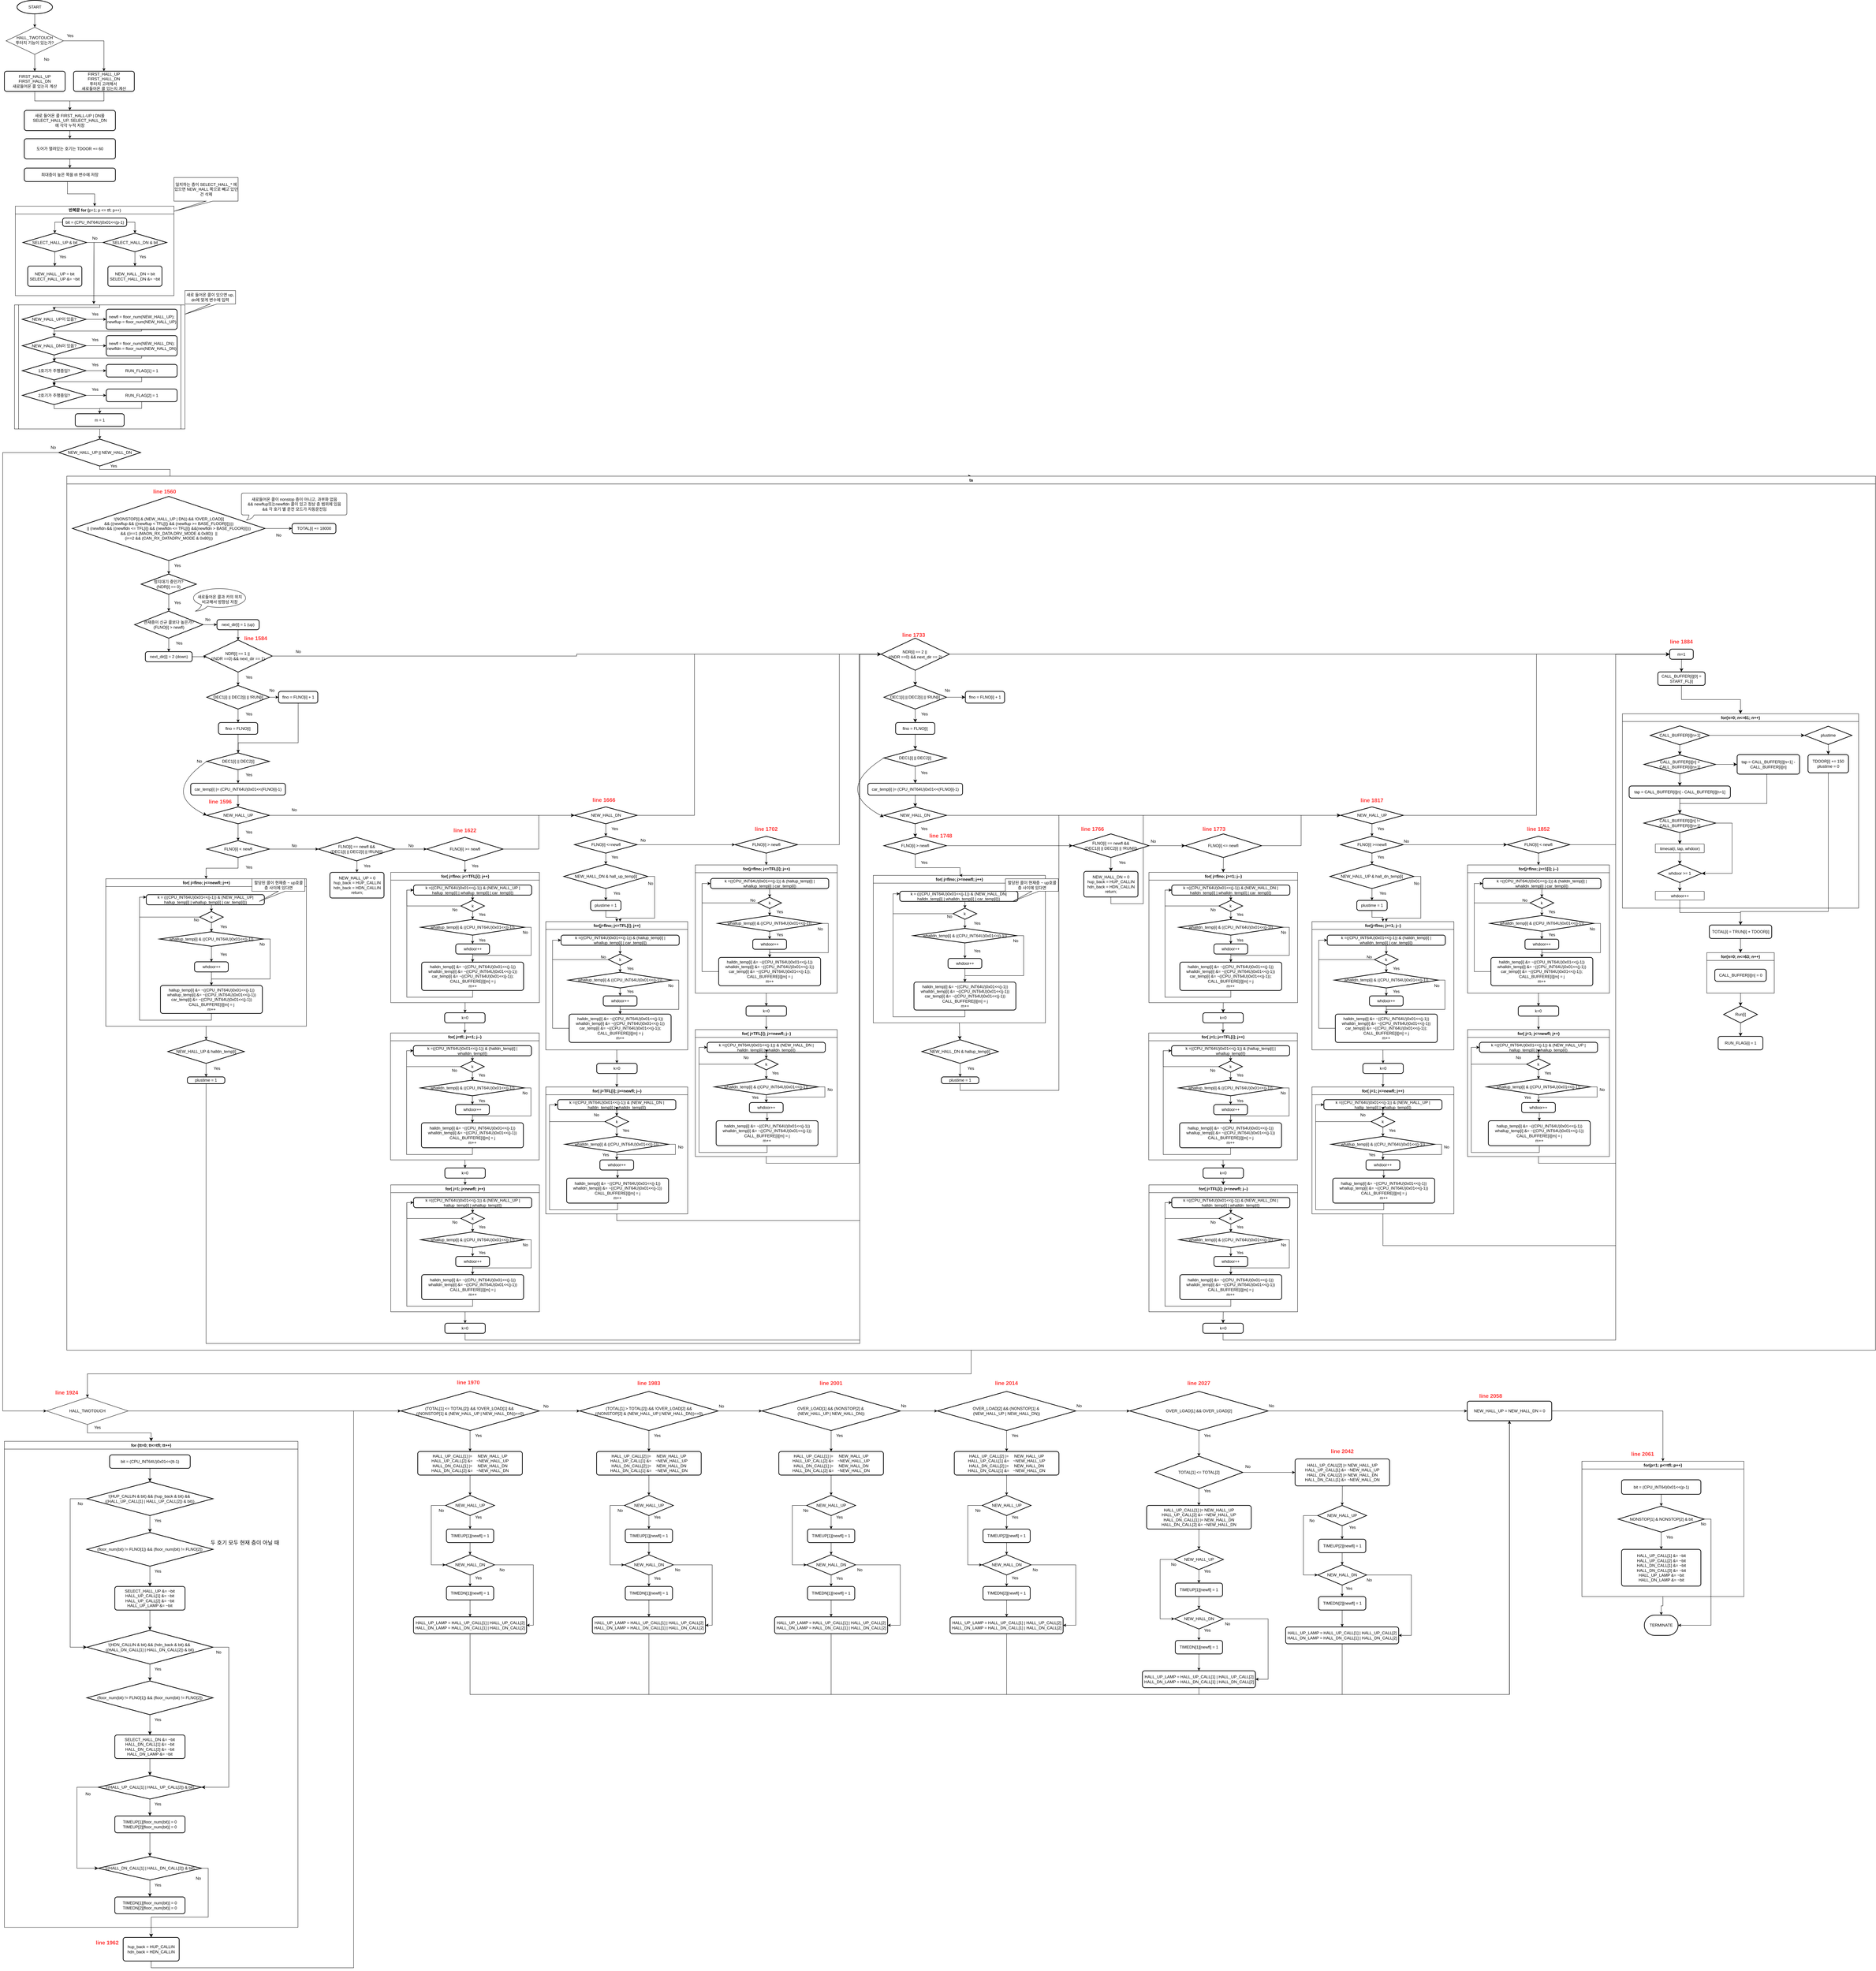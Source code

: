 <mxfile version="24.6.2" type="github">
  <diagram id="C5RBs43oDa-KdzZeNtuy" name="Page-1">
    <mxGraphModel dx="1434" dy="780" grid="1" gridSize="10" guides="1" tooltips="1" connect="1" arrows="1" fold="1" page="1" pageScale="1" pageWidth="827" pageHeight="1169" math="0" shadow="0">
      <root>
        <mxCell id="WIyWlLk6GJQsqaUBKTNV-0" />
        <mxCell id="WIyWlLk6GJQsqaUBKTNV-1" parent="WIyWlLk6GJQsqaUBKTNV-0" />
        <mxCell id="VboggQ4ZZs6mZk52aU4b-42" style="edgeStyle=orthogonalEdgeStyle;rounded=0;orthogonalLoop=1;jettySize=auto;html=1;exitX=0.5;exitY=1;exitDx=0;exitDy=0;entryX=0.5;entryY=0;entryDx=0;entryDy=0;" parent="WIyWlLk6GJQsqaUBKTNV-1" source="VboggQ4ZZs6mZk52aU4b-8" target="VboggQ4ZZs6mZk52aU4b-41" edge="1">
          <mxGeometry relative="1" as="geometry" />
        </mxCell>
        <mxCell id="VboggQ4ZZs6mZk52aU4b-8" value="" style="shape=process;whiteSpace=wrap;html=1;backgroundOutline=1;size=0.024;" parent="WIyWlLk6GJQsqaUBKTNV-1" vertex="1">
          <mxGeometry x="55" y="912.5" width="505" height="367.5" as="geometry" />
        </mxCell>
        <mxCell id="E-QepIE0ANGa5jjJBdtW-18" style="edgeStyle=orthogonalEdgeStyle;rounded=0;orthogonalLoop=1;jettySize=auto;html=1;exitX=1;exitY=0.5;exitDx=0;exitDy=0;entryX=0.5;entryY=0;entryDx=0;entryDy=0;" parent="WIyWlLk6GJQsqaUBKTNV-1" source="WIyWlLk6GJQsqaUBKTNV-6" target="WIyWlLk6GJQsqaUBKTNV-7" edge="1">
          <mxGeometry relative="1" as="geometry" />
        </mxCell>
        <mxCell id="WIyWlLk6GJQsqaUBKTNV-6" value="HALL_TWOTOUCH&lt;div&gt;투터치 기능이 있는가?&lt;/div&gt;" style="rhombus;whiteSpace=wrap;html=1;shadow=0;fontFamily=Helvetica;fontSize=12;align=center;strokeWidth=1;spacing=6;spacingTop=-4;" parent="WIyWlLk6GJQsqaUBKTNV-1" vertex="1">
          <mxGeometry x="30" y="90" width="170" height="80" as="geometry" />
        </mxCell>
        <mxCell id="E-QepIE0ANGa5jjJBdtW-20" style="edgeStyle=orthogonalEdgeStyle;rounded=0;orthogonalLoop=1;jettySize=auto;html=1;exitX=0.5;exitY=1;exitDx=0;exitDy=0;entryX=0.5;entryY=0;entryDx=0;entryDy=0;" parent="WIyWlLk6GJQsqaUBKTNV-1" source="WIyWlLk6GJQsqaUBKTNV-7" edge="1" target="E-QepIE0ANGa5jjJBdtW-22">
          <mxGeometry relative="1" as="geometry">
            <mxPoint x="220" y="340" as="targetPoint" />
          </mxGeometry>
        </mxCell>
        <mxCell id="WIyWlLk6GJQsqaUBKTNV-7" value="FIRST_HALL_UP&lt;div&gt;FIRST_HALL_DN&lt;/div&gt;&lt;div&gt;투터치 고려해서&amp;nbsp;&lt;/div&gt;&lt;div&gt;새로들어온 콜 있는지 계산&lt;/div&gt;" style="rounded=1;whiteSpace=wrap;html=1;absoluteArcSize=1;arcSize=14;strokeWidth=2;" parent="WIyWlLk6GJQsqaUBKTNV-1" vertex="1">
          <mxGeometry x="230" y="220" width="180" height="60" as="geometry" />
        </mxCell>
        <mxCell id="E-QepIE0ANGa5jjJBdtW-3" value="START" style="strokeWidth=2;html=1;shape=mxgraph.flowchart.start_1;whiteSpace=wrap;" parent="WIyWlLk6GJQsqaUBKTNV-1" vertex="1">
          <mxGeometry x="62.5" y="10" width="105" height="40" as="geometry" />
        </mxCell>
        <mxCell id="E-QepIE0ANGa5jjJBdtW-4" value="" style="endArrow=classic;html=1;rounded=0;exitX=0.5;exitY=1;exitDx=0;exitDy=0;entryX=0.5;entryY=0;entryDx=0;entryDy=0;" parent="WIyWlLk6GJQsqaUBKTNV-1" source="E-QepIE0ANGa5jjJBdtW-3" target="WIyWlLk6GJQsqaUBKTNV-6" edge="1">
          <mxGeometry width="50" height="50" relative="1" as="geometry">
            <mxPoint x="390" y="430" as="sourcePoint" />
            <mxPoint x="440" y="380" as="targetPoint" />
          </mxGeometry>
        </mxCell>
        <mxCell id="E-QepIE0ANGa5jjJBdtW-7" value="" style="endArrow=classic;html=1;rounded=0;exitX=0.5;exitY=1;exitDx=0;exitDy=0;" parent="WIyWlLk6GJQsqaUBKTNV-1" source="WIyWlLk6GJQsqaUBKTNV-6" edge="1">
          <mxGeometry width="50" height="50" relative="1" as="geometry">
            <mxPoint x="200" y="130" as="sourcePoint" />
            <mxPoint x="115" y="220" as="targetPoint" />
          </mxGeometry>
        </mxCell>
        <mxCell id="E-QepIE0ANGa5jjJBdtW-19" style="edgeStyle=orthogonalEdgeStyle;rounded=0;orthogonalLoop=1;jettySize=auto;html=1;exitX=0.5;exitY=1;exitDx=0;exitDy=0;entryX=0.5;entryY=0;entryDx=0;entryDy=0;" parent="WIyWlLk6GJQsqaUBKTNV-1" source="E-QepIE0ANGa5jjJBdtW-9" edge="1" target="E-QepIE0ANGa5jjJBdtW-22">
          <mxGeometry relative="1" as="geometry">
            <mxPoint x="220" y="340" as="targetPoint" />
          </mxGeometry>
        </mxCell>
        <mxCell id="E-QepIE0ANGa5jjJBdtW-9" value="FIRST_HALL_UP&lt;div&gt;FIRST_HALL_DN&lt;/div&gt;&lt;div&gt;새로들어온 콜 있는지 계산&lt;/div&gt;" style="rounded=1;whiteSpace=wrap;html=1;absoluteArcSize=1;arcSize=14;strokeWidth=2;" parent="WIyWlLk6GJQsqaUBKTNV-1" vertex="1">
          <mxGeometry x="25" y="220" width="180" height="60" as="geometry" />
        </mxCell>
        <mxCell id="E-QepIE0ANGa5jjJBdtW-12" value="Yes&lt;span style=&quot;color: rgba(0, 0, 0, 0); font-family: monospace; font-size: 0px; text-align: start; text-wrap: nowrap;&quot;&gt;%3CmxGraphModel%3E%3Croot%3E%3CmxCell%20id%3D%220%22%2F%3E%3CmxCell%20id%3D%221%22%20parent%3D%220%22%2F%3E%3CmxCell%20id%3D%222%22%20value%3D%22FIRST_HALL_UP%26lt%3Bdiv%26gt%3BFIRST_HALL_DN%26lt%3B%2Fdiv%26gt%3B%26lt%3Bdiv%26gt%3B%ED%88%AC%ED%84%B0%EC%B9%98%20%EA%B3%A0%EB%A0%A4%ED%95%B4%EC%84%9C%26amp%3Bnbsp%3B%26lt%3B%2Fdiv%26gt%3B%26lt%3Bdiv%26gt%3B%EC%83%88%EB%A1%9C%EB%93%A4%EC%96%B4%EC%98%A8%20%EC%BD%9C%20%EC%9E%88%EB%8A%94%EC%A7%80%20%EA%B3%84%EC%82%B0%26lt%3B%2Fdiv%26gt%3B%22%20style%3D%22rounded%3D1%3BwhiteSpace%3Dwrap%3Bhtml%3D1%3BfontSize%3D12%3Bglass%3D0%3BstrokeWidth%3D1%3Bshadow%3D0%3B%22%20vertex%3D%221%22%20parent%3D%221%22%3E%3CmxGeometry%20x%3D%22260%22%20y%3D%2290%22%20width%3D%22150%22%20height%3D%2260%22%20as%3D%22geometry%22%2F%3E%3C%2FmxCell%3E%3C%2Froot%3E%3C%2FmxGraphModel%3E&lt;/span&gt;" style="text;html=1;align=center;verticalAlign=middle;whiteSpace=wrap;rounded=0;" parent="WIyWlLk6GJQsqaUBKTNV-1" vertex="1">
          <mxGeometry x="190" y="100" width="60" height="30" as="geometry" />
        </mxCell>
        <mxCell id="E-QepIE0ANGa5jjJBdtW-13" value="&lt;div style=&quot;text-align: center;&quot;&gt;&lt;span style=&quot;text-align: start; background-color: initial;&quot;&gt;No&lt;/span&gt;&lt;span style=&quot;color: rgba(0, 0, 0, 0); font-family: monospace; font-size: 0px; text-align: start; text-wrap: nowrap; background-color: initial;&quot;&gt;%3CmxGraphModel%3E%3Croot%3E%3CmxCell%20id%3D%220%22%2F%3E%3CmxCell%20id%3D%221%22%20parent%3D%220%22%2F%3E%3CmxCell%20id%3D%222%22%20value%3D%22FIRST_HALL_UP%26lt%3Bdiv%26gt%3BFIRST_HALL_DN%26lt%3B%2Fdiv%26gt%3B%26lt%3Bdiv%26gt%3B%ED%88%AC%ED%84%B0%EC%B9%98%20%EA%B3%A0%EB%A0%A4%ED%95%B4%EC%84%9C%26amp%3Bnbsp%3B%26lt%3B%2Fdiv%26gt%3B%26lt%3Bdiv%26gt%3B%EC%83%88%EB%A1%9C%EB%93%A4%EC%96%B4%EC%98%A8%20%EC%BD%9C%20%EC%9E%88%EB%8A%94%EC%A7%80%20%EA%B3%84%EC%82%B0%26lt%3B%2Fdiv%26gt%3B%22%20style%3D%22rounded%3D1%3BwhiteSpace%3Dwrap%3Bhtml%3D1%3BfontSize%3D12%3Bglass%3D0%3BstrokeWidth%3D1%3Bshadow%3D0%3B%22%20vertex%3D%221%22%20parent%3D%221%22%3E%3CmxGeometry%20x%3D%22260%22%20y%3D%2290%22%20width%3D%22150%22%20height%3D%2260%22%20as%3D%22geometry%22%2F%3E%3C%2FmxCell%3E%3C%2Froot%3E%3C%2FmxGraphModel%3E&lt;/span&gt;&lt;/div&gt;" style="text;html=1;align=center;verticalAlign=middle;whiteSpace=wrap;rounded=0;" parent="WIyWlLk6GJQsqaUBKTNV-1" vertex="1">
          <mxGeometry x="120" y="170" width="60" height="30" as="geometry" />
        </mxCell>
        <mxCell id="E-QepIE0ANGa5jjJBdtW-44" style="edgeStyle=orthogonalEdgeStyle;rounded=0;orthogonalLoop=1;jettySize=auto;html=1;exitX=0.474;exitY=1.025;exitDx=0;exitDy=0;entryX=0.5;entryY=0;entryDx=0;entryDy=0;exitPerimeter=0;" parent="WIyWlLk6GJQsqaUBKTNV-1" source="E-QepIE0ANGa5jjJBdtW-24" target="E-QepIE0ANGa5jjJBdtW-27" edge="1">
          <mxGeometry relative="1" as="geometry">
            <mxPoint x="220" y="540" as="sourcePoint" />
          </mxGeometry>
        </mxCell>
        <mxCell id="VboggQ4ZZs6mZk52aU4b-39" style="edgeStyle=orthogonalEdgeStyle;rounded=0;orthogonalLoop=1;jettySize=auto;html=1;exitX=0.5;exitY=1;exitDx=0;exitDy=0;entryX=0.5;entryY=0;entryDx=0;entryDy=0;" parent="WIyWlLk6GJQsqaUBKTNV-1" source="E-QepIE0ANGa5jjJBdtW-22" target="E-QepIE0ANGa5jjJBdtW-23" edge="1">
          <mxGeometry relative="1" as="geometry" />
        </mxCell>
        <mxCell id="E-QepIE0ANGa5jjJBdtW-22" value="새로 들어온 콜 FIRST_HALL-UP | DN을SELECT_HALL_UP,&amp;nbsp;&lt;span style=&quot;background-color: initial;&quot;&gt;SELECT_HALL_DN&lt;/span&gt;&lt;div&gt;에 각각 누적 저장&lt;/div&gt;" style="rounded=1;whiteSpace=wrap;html=1;absoluteArcSize=1;arcSize=14;strokeWidth=2;" parent="WIyWlLk6GJQsqaUBKTNV-1" vertex="1">
          <mxGeometry x="84" y="336" width="270" height="60" as="geometry" />
        </mxCell>
        <mxCell id="VboggQ4ZZs6mZk52aU4b-40" style="edgeStyle=orthogonalEdgeStyle;rounded=0;orthogonalLoop=1;jettySize=auto;html=1;exitX=0.5;exitY=1;exitDx=0;exitDy=0;entryX=0.5;entryY=0;entryDx=0;entryDy=0;" parent="WIyWlLk6GJQsqaUBKTNV-1" source="E-QepIE0ANGa5jjJBdtW-23" target="E-QepIE0ANGa5jjJBdtW-24" edge="1">
          <mxGeometry relative="1" as="geometry" />
        </mxCell>
        <mxCell id="E-QepIE0ANGa5jjJBdtW-23" value="도어가 열려있는 호기는 TDOOR += 60" style="rounded=1;whiteSpace=wrap;html=1;absoluteArcSize=1;arcSize=14;strokeWidth=2;" parent="WIyWlLk6GJQsqaUBKTNV-1" vertex="1">
          <mxGeometry x="84" y="420" width="270" height="60" as="geometry" />
        </mxCell>
        <mxCell id="E-QepIE0ANGa5jjJBdtW-24" value="최대층이 높은 쪽을 tfl 변수에 저장" style="rounded=1;whiteSpace=wrap;html=1;absoluteArcSize=1;arcSize=14;strokeWidth=2;" parent="WIyWlLk6GJQsqaUBKTNV-1" vertex="1">
          <mxGeometry x="84" y="507" width="270" height="40" as="geometry" />
        </mxCell>
        <mxCell id="E-QepIE0ANGa5jjJBdtW-27" value="반복문 for (&lt;span style=&quot;font-weight: 400;&quot;&gt;p=1; p &amp;lt;= tfl; p++)&lt;/span&gt;" style="swimlane;whiteSpace=wrap;html=1;" parent="WIyWlLk6GJQsqaUBKTNV-1" vertex="1">
          <mxGeometry x="57.5" y="620" width="470" height="265" as="geometry" />
        </mxCell>
        <mxCell id="E-QepIE0ANGa5jjJBdtW-36" style="edgeStyle=orthogonalEdgeStyle;rounded=0;orthogonalLoop=1;jettySize=auto;html=1;exitX=1;exitY=0.5;exitDx=0;exitDy=0;entryX=0.5;entryY=0;entryDx=0;entryDy=0;" parent="E-QepIE0ANGa5jjJBdtW-27" source="E-QepIE0ANGa5jjJBdtW-28" target="E-QepIE0ANGa5jjJBdtW-30" edge="1">
          <mxGeometry relative="1" as="geometry" />
        </mxCell>
        <mxCell id="E-QepIE0ANGa5jjJBdtW-37" style="edgeStyle=orthogonalEdgeStyle;rounded=0;orthogonalLoop=1;jettySize=auto;html=1;exitX=0;exitY=0.5;exitDx=0;exitDy=0;entryX=0.5;entryY=0;entryDx=0;entryDy=0;" parent="E-QepIE0ANGa5jjJBdtW-27" source="E-QepIE0ANGa5jjJBdtW-28" target="E-QepIE0ANGa5jjJBdtW-29" edge="1">
          <mxGeometry relative="1" as="geometry" />
        </mxCell>
        <mxCell id="E-QepIE0ANGa5jjJBdtW-28" value="bit = (CPU_INT64U)0x01&amp;lt;&amp;lt;(p-1)" style="rounded=1;whiteSpace=wrap;html=1;absoluteArcSize=1;arcSize=14;strokeWidth=2;" parent="E-QepIE0ANGa5jjJBdtW-27" vertex="1">
          <mxGeometry x="140" y="35" width="190" height="25" as="geometry" />
        </mxCell>
        <mxCell id="E-QepIE0ANGa5jjJBdtW-32" value="" style="edgeStyle=orthogonalEdgeStyle;rounded=0;orthogonalLoop=1;jettySize=auto;html=1;" parent="E-QepIE0ANGa5jjJBdtW-27" source="E-QepIE0ANGa5jjJBdtW-29" target="E-QepIE0ANGa5jjJBdtW-31" edge="1">
          <mxGeometry relative="1" as="geometry" />
        </mxCell>
        <mxCell id="E-QepIE0ANGa5jjJBdtW-29" value="SELECT_HALL_UP &amp;amp; bit" style="strokeWidth=2;html=1;shape=mxgraph.flowchart.decision;whiteSpace=wrap;" parent="E-QepIE0ANGa5jjJBdtW-27" vertex="1">
          <mxGeometry x="22.5" y="80" width="188.75" height="55" as="geometry" />
        </mxCell>
        <mxCell id="E-QepIE0ANGa5jjJBdtW-35" style="edgeStyle=orthogonalEdgeStyle;rounded=0;orthogonalLoop=1;jettySize=auto;html=1;exitX=0.5;exitY=1;exitDx=0;exitDy=0;entryX=0.5;entryY=0;entryDx=0;entryDy=0;" parent="E-QepIE0ANGa5jjJBdtW-27" source="E-QepIE0ANGa5jjJBdtW-30" target="E-QepIE0ANGa5jjJBdtW-34" edge="1">
          <mxGeometry relative="1" as="geometry" />
        </mxCell>
        <mxCell id="VboggQ4ZZs6mZk52aU4b-11" style="edgeStyle=orthogonalEdgeStyle;rounded=0;orthogonalLoop=1;jettySize=auto;html=1;exitX=0;exitY=0.5;exitDx=0;exitDy=0;" parent="E-QepIE0ANGa5jjJBdtW-27" source="E-QepIE0ANGa5jjJBdtW-30" edge="1">
          <mxGeometry relative="1" as="geometry">
            <mxPoint x="232.5" y="290" as="targetPoint" />
          </mxGeometry>
        </mxCell>
        <mxCell id="E-QepIE0ANGa5jjJBdtW-30" value="SELECT_HALL_DN &amp;amp; bit" style="strokeWidth=2;html=1;shape=mxgraph.flowchart.decision;whiteSpace=wrap;" parent="E-QepIE0ANGa5jjJBdtW-27" vertex="1">
          <mxGeometry x="260" y="80" width="188.75" height="55" as="geometry" />
        </mxCell>
        <mxCell id="E-QepIE0ANGa5jjJBdtW-31" value="NEW_HALL _UP = bit&lt;div&gt;SELECT_HALL_UP &amp;amp;= ~bit&lt;/div&gt;" style="rounded=1;whiteSpace=wrap;html=1;absoluteArcSize=1;arcSize=14;strokeWidth=2;" parent="E-QepIE0ANGa5jjJBdtW-27" vertex="1">
          <mxGeometry x="36.72" y="177.5" width="160.31" height="60" as="geometry" />
        </mxCell>
        <mxCell id="E-QepIE0ANGa5jjJBdtW-34" value="NEW_HALL _DN = bit&lt;div&gt;SELECT_HALL_DN &amp;amp;= ~bit&lt;/div&gt;" style="rounded=1;whiteSpace=wrap;html=1;absoluteArcSize=1;arcSize=14;strokeWidth=2;" parent="E-QepIE0ANGa5jjJBdtW-27" vertex="1">
          <mxGeometry x="274.22" y="177.5" width="160.31" height="60" as="geometry" />
        </mxCell>
        <mxCell id="E-QepIE0ANGa5jjJBdtW-38" value="Yes&lt;span style=&quot;color: rgba(0, 0, 0, 0); font-family: monospace; font-size: 0px; text-align: start; text-wrap: nowrap;&quot;&gt;%3CmxGraphModel%3E%3Croot%3E%3CmxCell%20id%3D%220%22%2F%3E%3CmxCell%20id%3D%221%22%20parent%3D%220%22%2F%3E%3CmxCell%20id%3D%222%22%20value%3D%22FIRST_HALL_UP%26lt%3Bdiv%26gt%3BFIRST_HALL_DN%26lt%3B%2Fdiv%26gt%3B%26lt%3Bdiv%26gt%3B%ED%88%AC%ED%84%B0%EC%B9%98%20%EA%B3%A0%EB%A0%A4%ED%95%B4%EC%84%9C%26amp%3Bnbsp%3B%26lt%3B%2Fdiv%26gt%3B%26lt%3Bdiv%26gt%3B%EC%83%88%EB%A1%9C%EB%93%A4%EC%96%B4%EC%98%A8%20%EC%BD%9C%20%EC%9E%88%EB%8A%94%EC%A7%80%20%EA%B3%84%EC%82%B0%26lt%3B%2Fdiv%26gt%3B%22%20style%3D%22rounded%3D1%3BwhiteSpace%3Dwrap%3Bhtml%3D1%3BfontSize%3D12%3Bglass%3D0%3BstrokeWidth%3D1%3Bshadow%3D0%3B%22%20vertex%3D%221%22%20parent%3D%221%22%3E%3CmxGeometry%20x%3D%22260%22%20y%3D%2290%22%20width%3D%22150%22%20height%3D%2260%22%20as%3D%22geometry%22%2F%3E%3C%2FmxCell%3E%3C%2Froot%3E%3C%2FmxGraphModel%3E&lt;/span&gt;" style="text;html=1;align=center;verticalAlign=middle;whiteSpace=wrap;rounded=0;" parent="E-QepIE0ANGa5jjJBdtW-27" vertex="1">
          <mxGeometry x="110" y="135" width="60" height="30" as="geometry" />
        </mxCell>
        <mxCell id="E-QepIE0ANGa5jjJBdtW-39" value="Yes&lt;span style=&quot;color: rgba(0, 0, 0, 0); font-family: monospace; font-size: 0px; text-align: start; text-wrap: nowrap;&quot;&gt;%3CmxGraphModel%3E%3Croot%3E%3CmxCell%20id%3D%220%22%2F%3E%3CmxCell%20id%3D%221%22%20parent%3D%220%22%2F%3E%3CmxCell%20id%3D%222%22%20value%3D%22FIRST_HALL_UP%26lt%3Bdiv%26gt%3BFIRST_HALL_DN%26lt%3B%2Fdiv%26gt%3B%26lt%3Bdiv%26gt%3B%ED%88%AC%ED%84%B0%EC%B9%98%20%EA%B3%A0%EB%A0%A4%ED%95%B4%EC%84%9C%26amp%3Bnbsp%3B%26lt%3B%2Fdiv%26gt%3B%26lt%3Bdiv%26gt%3B%EC%83%88%EB%A1%9C%EB%93%A4%EC%96%B4%EC%98%A8%20%EC%BD%9C%20%EC%9E%88%EB%8A%94%EC%A7%80%20%EA%B3%84%EC%82%B0%26lt%3B%2Fdiv%26gt%3B%22%20style%3D%22rounded%3D1%3BwhiteSpace%3Dwrap%3Bhtml%3D1%3BfontSize%3D12%3Bglass%3D0%3BstrokeWidth%3D1%3Bshadow%3D0%3B%22%20vertex%3D%221%22%20parent%3D%221%22%3E%3CmxGeometry%20x%3D%22260%22%20y%3D%2290%22%20width%3D%22150%22%20height%3D%2260%22%20as%3D%22geometry%22%2F%3E%3C%2FmxCell%3E%3C%2Froot%3E%3C%2FmxGraphModel%3E&lt;/span&gt;" style="text;html=1;align=center;verticalAlign=middle;whiteSpace=wrap;rounded=0;" parent="E-QepIE0ANGa5jjJBdtW-27" vertex="1">
          <mxGeometry x="347" y="135" width="60" height="30" as="geometry" />
        </mxCell>
        <mxCell id="E-QepIE0ANGa5jjJBdtW-50" value="&lt;div style=&quot;text-align: center;&quot;&gt;&lt;span style=&quot;text-align: start; background-color: initial;&quot;&gt;No&lt;/span&gt;&lt;span style=&quot;color: rgba(0, 0, 0, 0); font-family: monospace; font-size: 0px; text-align: start; text-wrap: nowrap; background-color: initial;&quot;&gt;%3CmxGraphModel%3E%3Croot%3E%3CmxCell%20id%3D%220%22%2F%3E%3CmxCell%20id%3D%221%22%20parent%3D%220%22%2F%3E%3CmxCell%20id%3D%222%22%20value%3D%22FIRST_HALL_UP%26lt%3Bdiv%26gt%3BFIRST_HALL_DN%26lt%3B%2Fdiv%26gt%3B%26lt%3Bdiv%26gt%3B%ED%88%AC%ED%84%B0%EC%B9%98%20%EA%B3%A0%EB%A0%A4%ED%95%B4%EC%84%9C%26amp%3Bnbsp%3B%26lt%3B%2Fdiv%26gt%3B%26lt%3Bdiv%26gt%3B%EC%83%88%EB%A1%9C%EB%93%A4%EC%96%B4%EC%98%A8%20%EC%BD%9C%20%EC%9E%88%EB%8A%94%EC%A7%80%20%EA%B3%84%EC%82%B0%26lt%3B%2Fdiv%26gt%3B%22%20style%3D%22rounded%3D1%3BwhiteSpace%3Dwrap%3Bhtml%3D1%3BfontSize%3D12%3Bglass%3D0%3BstrokeWidth%3D1%3Bshadow%3D0%3B%22%20vertex%3D%221%22%20parent%3D%221%22%3E%3CmxGeometry%20x%3D%22260%22%20y%3D%2290%22%20width%3D%22150%22%20height%3D%2260%22%20as%3D%22geometry%22%2F%3E%3C%2FmxCell%3E%3C%2Froot%3E%3C%2FmxGraphModel%3E&lt;/span&gt;&lt;/div&gt;" style="text;html=1;align=center;verticalAlign=middle;whiteSpace=wrap;rounded=0;" parent="E-QepIE0ANGa5jjJBdtW-27" vertex="1">
          <mxGeometry x="205" y="80" width="60" height="30" as="geometry" />
        </mxCell>
        <mxCell id="VboggQ4ZZs6mZk52aU4b-6" style="edgeStyle=orthogonalEdgeStyle;rounded=0;orthogonalLoop=1;jettySize=auto;html=1;exitX=1;exitY=0.5;exitDx=0;exitDy=0;entryX=0;entryY=0.5;entryDx=0;entryDy=0;" parent="WIyWlLk6GJQsqaUBKTNV-1" source="E-QepIE0ANGa5jjJBdtW-45" target="E-QepIE0ANGa5jjJBdtW-53" edge="1">
          <mxGeometry relative="1" as="geometry" />
        </mxCell>
        <mxCell id="VboggQ4ZZs6mZk52aU4b-26" style="edgeStyle=orthogonalEdgeStyle;rounded=0;orthogonalLoop=1;jettySize=auto;html=1;exitX=0.5;exitY=1;exitDx=0;exitDy=0;entryX=0.5;entryY=0;entryDx=0;entryDy=0;" parent="WIyWlLk6GJQsqaUBKTNV-1" source="E-QepIE0ANGa5jjJBdtW-45" target="E-QepIE0ANGa5jjJBdtW-48" edge="1">
          <mxGeometry relative="1" as="geometry" />
        </mxCell>
        <mxCell id="E-QepIE0ANGa5jjJBdtW-45" value="NEW_HALL_UP이 있음?" style="strokeWidth=2;html=1;shape=mxgraph.flowchart.decision;whiteSpace=wrap;" parent="WIyWlLk6GJQsqaUBKTNV-1" vertex="1">
          <mxGeometry x="78.12" y="927.75" width="188.75" height="55" as="geometry" />
        </mxCell>
        <mxCell id="VboggQ4ZZs6mZk52aU4b-7" style="edgeStyle=orthogonalEdgeStyle;rounded=0;orthogonalLoop=1;jettySize=auto;html=1;exitX=1;exitY=0.5;exitDx=0;exitDy=0;entryX=0;entryY=0.5;entryDx=0;entryDy=0;" parent="WIyWlLk6GJQsqaUBKTNV-1" source="E-QepIE0ANGa5jjJBdtW-48" target="VboggQ4ZZs6mZk52aU4b-0" edge="1">
          <mxGeometry relative="1" as="geometry" />
        </mxCell>
        <mxCell id="VboggQ4ZZs6mZk52aU4b-31" style="edgeStyle=orthogonalEdgeStyle;rounded=0;orthogonalLoop=1;jettySize=auto;html=1;exitX=0.5;exitY=1;exitDx=0;exitDy=0;entryX=0.5;entryY=0;entryDx=0;entryDy=0;" parent="WIyWlLk6GJQsqaUBKTNV-1" source="E-QepIE0ANGa5jjJBdtW-48" target="VboggQ4ZZs6mZk52aU4b-13" edge="1">
          <mxGeometry relative="1" as="geometry" />
        </mxCell>
        <mxCell id="E-QepIE0ANGa5jjJBdtW-48" value="NEW_HALL_DN이 있음?" style="strokeWidth=2;html=1;shape=mxgraph.flowchart.decision;whiteSpace=wrap;" parent="WIyWlLk6GJQsqaUBKTNV-1" vertex="1">
          <mxGeometry x="78.12" y="1006" width="188.75" height="55" as="geometry" />
        </mxCell>
        <mxCell id="E-QepIE0ANGa5jjJBdtW-52" value="Yes&lt;span style=&quot;color: rgba(0, 0, 0, 0); font-family: monospace; font-size: 0px; text-align: start; text-wrap: nowrap;&quot;&gt;%3CmxGraphModel%3E%3Croot%3E%3CmxCell%20id%3D%220%22%2F%3E%3CmxCell%20id%3D%221%22%20parent%3D%220%22%2F%3E%3CmxCell%20id%3D%222%22%20value%3D%22FIRST_HALL_UP%26lt%3Bdiv%26gt%3BFIRST_HALL_DN%26lt%3B%2Fdiv%26gt%3B%26lt%3Bdiv%26gt%3B%ED%88%AC%ED%84%B0%EC%B9%98%20%EA%B3%A0%EB%A0%A4%ED%95%B4%EC%84%9C%26amp%3Bnbsp%3B%26lt%3B%2Fdiv%26gt%3B%26lt%3Bdiv%26gt%3B%EC%83%88%EB%A1%9C%EB%93%A4%EC%96%B4%EC%98%A8%20%EC%BD%9C%20%EC%9E%88%EB%8A%94%EC%A7%80%20%EA%B3%84%EC%82%B0%26lt%3B%2Fdiv%26gt%3B%22%20style%3D%22rounded%3D1%3BwhiteSpace%3Dwrap%3Bhtml%3D1%3BfontSize%3D12%3Bglass%3D0%3BstrokeWidth%3D1%3Bshadow%3D0%3B%22%20vertex%3D%221%22%20parent%3D%221%22%3E%3CmxGeometry%20x%3D%22260%22%20y%3D%2290%22%20width%3D%22150%22%20height%3D%2260%22%20as%3D%22geometry%22%2F%3E%3C%2FmxCell%3E%3C%2Froot%3E%3C%2FmxGraphModel%3E&lt;/span&gt;" style="text;html=1;align=center;verticalAlign=middle;whiteSpace=wrap;rounded=0;" parent="WIyWlLk6GJQsqaUBKTNV-1" vertex="1">
          <mxGeometry x="264" y="925.25" width="60" height="30" as="geometry" />
        </mxCell>
        <mxCell id="VboggQ4ZZs6mZk52aU4b-30" style="edgeStyle=orthogonalEdgeStyle;rounded=0;orthogonalLoop=1;jettySize=auto;html=1;exitX=0.5;exitY=1;exitDx=0;exitDy=0;entryX=0.5;entryY=0;entryDx=0;entryDy=0;" parent="WIyWlLk6GJQsqaUBKTNV-1" source="E-QepIE0ANGa5jjJBdtW-53" target="E-QepIE0ANGa5jjJBdtW-48" edge="1">
          <mxGeometry relative="1" as="geometry">
            <Array as="points">
              <mxPoint x="432" y="990" />
              <mxPoint x="173" y="990" />
            </Array>
          </mxGeometry>
        </mxCell>
        <mxCell id="E-QepIE0ANGa5jjJBdtW-53" value="newfl = floor_num(NEW_HALL_UP); newflup = floor_num(NEW_HALL_UP)" style="rounded=1;whiteSpace=wrap;html=1;absoluteArcSize=1;arcSize=14;strokeWidth=2;" parent="WIyWlLk6GJQsqaUBKTNV-1" vertex="1">
          <mxGeometry x="326.87" y="925.25" width="210" height="60" as="geometry" />
        </mxCell>
        <mxCell id="VboggQ4ZZs6mZk52aU4b-32" style="edgeStyle=orthogonalEdgeStyle;rounded=0;orthogonalLoop=1;jettySize=auto;html=1;exitX=0.5;exitY=1;exitDx=0;exitDy=0;" parent="WIyWlLk6GJQsqaUBKTNV-1" source="VboggQ4ZZs6mZk52aU4b-0" target="VboggQ4ZZs6mZk52aU4b-13" edge="1">
          <mxGeometry relative="1" as="geometry">
            <Array as="points">
              <mxPoint x="432" y="1070" />
              <mxPoint x="173" y="1070" />
            </Array>
          </mxGeometry>
        </mxCell>
        <mxCell id="VboggQ4ZZs6mZk52aU4b-0" value="newfl = floor_num(NEW_HALL_DN); newfldn = floor_num(NEW_HALL_DN)" style="rounded=1;whiteSpace=wrap;html=1;absoluteArcSize=1;arcSize=14;strokeWidth=2;" parent="WIyWlLk6GJQsqaUBKTNV-1" vertex="1">
          <mxGeometry x="326.87" y="1003.5" width="210" height="60" as="geometry" />
        </mxCell>
        <mxCell id="VboggQ4ZZs6mZk52aU4b-1" value="Yes&lt;span style=&quot;color: rgba(0, 0, 0, 0); font-family: monospace; font-size: 0px; text-align: start; text-wrap: nowrap;&quot;&gt;%3CmxGraphModel%3E%3Croot%3E%3CmxCell%20id%3D%220%22%2F%3E%3CmxCell%20id%3D%221%22%20parent%3D%220%22%2F%3E%3CmxCell%20id%3D%222%22%20value%3D%22FIRST_HALL_UP%26lt%3Bdiv%26gt%3BFIRST_HALL_DN%26lt%3B%2Fdiv%26gt%3B%26lt%3Bdiv%26gt%3B%ED%88%AC%ED%84%B0%EC%B9%98%20%EA%B3%A0%EB%A0%A4%ED%95%B4%EC%84%9C%26amp%3Bnbsp%3B%26lt%3B%2Fdiv%26gt%3B%26lt%3Bdiv%26gt%3B%EC%83%88%EB%A1%9C%EB%93%A4%EC%96%B4%EC%98%A8%20%EC%BD%9C%20%EC%9E%88%EB%8A%94%EC%A7%80%20%EA%B3%84%EC%82%B0%26lt%3B%2Fdiv%26gt%3B%22%20style%3D%22rounded%3D1%3BwhiteSpace%3Dwrap%3Bhtml%3D1%3BfontSize%3D12%3Bglass%3D0%3BstrokeWidth%3D1%3Bshadow%3D0%3B%22%20vertex%3D%221%22%20parent%3D%221%22%3E%3CmxGeometry%20x%3D%22260%22%20y%3D%2290%22%20width%3D%22150%22%20height%3D%2260%22%20as%3D%22geometry%22%2F%3E%3C%2FmxCell%3E%3C%2Froot%3E%3C%2FmxGraphModel%3E&lt;/span&gt;" style="text;html=1;align=center;verticalAlign=middle;whiteSpace=wrap;rounded=0;" parent="WIyWlLk6GJQsqaUBKTNV-1" vertex="1">
          <mxGeometry x="264" y="1001" width="60" height="30" as="geometry" />
        </mxCell>
        <mxCell id="VboggQ4ZZs6mZk52aU4b-10" style="edgeStyle=orthogonalEdgeStyle;rounded=0;orthogonalLoop=1;jettySize=auto;html=1;exitX=1;exitY=0.5;exitDx=0;exitDy=0;" parent="WIyWlLk6GJQsqaUBKTNV-1" source="E-QepIE0ANGa5jjJBdtW-29" edge="1">
          <mxGeometry relative="1" as="geometry">
            <mxPoint x="290" y="910" as="targetPoint" />
          </mxGeometry>
        </mxCell>
        <mxCell id="VboggQ4ZZs6mZk52aU4b-12" style="edgeStyle=orthogonalEdgeStyle;rounded=0;orthogonalLoop=1;jettySize=auto;html=1;exitX=1;exitY=0.5;exitDx=0;exitDy=0;entryX=0;entryY=0.5;entryDx=0;entryDy=0;" parent="WIyWlLk6GJQsqaUBKTNV-1" source="VboggQ4ZZs6mZk52aU4b-13" target="VboggQ4ZZs6mZk52aU4b-14" edge="1">
          <mxGeometry relative="1" as="geometry" />
        </mxCell>
        <mxCell id="VboggQ4ZZs6mZk52aU4b-34" style="edgeStyle=orthogonalEdgeStyle;rounded=0;orthogonalLoop=1;jettySize=auto;html=1;exitX=0.5;exitY=1;exitDx=0;exitDy=0;" parent="WIyWlLk6GJQsqaUBKTNV-1" source="VboggQ4ZZs6mZk52aU4b-13" edge="1">
          <mxGeometry relative="1" as="geometry">
            <mxPoint x="172" y="1150" as="targetPoint" />
          </mxGeometry>
        </mxCell>
        <mxCell id="VboggQ4ZZs6mZk52aU4b-13" value="1호기가 주행중임?" style="strokeWidth=2;html=1;shape=mxgraph.flowchart.decision;whiteSpace=wrap;" parent="WIyWlLk6GJQsqaUBKTNV-1" vertex="1">
          <mxGeometry x="78.12" y="1080" width="188.75" height="55" as="geometry" />
        </mxCell>
        <mxCell id="VboggQ4ZZs6mZk52aU4b-33" style="edgeStyle=orthogonalEdgeStyle;rounded=0;orthogonalLoop=1;jettySize=auto;html=1;exitX=0.5;exitY=1;exitDx=0;exitDy=0;entryX=0.5;entryY=0;entryDx=0;entryDy=0;" parent="WIyWlLk6GJQsqaUBKTNV-1" source="VboggQ4ZZs6mZk52aU4b-14" target="VboggQ4ZZs6mZk52aU4b-17" edge="1">
          <mxGeometry relative="1" as="geometry">
            <Array as="points">
              <mxPoint x="432" y="1140" />
              <mxPoint x="173" y="1140" />
            </Array>
          </mxGeometry>
        </mxCell>
        <mxCell id="VboggQ4ZZs6mZk52aU4b-14" value="RUN_FLAG[1] = 1" style="rounded=1;whiteSpace=wrap;html=1;absoluteArcSize=1;arcSize=14;strokeWidth=2;" parent="WIyWlLk6GJQsqaUBKTNV-1" vertex="1">
          <mxGeometry x="326.87" y="1088.75" width="210" height="37.5" as="geometry" />
        </mxCell>
        <mxCell id="VboggQ4ZZs6mZk52aU4b-15" value="Yes&lt;span style=&quot;color: rgba(0, 0, 0, 0); font-family: monospace; font-size: 0px; text-align: start; text-wrap: nowrap;&quot;&gt;%3CmxGraphModel%3E%3Croot%3E%3CmxCell%20id%3D%220%22%2F%3E%3CmxCell%20id%3D%221%22%20parent%3D%220%22%2F%3E%3CmxCell%20id%3D%222%22%20value%3D%22FIRST_HALL_UP%26lt%3Bdiv%26gt%3BFIRST_HALL_DN%26lt%3B%2Fdiv%26gt%3B%26lt%3Bdiv%26gt%3B%ED%88%AC%ED%84%B0%EC%B9%98%20%EA%B3%A0%EB%A0%A4%ED%95%B4%EC%84%9C%26amp%3Bnbsp%3B%26lt%3B%2Fdiv%26gt%3B%26lt%3Bdiv%26gt%3B%EC%83%88%EB%A1%9C%EB%93%A4%EC%96%B4%EC%98%A8%20%EC%BD%9C%20%EC%9E%88%EB%8A%94%EC%A7%80%20%EA%B3%84%EC%82%B0%26lt%3B%2Fdiv%26gt%3B%22%20style%3D%22rounded%3D1%3BwhiteSpace%3Dwrap%3Bhtml%3D1%3BfontSize%3D12%3Bglass%3D0%3BstrokeWidth%3D1%3Bshadow%3D0%3B%22%20vertex%3D%221%22%20parent%3D%221%22%3E%3CmxGeometry%20x%3D%22260%22%20y%3D%2290%22%20width%3D%22150%22%20height%3D%2260%22%20as%3D%22geometry%22%2F%3E%3C%2FmxCell%3E%3C%2Froot%3E%3C%2FmxGraphModel%3E&lt;/span&gt;" style="text;html=1;align=center;verticalAlign=middle;whiteSpace=wrap;rounded=0;" parent="WIyWlLk6GJQsqaUBKTNV-1" vertex="1">
          <mxGeometry x="264" y="1075" width="60" height="30" as="geometry" />
        </mxCell>
        <mxCell id="VboggQ4ZZs6mZk52aU4b-16" style="edgeStyle=orthogonalEdgeStyle;rounded=0;orthogonalLoop=1;jettySize=auto;html=1;exitX=1;exitY=0.5;exitDx=0;exitDy=0;entryX=0;entryY=0.5;entryDx=0;entryDy=0;" parent="WIyWlLk6GJQsqaUBKTNV-1" source="VboggQ4ZZs6mZk52aU4b-17" target="VboggQ4ZZs6mZk52aU4b-18" edge="1">
          <mxGeometry relative="1" as="geometry" />
        </mxCell>
        <mxCell id="VboggQ4ZZs6mZk52aU4b-35" style="edgeStyle=orthogonalEdgeStyle;rounded=0;orthogonalLoop=1;jettySize=auto;html=1;exitX=0.5;exitY=1;exitDx=0;exitDy=0;entryX=0.5;entryY=0;entryDx=0;entryDy=0;" parent="WIyWlLk6GJQsqaUBKTNV-1" source="VboggQ4ZZs6mZk52aU4b-17" target="VboggQ4ZZs6mZk52aU4b-20" edge="1">
          <mxGeometry relative="1" as="geometry">
            <Array as="points">
              <mxPoint x="173" y="1220" />
              <mxPoint x="308" y="1220" />
            </Array>
          </mxGeometry>
        </mxCell>
        <mxCell id="VboggQ4ZZs6mZk52aU4b-17" value="2호기가 주행중임?" style="strokeWidth=2;html=1;shape=mxgraph.flowchart.decision;whiteSpace=wrap;" parent="WIyWlLk6GJQsqaUBKTNV-1" vertex="1">
          <mxGeometry x="78.12" y="1153" width="188.75" height="55" as="geometry" />
        </mxCell>
        <mxCell id="VboggQ4ZZs6mZk52aU4b-38" style="edgeStyle=orthogonalEdgeStyle;rounded=0;orthogonalLoop=1;jettySize=auto;html=1;exitX=0.5;exitY=1;exitDx=0;exitDy=0;entryX=0.5;entryY=0;entryDx=0;entryDy=0;" parent="WIyWlLk6GJQsqaUBKTNV-1" source="VboggQ4ZZs6mZk52aU4b-18" target="VboggQ4ZZs6mZk52aU4b-20" edge="1">
          <mxGeometry relative="1" as="geometry" />
        </mxCell>
        <mxCell id="VboggQ4ZZs6mZk52aU4b-18" value="RUN_FLAG[2] = 1" style="rounded=1;whiteSpace=wrap;html=1;absoluteArcSize=1;arcSize=14;strokeWidth=2;" parent="WIyWlLk6GJQsqaUBKTNV-1" vertex="1">
          <mxGeometry x="326.87" y="1161.75" width="210" height="37.5" as="geometry" />
        </mxCell>
        <mxCell id="VboggQ4ZZs6mZk52aU4b-19" value="Yes&lt;span style=&quot;color: rgba(0, 0, 0, 0); font-family: monospace; font-size: 0px; text-align: start; text-wrap: nowrap;&quot;&gt;%3CmxGraphModel%3E%3Croot%3E%3CmxCell%20id%3D%220%22%2F%3E%3CmxCell%20id%3D%221%22%20parent%3D%220%22%2F%3E%3CmxCell%20id%3D%222%22%20value%3D%22FIRST_HALL_UP%26lt%3Bdiv%26gt%3BFIRST_HALL_DN%26lt%3B%2Fdiv%26gt%3B%26lt%3Bdiv%26gt%3B%ED%88%AC%ED%84%B0%EC%B9%98%20%EA%B3%A0%EB%A0%A4%ED%95%B4%EC%84%9C%26amp%3Bnbsp%3B%26lt%3B%2Fdiv%26gt%3B%26lt%3Bdiv%26gt%3B%EC%83%88%EB%A1%9C%EB%93%A4%EC%96%B4%EC%98%A8%20%EC%BD%9C%20%EC%9E%88%EB%8A%94%EC%A7%80%20%EA%B3%84%EC%82%B0%26lt%3B%2Fdiv%26gt%3B%22%20style%3D%22rounded%3D1%3BwhiteSpace%3Dwrap%3Bhtml%3D1%3BfontSize%3D12%3Bglass%3D0%3BstrokeWidth%3D1%3Bshadow%3D0%3B%22%20vertex%3D%221%22%20parent%3D%221%22%3E%3CmxGeometry%20x%3D%22260%22%20y%3D%2290%22%20width%3D%22150%22%20height%3D%2260%22%20as%3D%22geometry%22%2F%3E%3C%2FmxCell%3E%3C%2Froot%3E%3C%2FmxGraphModel%3E&lt;/span&gt;" style="text;html=1;align=center;verticalAlign=middle;whiteSpace=wrap;rounded=0;" parent="WIyWlLk6GJQsqaUBKTNV-1" vertex="1">
          <mxGeometry x="264" y="1148" width="60" height="30" as="geometry" />
        </mxCell>
        <mxCell id="VboggQ4ZZs6mZk52aU4b-20" value="m = 1" style="rounded=1;whiteSpace=wrap;html=1;absoluteArcSize=1;arcSize=14;strokeWidth=2;" parent="WIyWlLk6GJQsqaUBKTNV-1" vertex="1">
          <mxGeometry x="235" y="1235" width="145" height="37.5" as="geometry" />
        </mxCell>
        <mxCell id="VboggQ4ZZs6mZk52aU4b-25" style="edgeStyle=orthogonalEdgeStyle;rounded=0;orthogonalLoop=1;jettySize=auto;html=1;exitX=0.5;exitY=0;exitDx=0;exitDy=0;entryX=0.5;entryY=0;entryDx=0;entryDy=0;" parent="WIyWlLk6GJQsqaUBKTNV-1" source="VboggQ4ZZs6mZk52aU4b-8" target="E-QepIE0ANGa5jjJBdtW-45" edge="1">
          <mxGeometry relative="1" as="geometry">
            <Array as="points">
              <mxPoint x="308" y="920" />
              <mxPoint x="173" y="920" />
            </Array>
          </mxGeometry>
        </mxCell>
        <mxCell id="VboggQ4ZZs6mZk52aU4b-47" style="edgeStyle=orthogonalEdgeStyle;rounded=0;orthogonalLoop=1;jettySize=auto;html=1;exitX=0.5;exitY=1;exitDx=0;exitDy=0;entryX=0.5;entryY=0;entryDx=0;entryDy=0;" parent="WIyWlLk6GJQsqaUBKTNV-1" source="VboggQ4ZZs6mZk52aU4b-41" target="VboggQ4ZZs6mZk52aU4b-43" edge="1">
          <mxGeometry relative="1" as="geometry">
            <Array as="points">
              <mxPoint x="308" y="1400" />
              <mxPoint x="516" y="1400" />
            </Array>
          </mxGeometry>
        </mxCell>
        <mxCell id="VboggQ4ZZs6mZk52aU4b-58" style="edgeStyle=orthogonalEdgeStyle;rounded=0;orthogonalLoop=1;jettySize=auto;html=1;exitX=0;exitY=0.5;exitDx=0;exitDy=0;entryX=0;entryY=0.5;entryDx=0;entryDy=0;" parent="WIyWlLk6GJQsqaUBKTNV-1" source="VboggQ4ZZs6mZk52aU4b-41" target="VboggQ4ZZs6mZk52aU4b-57" edge="1">
          <mxGeometry relative="1" as="geometry">
            <Array as="points">
              <mxPoint x="20" y="1350" />
              <mxPoint x="20" y="4190" />
            </Array>
          </mxGeometry>
        </mxCell>
        <mxCell id="VboggQ4ZZs6mZk52aU4b-41" value="NEW_HALL_UP || NEW_HALL_DN" style="strokeWidth=2;html=1;shape=mxgraph.flowchart.decision;whiteSpace=wrap;" parent="WIyWlLk6GJQsqaUBKTNV-1" vertex="1">
          <mxGeometry x="186.5" y="1310" width="242" height="80" as="geometry" />
        </mxCell>
        <mxCell id="VboggQ4ZZs6mZk52aU4b-59" style="edgeStyle=orthogonalEdgeStyle;rounded=0;orthogonalLoop=1;jettySize=auto;html=1;exitX=0.5;exitY=1;exitDx=0;exitDy=0;" parent="WIyWlLk6GJQsqaUBKTNV-1" source="VboggQ4ZZs6mZk52aU4b-43" target="VboggQ4ZZs6mZk52aU4b-57" edge="1">
          <mxGeometry relative="1" as="geometry" />
        </mxCell>
        <mxCell id="VboggQ4ZZs6mZk52aU4b-43" value="ta" style="swimlane;whiteSpace=wrap;html=1;startSize=23;" parent="WIyWlLk6GJQsqaUBKTNV-1" vertex="1">
          <mxGeometry x="210" y="1420" width="5360" height="2590" as="geometry" />
        </mxCell>
        <mxCell id="7aKjPRujK2uRThXWp7mu-335" style="edgeStyle=orthogonalEdgeStyle;rounded=0;orthogonalLoop=1;jettySize=auto;html=1;exitX=0.5;exitY=1;exitDx=0;exitDy=0;entryX=0;entryY=0.5;entryDx=0;entryDy=0;entryPerimeter=0;fontSize=12;startSize=8;endSize=8;" parent="VboggQ4ZZs6mZk52aU4b-43" source="7aKjPRujK2uRThXWp7mu-57" target="7aKjPRujK2uRThXWp7mu-180" edge="1">
          <mxGeometry relative="1" as="geometry">
            <Array as="points">
              <mxPoint x="3094" y="1267" />
              <mxPoint x="3190" y="1267" />
              <mxPoint x="3190" y="1005" />
            </Array>
          </mxGeometry>
        </mxCell>
        <mxCell id="VboggQ4ZZs6mZk52aU4b-49" style="edgeStyle=orthogonalEdgeStyle;rounded=0;orthogonalLoop=1;jettySize=auto;html=1;exitX=0.5;exitY=1;exitDx=0;exitDy=0;entryX=0.5;entryY=0;entryDx=0;entryDy=0;" parent="VboggQ4ZZs6mZk52aU4b-43" source="VboggQ4ZZs6mZk52aU4b-45" target="VboggQ4ZZs6mZk52aU4b-48" edge="1">
          <mxGeometry relative="1" as="geometry" />
        </mxCell>
        <mxCell id="1Z9f30oU2qJtN2VI47Cc-14" style="edgeStyle=orthogonalEdgeStyle;rounded=0;orthogonalLoop=1;jettySize=auto;html=1;exitX=1;exitY=0.5;exitDx=0;exitDy=0;exitPerimeter=0;" parent="VboggQ4ZZs6mZk52aU4b-43" source="VboggQ4ZZs6mZk52aU4b-45" target="1Z9f30oU2qJtN2VI47Cc-13" edge="1">
          <mxGeometry relative="1" as="geometry" />
        </mxCell>
        <mxCell id="VboggQ4ZZs6mZk52aU4b-45" value="!(NONSTOP[i] &amp;amp; (NEW_HALL_UP | DN)) &amp;amp;&amp;amp; !OVER_LOAD[i]&lt;div&gt;&amp;amp;&amp;amp; ((newflup &amp;amp;&amp;amp; ((newflup &amp;lt; TFL[i]) &amp;amp;&amp;amp; (newflup &amp;gt;= BASE_FLOOR[i]))))&lt;/div&gt;&lt;div&gt;|| (newfldn &amp;amp;&amp;amp; ((newfldn &amp;lt;= TFL[i]) &amp;amp;&amp;amp; (newfldn &amp;lt;= TFL[i]) &amp;amp;&amp;amp;(newfldn &amp;gt; BASE_FLOOR[i])))&lt;/div&gt;&lt;div&gt;&amp;amp;&amp;amp; ((i==1 (MAON_RX_DATA.DRV_MODE &amp;amp; 0x80))&amp;nbsp; ||&lt;/div&gt;&lt;div&gt;(i==2 &amp;amp;&amp;amp; (CAN_RX_DATADRV_MODE &amp;amp; 0x80)))&lt;/div&gt;" style="strokeWidth=2;html=1;shape=mxgraph.flowchart.decision;whiteSpace=wrap;" parent="VboggQ4ZZs6mZk52aU4b-43" vertex="1">
          <mxGeometry x="16.72" y="60" width="570.78" height="190" as="geometry" />
        </mxCell>
        <mxCell id="VboggQ4ZZs6mZk52aU4b-46" value="새로들어온 콜이 nonstop 층이 아니고, 과부화 없음&lt;div&gt;&amp;amp;&amp;amp; newflup또는newfldn 콜이 있고 정상 층 범위에 있음&lt;/div&gt;&lt;div&gt;&amp;amp;&amp;amp; 각 호기 별 운전 모드가 자동운전임&lt;/div&gt;" style="whiteSpace=wrap;html=1;shape=mxgraph.basic.roundRectCallout;dx=30;dy=15;size=5;boundedLbl=1;" parent="VboggQ4ZZs6mZk52aU4b-43" vertex="1">
          <mxGeometry x="517.5" y="50" width="312.5" height="80" as="geometry" />
        </mxCell>
        <mxCell id="VboggQ4ZZs6mZk52aU4b-48" value="정지대기 중인가?&lt;div&gt;(NDR[i] == 0)&lt;/div&gt;" style="strokeWidth=2;html=1;shape=mxgraph.flowchart.decision;whiteSpace=wrap;" parent="VboggQ4ZZs6mZk52aU4b-43" vertex="1">
          <mxGeometry x="220.47" y="290" width="163.28" height="60" as="geometry" />
        </mxCell>
        <mxCell id="1Z9f30oU2qJtN2VI47Cc-0" value="next_dir[i] = 1&amp;nbsp;&lt;span style=&quot;background-color: initial;&quot;&gt;(up)&lt;/span&gt;" style="rounded=1;whiteSpace=wrap;html=1;absoluteArcSize=1;arcSize=14;strokeWidth=2;" parent="VboggQ4ZZs6mZk52aU4b-43" vertex="1">
          <mxGeometry x="445" y="425" width="125" height="30" as="geometry" />
        </mxCell>
        <mxCell id="1Z9f30oU2qJtN2VI47Cc-1" value="next_dir[i] = 2&amp;nbsp;&lt;span style=&quot;background-color: initial;&quot;&gt;(down)&lt;/span&gt;" style="rounded=1;whiteSpace=wrap;html=1;absoluteArcSize=1;arcSize=14;strokeWidth=2;" parent="VboggQ4ZZs6mZk52aU4b-43" vertex="1">
          <mxGeometry x="232.79" y="520" width="138.64" height="30" as="geometry" />
        </mxCell>
        <mxCell id="1Z9f30oU2qJtN2VI47Cc-6" style="edgeStyle=orthogonalEdgeStyle;rounded=0;orthogonalLoop=1;jettySize=auto;html=1;exitX=1;exitY=0.5;exitDx=0;exitDy=0;exitPerimeter=0;entryX=0;entryY=0.5;entryDx=0;entryDy=0;" parent="VboggQ4ZZs6mZk52aU4b-43" source="1Z9f30oU2qJtN2VI47Cc-3" target="1Z9f30oU2qJtN2VI47Cc-0" edge="1">
          <mxGeometry relative="1" as="geometry" />
        </mxCell>
        <mxCell id="1Z9f30oU2qJtN2VI47Cc-7" style="edgeStyle=orthogonalEdgeStyle;rounded=0;orthogonalLoop=1;jettySize=auto;html=1;exitX=0.5;exitY=1;exitDx=0;exitDy=0;exitPerimeter=0;entryX=0.5;entryY=0;entryDx=0;entryDy=0;" parent="VboggQ4ZZs6mZk52aU4b-43" source="1Z9f30oU2qJtN2VI47Cc-3" target="1Z9f30oU2qJtN2VI47Cc-1" edge="1">
          <mxGeometry relative="1" as="geometry" />
        </mxCell>
        <mxCell id="1Z9f30oU2qJtN2VI47Cc-3" value="현재층이 신규 콜보다 높은가?&lt;div&gt;(FLNO[i] &amp;gt; newfl)&lt;/div&gt;" style="strokeWidth=2;html=1;shape=mxgraph.flowchart.decision;whiteSpace=wrap;" parent="VboggQ4ZZs6mZk52aU4b-43" vertex="1">
          <mxGeometry x="200.86" y="400" width="202.5" height="80" as="geometry" />
        </mxCell>
        <mxCell id="1Z9f30oU2qJtN2VI47Cc-4" style="edgeStyle=orthogonalEdgeStyle;rounded=0;orthogonalLoop=1;jettySize=auto;html=1;exitX=0.5;exitY=1;exitDx=0;exitDy=0;exitPerimeter=0;" parent="VboggQ4ZZs6mZk52aU4b-43" source="VboggQ4ZZs6mZk52aU4b-48" target="1Z9f30oU2qJtN2VI47Cc-3" edge="1">
          <mxGeometry relative="1" as="geometry" />
        </mxCell>
        <mxCell id="1Z9f30oU2qJtN2VI47Cc-5" value="Yes&lt;span style=&quot;color: rgba(0, 0, 0, 0); font-family: monospace; font-size: 0px; text-align: start; text-wrap: nowrap;&quot;&gt;%3CmxGraphModel%3E%3Croot%3E%3CmxCell%20id%3D%220%22%2F%3E%3CmxCell%20id%3D%221%22%20parent%3D%220%22%2F%3E%3CmxCell%20id%3D%222%22%20value%3D%22FIRST_HALL_UP%26lt%3Bdiv%26gt%3BFIRST_HALL_DN%26lt%3B%2Fdiv%26gt%3B%26lt%3Bdiv%26gt%3B%ED%88%AC%ED%84%B0%EC%B9%98%20%EA%B3%A0%EB%A0%A4%ED%95%B4%EC%84%9C%26amp%3Bnbsp%3B%26lt%3B%2Fdiv%26gt%3B%26lt%3Bdiv%26gt%3B%EC%83%88%EB%A1%9C%EB%93%A4%EC%96%B4%EC%98%A8%20%EC%BD%9C%20%EC%9E%88%EB%8A%94%EC%A7%80%20%EA%B3%84%EC%82%B0%26lt%3B%2Fdiv%26gt%3B%22%20style%3D%22rounded%3D1%3BwhiteSpace%3Dwrap%3Bhtml%3D1%3BfontSize%3D12%3Bglass%3D0%3BstrokeWidth%3D1%3Bshadow%3D0%3B%22%20vertex%3D%221%22%20parent%3D%221%22%3E%3CmxGeometry%20x%3D%22260%22%20y%3D%2290%22%20width%3D%22150%22%20height%3D%2260%22%20as%3D%22geometry%22%2F%3E%3C%2FmxCell%3E%3C%2Froot%3E%3C%2FmxGraphModel%3E&lt;/span&gt;" style="text;html=1;align=center;verticalAlign=middle;whiteSpace=wrap;rounded=0;" parent="VboggQ4ZZs6mZk52aU4b-43" vertex="1">
          <mxGeometry x="297.5" y="360" width="60" height="30" as="geometry" />
        </mxCell>
        <mxCell id="1Z9f30oU2qJtN2VI47Cc-9" value="Yes&lt;span style=&quot;color: rgba(0, 0, 0, 0); font-family: monospace; font-size: 0px; text-align: start; text-wrap: nowrap;&quot;&gt;%3CmxGraphModel%3E%3Croot%3E%3CmxCell%20id%3D%220%22%2F%3E%3CmxCell%20id%3D%221%22%20parent%3D%220%22%2F%3E%3CmxCell%20id%3D%222%22%20value%3D%22FIRST_HALL_UP%26lt%3Bdiv%26gt%3BFIRST_HALL_DN%26lt%3B%2Fdiv%26gt%3B%26lt%3Bdiv%26gt%3B%ED%88%AC%ED%84%B0%EC%B9%98%20%EA%B3%A0%EB%A0%A4%ED%95%B4%EC%84%9C%26amp%3Bnbsp%3B%26lt%3B%2Fdiv%26gt%3B%26lt%3Bdiv%26gt%3B%EC%83%88%EB%A1%9C%EB%93%A4%EC%96%B4%EC%98%A8%20%EC%BD%9C%20%EC%9E%88%EB%8A%94%EC%A7%80%20%EA%B3%84%EC%82%B0%26lt%3B%2Fdiv%26gt%3B%22%20style%3D%22rounded%3D1%3BwhiteSpace%3Dwrap%3Bhtml%3D1%3BfontSize%3D12%3Bglass%3D0%3BstrokeWidth%3D1%3Bshadow%3D0%3B%22%20vertex%3D%221%22%20parent%3D%221%22%3E%3CmxGeometry%20x%3D%22260%22%20y%3D%2290%22%20width%3D%22150%22%20height%3D%2260%22%20as%3D%22geometry%22%2F%3E%3C%2FmxCell%3E%3C%2Froot%3E%3C%2FmxGraphModel%3E&lt;/span&gt;" style="text;html=1;align=center;verticalAlign=middle;whiteSpace=wrap;rounded=0;" parent="VboggQ4ZZs6mZk52aU4b-43" vertex="1">
          <mxGeometry x="297.5" y="250" width="60" height="30" as="geometry" />
        </mxCell>
        <mxCell id="1Z9f30oU2qJtN2VI47Cc-13" value="TOTAL[i] += 18000" style="rounded=1;whiteSpace=wrap;html=1;absoluteArcSize=1;arcSize=14;strokeWidth=2;" parent="VboggQ4ZZs6mZk52aU4b-43" vertex="1">
          <mxGeometry x="667.5" y="140" width="130" height="30" as="geometry" />
        </mxCell>
        <mxCell id="1Z9f30oU2qJtN2VI47Cc-15" value="No" style="text;html=1;align=center;verticalAlign=middle;whiteSpace=wrap;rounded=0;" parent="VboggQ4ZZs6mZk52aU4b-43" vertex="1">
          <mxGeometry x="597.5" y="160" width="60" height="30" as="geometry" />
        </mxCell>
        <mxCell id="1Z9f30oU2qJtN2VI47Cc-16" value="No" style="text;html=1;align=center;verticalAlign=middle;whiteSpace=wrap;rounded=0;" parent="VboggQ4ZZs6mZk52aU4b-43" vertex="1">
          <mxGeometry x="387.5" y="410" width="60" height="30" as="geometry" />
        </mxCell>
        <mxCell id="1Z9f30oU2qJtN2VI47Cc-19" value="Yes&lt;span style=&quot;color: rgba(0, 0, 0, 0); font-family: monospace; font-size: 0px; text-align: start; text-wrap: nowrap;&quot;&gt;%3CmxGraphModel%3E%3Croot%3E%3CmxCell%20id%3D%220%22%2F%3E%3CmxCell%20id%3D%221%22%20parent%3D%220%22%2F%3E%3CmxCell%20id%3D%222%22%20value%3D%22FIRST_HALL_UP%26lt%3Bdiv%26gt%3BFIRST_HALL_DN%26lt%3B%2Fdiv%26gt%3B%26lt%3Bdiv%26gt%3B%ED%88%AC%ED%84%B0%EC%B9%98%20%EA%B3%A0%EB%A0%A4%ED%95%B4%EC%84%9C%26amp%3Bnbsp%3B%26lt%3B%2Fdiv%26gt%3B%26lt%3Bdiv%26gt%3B%EC%83%88%EB%A1%9C%EB%93%A4%EC%96%B4%EC%98%A8%20%EC%BD%9C%20%EC%9E%88%EB%8A%94%EC%A7%80%20%EA%B3%84%EC%82%B0%26lt%3B%2Fdiv%26gt%3B%22%20style%3D%22rounded%3D1%3BwhiteSpace%3Dwrap%3Bhtml%3D1%3BfontSize%3D12%3Bglass%3D0%3BstrokeWidth%3D1%3Bshadow%3D0%3B%22%20vertex%3D%221%22%20parent%3D%221%22%3E%3CmxGeometry%20x%3D%22260%22%20y%3D%2290%22%20width%3D%22150%22%20height%3D%2260%22%20as%3D%22geometry%22%2F%3E%3C%2FmxCell%3E%3C%2Froot%3E%3C%2FmxGraphModel%3E&lt;/span&gt;" style="text;html=1;align=center;verticalAlign=middle;whiteSpace=wrap;rounded=0;" parent="VboggQ4ZZs6mZk52aU4b-43" vertex="1">
          <mxGeometry x="302.86" y="480" width="60" height="30" as="geometry" />
        </mxCell>
        <mxCell id="1Z9f30oU2qJtN2VI47Cc-20" value="NDR[i] == 1 ||&amp;nbsp;&lt;div&gt;((NDR ==0) &amp;amp;&amp;amp; next_dir == 1)&lt;/div&gt;" style="strokeWidth=2;html=1;shape=mxgraph.flowchart.decision;whiteSpace=wrap;" parent="VboggQ4ZZs6mZk52aU4b-43" vertex="1">
          <mxGeometry x="406.26" y="485.5" width="202.5" height="95" as="geometry" />
        </mxCell>
        <mxCell id="1Z9f30oU2qJtN2VI47Cc-21" style="edgeStyle=orthogonalEdgeStyle;rounded=0;orthogonalLoop=1;jettySize=auto;html=1;exitX=1;exitY=0.5;exitDx=0;exitDy=0;entryX=0.041;entryY=0.521;entryDx=0;entryDy=0;entryPerimeter=0;" parent="VboggQ4ZZs6mZk52aU4b-43" source="1Z9f30oU2qJtN2VI47Cc-1" target="1Z9f30oU2qJtN2VI47Cc-20" edge="1">
          <mxGeometry relative="1" as="geometry" />
        </mxCell>
        <mxCell id="1Z9f30oU2qJtN2VI47Cc-22" style="edgeStyle=orthogonalEdgeStyle;rounded=0;orthogonalLoop=1;jettySize=auto;html=1;exitX=0.5;exitY=1;exitDx=0;exitDy=0;entryX=0.5;entryY=0;entryDx=0;entryDy=0;entryPerimeter=0;" parent="VboggQ4ZZs6mZk52aU4b-43" source="1Z9f30oU2qJtN2VI47Cc-0" target="1Z9f30oU2qJtN2VI47Cc-20" edge="1">
          <mxGeometry relative="1" as="geometry" />
        </mxCell>
        <mxCell id="1Z9f30oU2qJtN2VI47Cc-28" style="edgeStyle=orthogonalEdgeStyle;rounded=0;orthogonalLoop=1;jettySize=auto;html=1;exitX=0.5;exitY=1;exitDx=0;exitDy=0;exitPerimeter=0;entryX=0.5;entryY=0;entryDx=0;entryDy=0;" parent="VboggQ4ZZs6mZk52aU4b-43" source="1Z9f30oU2qJtN2VI47Cc-23" target="1Z9f30oU2qJtN2VI47Cc-24" edge="1">
          <mxGeometry relative="1" as="geometry" />
        </mxCell>
        <mxCell id="1Z9f30oU2qJtN2VI47Cc-29" style="edgeStyle=orthogonalEdgeStyle;rounded=0;orthogonalLoop=1;jettySize=auto;html=1;exitX=1;exitY=0.5;exitDx=0;exitDy=0;exitPerimeter=0;entryX=0;entryY=0.5;entryDx=0;entryDy=0;" parent="VboggQ4ZZs6mZk52aU4b-43" source="1Z9f30oU2qJtN2VI47Cc-23" target="1Z9f30oU2qJtN2VI47Cc-25" edge="1">
          <mxGeometry relative="1" as="geometry" />
        </mxCell>
        <mxCell id="1Z9f30oU2qJtN2VI47Cc-23" value="DEC1[i] || DEC2[i] || !RUN[i]" style="strokeWidth=2;html=1;shape=mxgraph.flowchart.decision;whiteSpace=wrap;" parent="VboggQ4ZZs6mZk52aU4b-43" vertex="1">
          <mxGeometry x="414.69" y="620" width="185.62" height="70" as="geometry" />
        </mxCell>
        <mxCell id="1Z9f30oU2qJtN2VI47Cc-24" value="flno = FLNO[i]" style="rounded=1;whiteSpace=wrap;html=1;absoluteArcSize=1;arcSize=14;strokeWidth=2;" parent="VboggQ4ZZs6mZk52aU4b-43" vertex="1">
          <mxGeometry x="449.37" y="730" width="116.25" height="35" as="geometry" />
        </mxCell>
        <mxCell id="1Z9f30oU2qJtN2VI47Cc-37" style="edgeStyle=orthogonalEdgeStyle;rounded=0;orthogonalLoop=1;jettySize=auto;html=1;exitX=0.5;exitY=1;exitDx=0;exitDy=0;" parent="VboggQ4ZZs6mZk52aU4b-43" source="1Z9f30oU2qJtN2VI47Cc-25" target="1Z9f30oU2qJtN2VI47Cc-35" edge="1">
          <mxGeometry relative="1" as="geometry">
            <Array as="points">
              <mxPoint x="686" y="790" />
              <mxPoint x="508" y="790" />
            </Array>
          </mxGeometry>
        </mxCell>
        <mxCell id="1Z9f30oU2qJtN2VI47Cc-25" value="flno = FLNO[i] + 1" style="rounded=1;whiteSpace=wrap;html=1;absoluteArcSize=1;arcSize=14;strokeWidth=2;" parent="VboggQ4ZZs6mZk52aU4b-43" vertex="1">
          <mxGeometry x="627.5" y="637.5" width="116.25" height="35" as="geometry" />
        </mxCell>
        <mxCell id="1Z9f30oU2qJtN2VI47Cc-26" style="edgeStyle=orthogonalEdgeStyle;rounded=0;orthogonalLoop=1;jettySize=auto;html=1;exitX=0.5;exitY=1;exitDx=0;exitDy=0;exitPerimeter=0;entryX=0.5;entryY=0;entryDx=0;entryDy=0;entryPerimeter=0;" parent="VboggQ4ZZs6mZk52aU4b-43" source="1Z9f30oU2qJtN2VI47Cc-20" target="1Z9f30oU2qJtN2VI47Cc-23" edge="1">
          <mxGeometry relative="1" as="geometry" />
        </mxCell>
        <mxCell id="1Z9f30oU2qJtN2VI47Cc-30" value="Yes&lt;span style=&quot;color: rgba(0, 0, 0, 0); font-family: monospace; font-size: 0px; text-align: start; text-wrap: nowrap;&quot;&gt;%3CmxGraphModel%3E%3Croot%3E%3CmxCell%20id%3D%220%22%2F%3E%3CmxCell%20id%3D%221%22%20parent%3D%220%22%2F%3E%3CmxCell%20id%3D%222%22%20value%3D%22FIRST_HALL_UP%26lt%3Bdiv%26gt%3BFIRST_HALL_DN%26lt%3B%2Fdiv%26gt%3B%26lt%3Bdiv%26gt%3B%ED%88%AC%ED%84%B0%EC%B9%98%20%EA%B3%A0%EB%A0%A4%ED%95%B4%EC%84%9C%26amp%3Bnbsp%3B%26lt%3B%2Fdiv%26gt%3B%26lt%3Bdiv%26gt%3B%EC%83%88%EB%A1%9C%EB%93%A4%EC%96%B4%EC%98%A8%20%EC%BD%9C%20%EC%9E%88%EB%8A%94%EC%A7%80%20%EA%B3%84%EC%82%B0%26lt%3B%2Fdiv%26gt%3B%22%20style%3D%22rounded%3D1%3BwhiteSpace%3Dwrap%3Bhtml%3D1%3BfontSize%3D12%3Bglass%3D0%3BstrokeWidth%3D1%3Bshadow%3D0%3B%22%20vertex%3D%221%22%20parent%3D%221%22%3E%3CmxGeometry%20x%3D%22260%22%20y%3D%2290%22%20width%3D%22150%22%20height%3D%2260%22%20as%3D%22geometry%22%2F%3E%3C%2FmxCell%3E%3C%2Froot%3E%3C%2FmxGraphModel%3E&lt;/span&gt;" style="text;html=1;align=center;verticalAlign=middle;whiteSpace=wrap;rounded=0;" parent="VboggQ4ZZs6mZk52aU4b-43" vertex="1">
          <mxGeometry x="510" y="580.5" width="60" height="30" as="geometry" />
        </mxCell>
        <mxCell id="1Z9f30oU2qJtN2VI47Cc-31" value="Yes&lt;span style=&quot;color: rgba(0, 0, 0, 0); font-family: monospace; font-size: 0px; text-align: start; text-wrap: nowrap;&quot;&gt;%3CmxGraphModel%3E%3Croot%3E%3CmxCell%20id%3D%220%22%2F%3E%3CmxCell%20id%3D%221%22%20parent%3D%220%22%2F%3E%3CmxCell%20id%3D%222%22%20value%3D%22FIRST_HALL_UP%26lt%3Bdiv%26gt%3BFIRST_HALL_DN%26lt%3B%2Fdiv%26gt%3B%26lt%3Bdiv%26gt%3B%ED%88%AC%ED%84%B0%EC%B9%98%20%EA%B3%A0%EB%A0%A4%ED%95%B4%EC%84%9C%26amp%3Bnbsp%3B%26lt%3B%2Fdiv%26gt%3B%26lt%3Bdiv%26gt%3B%EC%83%88%EB%A1%9C%EB%93%A4%EC%96%B4%EC%98%A8%20%EC%BD%9C%20%EC%9E%88%EB%8A%94%EC%A7%80%20%EA%B3%84%EC%82%B0%26lt%3B%2Fdiv%26gt%3B%22%20style%3D%22rounded%3D1%3BwhiteSpace%3Dwrap%3Bhtml%3D1%3BfontSize%3D12%3Bglass%3D0%3BstrokeWidth%3D1%3Bshadow%3D0%3B%22%20vertex%3D%221%22%20parent%3D%221%22%3E%3CmxGeometry%20x%3D%22260%22%20y%3D%2290%22%20width%3D%22150%22%20height%3D%2260%22%20as%3D%22geometry%22%2F%3E%3C%2FmxCell%3E%3C%2Froot%3E%3C%2FmxGraphModel%3E&lt;/span&gt;" style="text;html=1;align=center;verticalAlign=middle;whiteSpace=wrap;rounded=0;" parent="VboggQ4ZZs6mZk52aU4b-43" vertex="1">
          <mxGeometry x="510" y="690" width="60" height="30" as="geometry" />
        </mxCell>
        <mxCell id="1Z9f30oU2qJtN2VI47Cc-32" value="No" style="text;html=1;align=center;verticalAlign=middle;whiteSpace=wrap;rounded=0;" parent="VboggQ4ZZs6mZk52aU4b-43" vertex="1">
          <mxGeometry x="577.5" y="620" width="60" height="30" as="geometry" />
        </mxCell>
        <mxCell id="1Z9f30oU2qJtN2VI47Cc-34" value="No" style="text;html=1;align=center;verticalAlign=middle;whiteSpace=wrap;rounded=0;" parent="VboggQ4ZZs6mZk52aU4b-43" vertex="1">
          <mxGeometry x="655.63" y="505" width="60" height="30" as="geometry" />
        </mxCell>
        <mxCell id="1Z9f30oU2qJtN2VI47Cc-42" style="edgeStyle=orthogonalEdgeStyle;rounded=0;orthogonalLoop=1;jettySize=auto;html=1;exitX=0.5;exitY=1;exitDx=0;exitDy=0;exitPerimeter=0;entryX=0.5;entryY=0;entryDx=0;entryDy=0;" parent="VboggQ4ZZs6mZk52aU4b-43" source="1Z9f30oU2qJtN2VI47Cc-35" target="1Z9f30oU2qJtN2VI47Cc-38" edge="1">
          <mxGeometry relative="1" as="geometry" />
        </mxCell>
        <mxCell id="1Z9f30oU2qJtN2VI47Cc-35" value="DEC1[i] || DEC2[i]" style="strokeWidth=2;html=1;shape=mxgraph.flowchart.decision;whiteSpace=wrap;" parent="VboggQ4ZZs6mZk52aU4b-43" vertex="1">
          <mxGeometry x="414.7" y="820" width="185.62" height="50" as="geometry" />
        </mxCell>
        <mxCell id="1Z9f30oU2qJtN2VI47Cc-36" style="edgeStyle=orthogonalEdgeStyle;rounded=0;orthogonalLoop=1;jettySize=auto;html=1;exitX=0.5;exitY=1;exitDx=0;exitDy=0;entryX=0.5;entryY=0;entryDx=0;entryDy=0;entryPerimeter=0;" parent="VboggQ4ZZs6mZk52aU4b-43" source="1Z9f30oU2qJtN2VI47Cc-24" target="1Z9f30oU2qJtN2VI47Cc-35" edge="1">
          <mxGeometry relative="1" as="geometry" />
        </mxCell>
        <mxCell id="1Z9f30oU2qJtN2VI47Cc-45" style="edgeStyle=orthogonalEdgeStyle;rounded=0;orthogonalLoop=1;jettySize=auto;html=1;exitX=0.5;exitY=1;exitDx=0;exitDy=0;" parent="VboggQ4ZZs6mZk52aU4b-43" source="1Z9f30oU2qJtN2VI47Cc-38" target="1Z9f30oU2qJtN2VI47Cc-43" edge="1">
          <mxGeometry relative="1" as="geometry" />
        </mxCell>
        <mxCell id="1Z9f30oU2qJtN2VI47Cc-38" value="car_temp[i] |=&amp;nbsp;(CPU_INT64U)0x01&amp;lt;&amp;lt;(FLNO[i]-1)" style="rounded=1;whiteSpace=wrap;html=1;absoluteArcSize=1;arcSize=14;strokeWidth=2;" parent="VboggQ4ZZs6mZk52aU4b-43" vertex="1">
          <mxGeometry x="367.19" y="910" width="280.61" height="35" as="geometry" />
        </mxCell>
        <mxCell id="1Z9f30oU2qJtN2VI47Cc-41" value="Yes&lt;span style=&quot;color: rgba(0, 0, 0, 0); font-family: monospace; font-size: 0px; text-align: start; text-wrap: nowrap;&quot;&gt;%3CmxGraphModel%3E%3Croot%3E%3CmxCell%20id%3D%220%22%2F%3E%3CmxCell%20id%3D%221%22%20parent%3D%220%22%2F%3E%3CmxCell%20id%3D%222%22%20value%3D%22FIRST_HALL_UP%26lt%3Bdiv%26gt%3BFIRST_HALL_DN%26lt%3B%2Fdiv%26gt%3B%26lt%3Bdiv%26gt%3B%ED%88%AC%ED%84%B0%EC%B9%98%20%EA%B3%A0%EB%A0%A4%ED%95%B4%EC%84%9C%26amp%3Bnbsp%3B%26lt%3B%2Fdiv%26gt%3B%26lt%3Bdiv%26gt%3B%EC%83%88%EB%A1%9C%EB%93%A4%EC%96%B4%EC%98%A8%20%EC%BD%9C%20%EC%9E%88%EB%8A%94%EC%A7%80%20%EA%B3%84%EC%82%B0%26lt%3B%2Fdiv%26gt%3B%22%20style%3D%22rounded%3D1%3BwhiteSpace%3Dwrap%3Bhtml%3D1%3BfontSize%3D12%3Bglass%3D0%3BstrokeWidth%3D1%3Bshadow%3D0%3B%22%20vertex%3D%221%22%20parent%3D%221%22%3E%3CmxGeometry%20x%3D%22260%22%20y%3D%2290%22%20width%3D%22150%22%20height%3D%2260%22%20as%3D%22geometry%22%2F%3E%3C%2FmxCell%3E%3C%2Froot%3E%3C%2FmxGraphModel%3E&lt;/span&gt;" style="text;html=1;align=center;verticalAlign=middle;whiteSpace=wrap;rounded=0;" parent="VboggQ4ZZs6mZk52aU4b-43" vertex="1">
          <mxGeometry x="510" y="870" width="60" height="30" as="geometry" />
        </mxCell>
        <mxCell id="1Z9f30oU2qJtN2VI47Cc-43" value="NEW_HALL_UP" style="strokeWidth=2;html=1;shape=mxgraph.flowchart.decision;whiteSpace=wrap;" parent="VboggQ4ZZs6mZk52aU4b-43" vertex="1">
          <mxGeometry x="414.69" y="980" width="185.62" height="50" as="geometry" />
        </mxCell>
        <mxCell id="1Z9f30oU2qJtN2VI47Cc-73" style="edgeStyle=orthogonalEdgeStyle;rounded=0;orthogonalLoop=1;jettySize=auto;html=1;exitX=0.5;exitY=1;exitDx=0;exitDy=0;exitPerimeter=0;" parent="VboggQ4ZZs6mZk52aU4b-43" source="1Z9f30oU2qJtN2VI47Cc-44" target="1Z9f30oU2qJtN2VI47Cc-70" edge="1">
          <mxGeometry relative="1" as="geometry" />
        </mxCell>
        <mxCell id="1Z9f30oU2qJtN2VI47Cc-44" value="FLNO[i] &amp;lt; newfl" style="strokeWidth=2;html=1;shape=mxgraph.flowchart.decision;whiteSpace=wrap;" parent="VboggQ4ZZs6mZk52aU4b-43" vertex="1">
          <mxGeometry x="414.7" y="1080" width="185.62" height="50" as="geometry" />
        </mxCell>
        <mxCell id="1Z9f30oU2qJtN2VI47Cc-110" style="edgeStyle=orthogonalEdgeStyle;rounded=0;orthogonalLoop=1;jettySize=auto;html=1;exitX=0.5;exitY=1;exitDx=0;exitDy=0;exitPerimeter=0;entryX=0.5;entryY=0;entryDx=0;entryDy=0;" parent="VboggQ4ZZs6mZk52aU4b-43" source="1Z9f30oU2qJtN2VI47Cc-46" target="1Z9f30oU2qJtN2VI47Cc-109" edge="1">
          <mxGeometry relative="1" as="geometry" />
        </mxCell>
        <mxCell id="1Z9f30oU2qJtN2VI47Cc-46" value="FLNO[i] == newfl &amp;amp;&amp;amp;&lt;div&gt;(&lt;span style=&quot;background-color: initial;&quot;&gt;DEC1[i] || DEC2[i] || !RUN[i]&lt;/span&gt;&lt;span style=&quot;background-color: initial;&quot;&gt;)&lt;/span&gt;&lt;/div&gt;" style="strokeWidth=2;html=1;shape=mxgraph.flowchart.decision;whiteSpace=wrap;" parent="VboggQ4ZZs6mZk52aU4b-43" vertex="1">
          <mxGeometry x="745.63" y="1070" width="226.25" height="70" as="geometry" />
        </mxCell>
        <mxCell id="1Z9f30oU2qJtN2VI47Cc-107" style="edgeStyle=orthogonalEdgeStyle;rounded=0;orthogonalLoop=1;jettySize=auto;html=1;exitX=0.5;exitY=1;exitDx=0;exitDy=0;exitPerimeter=0;entryX=0.5;entryY=0;entryDx=0;entryDy=0;" parent="VboggQ4ZZs6mZk52aU4b-43" source="1Z9f30oU2qJtN2VI47Cc-47" target="1Z9f30oU2qJtN2VI47Cc-100" edge="1">
          <mxGeometry relative="1" as="geometry" />
        </mxCell>
        <mxCell id="1Z9f30oU2qJtN2VI47Cc-47" value="NEW_HALL_UP &amp;amp; halldn_temp[i]" style="strokeWidth=2;html=1;shape=mxgraph.flowchart.decision;whiteSpace=wrap;" parent="VboggQ4ZZs6mZk52aU4b-43" vertex="1">
          <mxGeometry x="299.62" y="1670" width="226.25" height="70" as="geometry" />
        </mxCell>
        <mxCell id="1Z9f30oU2qJtN2VI47Cc-48" style="edgeStyle=orthogonalEdgeStyle;rounded=0;orthogonalLoop=1;jettySize=auto;html=1;exitX=0.5;exitY=1;exitDx=0;exitDy=0;exitPerimeter=0;entryX=0.5;entryY=0;entryDx=0;entryDy=0;entryPerimeter=0;" parent="VboggQ4ZZs6mZk52aU4b-43" source="1Z9f30oU2qJtN2VI47Cc-43" target="1Z9f30oU2qJtN2VI47Cc-44" edge="1">
          <mxGeometry relative="1" as="geometry" />
        </mxCell>
        <mxCell id="1Z9f30oU2qJtN2VI47Cc-49" value="NEW_HALL_DN" style="strokeWidth=2;html=1;shape=mxgraph.flowchart.decision;whiteSpace=wrap;" parent="VboggQ4ZZs6mZk52aU4b-43" vertex="1">
          <mxGeometry x="1504.5" y="980" width="185.62" height="50" as="geometry" />
        </mxCell>
        <mxCell id="1Z9f30oU2qJtN2VI47Cc-50" style="edgeStyle=orthogonalEdgeStyle;rounded=0;orthogonalLoop=1;jettySize=auto;html=1;exitX=1;exitY=0.5;exitDx=0;exitDy=0;exitPerimeter=0;entryX=0;entryY=0.5;entryDx=0;entryDy=0;entryPerimeter=0;" parent="VboggQ4ZZs6mZk52aU4b-43" source="1Z9f30oU2qJtN2VI47Cc-43" target="1Z9f30oU2qJtN2VI47Cc-49" edge="1">
          <mxGeometry relative="1" as="geometry" />
        </mxCell>
        <mxCell id="1Z9f30oU2qJtN2VI47Cc-51" value="Yes&lt;span style=&quot;color: rgba(0, 0, 0, 0); font-family: monospace; font-size: 0px; text-align: start; text-wrap: nowrap;&quot;&gt;%3CmxGraphModel%3E%3Croot%3E%3CmxCell%20id%3D%220%22%2F%3E%3CmxCell%20id%3D%221%22%20parent%3D%220%22%2F%3E%3CmxCell%20id%3D%222%22%20value%3D%22FIRST_HALL_UP%26lt%3Bdiv%26gt%3BFIRST_HALL_DN%26lt%3B%2Fdiv%26gt%3B%26lt%3Bdiv%26gt%3B%ED%88%AC%ED%84%B0%EC%B9%98%20%EA%B3%A0%EB%A0%A4%ED%95%B4%EC%84%9C%26amp%3Bnbsp%3B%26lt%3B%2Fdiv%26gt%3B%26lt%3Bdiv%26gt%3B%EC%83%88%EB%A1%9C%EB%93%A4%EC%96%B4%EC%98%A8%20%EC%BD%9C%20%EC%9E%88%EB%8A%94%EC%A7%80%20%EA%B3%84%EC%82%B0%26lt%3B%2Fdiv%26gt%3B%22%20style%3D%22rounded%3D1%3BwhiteSpace%3Dwrap%3Bhtml%3D1%3BfontSize%3D12%3Bglass%3D0%3BstrokeWidth%3D1%3Bshadow%3D0%3B%22%20vertex%3D%221%22%20parent%3D%221%22%3E%3CmxGeometry%20x%3D%22260%22%20y%3D%2290%22%20width%3D%22150%22%20height%3D%2260%22%20as%3D%22geometry%22%2F%3E%3C%2FmxCell%3E%3C%2Froot%3E%3C%2FmxGraphModel%3E&lt;/span&gt;" style="text;html=1;align=center;verticalAlign=middle;whiteSpace=wrap;rounded=0;" parent="VboggQ4ZZs6mZk52aU4b-43" vertex="1">
          <mxGeometry x="510" y="1040" width="60" height="30" as="geometry" />
        </mxCell>
        <mxCell id="1Z9f30oU2qJtN2VI47Cc-52" value="No" style="text;html=1;align=center;verticalAlign=middle;whiteSpace=wrap;rounded=0;" parent="VboggQ4ZZs6mZk52aU4b-43" vertex="1">
          <mxGeometry x="643.75" y="974" width="60" height="30" as="geometry" />
        </mxCell>
        <mxCell id="1Z9f30oU2qJtN2VI47Cc-54" style="edgeStyle=orthogonalEdgeStyle;rounded=0;orthogonalLoop=1;jettySize=auto;html=1;exitX=1;exitY=0.5;exitDx=0;exitDy=0;exitPerimeter=0;entryX=0;entryY=0.5;entryDx=0;entryDy=0;entryPerimeter=0;" parent="VboggQ4ZZs6mZk52aU4b-43" source="1Z9f30oU2qJtN2VI47Cc-44" target="1Z9f30oU2qJtN2VI47Cc-46" edge="1">
          <mxGeometry relative="1" as="geometry">
            <mxPoint x="597.5" y="1101" as="sourcePoint" />
            <mxPoint x="762.5" y="1101" as="targetPoint" />
          </mxGeometry>
        </mxCell>
        <mxCell id="1Z9f30oU2qJtN2VI47Cc-55" value="No" style="text;html=1;align=center;verticalAlign=middle;whiteSpace=wrap;rounded=0;" parent="VboggQ4ZZs6mZk52aU4b-43" vertex="1">
          <mxGeometry x="643.75" y="1080" width="60" height="30" as="geometry" />
        </mxCell>
        <mxCell id="1Z9f30oU2qJtN2VI47Cc-70" value="for( j=flno; j&amp;lt;=newfl; j++)" style="swimlane;whiteSpace=wrap;html=1;" parent="VboggQ4ZZs6mZk52aU4b-43" vertex="1">
          <mxGeometry x="115.5" y="1193" width="594.5" height="437" as="geometry" />
        </mxCell>
        <mxCell id="1Z9f30oU2qJtN2VI47Cc-72" value="k = (((CPU_INT64U)0x01&amp;lt;&amp;lt;(j-1)) &amp;amp; (NEW_HALL_UP| hallup_temp[i] | whallup_temp[i] | car_temp[i]))" style="rounded=1;whiteSpace=wrap;html=1;absoluteArcSize=1;arcSize=14;strokeWidth=2;" parent="1Z9f30oU2qJtN2VI47Cc-70" vertex="1">
          <mxGeometry x="120" y="47" width="350" height="30" as="geometry" />
        </mxCell>
        <mxCell id="1Z9f30oU2qJtN2VI47Cc-96" style="edgeStyle=orthogonalEdgeStyle;rounded=0;orthogonalLoop=1;jettySize=auto;html=1;exitX=0;exitY=0.5;exitDx=0;exitDy=0;exitPerimeter=0;entryX=0;entryY=0.25;entryDx=0;entryDy=0;" parent="1Z9f30oU2qJtN2VI47Cc-70" source="1Z9f30oU2qJtN2VI47Cc-75" target="1Z9f30oU2qJtN2VI47Cc-72" edge="1">
          <mxGeometry relative="1" as="geometry" />
        </mxCell>
        <mxCell id="1Z9f30oU2qJtN2VI47Cc-75" value="k" style="strokeWidth=2;html=1;shape=mxgraph.flowchart.decision;whiteSpace=wrap;" parent="1Z9f30oU2qJtN2VI47Cc-70" vertex="1">
          <mxGeometry x="278" y="97" width="70.07" height="33" as="geometry" />
        </mxCell>
        <mxCell id="1Z9f30oU2qJtN2VI47Cc-78" style="edgeStyle=orthogonalEdgeStyle;rounded=0;orthogonalLoop=1;jettySize=auto;html=1;exitX=0.5;exitY=1;exitDx=0;exitDy=0;entryX=0.5;entryY=0;entryDx=0;entryDy=0;entryPerimeter=0;" parent="1Z9f30oU2qJtN2VI47Cc-70" source="1Z9f30oU2qJtN2VI47Cc-72" target="1Z9f30oU2qJtN2VI47Cc-75" edge="1">
          <mxGeometry relative="1" as="geometry" />
        </mxCell>
        <mxCell id="1Z9f30oU2qJtN2VI47Cc-86" style="edgeStyle=orthogonalEdgeStyle;rounded=0;orthogonalLoop=1;jettySize=auto;html=1;exitX=0.5;exitY=1;exitDx=0;exitDy=0;exitPerimeter=0;entryX=0.5;entryY=0;entryDx=0;entryDy=0;" parent="1Z9f30oU2qJtN2VI47Cc-70" source="1Z9f30oU2qJtN2VI47Cc-84" target="1Z9f30oU2qJtN2VI47Cc-85" edge="1">
          <mxGeometry relative="1" as="geometry" />
        </mxCell>
        <mxCell id="1Z9f30oU2qJtN2VI47Cc-201" style="edgeStyle=orthogonalEdgeStyle;rounded=0;orthogonalLoop=1;jettySize=auto;html=1;exitX=1;exitY=0.5;exitDx=0;exitDy=0;exitPerimeter=0;entryX=0.5;entryY=0;entryDx=0;entryDy=0;" parent="1Z9f30oU2qJtN2VI47Cc-70" source="1Z9f30oU2qJtN2VI47Cc-84" target="1Z9f30oU2qJtN2VI47Cc-88" edge="1">
          <mxGeometry relative="1" as="geometry">
            <Array as="points">
              <mxPoint x="487" y="179" />
              <mxPoint x="487" y="297" />
              <mxPoint x="313" y="297" />
            </Array>
          </mxGeometry>
        </mxCell>
        <mxCell id="1Z9f30oU2qJtN2VI47Cc-84" value="whallup_temp[i] &amp;amp; ((CPU_INT64U)0x01&amp;lt;&amp;lt;(j-1))" style="strokeWidth=2;html=1;shape=mxgraph.flowchart.decision;whiteSpace=wrap;" parent="1Z9f30oU2qJtN2VI47Cc-70" vertex="1">
          <mxGeometry x="159.55" y="157" width="306.96" height="43" as="geometry" />
        </mxCell>
        <mxCell id="1Z9f30oU2qJtN2VI47Cc-89" style="edgeStyle=orthogonalEdgeStyle;rounded=0;orthogonalLoop=1;jettySize=auto;html=1;exitX=0.5;exitY=1;exitDx=0;exitDy=0;entryX=0.5;entryY=0;entryDx=0;entryDy=0;" parent="1Z9f30oU2qJtN2VI47Cc-70" source="1Z9f30oU2qJtN2VI47Cc-85" target="1Z9f30oU2qJtN2VI47Cc-88" edge="1">
          <mxGeometry relative="1" as="geometry" />
        </mxCell>
        <mxCell id="1Z9f30oU2qJtN2VI47Cc-85" value="whdoor++" style="rounded=1;whiteSpace=wrap;html=1;absoluteArcSize=1;arcSize=14;strokeWidth=2;" parent="1Z9f30oU2qJtN2VI47Cc-70" vertex="1">
          <mxGeometry x="263.03" y="246" width="100" height="30" as="geometry" />
        </mxCell>
        <mxCell id="1Z9f30oU2qJtN2VI47Cc-87" style="edgeStyle=orthogonalEdgeStyle;rounded=0;orthogonalLoop=1;jettySize=auto;html=1;exitX=0.5;exitY=1;exitDx=0;exitDy=0;exitPerimeter=0;entryX=0.5;entryY=0;entryDx=0;entryDy=0;entryPerimeter=0;" parent="1Z9f30oU2qJtN2VI47Cc-70" source="1Z9f30oU2qJtN2VI47Cc-75" target="1Z9f30oU2qJtN2VI47Cc-84" edge="1">
          <mxGeometry relative="1" as="geometry" />
        </mxCell>
        <mxCell id="1Z9f30oU2qJtN2VI47Cc-94" style="edgeStyle=orthogonalEdgeStyle;rounded=0;orthogonalLoop=1;jettySize=auto;html=1;exitX=0.5;exitY=1;exitDx=0;exitDy=0;entryX=0;entryY=0.25;entryDx=0;entryDy=0;" parent="1Z9f30oU2qJtN2VI47Cc-70" source="1Z9f30oU2qJtN2VI47Cc-88" target="1Z9f30oU2qJtN2VI47Cc-72" edge="1">
          <mxGeometry relative="1" as="geometry" />
        </mxCell>
        <mxCell id="1Z9f30oU2qJtN2VI47Cc-88" value="hallup_temp[i] &amp;amp;= ~((CPU_INT64U)0x01&amp;lt;&amp;lt;(j-1))&lt;div&gt;whallup_temp[i]&amp;nbsp;&lt;span style=&quot;background-color: initial;&quot;&gt;&amp;amp;= ~((CPU_INT64U)0x01&amp;lt;&amp;lt;(j-1))&lt;/span&gt;&lt;/div&gt;&lt;div&gt;&lt;span style=&quot;background-color: initial;&quot;&gt;car_temp[i]&amp;nbsp;&lt;/span&gt;&lt;span style=&quot;background-color: initial;&quot;&gt;&amp;amp;= ~((CPU_INT64U)0x01&amp;lt;&amp;lt;(j-1))&lt;/span&gt;&lt;/div&gt;&lt;div&gt;CALL_BUFFERE[i][m] = j&lt;/div&gt;&lt;div&gt;m++&lt;/div&gt;" style="rounded=1;whiteSpace=wrap;html=1;absoluteArcSize=1;arcSize=14;strokeWidth=2;" parent="1Z9f30oU2qJtN2VI47Cc-70" vertex="1">
          <mxGeometry x="162.03" y="316" width="302" height="83" as="geometry" />
        </mxCell>
        <mxCell id="1Z9f30oU2qJtN2VI47Cc-91" value="Yes&lt;span style=&quot;color: rgba(0, 0, 0, 0); font-family: monospace; font-size: 0px; text-align: start; text-wrap: nowrap;&quot;&gt;%3CmxGraphModel%3E%3Croot%3E%3CmxCell%20id%3D%220%22%2F%3E%3CmxCell%20id%3D%221%22%20parent%3D%220%22%2F%3E%3CmxCell%20id%3D%222%22%20value%3D%22FIRST_HALL_UP%26lt%3Bdiv%26gt%3BFIRST_HALL_DN%26lt%3B%2Fdiv%26gt%3B%26lt%3Bdiv%26gt%3B%ED%88%AC%ED%84%B0%EC%B9%98%20%EA%B3%A0%EB%A0%A4%ED%95%B4%EC%84%9C%26amp%3Bnbsp%3B%26lt%3B%2Fdiv%26gt%3B%26lt%3Bdiv%26gt%3B%EC%83%88%EB%A1%9C%EB%93%A4%EC%96%B4%EC%98%A8%20%EC%BD%9C%20%EC%9E%88%EB%8A%94%EC%A7%80%20%EA%B3%84%EC%82%B0%26lt%3B%2Fdiv%26gt%3B%22%20style%3D%22rounded%3D1%3BwhiteSpace%3Dwrap%3Bhtml%3D1%3BfontSize%3D12%3Bglass%3D0%3BstrokeWidth%3D1%3Bshadow%3D0%3B%22%20vertex%3D%221%22%20parent%3D%221%22%3E%3CmxGeometry%20x%3D%22260%22%20y%3D%2290%22%20width%3D%22150%22%20height%3D%2260%22%20as%3D%22geometry%22%2F%3E%3C%2FmxCell%3E%3C%2Froot%3E%3C%2FmxGraphModel%3E&lt;/span&gt;" style="text;html=1;align=center;verticalAlign=middle;whiteSpace=wrap;rounded=0;" parent="1Z9f30oU2qJtN2VI47Cc-70" vertex="1">
          <mxGeometry x="319.04" y="127" width="60" height="30" as="geometry" />
        </mxCell>
        <mxCell id="1Z9f30oU2qJtN2VI47Cc-92" value="Yes&lt;span style=&quot;color: rgba(0, 0, 0, 0); font-family: monospace; font-size: 0px; text-align: start; text-wrap: nowrap;&quot;&gt;%3CmxGraphModel%3E%3Croot%3E%3CmxCell%20id%3D%220%22%2F%3E%3CmxCell%20id%3D%221%22%20parent%3D%220%22%2F%3E%3CmxCell%20id%3D%222%22%20value%3D%22FIRST_HALL_UP%26lt%3Bdiv%26gt%3BFIRST_HALL_DN%26lt%3B%2Fdiv%26gt%3B%26lt%3Bdiv%26gt%3B%ED%88%AC%ED%84%B0%EC%B9%98%20%EA%B3%A0%EB%A0%A4%ED%95%B4%EC%84%9C%26amp%3Bnbsp%3B%26lt%3B%2Fdiv%26gt%3B%26lt%3Bdiv%26gt%3B%EC%83%88%EB%A1%9C%EB%93%A4%EC%96%B4%EC%98%A8%20%EC%BD%9C%20%EC%9E%88%EB%8A%94%EC%A7%80%20%EA%B3%84%EC%82%B0%26lt%3B%2Fdiv%26gt%3B%22%20style%3D%22rounded%3D1%3BwhiteSpace%3Dwrap%3Bhtml%3D1%3BfontSize%3D12%3Bglass%3D0%3BstrokeWidth%3D1%3Bshadow%3D0%3B%22%20vertex%3D%221%22%20parent%3D%221%22%3E%3CmxGeometry%20x%3D%22260%22%20y%3D%2290%22%20width%3D%22150%22%20height%3D%2260%22%20as%3D%22geometry%22%2F%3E%3C%2FmxCell%3E%3C%2Froot%3E%3C%2FmxGraphModel%3E&lt;/span&gt;" style="text;html=1;align=center;verticalAlign=middle;whiteSpace=wrap;rounded=0;" parent="1Z9f30oU2qJtN2VI47Cc-70" vertex="1">
          <mxGeometry x="319.04" y="209" width="60" height="30" as="geometry" />
        </mxCell>
        <mxCell id="1Z9f30oU2qJtN2VI47Cc-93" value="No" style="text;html=1;align=center;verticalAlign=middle;whiteSpace=wrap;rounded=0;" parent="1Z9f30oU2qJtN2VI47Cc-70" vertex="1">
          <mxGeometry x="433.04" y="179" width="60" height="30" as="geometry" />
        </mxCell>
        <mxCell id="1Z9f30oU2qJtN2VI47Cc-76" value="할당된 콜이 현재층 ~ up호콜 층 사이에 있다면" style="shape=callout;whiteSpace=wrap;html=1;perimeter=calloutPerimeter;position2=0.14;" parent="1Z9f30oU2qJtN2VI47Cc-70" vertex="1">
          <mxGeometry x="433.04" width="156.96" height="67" as="geometry" />
        </mxCell>
        <mxCell id="1Z9f30oU2qJtN2VI47Cc-218" value="No" style="text;html=1;align=center;verticalAlign=middle;whiteSpace=wrap;rounded=0;" parent="1Z9f30oU2qJtN2VI47Cc-70" vertex="1">
          <mxGeometry x="238" y="107" width="60" height="30" as="geometry" />
        </mxCell>
        <mxCell id="1Z9f30oU2qJtN2VI47Cc-74" value="Yes&lt;span style=&quot;color: rgba(0, 0, 0, 0); font-family: monospace; font-size: 0px; text-align: start; text-wrap: nowrap;&quot;&gt;%3CmxGraphModel%3E%3Croot%3E%3CmxCell%20id%3D%220%22%2F%3E%3CmxCell%20id%3D%221%22%20parent%3D%220%22%2F%3E%3CmxCell%20id%3D%222%22%20value%3D%22FIRST_HALL_UP%26lt%3Bdiv%26gt%3BFIRST_HALL_DN%26lt%3B%2Fdiv%26gt%3B%26lt%3Bdiv%26gt%3B%ED%88%AC%ED%84%B0%EC%B9%98%20%EA%B3%A0%EB%A0%A4%ED%95%B4%EC%84%9C%26amp%3Bnbsp%3B%26lt%3B%2Fdiv%26gt%3B%26lt%3Bdiv%26gt%3B%EC%83%88%EB%A1%9C%EB%93%A4%EC%96%B4%EC%98%A8%20%EC%BD%9C%20%EC%9E%88%EB%8A%94%EC%A7%80%20%EA%B3%84%EC%82%B0%26lt%3B%2Fdiv%26gt%3B%22%20style%3D%22rounded%3D1%3BwhiteSpace%3Dwrap%3Bhtml%3D1%3BfontSize%3D12%3Bglass%3D0%3BstrokeWidth%3D1%3Bshadow%3D0%3B%22%20vertex%3D%221%22%20parent%3D%221%22%3E%3CmxGeometry%20x%3D%22260%22%20y%3D%2290%22%20width%3D%22150%22%20height%3D%2260%22%20as%3D%22geometry%22%2F%3E%3C%2FmxCell%3E%3C%2Froot%3E%3C%2FmxGraphModel%3E&lt;/span&gt;" style="text;html=1;align=center;verticalAlign=middle;whiteSpace=wrap;rounded=0;" parent="VboggQ4ZZs6mZk52aU4b-43" vertex="1">
          <mxGeometry x="510" y="1144" width="60" height="30" as="geometry" />
        </mxCell>
        <mxCell id="1Z9f30oU2qJtN2VI47Cc-100" value="plustime = 1" style="rounded=1;whiteSpace=wrap;html=1;absoluteArcSize=1;arcSize=14;strokeWidth=2;" parent="VboggQ4ZZs6mZk52aU4b-43" vertex="1">
          <mxGeometry x="357.12" y="1780" width="111.24" height="20" as="geometry" />
        </mxCell>
        <mxCell id="1Z9f30oU2qJtN2VI47Cc-103" value="Yes&lt;span style=&quot;color: rgba(0, 0, 0, 0); font-family: monospace; font-size: 0px; text-align: start; text-wrap: nowrap;&quot;&gt;%3CmxGraphModel%3E%3Croot%3E%3CmxCell%20id%3D%220%22%2F%3E%3CmxCell%20id%3D%221%22%20parent%3D%220%22%2F%3E%3CmxCell%20id%3D%222%22%20value%3D%22FIRST_HALL_UP%26lt%3Bdiv%26gt%3BFIRST_HALL_DN%26lt%3B%2Fdiv%26gt%3B%26lt%3Bdiv%26gt%3B%ED%88%AC%ED%84%B0%EC%B9%98%20%EA%B3%A0%EB%A0%A4%ED%95%B4%EC%84%9C%26amp%3Bnbsp%3B%26lt%3B%2Fdiv%26gt%3B%26lt%3Bdiv%26gt%3B%EC%83%88%EB%A1%9C%EB%93%A4%EC%96%B4%EC%98%A8%20%EC%BD%9C%20%EC%9E%88%EB%8A%94%EC%A7%80%20%EA%B3%84%EC%82%B0%26lt%3B%2Fdiv%26gt%3B%22%20style%3D%22rounded%3D1%3BwhiteSpace%3Dwrap%3Bhtml%3D1%3BfontSize%3D12%3Bglass%3D0%3BstrokeWidth%3D1%3Bshadow%3D0%3B%22%20vertex%3D%221%22%20parent%3D%221%22%3E%3CmxGeometry%20x%3D%22260%22%20y%3D%2290%22%20width%3D%22150%22%20height%3D%2260%22%20as%3D%22geometry%22%2F%3E%3C%2FmxCell%3E%3C%2Froot%3E%3C%2FmxGraphModel%3E&lt;/span&gt;" style="text;html=1;align=center;verticalAlign=middle;whiteSpace=wrap;rounded=0;" parent="VboggQ4ZZs6mZk52aU4b-43" vertex="1">
          <mxGeometry x="414.69" y="1740" width="60" height="30" as="geometry" />
        </mxCell>
        <mxCell id="1Z9f30oU2qJtN2VI47Cc-108" style="edgeStyle=orthogonalEdgeStyle;rounded=0;orthogonalLoop=1;jettySize=auto;html=1;exitX=0.5;exitY=1;exitDx=0;exitDy=0;entryX=0.5;entryY=0;entryDx=0;entryDy=0;entryPerimeter=0;" parent="VboggQ4ZZs6mZk52aU4b-43" source="1Z9f30oU2qJtN2VI47Cc-70" target="1Z9f30oU2qJtN2VI47Cc-47" edge="1">
          <mxGeometry relative="1" as="geometry" />
        </mxCell>
        <mxCell id="1Z9f30oU2qJtN2VI47Cc-109" value="NEW_HALL_UP = 0&lt;div&gt;hup_back = HUP_CALLIN&lt;/div&gt;&lt;div&gt;hdn_back = HDN_CALLIN&lt;/div&gt;&lt;div&gt;return;&lt;/div&gt;" style="rounded=1;whiteSpace=wrap;html=1;absoluteArcSize=1;arcSize=14;strokeWidth=2;" parent="VboggQ4ZZs6mZk52aU4b-43" vertex="1">
          <mxGeometry x="779.5" y="1174" width="160.5" height="76" as="geometry" />
        </mxCell>
        <mxCell id="1Z9f30oU2qJtN2VI47Cc-220" style="edgeStyle=orthogonalEdgeStyle;rounded=0;orthogonalLoop=1;jettySize=auto;html=1;exitX=0.5;exitY=1;exitDx=0;exitDy=0;exitPerimeter=0;entryX=0.5;entryY=0;entryDx=0;entryDy=0;" parent="VboggQ4ZZs6mZk52aU4b-43" source="1Z9f30oU2qJtN2VI47Cc-111" target="1Z9f30oU2qJtN2VI47Cc-115" edge="1">
          <mxGeometry relative="1" as="geometry" />
        </mxCell>
        <mxCell id="1Z9f30oU2qJtN2VI47Cc-111" value="FLNO[i] &amp;gt;= newfl" style="strokeWidth=2;html=1;shape=mxgraph.flowchart.decision;whiteSpace=wrap;" parent="VboggQ4ZZs6mZk52aU4b-43" vertex="1">
          <mxGeometry x="1066.5" y="1070" width="226.25" height="70" as="geometry" />
        </mxCell>
        <mxCell id="1Z9f30oU2qJtN2VI47Cc-112" style="edgeStyle=orthogonalEdgeStyle;rounded=0;orthogonalLoop=1;jettySize=auto;html=1;exitX=1;exitY=0.5;exitDx=0;exitDy=0;exitPerimeter=0;entryX=0;entryY=0.5;entryDx=0;entryDy=0;entryPerimeter=0;" parent="VboggQ4ZZs6mZk52aU4b-43" source="1Z9f30oU2qJtN2VI47Cc-46" target="1Z9f30oU2qJtN2VI47Cc-111" edge="1">
          <mxGeometry relative="1" as="geometry" />
        </mxCell>
        <mxCell id="1Z9f30oU2qJtN2VI47Cc-113" value="No" style="text;html=1;align=center;verticalAlign=middle;whiteSpace=wrap;rounded=0;" parent="VboggQ4ZZs6mZk52aU4b-43" vertex="1">
          <mxGeometry x="989.5" y="1080" width="60" height="30" as="geometry" />
        </mxCell>
        <mxCell id="1Z9f30oU2qJtN2VI47Cc-114" value="Yes&lt;span style=&quot;color: rgba(0, 0, 0, 0); font-family: monospace; font-size: 0px; text-align: start; text-wrap: nowrap;&quot;&gt;%3CmxGraphModel%3E%3Croot%3E%3CmxCell%20id%3D%220%22%2F%3E%3CmxCell%20id%3D%221%22%20parent%3D%220%22%2F%3E%3CmxCell%20id%3D%222%22%20value%3D%22FIRST_HALL_UP%26lt%3Bdiv%26gt%3BFIRST_HALL_DN%26lt%3B%2Fdiv%26gt%3B%26lt%3Bdiv%26gt%3B%ED%88%AC%ED%84%B0%EC%B9%98%20%EA%B3%A0%EB%A0%A4%ED%95%B4%EC%84%9C%26amp%3Bnbsp%3B%26lt%3B%2Fdiv%26gt%3B%26lt%3Bdiv%26gt%3B%EC%83%88%EB%A1%9C%EB%93%A4%EC%96%B4%EC%98%A8%20%EC%BD%9C%20%EC%9E%88%EB%8A%94%EC%A7%80%20%EA%B3%84%EC%82%B0%26lt%3B%2Fdiv%26gt%3B%22%20style%3D%22rounded%3D1%3BwhiteSpace%3Dwrap%3Bhtml%3D1%3BfontSize%3D12%3Bglass%3D0%3BstrokeWidth%3D1%3Bshadow%3D0%3B%22%20vertex%3D%221%22%20parent%3D%221%22%3E%3CmxGeometry%20x%3D%22260%22%20y%3D%2290%22%20width%3D%22150%22%20height%3D%2260%22%20as%3D%22geometry%22%2F%3E%3C%2FmxCell%3E%3C%2Froot%3E%3C%2FmxGraphModel%3E&lt;/span&gt;" style="text;html=1;align=center;verticalAlign=middle;whiteSpace=wrap;rounded=0;" parent="VboggQ4ZZs6mZk52aU4b-43" vertex="1">
          <mxGeometry x="859.5" y="1140" width="60" height="30" as="geometry" />
        </mxCell>
        <mxCell id="1Z9f30oU2qJtN2VI47Cc-264" style="edgeStyle=orthogonalEdgeStyle;rounded=0;orthogonalLoop=1;jettySize=auto;html=1;exitX=0.5;exitY=1;exitDx=0;exitDy=0;" parent="VboggQ4ZZs6mZk52aU4b-43" source="1Z9f30oU2qJtN2VI47Cc-115" target="1Z9f30oU2qJtN2VI47Cc-263" edge="1">
          <mxGeometry relative="1" as="geometry" />
        </mxCell>
        <mxCell id="1Z9f30oU2qJtN2VI47Cc-115" value="for( j=flno; j&amp;lt;=TFL[i]; j++)" style="swimlane;whiteSpace=wrap;html=1;" parent="VboggQ4ZZs6mZk52aU4b-43" vertex="1">
          <mxGeometry x="960" y="1174" width="440.5" height="386" as="geometry" />
        </mxCell>
        <mxCell id="1Z9f30oU2qJtN2VI47Cc-198" value="k =((CPU_INT64U)0x01&amp;lt;&amp;lt;(j-1)) &amp;amp; (NEW_HALL_UP | hallup_temp[i] | whallup_temp[i] | car_temp[i])" style="rounded=1;whiteSpace=wrap;html=1;absoluteArcSize=1;arcSize=14;strokeWidth=2;" parent="1Z9f30oU2qJtN2VI47Cc-115" vertex="1">
          <mxGeometry x="67.62" y="37.5" width="350" height="30" as="geometry" />
        </mxCell>
        <mxCell id="1Z9f30oU2qJtN2VI47Cc-217" style="edgeStyle=orthogonalEdgeStyle;rounded=0;orthogonalLoop=1;jettySize=auto;html=1;exitX=0;exitY=0.5;exitDx=0;exitDy=0;exitPerimeter=0;entryX=0;entryY=0.5;entryDx=0;entryDy=0;" parent="1Z9f30oU2qJtN2VI47Cc-115" source="1Z9f30oU2qJtN2VI47Cc-199" target="1Z9f30oU2qJtN2VI47Cc-198" edge="1">
          <mxGeometry relative="1" as="geometry" />
        </mxCell>
        <mxCell id="1Z9f30oU2qJtN2VI47Cc-199" value="k" style="strokeWidth=2;html=1;shape=mxgraph.flowchart.decision;whiteSpace=wrap;" parent="1Z9f30oU2qJtN2VI47Cc-115" vertex="1">
          <mxGeometry x="207.59" y="83" width="70.07" height="33" as="geometry" />
        </mxCell>
        <mxCell id="1Z9f30oU2qJtN2VI47Cc-213" style="edgeStyle=orthogonalEdgeStyle;rounded=0;orthogonalLoop=1;jettySize=auto;html=1;exitX=1;exitY=0.5;exitDx=0;exitDy=0;exitPerimeter=0;entryX=0.5;entryY=0;entryDx=0;entryDy=0;" parent="1Z9f30oU2qJtN2VI47Cc-115" source="1Z9f30oU2qJtN2VI47Cc-200" target="1Z9f30oU2qJtN2VI47Cc-205" edge="1">
          <mxGeometry relative="1" as="geometry">
            <Array as="points">
              <mxPoint x="416" y="163" />
              <mxPoint x="416" y="246" />
              <mxPoint x="243" y="246" />
            </Array>
          </mxGeometry>
        </mxCell>
        <mxCell id="1Z9f30oU2qJtN2VI47Cc-200" value="whallup_temp[i] &amp;amp; ((CPU_INT64U)0x01&amp;lt;&amp;lt;(j-1))" style="strokeWidth=2;html=1;shape=mxgraph.flowchart.decision;whiteSpace=wrap;" parent="1Z9f30oU2qJtN2VI47Cc-115" vertex="1">
          <mxGeometry x="89.14" y="139.5" width="306.96" height="46.5" as="geometry" />
        </mxCell>
        <mxCell id="1Z9f30oU2qJtN2VI47Cc-211" style="edgeStyle=orthogonalEdgeStyle;rounded=0;orthogonalLoop=1;jettySize=auto;html=1;exitX=0.5;exitY=1;exitDx=0;exitDy=0;entryX=0.5;entryY=0;entryDx=0;entryDy=0;" parent="1Z9f30oU2qJtN2VI47Cc-115" source="1Z9f30oU2qJtN2VI47Cc-202" target="1Z9f30oU2qJtN2VI47Cc-205" edge="1">
          <mxGeometry relative="1" as="geometry" />
        </mxCell>
        <mxCell id="1Z9f30oU2qJtN2VI47Cc-202" value="whdoor++" style="rounded=1;whiteSpace=wrap;html=1;absoluteArcSize=1;arcSize=14;strokeWidth=2;" parent="1Z9f30oU2qJtN2VI47Cc-115" vertex="1">
          <mxGeometry x="192.62" y="212" width="100" height="30" as="geometry" />
        </mxCell>
        <mxCell id="1Z9f30oU2qJtN2VI47Cc-203" value="Yes&lt;span style=&quot;color: rgba(0, 0, 0, 0); font-family: monospace; font-size: 0px; text-align: start; text-wrap: nowrap;&quot;&gt;%3CmxGraphModel%3E%3Croot%3E%3CmxCell%20id%3D%220%22%2F%3E%3CmxCell%20id%3D%221%22%20parent%3D%220%22%2F%3E%3CmxCell%20id%3D%222%22%20value%3D%22FIRST_HALL_UP%26lt%3Bdiv%26gt%3BFIRST_HALL_DN%26lt%3B%2Fdiv%26gt%3B%26lt%3Bdiv%26gt%3B%ED%88%AC%ED%84%B0%EC%B9%98%20%EA%B3%A0%EB%A0%A4%ED%95%B4%EC%84%9C%26amp%3Bnbsp%3B%26lt%3B%2Fdiv%26gt%3B%26lt%3Bdiv%26gt%3B%EC%83%88%EB%A1%9C%EB%93%A4%EC%96%B4%EC%98%A8%20%EC%BD%9C%20%EC%9E%88%EB%8A%94%EC%A7%80%20%EA%B3%84%EC%82%B0%26lt%3B%2Fdiv%26gt%3B%22%20style%3D%22rounded%3D1%3BwhiteSpace%3Dwrap%3Bhtml%3D1%3BfontSize%3D12%3Bglass%3D0%3BstrokeWidth%3D1%3Bshadow%3D0%3B%22%20vertex%3D%221%22%20parent%3D%221%22%3E%3CmxGeometry%20x%3D%22260%22%20y%3D%2290%22%20width%3D%22150%22%20height%3D%2260%22%20as%3D%22geometry%22%2F%3E%3C%2FmxCell%3E%3C%2Froot%3E%3C%2FmxGraphModel%3E&lt;/span&gt;" style="text;html=1;align=center;verticalAlign=middle;whiteSpace=wrap;rounded=0;" parent="1Z9f30oU2qJtN2VI47Cc-115" vertex="1">
          <mxGeometry x="240.63" y="186" width="60" height="30" as="geometry" />
        </mxCell>
        <mxCell id="1Z9f30oU2qJtN2VI47Cc-204" style="edgeStyle=orthogonalEdgeStyle;rounded=0;orthogonalLoop=1;jettySize=auto;html=1;exitX=0.5;exitY=1;exitDx=0;exitDy=0;exitPerimeter=0;entryX=0.5;entryY=0;entryDx=0;entryDy=0;" parent="1Z9f30oU2qJtN2VI47Cc-115" source="1Z9f30oU2qJtN2VI47Cc-200" target="1Z9f30oU2qJtN2VI47Cc-202" edge="1">
          <mxGeometry relative="1" as="geometry" />
        </mxCell>
        <mxCell id="1Z9f30oU2qJtN2VI47Cc-215" style="edgeStyle=orthogonalEdgeStyle;rounded=0;orthogonalLoop=1;jettySize=auto;html=1;exitX=0.5;exitY=1;exitDx=0;exitDy=0;entryX=0;entryY=0.5;entryDx=0;entryDy=0;" parent="1Z9f30oU2qJtN2VI47Cc-115" source="1Z9f30oU2qJtN2VI47Cc-205" target="1Z9f30oU2qJtN2VI47Cc-198" edge="1">
          <mxGeometry relative="1" as="geometry" />
        </mxCell>
        <mxCell id="1Z9f30oU2qJtN2VI47Cc-205" value="halldn_temp[i] &amp;amp;= ~((CPU_INT64U)0x01&amp;lt;&amp;lt;(j-1))&lt;div&gt;whalldn_temp[i]&amp;nbsp;&lt;span style=&quot;background-color: initial;&quot;&gt;&amp;amp;= ~((CPU_INT64U)0x01&amp;lt;&amp;lt;(j-1))&lt;/span&gt;&lt;/div&gt;&lt;div&gt;&lt;span style=&quot;background-color: initial;&quot;&gt;car_temp[i] &amp;amp;= ~((CPU_INT64U)0x01&amp;lt;&amp;lt;(j-1));&lt;br&gt;&lt;/span&gt;&lt;/div&gt;&lt;div&gt;CALL_BUFFERE[i][m] = j&lt;/div&gt;&lt;div&gt;m++&lt;/div&gt;" style="rounded=1;whiteSpace=wrap;html=1;absoluteArcSize=1;arcSize=14;strokeWidth=2;" parent="1Z9f30oU2qJtN2VI47Cc-115" vertex="1">
          <mxGeometry x="91.62" y="266" width="302" height="84" as="geometry" />
        </mxCell>
        <mxCell id="1Z9f30oU2qJtN2VI47Cc-207" style="edgeStyle=orthogonalEdgeStyle;rounded=0;orthogonalLoop=1;jettySize=auto;html=1;exitX=0.5;exitY=1;exitDx=0;exitDy=0;exitPerimeter=0;entryX=0.5;entryY=0;entryDx=0;entryDy=0;entryPerimeter=0;" parent="1Z9f30oU2qJtN2VI47Cc-115" source="1Z9f30oU2qJtN2VI47Cc-199" target="1Z9f30oU2qJtN2VI47Cc-200" edge="1">
          <mxGeometry relative="1" as="geometry" />
        </mxCell>
        <mxCell id="1Z9f30oU2qJtN2VI47Cc-208" value="Yes&lt;span style=&quot;color: rgba(0, 0, 0, 0); font-family: monospace; font-size: 0px; text-align: start; text-wrap: nowrap;&quot;&gt;%3CmxGraphModel%3E%3Croot%3E%3CmxCell%20id%3D%220%22%2F%3E%3CmxCell%20id%3D%221%22%20parent%3D%220%22%2F%3E%3CmxCell%20id%3D%222%22%20value%3D%22FIRST_HALL_UP%26lt%3Bdiv%26gt%3BFIRST_HALL_DN%26lt%3B%2Fdiv%26gt%3B%26lt%3Bdiv%26gt%3B%ED%88%AC%ED%84%B0%EC%B9%98%20%EA%B3%A0%EB%A0%A4%ED%95%B4%EC%84%9C%26amp%3Bnbsp%3B%26lt%3B%2Fdiv%26gt%3B%26lt%3Bdiv%26gt%3B%EC%83%88%EB%A1%9C%EB%93%A4%EC%96%B4%EC%98%A8%20%EC%BD%9C%20%EC%9E%88%EB%8A%94%EC%A7%80%20%EA%B3%84%EC%82%B0%26lt%3B%2Fdiv%26gt%3B%22%20style%3D%22rounded%3D1%3BwhiteSpace%3Dwrap%3Bhtml%3D1%3BfontSize%3D12%3Bglass%3D0%3BstrokeWidth%3D1%3Bshadow%3D0%3B%22%20vertex%3D%221%22%20parent%3D%221%22%3E%3CmxGeometry%20x%3D%22260%22%20y%3D%2290%22%20width%3D%22150%22%20height%3D%2260%22%20as%3D%22geometry%22%2F%3E%3C%2FmxCell%3E%3C%2Froot%3E%3C%2FmxGraphModel%3E&lt;/span&gt;" style="text;html=1;align=center;verticalAlign=middle;whiteSpace=wrap;rounded=0;" parent="1Z9f30oU2qJtN2VI47Cc-115" vertex="1">
          <mxGeometry x="240.63" y="109.5" width="60" height="30" as="geometry" />
        </mxCell>
        <mxCell id="1Z9f30oU2qJtN2VI47Cc-209" style="edgeStyle=orthogonalEdgeStyle;rounded=0;orthogonalLoop=1;jettySize=auto;html=1;exitX=0.5;exitY=1;exitDx=0;exitDy=0;entryX=0.5;entryY=0;entryDx=0;entryDy=0;entryPerimeter=0;" parent="1Z9f30oU2qJtN2VI47Cc-115" source="1Z9f30oU2qJtN2VI47Cc-198" target="1Z9f30oU2qJtN2VI47Cc-199" edge="1">
          <mxGeometry relative="1" as="geometry" />
        </mxCell>
        <mxCell id="1Z9f30oU2qJtN2VI47Cc-214" value="No" style="text;html=1;align=center;verticalAlign=middle;whiteSpace=wrap;rounded=0;" parent="1Z9f30oU2qJtN2VI47Cc-115" vertex="1">
          <mxGeometry x="369" y="163" width="60" height="30" as="geometry" />
        </mxCell>
        <mxCell id="1Z9f30oU2qJtN2VI47Cc-219" value="No" style="text;html=1;align=center;verticalAlign=middle;whiteSpace=wrap;rounded=0;" parent="1Z9f30oU2qJtN2VI47Cc-115" vertex="1">
          <mxGeometry x="160" y="96" width="60" height="30" as="geometry" />
        </mxCell>
        <mxCell id="1Z9f30oU2qJtN2VI47Cc-272" style="edgeStyle=orthogonalEdgeStyle;rounded=0;orthogonalLoop=1;jettySize=auto;html=1;exitX=0.5;exitY=1;exitDx=0;exitDy=0;entryX=0.5;entryY=0;entryDx=0;entryDy=0;" parent="VboggQ4ZZs6mZk52aU4b-43" source="1Z9f30oU2qJtN2VI47Cc-221" target="1Z9f30oU2qJtN2VI47Cc-267" edge="1">
          <mxGeometry relative="1" as="geometry" />
        </mxCell>
        <mxCell id="1Z9f30oU2qJtN2VI47Cc-221" value="for( j=tfl; j&amp;gt;=1; j--)" style="swimlane;whiteSpace=wrap;html=1;" parent="VboggQ4ZZs6mZk52aU4b-43" vertex="1">
          <mxGeometry x="959.38" y="1650" width="440.5" height="376" as="geometry" />
        </mxCell>
        <mxCell id="1Z9f30oU2qJtN2VI47Cc-222" value="k =((CPU_INT64U)0x01&amp;lt;&amp;lt;(j-1)) &amp;amp; (halldn_temp[i] | whalldn_temp[i])" style="rounded=1;whiteSpace=wrap;html=1;absoluteArcSize=1;arcSize=14;strokeWidth=2;" parent="1Z9f30oU2qJtN2VI47Cc-221" vertex="1">
          <mxGeometry x="67.62" y="37.5" width="350" height="30" as="geometry" />
        </mxCell>
        <mxCell id="1Z9f30oU2qJtN2VI47Cc-223" style="edgeStyle=orthogonalEdgeStyle;rounded=0;orthogonalLoop=1;jettySize=auto;html=1;exitX=0;exitY=0.5;exitDx=0;exitDy=0;exitPerimeter=0;entryX=0;entryY=0.5;entryDx=0;entryDy=0;" parent="1Z9f30oU2qJtN2VI47Cc-221" source="1Z9f30oU2qJtN2VI47Cc-224" target="1Z9f30oU2qJtN2VI47Cc-222" edge="1">
          <mxGeometry relative="1" as="geometry" />
        </mxCell>
        <mxCell id="1Z9f30oU2qJtN2VI47Cc-224" value="k" style="strokeWidth=2;html=1;shape=mxgraph.flowchart.decision;whiteSpace=wrap;" parent="1Z9f30oU2qJtN2VI47Cc-221" vertex="1">
          <mxGeometry x="207.59" y="83" width="70.07" height="33" as="geometry" />
        </mxCell>
        <mxCell id="1Z9f30oU2qJtN2VI47Cc-225" style="edgeStyle=orthogonalEdgeStyle;rounded=0;orthogonalLoop=1;jettySize=auto;html=1;exitX=1;exitY=0.5;exitDx=0;exitDy=0;exitPerimeter=0;entryX=0.5;entryY=0;entryDx=0;entryDy=0;" parent="1Z9f30oU2qJtN2VI47Cc-221" source="1Z9f30oU2qJtN2VI47Cc-226" target="1Z9f30oU2qJtN2VI47Cc-232" edge="1">
          <mxGeometry relative="1" as="geometry">
            <Array as="points">
              <mxPoint x="416" y="163" />
              <mxPoint x="416" y="246" />
              <mxPoint x="243" y="246" />
            </Array>
          </mxGeometry>
        </mxCell>
        <mxCell id="1Z9f30oU2qJtN2VI47Cc-226" value="whalldn_temp[i] &amp;amp; ((CPU_INT64U)0x01&amp;lt;&amp;lt;(j-1))" style="strokeWidth=2;html=1;shape=mxgraph.flowchart.decision;whiteSpace=wrap;" parent="1Z9f30oU2qJtN2VI47Cc-221" vertex="1">
          <mxGeometry x="89.14" y="139.5" width="306.96" height="46.5" as="geometry" />
        </mxCell>
        <mxCell id="1Z9f30oU2qJtN2VI47Cc-227" style="edgeStyle=orthogonalEdgeStyle;rounded=0;orthogonalLoop=1;jettySize=auto;html=1;exitX=0.5;exitY=1;exitDx=0;exitDy=0;entryX=0.5;entryY=0;entryDx=0;entryDy=0;" parent="1Z9f30oU2qJtN2VI47Cc-221" source="1Z9f30oU2qJtN2VI47Cc-228" target="1Z9f30oU2qJtN2VI47Cc-232" edge="1">
          <mxGeometry relative="1" as="geometry" />
        </mxCell>
        <mxCell id="1Z9f30oU2qJtN2VI47Cc-228" value="whdoor++" style="rounded=1;whiteSpace=wrap;html=1;absoluteArcSize=1;arcSize=14;strokeWidth=2;" parent="1Z9f30oU2qJtN2VI47Cc-221" vertex="1">
          <mxGeometry x="192.62" y="212" width="100" height="30" as="geometry" />
        </mxCell>
        <mxCell id="1Z9f30oU2qJtN2VI47Cc-229" value="Yes&lt;span style=&quot;color: rgba(0, 0, 0, 0); font-family: monospace; font-size: 0px; text-align: start; text-wrap: nowrap;&quot;&gt;%3CmxGraphModel%3E%3Croot%3E%3CmxCell%20id%3D%220%22%2F%3E%3CmxCell%20id%3D%221%22%20parent%3D%220%22%2F%3E%3CmxCell%20id%3D%222%22%20value%3D%22FIRST_HALL_UP%26lt%3Bdiv%26gt%3BFIRST_HALL_DN%26lt%3B%2Fdiv%26gt%3B%26lt%3Bdiv%26gt%3B%ED%88%AC%ED%84%B0%EC%B9%98%20%EA%B3%A0%EB%A0%A4%ED%95%B4%EC%84%9C%26amp%3Bnbsp%3B%26lt%3B%2Fdiv%26gt%3B%26lt%3Bdiv%26gt%3B%EC%83%88%EB%A1%9C%EB%93%A4%EC%96%B4%EC%98%A8%20%EC%BD%9C%20%EC%9E%88%EB%8A%94%EC%A7%80%20%EA%B3%84%EC%82%B0%26lt%3B%2Fdiv%26gt%3B%22%20style%3D%22rounded%3D1%3BwhiteSpace%3Dwrap%3Bhtml%3D1%3BfontSize%3D12%3Bglass%3D0%3BstrokeWidth%3D1%3Bshadow%3D0%3B%22%20vertex%3D%221%22%20parent%3D%221%22%3E%3CmxGeometry%20x%3D%22260%22%20y%3D%2290%22%20width%3D%22150%22%20height%3D%2260%22%20as%3D%22geometry%22%2F%3E%3C%2FmxCell%3E%3C%2Froot%3E%3C%2FmxGraphModel%3E&lt;/span&gt;" style="text;html=1;align=center;verticalAlign=middle;whiteSpace=wrap;rounded=0;" parent="1Z9f30oU2qJtN2VI47Cc-221" vertex="1">
          <mxGeometry x="240.63" y="186" width="60" height="30" as="geometry" />
        </mxCell>
        <mxCell id="1Z9f30oU2qJtN2VI47Cc-230" style="edgeStyle=orthogonalEdgeStyle;rounded=0;orthogonalLoop=1;jettySize=auto;html=1;exitX=0.5;exitY=1;exitDx=0;exitDy=0;exitPerimeter=0;entryX=0.5;entryY=0;entryDx=0;entryDy=0;" parent="1Z9f30oU2qJtN2VI47Cc-221" source="1Z9f30oU2qJtN2VI47Cc-226" target="1Z9f30oU2qJtN2VI47Cc-228" edge="1">
          <mxGeometry relative="1" as="geometry" />
        </mxCell>
        <mxCell id="1Z9f30oU2qJtN2VI47Cc-231" style="edgeStyle=orthogonalEdgeStyle;rounded=0;orthogonalLoop=1;jettySize=auto;html=1;exitX=0.5;exitY=1;exitDx=0;exitDy=0;entryX=0;entryY=0.5;entryDx=0;entryDy=0;" parent="1Z9f30oU2qJtN2VI47Cc-221" source="1Z9f30oU2qJtN2VI47Cc-232" target="1Z9f30oU2qJtN2VI47Cc-222" edge="1">
          <mxGeometry relative="1" as="geometry" />
        </mxCell>
        <mxCell id="1Z9f30oU2qJtN2VI47Cc-232" value="halldn_temp[i] &amp;amp;= ~((CPU_INT64U)0x01&amp;lt;&amp;lt;(j-1))&lt;div&gt;whalldn_temp[i]&amp;nbsp;&lt;span style=&quot;background-color: initial;&quot;&gt;&amp;amp;= ~((CPU_INT64U)0x01&amp;lt;&amp;lt;(j-1))&lt;/span&gt;&lt;/div&gt;&lt;div&gt;CALL_BUFFERE[i][m] = j&lt;/div&gt;&lt;div&gt;m++&lt;/div&gt;" style="rounded=1;whiteSpace=wrap;html=1;absoluteArcSize=1;arcSize=14;strokeWidth=2;" parent="1Z9f30oU2qJtN2VI47Cc-221" vertex="1">
          <mxGeometry x="91.62" y="266" width="302" height="74" as="geometry" />
        </mxCell>
        <mxCell id="1Z9f30oU2qJtN2VI47Cc-233" style="edgeStyle=orthogonalEdgeStyle;rounded=0;orthogonalLoop=1;jettySize=auto;html=1;exitX=0.5;exitY=1;exitDx=0;exitDy=0;exitPerimeter=0;entryX=0.5;entryY=0;entryDx=0;entryDy=0;entryPerimeter=0;" parent="1Z9f30oU2qJtN2VI47Cc-221" source="1Z9f30oU2qJtN2VI47Cc-224" target="1Z9f30oU2qJtN2VI47Cc-226" edge="1">
          <mxGeometry relative="1" as="geometry" />
        </mxCell>
        <mxCell id="1Z9f30oU2qJtN2VI47Cc-234" value="Yes&lt;span style=&quot;color: rgba(0, 0, 0, 0); font-family: monospace; font-size: 0px; text-align: start; text-wrap: nowrap;&quot;&gt;%3CmxGraphModel%3E%3Croot%3E%3CmxCell%20id%3D%220%22%2F%3E%3CmxCell%20id%3D%221%22%20parent%3D%220%22%2F%3E%3CmxCell%20id%3D%222%22%20value%3D%22FIRST_HALL_UP%26lt%3Bdiv%26gt%3BFIRST_HALL_DN%26lt%3B%2Fdiv%26gt%3B%26lt%3Bdiv%26gt%3B%ED%88%AC%ED%84%B0%EC%B9%98%20%EA%B3%A0%EB%A0%A4%ED%95%B4%EC%84%9C%26amp%3Bnbsp%3B%26lt%3B%2Fdiv%26gt%3B%26lt%3Bdiv%26gt%3B%EC%83%88%EB%A1%9C%EB%93%A4%EC%96%B4%EC%98%A8%20%EC%BD%9C%20%EC%9E%88%EB%8A%94%EC%A7%80%20%EA%B3%84%EC%82%B0%26lt%3B%2Fdiv%26gt%3B%22%20style%3D%22rounded%3D1%3BwhiteSpace%3Dwrap%3Bhtml%3D1%3BfontSize%3D12%3Bglass%3D0%3BstrokeWidth%3D1%3Bshadow%3D0%3B%22%20vertex%3D%221%22%20parent%3D%221%22%3E%3CmxGeometry%20x%3D%22260%22%20y%3D%2290%22%20width%3D%22150%22%20height%3D%2260%22%20as%3D%22geometry%22%2F%3E%3C%2FmxCell%3E%3C%2Froot%3E%3C%2FmxGraphModel%3E&lt;/span&gt;" style="text;html=1;align=center;verticalAlign=middle;whiteSpace=wrap;rounded=0;" parent="1Z9f30oU2qJtN2VI47Cc-221" vertex="1">
          <mxGeometry x="240.63" y="109.5" width="60" height="30" as="geometry" />
        </mxCell>
        <mxCell id="1Z9f30oU2qJtN2VI47Cc-235" style="edgeStyle=orthogonalEdgeStyle;rounded=0;orthogonalLoop=1;jettySize=auto;html=1;exitX=0.5;exitY=1;exitDx=0;exitDy=0;entryX=0.5;entryY=0;entryDx=0;entryDy=0;entryPerimeter=0;" parent="1Z9f30oU2qJtN2VI47Cc-221" source="1Z9f30oU2qJtN2VI47Cc-222" target="1Z9f30oU2qJtN2VI47Cc-224" edge="1">
          <mxGeometry relative="1" as="geometry" />
        </mxCell>
        <mxCell id="1Z9f30oU2qJtN2VI47Cc-236" value="No" style="text;html=1;align=center;verticalAlign=middle;whiteSpace=wrap;rounded=0;" parent="1Z9f30oU2qJtN2VI47Cc-221" vertex="1">
          <mxGeometry x="369" y="163" width="60" height="30" as="geometry" />
        </mxCell>
        <mxCell id="1Z9f30oU2qJtN2VI47Cc-237" value="No" style="text;html=1;align=center;verticalAlign=middle;whiteSpace=wrap;rounded=0;" parent="1Z9f30oU2qJtN2VI47Cc-221" vertex="1">
          <mxGeometry x="160" y="96" width="60" height="30" as="geometry" />
        </mxCell>
        <mxCell id="1Z9f30oU2qJtN2VI47Cc-275" style="edgeStyle=orthogonalEdgeStyle;rounded=0;orthogonalLoop=1;jettySize=auto;html=1;exitX=0.5;exitY=1;exitDx=0;exitDy=0;entryX=0.5;entryY=0;entryDx=0;entryDy=0;" parent="VboggQ4ZZs6mZk52aU4b-43" source="1Z9f30oU2qJtN2VI47Cc-238" target="1Z9f30oU2qJtN2VI47Cc-273" edge="1">
          <mxGeometry relative="1" as="geometry" />
        </mxCell>
        <mxCell id="1Z9f30oU2qJtN2VI47Cc-238" value="for( j=1; j&amp;lt;newfl; j++)" style="swimlane;whiteSpace=wrap;html=1;" parent="VboggQ4ZZs6mZk52aU4b-43" vertex="1">
          <mxGeometry x="960" y="2100" width="440.5" height="376" as="geometry" />
        </mxCell>
        <mxCell id="1Z9f30oU2qJtN2VI47Cc-239" value="k =((CPU_INT64U)0x01&amp;lt;&amp;lt;(j-1)) &amp;amp; (NEW_HALL_UP | hallup_temp[i] | whallup_temp[i])" style="rounded=1;whiteSpace=wrap;html=1;absoluteArcSize=1;arcSize=14;strokeWidth=2;" parent="1Z9f30oU2qJtN2VI47Cc-238" vertex="1">
          <mxGeometry x="67.62" y="37.5" width="350" height="30" as="geometry" />
        </mxCell>
        <mxCell id="1Z9f30oU2qJtN2VI47Cc-240" style="edgeStyle=orthogonalEdgeStyle;rounded=0;orthogonalLoop=1;jettySize=auto;html=1;exitX=0;exitY=0.5;exitDx=0;exitDy=0;exitPerimeter=0;entryX=0;entryY=0.5;entryDx=0;entryDy=0;" parent="1Z9f30oU2qJtN2VI47Cc-238" source="1Z9f30oU2qJtN2VI47Cc-241" target="1Z9f30oU2qJtN2VI47Cc-239" edge="1">
          <mxGeometry relative="1" as="geometry" />
        </mxCell>
        <mxCell id="1Z9f30oU2qJtN2VI47Cc-241" value="k" style="strokeWidth=2;html=1;shape=mxgraph.flowchart.decision;whiteSpace=wrap;" parent="1Z9f30oU2qJtN2VI47Cc-238" vertex="1">
          <mxGeometry x="207.59" y="83" width="70.07" height="33" as="geometry" />
        </mxCell>
        <mxCell id="1Z9f30oU2qJtN2VI47Cc-242" style="edgeStyle=orthogonalEdgeStyle;rounded=0;orthogonalLoop=1;jettySize=auto;html=1;exitX=1;exitY=0.5;exitDx=0;exitDy=0;exitPerimeter=0;entryX=0.5;entryY=0;entryDx=0;entryDy=0;" parent="1Z9f30oU2qJtN2VI47Cc-238" source="1Z9f30oU2qJtN2VI47Cc-243" target="1Z9f30oU2qJtN2VI47Cc-249" edge="1">
          <mxGeometry relative="1" as="geometry">
            <Array as="points">
              <mxPoint x="416" y="163" />
              <mxPoint x="416" y="246" />
              <mxPoint x="243" y="246" />
            </Array>
          </mxGeometry>
        </mxCell>
        <mxCell id="1Z9f30oU2qJtN2VI47Cc-243" value="whallup_temp[i] &amp;amp; ((CPU_INT64U)0x01&amp;lt;&amp;lt;(j-1))" style="strokeWidth=2;html=1;shape=mxgraph.flowchart.decision;whiteSpace=wrap;" parent="1Z9f30oU2qJtN2VI47Cc-238" vertex="1">
          <mxGeometry x="89.14" y="139.5" width="306.96" height="46.5" as="geometry" />
        </mxCell>
        <mxCell id="1Z9f30oU2qJtN2VI47Cc-244" style="edgeStyle=orthogonalEdgeStyle;rounded=0;orthogonalLoop=1;jettySize=auto;html=1;exitX=0.5;exitY=1;exitDx=0;exitDy=0;entryX=0.5;entryY=0;entryDx=0;entryDy=0;" parent="1Z9f30oU2qJtN2VI47Cc-238" source="1Z9f30oU2qJtN2VI47Cc-245" target="1Z9f30oU2qJtN2VI47Cc-249" edge="1">
          <mxGeometry relative="1" as="geometry" />
        </mxCell>
        <mxCell id="1Z9f30oU2qJtN2VI47Cc-245" value="whdoor++" style="rounded=1;whiteSpace=wrap;html=1;absoluteArcSize=1;arcSize=14;strokeWidth=2;" parent="1Z9f30oU2qJtN2VI47Cc-238" vertex="1">
          <mxGeometry x="192.62" y="212" width="100" height="30" as="geometry" />
        </mxCell>
        <mxCell id="1Z9f30oU2qJtN2VI47Cc-246" value="Yes&lt;span style=&quot;color: rgba(0, 0, 0, 0); font-family: monospace; font-size: 0px; text-align: start; text-wrap: nowrap;&quot;&gt;%3CmxGraphModel%3E%3Croot%3E%3CmxCell%20id%3D%220%22%2F%3E%3CmxCell%20id%3D%221%22%20parent%3D%220%22%2F%3E%3CmxCell%20id%3D%222%22%20value%3D%22FIRST_HALL_UP%26lt%3Bdiv%26gt%3BFIRST_HALL_DN%26lt%3B%2Fdiv%26gt%3B%26lt%3Bdiv%26gt%3B%ED%88%AC%ED%84%B0%EC%B9%98%20%EA%B3%A0%EB%A0%A4%ED%95%B4%EC%84%9C%26amp%3Bnbsp%3B%26lt%3B%2Fdiv%26gt%3B%26lt%3Bdiv%26gt%3B%EC%83%88%EB%A1%9C%EB%93%A4%EC%96%B4%EC%98%A8%20%EC%BD%9C%20%EC%9E%88%EB%8A%94%EC%A7%80%20%EA%B3%84%EC%82%B0%26lt%3B%2Fdiv%26gt%3B%22%20style%3D%22rounded%3D1%3BwhiteSpace%3Dwrap%3Bhtml%3D1%3BfontSize%3D12%3Bglass%3D0%3BstrokeWidth%3D1%3Bshadow%3D0%3B%22%20vertex%3D%221%22%20parent%3D%221%22%3E%3CmxGeometry%20x%3D%22260%22%20y%3D%2290%22%20width%3D%22150%22%20height%3D%2260%22%20as%3D%22geometry%22%2F%3E%3C%2FmxCell%3E%3C%2Froot%3E%3C%2FmxGraphModel%3E&lt;/span&gt;" style="text;html=1;align=center;verticalAlign=middle;whiteSpace=wrap;rounded=0;" parent="1Z9f30oU2qJtN2VI47Cc-238" vertex="1">
          <mxGeometry x="240.63" y="186" width="60" height="30" as="geometry" />
        </mxCell>
        <mxCell id="1Z9f30oU2qJtN2VI47Cc-247" style="edgeStyle=orthogonalEdgeStyle;rounded=0;orthogonalLoop=1;jettySize=auto;html=1;exitX=0.5;exitY=1;exitDx=0;exitDy=0;exitPerimeter=0;entryX=0.5;entryY=0;entryDx=0;entryDy=0;" parent="1Z9f30oU2qJtN2VI47Cc-238" source="1Z9f30oU2qJtN2VI47Cc-243" target="1Z9f30oU2qJtN2VI47Cc-245" edge="1">
          <mxGeometry relative="1" as="geometry" />
        </mxCell>
        <mxCell id="1Z9f30oU2qJtN2VI47Cc-248" style="edgeStyle=orthogonalEdgeStyle;rounded=0;orthogonalLoop=1;jettySize=auto;html=1;exitX=0.5;exitY=1;exitDx=0;exitDy=0;entryX=0;entryY=0.5;entryDx=0;entryDy=0;" parent="1Z9f30oU2qJtN2VI47Cc-238" source="1Z9f30oU2qJtN2VI47Cc-249" target="1Z9f30oU2qJtN2VI47Cc-239" edge="1">
          <mxGeometry relative="1" as="geometry" />
        </mxCell>
        <mxCell id="1Z9f30oU2qJtN2VI47Cc-249" value="halldn_temp[i] &amp;amp;= ~((CPU_INT64U)0x01&amp;lt;&amp;lt;(j-1))&lt;div&gt;whalldn_temp[i]&amp;nbsp;&lt;span style=&quot;background-color: initial;&quot;&gt;&amp;amp;= ~((CPU_INT64U)0x01&amp;lt;&amp;lt;(j-1))&lt;/span&gt;&lt;/div&gt;&lt;div&gt;CALL_BUFFERE[i][m] = j&lt;/div&gt;&lt;div&gt;m++&lt;/div&gt;" style="rounded=1;whiteSpace=wrap;html=1;absoluteArcSize=1;arcSize=14;strokeWidth=2;" parent="1Z9f30oU2qJtN2VI47Cc-238" vertex="1">
          <mxGeometry x="91.62" y="266" width="302" height="74" as="geometry" />
        </mxCell>
        <mxCell id="1Z9f30oU2qJtN2VI47Cc-250" style="edgeStyle=orthogonalEdgeStyle;rounded=0;orthogonalLoop=1;jettySize=auto;html=1;exitX=0.5;exitY=1;exitDx=0;exitDy=0;exitPerimeter=0;entryX=0.5;entryY=0;entryDx=0;entryDy=0;entryPerimeter=0;" parent="1Z9f30oU2qJtN2VI47Cc-238" source="1Z9f30oU2qJtN2VI47Cc-241" target="1Z9f30oU2qJtN2VI47Cc-243" edge="1">
          <mxGeometry relative="1" as="geometry" />
        </mxCell>
        <mxCell id="1Z9f30oU2qJtN2VI47Cc-251" value="Yes&lt;span style=&quot;color: rgba(0, 0, 0, 0); font-family: monospace; font-size: 0px; text-align: start; text-wrap: nowrap;&quot;&gt;%3CmxGraphModel%3E%3Croot%3E%3CmxCell%20id%3D%220%22%2F%3E%3CmxCell%20id%3D%221%22%20parent%3D%220%22%2F%3E%3CmxCell%20id%3D%222%22%20value%3D%22FIRST_HALL_UP%26lt%3Bdiv%26gt%3BFIRST_HALL_DN%26lt%3B%2Fdiv%26gt%3B%26lt%3Bdiv%26gt%3B%ED%88%AC%ED%84%B0%EC%B9%98%20%EA%B3%A0%EB%A0%A4%ED%95%B4%EC%84%9C%26amp%3Bnbsp%3B%26lt%3B%2Fdiv%26gt%3B%26lt%3Bdiv%26gt%3B%EC%83%88%EB%A1%9C%EB%93%A4%EC%96%B4%EC%98%A8%20%EC%BD%9C%20%EC%9E%88%EB%8A%94%EC%A7%80%20%EA%B3%84%EC%82%B0%26lt%3B%2Fdiv%26gt%3B%22%20style%3D%22rounded%3D1%3BwhiteSpace%3Dwrap%3Bhtml%3D1%3BfontSize%3D12%3Bglass%3D0%3BstrokeWidth%3D1%3Bshadow%3D0%3B%22%20vertex%3D%221%22%20parent%3D%221%22%3E%3CmxGeometry%20x%3D%22260%22%20y%3D%2290%22%20width%3D%22150%22%20height%3D%2260%22%20as%3D%22geometry%22%2F%3E%3C%2FmxCell%3E%3C%2Froot%3E%3C%2FmxGraphModel%3E&lt;/span&gt;" style="text;html=1;align=center;verticalAlign=middle;whiteSpace=wrap;rounded=0;" parent="1Z9f30oU2qJtN2VI47Cc-238" vertex="1">
          <mxGeometry x="240.63" y="109.5" width="60" height="30" as="geometry" />
        </mxCell>
        <mxCell id="1Z9f30oU2qJtN2VI47Cc-252" style="edgeStyle=orthogonalEdgeStyle;rounded=0;orthogonalLoop=1;jettySize=auto;html=1;exitX=0.5;exitY=1;exitDx=0;exitDy=0;entryX=0.5;entryY=0;entryDx=0;entryDy=0;entryPerimeter=0;" parent="1Z9f30oU2qJtN2VI47Cc-238" source="1Z9f30oU2qJtN2VI47Cc-239" target="1Z9f30oU2qJtN2VI47Cc-241" edge="1">
          <mxGeometry relative="1" as="geometry" />
        </mxCell>
        <mxCell id="1Z9f30oU2qJtN2VI47Cc-253" value="No" style="text;html=1;align=center;verticalAlign=middle;whiteSpace=wrap;rounded=0;" parent="1Z9f30oU2qJtN2VI47Cc-238" vertex="1">
          <mxGeometry x="369" y="163" width="60" height="30" as="geometry" />
        </mxCell>
        <mxCell id="1Z9f30oU2qJtN2VI47Cc-254" value="No" style="text;html=1;align=center;verticalAlign=middle;whiteSpace=wrap;rounded=0;" parent="1Z9f30oU2qJtN2VI47Cc-238" vertex="1">
          <mxGeometry x="160" y="96" width="60" height="30" as="geometry" />
        </mxCell>
        <mxCell id="1Z9f30oU2qJtN2VI47Cc-266" style="edgeStyle=orthogonalEdgeStyle;rounded=0;orthogonalLoop=1;jettySize=auto;html=1;exitX=0.5;exitY=1;exitDx=0;exitDy=0;" parent="VboggQ4ZZs6mZk52aU4b-43" source="1Z9f30oU2qJtN2VI47Cc-263" target="1Z9f30oU2qJtN2VI47Cc-221" edge="1">
          <mxGeometry relative="1" as="geometry" />
        </mxCell>
        <mxCell id="1Z9f30oU2qJtN2VI47Cc-263" value="k=0" style="rounded=1;whiteSpace=wrap;html=1;absoluteArcSize=1;arcSize=14;strokeWidth=2;" parent="VboggQ4ZZs6mZk52aU4b-43" vertex="1">
          <mxGeometry x="1119.75" y="1590" width="119.75" height="30" as="geometry" />
        </mxCell>
        <mxCell id="1Z9f30oU2qJtN2VI47Cc-270" style="edgeStyle=orthogonalEdgeStyle;rounded=0;orthogonalLoop=1;jettySize=auto;html=1;exitX=0.5;exitY=1;exitDx=0;exitDy=0;" parent="VboggQ4ZZs6mZk52aU4b-43" source="1Z9f30oU2qJtN2VI47Cc-267" target="1Z9f30oU2qJtN2VI47Cc-238" edge="1">
          <mxGeometry relative="1" as="geometry" />
        </mxCell>
        <mxCell id="1Z9f30oU2qJtN2VI47Cc-267" value="k=0" style="rounded=1;whiteSpace=wrap;html=1;absoluteArcSize=1;arcSize=14;strokeWidth=2;" parent="VboggQ4ZZs6mZk52aU4b-43" vertex="1">
          <mxGeometry x="1120.38" y="2050" width="119.75" height="30" as="geometry" />
        </mxCell>
        <mxCell id="7aKjPRujK2uRThXWp7mu-346" style="edgeStyle=orthogonalEdgeStyle;rounded=0;orthogonalLoop=1;jettySize=auto;html=1;exitX=0.5;exitY=1;exitDx=0;exitDy=0;fontSize=12;startSize=8;endSize=8;entryX=0;entryY=0.5;entryDx=0;entryDy=0;entryPerimeter=0;" parent="VboggQ4ZZs6mZk52aU4b-43" source="1Z9f30oU2qJtN2VI47Cc-273" target="1Z9f30oU2qJtN2VI47Cc-27" edge="1">
          <mxGeometry relative="1" as="geometry">
            <mxPoint x="2411.667" y="520" as="targetPoint" />
            <Array as="points">
              <mxPoint x="1180" y="2560" />
              <mxPoint x="2350" y="2560" />
              <mxPoint x="2350" y="528" />
              <mxPoint x="2413" y="528" />
            </Array>
          </mxGeometry>
        </mxCell>
        <mxCell id="1Z9f30oU2qJtN2VI47Cc-273" value="k=0" style="rounded=1;whiteSpace=wrap;html=1;absoluteArcSize=1;arcSize=14;strokeWidth=2;" parent="VboggQ4ZZs6mZk52aU4b-43" vertex="1">
          <mxGeometry x="1120.38" y="2510" width="119.75" height="30" as="geometry" />
        </mxCell>
        <mxCell id="1Z9f30oU2qJtN2VI47Cc-277" value="FLNO[i] &amp;lt;=newfl" style="strokeWidth=2;html=1;shape=mxgraph.flowchart.decision;whiteSpace=wrap;" parent="VboggQ4ZZs6mZk52aU4b-43" vertex="1">
          <mxGeometry x="1504.5" y="1067" width="185.62" height="50" as="geometry" />
        </mxCell>
        <mxCell id="AqFmCcpQk7GYmJ-mI7hR-61" style="edgeStyle=orthogonalEdgeStyle;rounded=0;orthogonalLoop=1;jettySize=auto;html=1;exitX=0.5;exitY=1;exitDx=0;exitDy=0;" parent="VboggQ4ZZs6mZk52aU4b-43" source="1Z9f30oU2qJtN2VI47Cc-278" target="AqFmCcpQk7GYmJ-mI7hR-43" edge="1">
          <mxGeometry relative="1" as="geometry" />
        </mxCell>
        <mxCell id="1Z9f30oU2qJtN2VI47Cc-278" value="for(j=flno; j&amp;lt;=TFL[i]; j++)" style="swimlane;whiteSpace=wrap;html=1;" parent="VboggQ4ZZs6mZk52aU4b-43" vertex="1">
          <mxGeometry x="1419.5" y="1320" width="420.5" height="380" as="geometry" />
        </mxCell>
        <mxCell id="1Z9f30oU2qJtN2VI47Cc-288" style="edgeStyle=orthogonalEdgeStyle;rounded=0;orthogonalLoop=1;jettySize=auto;html=1;exitX=0.5;exitY=1;exitDx=0;exitDy=0;entryX=0;entryY=0.5;entryDx=0;entryDy=0;" parent="1Z9f30oU2qJtN2VI47Cc-278" edge="1">
          <mxGeometry relative="1" as="geometry">
            <mxPoint x="67.62" y="52.5" as="targetPoint" />
          </mxGeometry>
        </mxCell>
        <mxCell id="AqFmCcpQk7GYmJ-mI7hR-10" value="k =((CPU_INT64U)0x01&amp;lt;&amp;lt;(j-1)) &amp;amp; (hallup_temp[i] | whallup_temp[i] | car_temp[i])" style="rounded=1;whiteSpace=wrap;html=1;absoluteArcSize=1;arcSize=14;strokeWidth=2;" parent="1Z9f30oU2qJtN2VI47Cc-278" vertex="1">
          <mxGeometry x="45.25" y="40" width="350" height="30" as="geometry" />
        </mxCell>
        <mxCell id="AqFmCcpQk7GYmJ-mI7hR-17" style="edgeStyle=orthogonalEdgeStyle;rounded=0;orthogonalLoop=1;jettySize=auto;html=1;exitX=0;exitY=0.5;exitDx=0;exitDy=0;exitPerimeter=0;entryX=0;entryY=0.5;entryDx=0;entryDy=0;" parent="1Z9f30oU2qJtN2VI47Cc-278" source="AqFmCcpQk7GYmJ-mI7hR-11" target="AqFmCcpQk7GYmJ-mI7hR-10" edge="1">
          <mxGeometry relative="1" as="geometry">
            <Array as="points">
              <mxPoint x="20" y="113" />
              <mxPoint x="20" y="55" />
            </Array>
          </mxGeometry>
        </mxCell>
        <mxCell id="AqFmCcpQk7GYmJ-mI7hR-11" value="k" style="strokeWidth=2;html=1;shape=mxgraph.flowchart.decision;whiteSpace=wrap;" parent="1Z9f30oU2qJtN2VI47Cc-278" vertex="1">
          <mxGeometry x="185.22" y="96" width="70.07" height="33" as="geometry" />
        </mxCell>
        <mxCell id="AqFmCcpQk7GYmJ-mI7hR-12" style="edgeStyle=orthogonalEdgeStyle;rounded=0;orthogonalLoop=1;jettySize=auto;html=1;exitX=0.5;exitY=1;exitDx=0;exitDy=0;entryX=0.5;entryY=0;entryDx=0;entryDy=0;entryPerimeter=0;" parent="1Z9f30oU2qJtN2VI47Cc-278" source="AqFmCcpQk7GYmJ-mI7hR-10" target="AqFmCcpQk7GYmJ-mI7hR-11" edge="1">
          <mxGeometry relative="1" as="geometry" />
        </mxCell>
        <mxCell id="AqFmCcpQk7GYmJ-mI7hR-16" style="edgeStyle=orthogonalEdgeStyle;rounded=0;orthogonalLoop=1;jettySize=auto;html=1;exitX=0.5;exitY=1;exitDx=0;exitDy=0;exitPerimeter=0;entryX=0.5;entryY=0;entryDx=0;entryDy=0;" parent="1Z9f30oU2qJtN2VI47Cc-278" source="AqFmCcpQk7GYmJ-mI7hR-13" target="AqFmCcpQk7GYmJ-mI7hR-14" edge="1">
          <mxGeometry relative="1" as="geometry" />
        </mxCell>
        <mxCell id="AqFmCcpQk7GYmJ-mI7hR-23" style="edgeStyle=orthogonalEdgeStyle;rounded=0;orthogonalLoop=1;jettySize=auto;html=1;exitX=1;exitY=0.5;exitDx=0;exitDy=0;exitPerimeter=0;entryX=0.5;entryY=0;entryDx=0;entryDy=0;" parent="1Z9f30oU2qJtN2VI47Cc-278" source="AqFmCcpQk7GYmJ-mI7hR-13" target="AqFmCcpQk7GYmJ-mI7hR-20" edge="1">
          <mxGeometry relative="1" as="geometry">
            <Array as="points">
              <mxPoint x="394" y="173" />
              <mxPoint x="394" y="260" />
              <mxPoint x="220" y="260" />
            </Array>
          </mxGeometry>
        </mxCell>
        <mxCell id="AqFmCcpQk7GYmJ-mI7hR-13" value="whallup_temp[i] &amp;amp; ((CPU_INT64U)0x01&amp;lt;&amp;lt;(j-1))" style="strokeWidth=2;html=1;shape=mxgraph.flowchart.decision;whiteSpace=wrap;" parent="1Z9f30oU2qJtN2VI47Cc-278" vertex="1">
          <mxGeometry x="66.77" y="150" width="306.96" height="46.5" as="geometry" />
        </mxCell>
        <mxCell id="AqFmCcpQk7GYmJ-mI7hR-22" style="edgeStyle=orthogonalEdgeStyle;rounded=0;orthogonalLoop=1;jettySize=auto;html=1;exitX=0.5;exitY=1;exitDx=0;exitDy=0;entryX=0.5;entryY=0;entryDx=0;entryDy=0;" parent="1Z9f30oU2qJtN2VI47Cc-278" source="AqFmCcpQk7GYmJ-mI7hR-14" target="AqFmCcpQk7GYmJ-mI7hR-20" edge="1">
          <mxGeometry relative="1" as="geometry" />
        </mxCell>
        <mxCell id="AqFmCcpQk7GYmJ-mI7hR-14" value="whdoor++" style="rounded=1;whiteSpace=wrap;html=1;absoluteArcSize=1;arcSize=14;strokeWidth=2;" parent="1Z9f30oU2qJtN2VI47Cc-278" vertex="1">
          <mxGeometry x="170.25" y="220" width="100" height="30" as="geometry" />
        </mxCell>
        <mxCell id="AqFmCcpQk7GYmJ-mI7hR-15" style="edgeStyle=orthogonalEdgeStyle;rounded=0;orthogonalLoop=1;jettySize=auto;html=1;exitX=0.5;exitY=1;exitDx=0;exitDy=0;exitPerimeter=0;entryX=0.5;entryY=0;entryDx=0;entryDy=0;entryPerimeter=0;" parent="1Z9f30oU2qJtN2VI47Cc-278" source="AqFmCcpQk7GYmJ-mI7hR-11" target="AqFmCcpQk7GYmJ-mI7hR-13" edge="1">
          <mxGeometry relative="1" as="geometry" />
        </mxCell>
        <mxCell id="AqFmCcpQk7GYmJ-mI7hR-18" value="Yes&lt;span style=&quot;color: rgba(0, 0, 0, 0); font-family: monospace; font-size: 0px; text-align: start; text-wrap: nowrap;&quot;&gt;%3CmxGraphModel%3E%3Croot%3E%3CmxCell%20id%3D%220%22%2F%3E%3CmxCell%20id%3D%221%22%20parent%3D%220%22%2F%3E%3CmxCell%20id%3D%222%22%20value%3D%22FIRST_HALL_UP%26lt%3Bdiv%26gt%3BFIRST_HALL_DN%26lt%3B%2Fdiv%26gt%3B%26lt%3Bdiv%26gt%3B%ED%88%AC%ED%84%B0%EC%B9%98%20%EA%B3%A0%EB%A0%A4%ED%95%B4%EC%84%9C%26amp%3Bnbsp%3B%26lt%3B%2Fdiv%26gt%3B%26lt%3Bdiv%26gt%3B%EC%83%88%EB%A1%9C%EB%93%A4%EC%96%B4%EC%98%A8%20%EC%BD%9C%20%EC%9E%88%EB%8A%94%EC%A7%80%20%EA%B3%84%EC%82%B0%26lt%3B%2Fdiv%26gt%3B%22%20style%3D%22rounded%3D1%3BwhiteSpace%3Dwrap%3Bhtml%3D1%3BfontSize%3D12%3Bglass%3D0%3BstrokeWidth%3D1%3Bshadow%3D0%3B%22%20vertex%3D%221%22%20parent%3D%221%22%3E%3CmxGeometry%20x%3D%22260%22%20y%3D%2290%22%20width%3D%22150%22%20height%3D%2260%22%20as%3D%22geometry%22%2F%3E%3C%2FmxCell%3E%3C%2Froot%3E%3C%2FmxGraphModel%3E&lt;/span&gt;" style="text;html=1;align=center;verticalAlign=middle;whiteSpace=wrap;rounded=0;" parent="1Z9f30oU2qJtN2VI47Cc-278" vertex="1">
          <mxGeometry x="220" y="124" width="60" height="30" as="geometry" />
        </mxCell>
        <mxCell id="AqFmCcpQk7GYmJ-mI7hR-19" value="Yes&lt;span style=&quot;color: rgba(0, 0, 0, 0); font-family: monospace; font-size: 0px; text-align: start; text-wrap: nowrap;&quot;&gt;%3CmxGraphModel%3E%3Croot%3E%3CmxCell%20id%3D%220%22%2F%3E%3CmxCell%20id%3D%221%22%20parent%3D%220%22%2F%3E%3CmxCell%20id%3D%222%22%20value%3D%22FIRST_HALL_UP%26lt%3Bdiv%26gt%3BFIRST_HALL_DN%26lt%3B%2Fdiv%26gt%3B%26lt%3Bdiv%26gt%3B%ED%88%AC%ED%84%B0%EC%B9%98%20%EA%B3%A0%EB%A0%A4%ED%95%B4%EC%84%9C%26amp%3Bnbsp%3B%26lt%3B%2Fdiv%26gt%3B%26lt%3Bdiv%26gt%3B%EC%83%88%EB%A1%9C%EB%93%A4%EC%96%B4%EC%98%A8%20%EC%BD%9C%20%EC%9E%88%EB%8A%94%EC%A7%80%20%EA%B3%84%EC%82%B0%26lt%3B%2Fdiv%26gt%3B%22%20style%3D%22rounded%3D1%3BwhiteSpace%3Dwrap%3Bhtml%3D1%3BfontSize%3D12%3Bglass%3D0%3BstrokeWidth%3D1%3Bshadow%3D0%3B%22%20vertex%3D%221%22%20parent%3D%221%22%3E%3CmxGeometry%20x%3D%22260%22%20y%3D%2290%22%20width%3D%22150%22%20height%3D%2260%22%20as%3D%22geometry%22%2F%3E%3C%2FmxCell%3E%3C%2Froot%3E%3C%2FmxGraphModel%3E&lt;/span&gt;" style="text;html=1;align=center;verticalAlign=middle;whiteSpace=wrap;rounded=0;" parent="1Z9f30oU2qJtN2VI47Cc-278" vertex="1">
          <mxGeometry x="220" y="192" width="60" height="30" as="geometry" />
        </mxCell>
        <mxCell id="AqFmCcpQk7GYmJ-mI7hR-21" style="edgeStyle=orthogonalEdgeStyle;rounded=0;orthogonalLoop=1;jettySize=auto;html=1;exitX=0;exitY=0.5;exitDx=0;exitDy=0;entryX=0;entryY=0.5;entryDx=0;entryDy=0;" parent="1Z9f30oU2qJtN2VI47Cc-278" source="AqFmCcpQk7GYmJ-mI7hR-20" target="AqFmCcpQk7GYmJ-mI7hR-10" edge="1">
          <mxGeometry relative="1" as="geometry">
            <Array as="points">
              <mxPoint x="20" y="316" />
              <mxPoint x="20" y="55" />
            </Array>
          </mxGeometry>
        </mxCell>
        <mxCell id="AqFmCcpQk7GYmJ-mI7hR-20" value="halldn_temp[i] &amp;amp;= ~((CPU_INT64U)0x01&amp;lt;&amp;lt;(j-1))&lt;div&gt;whalldn_temp[i]&amp;nbsp;&lt;span style=&quot;background-color: initial;&quot;&gt;&amp;amp;= ~((CPU_INT64U)0x01&amp;lt;&amp;lt;(j-1))&lt;/span&gt;&lt;/div&gt;&lt;div&gt;&lt;span style=&quot;background-color: initial;&quot;&gt;car_temp[i] &amp;amp;= ~((CPU_INT64U)0x01&amp;lt;&amp;lt;(j-1));&lt;br&gt;&lt;/span&gt;&lt;/div&gt;&lt;div&gt;CALL_BUFFERE[i][m] = j&lt;/div&gt;&lt;div&gt;m++&lt;/div&gt;" style="rounded=1;whiteSpace=wrap;html=1;absoluteArcSize=1;arcSize=14;strokeWidth=2;" parent="1Z9f30oU2qJtN2VI47Cc-278" vertex="1">
          <mxGeometry x="69.25" y="274" width="302" height="84" as="geometry" />
        </mxCell>
        <mxCell id="AqFmCcpQk7GYmJ-mI7hR-41" value="No" style="text;html=1;align=center;verticalAlign=middle;whiteSpace=wrap;rounded=0;" parent="1Z9f30oU2qJtN2VI47Cc-278" vertex="1">
          <mxGeometry x="140" y="90" width="60" height="30" as="geometry" />
        </mxCell>
        <mxCell id="AqFmCcpQk7GYmJ-mI7hR-42" value="No" style="text;html=1;align=center;verticalAlign=middle;whiteSpace=wrap;rounded=0;" parent="1Z9f30oU2qJtN2VI47Cc-278" vertex="1">
          <mxGeometry x="340" y="175" width="60" height="30" as="geometry" />
        </mxCell>
        <mxCell id="1Z9f30oU2qJtN2VI47Cc-295" style="edgeStyle=orthogonalEdgeStyle;rounded=0;orthogonalLoop=1;jettySize=auto;html=1;exitX=0.5;exitY=1;exitDx=0;exitDy=0;exitPerimeter=0;entryX=0.5;entryY=0;entryDx=0;entryDy=0;entryPerimeter=0;" parent="VboggQ4ZZs6mZk52aU4b-43" source="1Z9f30oU2qJtN2VI47Cc-49" target="1Z9f30oU2qJtN2VI47Cc-277" edge="1">
          <mxGeometry relative="1" as="geometry" />
        </mxCell>
        <mxCell id="AqFmCcpQk7GYmJ-mI7hR-3" style="edgeStyle=orthogonalEdgeStyle;rounded=0;orthogonalLoop=1;jettySize=auto;html=1;exitX=0.5;exitY=1;exitDx=0;exitDy=0;exitPerimeter=0;entryX=0.5;entryY=0;entryDx=0;entryDy=0;" parent="VboggQ4ZZs6mZk52aU4b-43" source="AqFmCcpQk7GYmJ-mI7hR-0" target="AqFmCcpQk7GYmJ-mI7hR-1" edge="1">
          <mxGeometry relative="1" as="geometry" />
        </mxCell>
        <mxCell id="AqFmCcpQk7GYmJ-mI7hR-5" style="edgeStyle=orthogonalEdgeStyle;rounded=0;orthogonalLoop=1;jettySize=auto;html=1;exitX=1;exitY=0.5;exitDx=0;exitDy=0;exitPerimeter=0;" parent="VboggQ4ZZs6mZk52aU4b-43" source="AqFmCcpQk7GYmJ-mI7hR-0" edge="1">
          <mxGeometry relative="1" as="geometry">
            <mxPoint x="1639.5" y="1320" as="targetPoint" />
            <Array as="points">
              <mxPoint x="1742" y="1186" />
              <mxPoint x="1742" y="1310" />
              <mxPoint x="1640" y="1310" />
            </Array>
          </mxGeometry>
        </mxCell>
        <mxCell id="AqFmCcpQk7GYmJ-mI7hR-0" value="NEW_HALL_DN &amp;amp; hall_up_temp[i]" style="strokeWidth=2;html=1;shape=mxgraph.flowchart.decision;whiteSpace=wrap;" parent="VboggQ4ZZs6mZk52aU4b-43" vertex="1">
          <mxGeometry x="1472.79" y="1150" width="249.03" height="72" as="geometry" />
        </mxCell>
        <mxCell id="AqFmCcpQk7GYmJ-mI7hR-4" style="edgeStyle=orthogonalEdgeStyle;rounded=0;orthogonalLoop=1;jettySize=auto;html=1;exitX=0.5;exitY=1;exitDx=0;exitDy=0;entryX=0.5;entryY=0;entryDx=0;entryDy=0;" parent="VboggQ4ZZs6mZk52aU4b-43" source="AqFmCcpQk7GYmJ-mI7hR-1" target="1Z9f30oU2qJtN2VI47Cc-278" edge="1">
          <mxGeometry relative="1" as="geometry" />
        </mxCell>
        <mxCell id="AqFmCcpQk7GYmJ-mI7hR-1" value="plustime = 1" style="rounded=1;whiteSpace=wrap;html=1;absoluteArcSize=1;arcSize=14;strokeWidth=2;" parent="VboggQ4ZZs6mZk52aU4b-43" vertex="1">
          <mxGeometry x="1552.3" y="1257" width="90" height="30" as="geometry" />
        </mxCell>
        <mxCell id="AqFmCcpQk7GYmJ-mI7hR-2" style="edgeStyle=orthogonalEdgeStyle;rounded=0;orthogonalLoop=1;jettySize=auto;html=1;exitX=0.5;exitY=1;exitDx=0;exitDy=0;exitPerimeter=0;entryX=0.5;entryY=0;entryDx=0;entryDy=0;entryPerimeter=0;" parent="VboggQ4ZZs6mZk52aU4b-43" source="1Z9f30oU2qJtN2VI47Cc-277" target="AqFmCcpQk7GYmJ-mI7hR-0" edge="1">
          <mxGeometry relative="1" as="geometry" />
        </mxCell>
        <mxCell id="AqFmCcpQk7GYmJ-mI7hR-6" value="Yes&lt;span style=&quot;color: rgba(0, 0, 0, 0); font-family: monospace; font-size: 0px; text-align: start; text-wrap: nowrap;&quot;&gt;%3CmxGraphModel%3E%3Croot%3E%3CmxCell%20id%3D%220%22%2F%3E%3CmxCell%20id%3D%221%22%20parent%3D%220%22%2F%3E%3CmxCell%20id%3D%222%22%20value%3D%22FIRST_HALL_UP%26lt%3Bdiv%26gt%3BFIRST_HALL_DN%26lt%3B%2Fdiv%26gt%3B%26lt%3Bdiv%26gt%3B%ED%88%AC%ED%84%B0%EC%B9%98%20%EA%B3%A0%EB%A0%A4%ED%95%B4%EC%84%9C%26amp%3Bnbsp%3B%26lt%3B%2Fdiv%26gt%3B%26lt%3Bdiv%26gt%3B%EC%83%88%EB%A1%9C%EB%93%A4%EC%96%B4%EC%98%A8%20%EC%BD%9C%20%EC%9E%88%EB%8A%94%EC%A7%80%20%EA%B3%84%EC%82%B0%26lt%3B%2Fdiv%26gt%3B%22%20style%3D%22rounded%3D1%3BwhiteSpace%3Dwrap%3Bhtml%3D1%3BfontSize%3D12%3Bglass%3D0%3BstrokeWidth%3D1%3Bshadow%3D0%3B%22%20vertex%3D%221%22%20parent%3D%221%22%3E%3CmxGeometry%20x%3D%22260%22%20y%3D%2290%22%20width%3D%22150%22%20height%3D%2260%22%20as%3D%22geometry%22%2F%3E%3C%2FmxCell%3E%3C%2Froot%3E%3C%2FmxGraphModel%3E&lt;/span&gt;" style="text;html=1;align=center;verticalAlign=middle;whiteSpace=wrap;rounded=0;" parent="VboggQ4ZZs6mZk52aU4b-43" vertex="1">
          <mxGeometry x="1593.5" y="1030" width="60" height="30" as="geometry" />
        </mxCell>
        <mxCell id="AqFmCcpQk7GYmJ-mI7hR-7" value="Yes&lt;span style=&quot;color: rgba(0, 0, 0, 0); font-family: monospace; font-size: 0px; text-align: start; text-wrap: nowrap;&quot;&gt;%3CmxGraphModel%3E%3Croot%3E%3CmxCell%20id%3D%220%22%2F%3E%3CmxCell%20id%3D%221%22%20parent%3D%220%22%2F%3E%3CmxCell%20id%3D%222%22%20value%3D%22FIRST_HALL_UP%26lt%3Bdiv%26gt%3BFIRST_HALL_DN%26lt%3B%2Fdiv%26gt%3B%26lt%3Bdiv%26gt%3B%ED%88%AC%ED%84%B0%EC%B9%98%20%EA%B3%A0%EB%A0%A4%ED%95%B4%EC%84%9C%26amp%3Bnbsp%3B%26lt%3B%2Fdiv%26gt%3B%26lt%3Bdiv%26gt%3B%EC%83%88%EB%A1%9C%EB%93%A4%EC%96%B4%EC%98%A8%20%EC%BD%9C%20%EC%9E%88%EB%8A%94%EC%A7%80%20%EA%B3%84%EC%82%B0%26lt%3B%2Fdiv%26gt%3B%22%20style%3D%22rounded%3D1%3BwhiteSpace%3Dwrap%3Bhtml%3D1%3BfontSize%3D12%3Bglass%3D0%3BstrokeWidth%3D1%3Bshadow%3D0%3B%22%20vertex%3D%221%22%20parent%3D%221%22%3E%3CmxGeometry%20x%3D%22260%22%20y%3D%2290%22%20width%3D%22150%22%20height%3D%2260%22%20as%3D%22geometry%22%2F%3E%3C%2FmxCell%3E%3C%2Froot%3E%3C%2FmxGraphModel%3E&lt;/span&gt;" style="text;html=1;align=center;verticalAlign=middle;whiteSpace=wrap;rounded=0;" parent="VboggQ4ZZs6mZk52aU4b-43" vertex="1">
          <mxGeometry x="1593.5" y="1114" width="60" height="30" as="geometry" />
        </mxCell>
        <mxCell id="AqFmCcpQk7GYmJ-mI7hR-8" value="Yes&lt;span style=&quot;color: rgba(0, 0, 0, 0); font-family: monospace; font-size: 0px; text-align: start; text-wrap: nowrap;&quot;&gt;%3CmxGraphModel%3E%3Croot%3E%3CmxCell%20id%3D%220%22%2F%3E%3CmxCell%20id%3D%221%22%20parent%3D%220%22%2F%3E%3CmxCell%20id%3D%222%22%20value%3D%22FIRST_HALL_UP%26lt%3Bdiv%26gt%3BFIRST_HALL_DN%26lt%3B%2Fdiv%26gt%3B%26lt%3Bdiv%26gt%3B%ED%88%AC%ED%84%B0%EC%B9%98%20%EA%B3%A0%EB%A0%A4%ED%95%B4%EC%84%9C%26amp%3Bnbsp%3B%26lt%3B%2Fdiv%26gt%3B%26lt%3Bdiv%26gt%3B%EC%83%88%EB%A1%9C%EB%93%A4%EC%96%B4%EC%98%A8%20%EC%BD%9C%20%EC%9E%88%EB%8A%94%EC%A7%80%20%EA%B3%84%EC%82%B0%26lt%3B%2Fdiv%26gt%3B%22%20style%3D%22rounded%3D1%3BwhiteSpace%3Dwrap%3Bhtml%3D1%3BfontSize%3D12%3Bglass%3D0%3BstrokeWidth%3D1%3Bshadow%3D0%3B%22%20vertex%3D%221%22%20parent%3D%221%22%3E%3CmxGeometry%20x%3D%22260%22%20y%3D%2290%22%20width%3D%22150%22%20height%3D%2260%22%20as%3D%22geometry%22%2F%3E%3C%2FmxCell%3E%3C%2Froot%3E%3C%2FmxGraphModel%3E&lt;/span&gt;" style="text;html=1;align=center;verticalAlign=middle;whiteSpace=wrap;rounded=0;" parent="VboggQ4ZZs6mZk52aU4b-43" vertex="1">
          <mxGeometry x="1599.5" y="1221" width="60" height="30" as="geometry" />
        </mxCell>
        <mxCell id="AqFmCcpQk7GYmJ-mI7hR-9" value="No" style="text;html=1;align=center;verticalAlign=middle;whiteSpace=wrap;rounded=0;" parent="VboggQ4ZZs6mZk52aU4b-43" vertex="1">
          <mxGeometry x="1699.5" y="1192" width="60" height="30" as="geometry" />
        </mxCell>
        <mxCell id="AqFmCcpQk7GYmJ-mI7hR-63" style="edgeStyle=orthogonalEdgeStyle;rounded=0;orthogonalLoop=1;jettySize=auto;html=1;exitX=0.5;exitY=1;exitDx=0;exitDy=0;entryX=0.5;entryY=0;entryDx=0;entryDy=0;" parent="VboggQ4ZZs6mZk52aU4b-43" source="AqFmCcpQk7GYmJ-mI7hR-43" target="AqFmCcpQk7GYmJ-mI7hR-44" edge="1">
          <mxGeometry relative="1" as="geometry" />
        </mxCell>
        <mxCell id="AqFmCcpQk7GYmJ-mI7hR-43" value="k=0" style="rounded=1;whiteSpace=wrap;html=1;absoluteArcSize=1;arcSize=14;strokeWidth=2;" parent="VboggQ4ZZs6mZk52aU4b-43" vertex="1">
          <mxGeometry x="1570.37" y="1740" width="119.75" height="30" as="geometry" />
        </mxCell>
        <mxCell id="AqFmCcpQk7GYmJ-mI7hR-44" value="for( j=TFL[i]; j&amp;gt;=newfl; j--)" style="swimlane;whiteSpace=wrap;html=1;" parent="VboggQ4ZZs6mZk52aU4b-43" vertex="1">
          <mxGeometry x="1419.5" y="1810" width="420.5" height="376" as="geometry" />
        </mxCell>
        <mxCell id="AqFmCcpQk7GYmJ-mI7hR-45" value="k =((CPU_INT64U)0x01&amp;lt;&amp;lt;(j-1)) &amp;amp; (NEW_HALL_DN | halldn_temp[i] | whalldn_temp[i])" style="rounded=1;whiteSpace=wrap;html=1;absoluteArcSize=1;arcSize=14;strokeWidth=2;" parent="AqFmCcpQk7GYmJ-mI7hR-44" vertex="1">
          <mxGeometry x="35.25" y="37.5" width="350" height="30" as="geometry" />
        </mxCell>
        <mxCell id="AqFmCcpQk7GYmJ-mI7hR-69" value="" style="edgeStyle=orthogonalEdgeStyle;rounded=0;orthogonalLoop=1;jettySize=auto;html=1;" parent="AqFmCcpQk7GYmJ-mI7hR-44" source="AqFmCcpQk7GYmJ-mI7hR-47" target="AqFmCcpQk7GYmJ-mI7hR-45" edge="1">
          <mxGeometry relative="1" as="geometry" />
        </mxCell>
        <mxCell id="AqFmCcpQk7GYmJ-mI7hR-70" style="edgeStyle=orthogonalEdgeStyle;rounded=0;orthogonalLoop=1;jettySize=auto;html=1;exitX=0;exitY=0.5;exitDx=0;exitDy=0;exitPerimeter=0;entryX=0;entryY=0.5;entryDx=0;entryDy=0;" parent="AqFmCcpQk7GYmJ-mI7hR-44" source="AqFmCcpQk7GYmJ-mI7hR-47" target="AqFmCcpQk7GYmJ-mI7hR-45" edge="1">
          <mxGeometry relative="1" as="geometry">
            <Array as="points">
              <mxPoint x="11" y="103" />
              <mxPoint x="11" y="53" />
            </Array>
          </mxGeometry>
        </mxCell>
        <mxCell id="AqFmCcpQk7GYmJ-mI7hR-47" value="k" style="strokeWidth=2;html=1;shape=mxgraph.flowchart.decision;whiteSpace=wrap;" parent="AqFmCcpQk7GYmJ-mI7hR-44" vertex="1">
          <mxGeometry x="175.22" y="86" width="70.07" height="33" as="geometry" />
        </mxCell>
        <mxCell id="AqFmCcpQk7GYmJ-mI7hR-67" style="edgeStyle=orthogonalEdgeStyle;rounded=0;orthogonalLoop=1;jettySize=auto;html=1;exitX=1;exitY=0.5;exitDx=0;exitDy=0;exitPerimeter=0;entryX=0.5;entryY=0;entryDx=0;entryDy=0;" parent="AqFmCcpQk7GYmJ-mI7hR-44" source="AqFmCcpQk7GYmJ-mI7hR-49" target="AqFmCcpQk7GYmJ-mI7hR-51" edge="1">
          <mxGeometry relative="1" as="geometry">
            <Array as="points">
              <mxPoint x="384" y="170" />
              <mxPoint x="384" y="200" />
              <mxPoint x="210" y="200" />
            </Array>
          </mxGeometry>
        </mxCell>
        <mxCell id="AqFmCcpQk7GYmJ-mI7hR-49" value="whalldn_temp[i] &amp;amp; ((CPU_INT64U)0x01&amp;lt;&amp;lt;(j-1))" style="strokeWidth=2;html=1;shape=mxgraph.flowchart.decision;whiteSpace=wrap;" parent="AqFmCcpQk7GYmJ-mI7hR-44" vertex="1">
          <mxGeometry x="56.77" y="146.5" width="306.96" height="46.5" as="geometry" />
        </mxCell>
        <mxCell id="AqFmCcpQk7GYmJ-mI7hR-50" style="edgeStyle=orthogonalEdgeStyle;rounded=0;orthogonalLoop=1;jettySize=auto;html=1;exitX=0.5;exitY=1;exitDx=0;exitDy=0;entryX=0.5;entryY=0;entryDx=0;entryDy=0;" parent="AqFmCcpQk7GYmJ-mI7hR-44" source="AqFmCcpQk7GYmJ-mI7hR-51" target="AqFmCcpQk7GYmJ-mI7hR-55" edge="1">
          <mxGeometry relative="1" as="geometry" />
        </mxCell>
        <mxCell id="AqFmCcpQk7GYmJ-mI7hR-51" value="whdoor++" style="rounded=1;whiteSpace=wrap;html=1;absoluteArcSize=1;arcSize=14;strokeWidth=2;" parent="AqFmCcpQk7GYmJ-mI7hR-44" vertex="1">
          <mxGeometry x="160.25" y="216" width="100" height="30" as="geometry" />
        </mxCell>
        <mxCell id="AqFmCcpQk7GYmJ-mI7hR-52" value="Yes&lt;span style=&quot;color: rgba(0, 0, 0, 0); font-family: monospace; font-size: 0px; text-align: start; text-wrap: nowrap;&quot;&gt;%3CmxGraphModel%3E%3Croot%3E%3CmxCell%20id%3D%220%22%2F%3E%3CmxCell%20id%3D%221%22%20parent%3D%220%22%2F%3E%3CmxCell%20id%3D%222%22%20value%3D%22FIRST_HALL_UP%26lt%3Bdiv%26gt%3BFIRST_HALL_DN%26lt%3B%2Fdiv%26gt%3B%26lt%3Bdiv%26gt%3B%ED%88%AC%ED%84%B0%EC%B9%98%20%EA%B3%A0%EB%A0%A4%ED%95%B4%EC%84%9C%26amp%3Bnbsp%3B%26lt%3B%2Fdiv%26gt%3B%26lt%3Bdiv%26gt%3B%EC%83%88%EB%A1%9C%EB%93%A4%EC%96%B4%EC%98%A8%20%EC%BD%9C%20%EC%9E%88%EB%8A%94%EC%A7%80%20%EA%B3%84%EC%82%B0%26lt%3B%2Fdiv%26gt%3B%22%20style%3D%22rounded%3D1%3BwhiteSpace%3Dwrap%3Bhtml%3D1%3BfontSize%3D12%3Bglass%3D0%3BstrokeWidth%3D1%3Bshadow%3D0%3B%22%20vertex%3D%221%22%20parent%3D%221%22%3E%3CmxGeometry%20x%3D%22260%22%20y%3D%2290%22%20width%3D%22150%22%20height%3D%2260%22%20as%3D%22geometry%22%2F%3E%3C%2FmxCell%3E%3C%2Froot%3E%3C%2FmxGraphModel%3E&lt;/span&gt;" style="text;html=1;align=center;verticalAlign=middle;whiteSpace=wrap;rounded=0;" parent="AqFmCcpQk7GYmJ-mI7hR-44" vertex="1">
          <mxGeometry x="147.63" y="186" width="60" height="30" as="geometry" />
        </mxCell>
        <mxCell id="AqFmCcpQk7GYmJ-mI7hR-53" style="edgeStyle=orthogonalEdgeStyle;rounded=0;orthogonalLoop=1;jettySize=auto;html=1;exitX=0.5;exitY=1;exitDx=0;exitDy=0;exitPerimeter=0;entryX=0.5;entryY=0;entryDx=0;entryDy=0;" parent="AqFmCcpQk7GYmJ-mI7hR-44" source="AqFmCcpQk7GYmJ-mI7hR-49" target="AqFmCcpQk7GYmJ-mI7hR-51" edge="1">
          <mxGeometry relative="1" as="geometry" />
        </mxCell>
        <mxCell id="AqFmCcpQk7GYmJ-mI7hR-54" style="edgeStyle=orthogonalEdgeStyle;rounded=0;orthogonalLoop=1;jettySize=auto;html=1;exitX=0.5;exitY=1;exitDx=0;exitDy=0;entryX=0;entryY=0.5;entryDx=0;entryDy=0;" parent="AqFmCcpQk7GYmJ-mI7hR-44" source="AqFmCcpQk7GYmJ-mI7hR-55" target="AqFmCcpQk7GYmJ-mI7hR-45" edge="1">
          <mxGeometry relative="1" as="geometry">
            <Array as="points">
              <mxPoint x="213" y="364" />
              <mxPoint x="11" y="364" />
              <mxPoint x="11" y="53" />
            </Array>
          </mxGeometry>
        </mxCell>
        <mxCell id="AqFmCcpQk7GYmJ-mI7hR-55" value="halldn_temp[i] &amp;amp;= ~((CPU_INT64U)0x01&amp;lt;&amp;lt;(j-1))&lt;div&gt;whalldn_temp[i]&amp;nbsp;&lt;span style=&quot;background-color: initial;&quot;&gt;&amp;amp;= ~((CPU_INT64U)0x01&amp;lt;&amp;lt;(j-1))&lt;/span&gt;&lt;/div&gt;&lt;div&gt;CALL_BUFFERE[i][m] = j&lt;/div&gt;&lt;div&gt;m++&lt;/div&gt;" style="rounded=1;whiteSpace=wrap;html=1;absoluteArcSize=1;arcSize=14;strokeWidth=2;" parent="AqFmCcpQk7GYmJ-mI7hR-44" vertex="1">
          <mxGeometry x="61.73" y="270" width="302" height="74" as="geometry" />
        </mxCell>
        <mxCell id="AqFmCcpQk7GYmJ-mI7hR-56" style="edgeStyle=orthogonalEdgeStyle;rounded=0;orthogonalLoop=1;jettySize=auto;html=1;exitX=0.5;exitY=1;exitDx=0;exitDy=0;exitPerimeter=0;entryX=0.5;entryY=0;entryDx=0;entryDy=0;entryPerimeter=0;" parent="AqFmCcpQk7GYmJ-mI7hR-44" source="AqFmCcpQk7GYmJ-mI7hR-47" target="AqFmCcpQk7GYmJ-mI7hR-49" edge="1">
          <mxGeometry relative="1" as="geometry" />
        </mxCell>
        <mxCell id="AqFmCcpQk7GYmJ-mI7hR-57" value="Yes&lt;span style=&quot;color: rgba(0, 0, 0, 0); font-family: monospace; font-size: 0px; text-align: start; text-wrap: nowrap;&quot;&gt;%3CmxGraphModel%3E%3Croot%3E%3CmxCell%20id%3D%220%22%2F%3E%3CmxCell%20id%3D%221%22%20parent%3D%220%22%2F%3E%3CmxCell%20id%3D%222%22%20value%3D%22FIRST_HALL_UP%26lt%3Bdiv%26gt%3BFIRST_HALL_DN%26lt%3B%2Fdiv%26gt%3B%26lt%3Bdiv%26gt%3B%ED%88%AC%ED%84%B0%EC%B9%98%20%EA%B3%A0%EB%A0%A4%ED%95%B4%EC%84%9C%26amp%3Bnbsp%3B%26lt%3B%2Fdiv%26gt%3B%26lt%3Bdiv%26gt%3B%EC%83%88%EB%A1%9C%EB%93%A4%EC%96%B4%EC%98%A8%20%EC%BD%9C%20%EC%9E%88%EB%8A%94%EC%A7%80%20%EA%B3%84%EC%82%B0%26lt%3B%2Fdiv%26gt%3B%22%20style%3D%22rounded%3D1%3BwhiteSpace%3Dwrap%3Bhtml%3D1%3BfontSize%3D12%3Bglass%3D0%3BstrokeWidth%3D1%3Bshadow%3D0%3B%22%20vertex%3D%221%22%20parent%3D%221%22%3E%3CmxGeometry%20x%3D%22260%22%20y%3D%2290%22%20width%3D%22150%22%20height%3D%2260%22%20as%3D%22geometry%22%2F%3E%3C%2FmxCell%3E%3C%2Froot%3E%3C%2FmxGraphModel%3E&lt;/span&gt;" style="text;html=1;align=center;verticalAlign=middle;whiteSpace=wrap;rounded=0;" parent="AqFmCcpQk7GYmJ-mI7hR-44" vertex="1">
          <mxGeometry x="207.63" y="113.5" width="60" height="30" as="geometry" />
        </mxCell>
        <mxCell id="AqFmCcpQk7GYmJ-mI7hR-58" style="edgeStyle=orthogonalEdgeStyle;rounded=0;orthogonalLoop=1;jettySize=auto;html=1;exitX=0.5;exitY=1;exitDx=0;exitDy=0;entryX=0.5;entryY=0;entryDx=0;entryDy=0;entryPerimeter=0;" parent="AqFmCcpQk7GYmJ-mI7hR-44" source="AqFmCcpQk7GYmJ-mI7hR-45" target="AqFmCcpQk7GYmJ-mI7hR-47" edge="1">
          <mxGeometry relative="1" as="geometry" />
        </mxCell>
        <mxCell id="AqFmCcpQk7GYmJ-mI7hR-59" value="No" style="text;html=1;align=center;verticalAlign=middle;whiteSpace=wrap;rounded=0;" parent="AqFmCcpQk7GYmJ-mI7hR-44" vertex="1">
          <mxGeometry x="369" y="163" width="60" height="30" as="geometry" />
        </mxCell>
        <mxCell id="AqFmCcpQk7GYmJ-mI7hR-60" value="No" style="text;html=1;align=center;verticalAlign=middle;whiteSpace=wrap;rounded=0;" parent="AqFmCcpQk7GYmJ-mI7hR-44" vertex="1">
          <mxGeometry x="120.5" y="67.5" width="60" height="30" as="geometry" />
        </mxCell>
        <mxCell id="AqFmCcpQk7GYmJ-mI7hR-90" value="Yes&lt;span style=&quot;color: rgba(0, 0, 0, 0); font-family: monospace; font-size: 0px; text-align: start; text-wrap: nowrap;&quot;&gt;%3CmxGraphModel%3E%3Croot%3E%3CmxCell%20id%3D%220%22%2F%3E%3CmxCell%20id%3D%221%22%20parent%3D%220%22%2F%3E%3CmxCell%20id%3D%222%22%20value%3D%22FIRST_HALL_UP%26lt%3Bdiv%26gt%3BFIRST_HALL_DN%26lt%3B%2Fdiv%26gt%3B%26lt%3Bdiv%26gt%3B%ED%88%AC%ED%84%B0%EC%B9%98%20%EA%B3%A0%EB%A0%A4%ED%95%B4%EC%84%9C%26amp%3Bnbsp%3B%26lt%3B%2Fdiv%26gt%3B%26lt%3Bdiv%26gt%3B%EC%83%88%EB%A1%9C%EB%93%A4%EC%96%B4%EC%98%A8%20%EC%BD%9C%20%EC%9E%88%EB%8A%94%EC%A7%80%20%EA%B3%84%EC%82%B0%26lt%3B%2Fdiv%26gt%3B%22%20style%3D%22rounded%3D1%3BwhiteSpace%3Dwrap%3Bhtml%3D1%3BfontSize%3D12%3Bglass%3D0%3BstrokeWidth%3D1%3Bshadow%3D0%3B%22%20vertex%3D%221%22%20parent%3D%221%22%3E%3CmxGeometry%20x%3D%22260%22%20y%3D%2290%22%20width%3D%22150%22%20height%3D%2260%22%20as%3D%22geometry%22%2F%3E%3C%2FmxCell%3E%3C%2Froot%3E%3C%2FmxGraphModel%3E&lt;/span&gt;" style="text;html=1;align=center;verticalAlign=middle;whiteSpace=wrap;rounded=0;" parent="VboggQ4ZZs6mZk52aU4b-43" vertex="1">
          <mxGeometry x="1179.5" y="1140" width="60" height="30" as="geometry" />
        </mxCell>
        <mxCell id="AqFmCcpQk7GYmJ-mI7hR-113" style="edgeStyle=orthogonalEdgeStyle;rounded=0;orthogonalLoop=1;jettySize=auto;html=1;exitX=0.5;exitY=1;exitDx=0;exitDy=0;exitPerimeter=0;" parent="VboggQ4ZZs6mZk52aU4b-43" source="AqFmCcpQk7GYmJ-mI7hR-91" target="AqFmCcpQk7GYmJ-mI7hR-95" edge="1">
          <mxGeometry relative="1" as="geometry" />
        </mxCell>
        <mxCell id="AqFmCcpQk7GYmJ-mI7hR-91" value="FLNO[i] &amp;gt; newfl" style="strokeWidth=2;html=1;shape=mxgraph.flowchart.decision;whiteSpace=wrap;" parent="VboggQ4ZZs6mZk52aU4b-43" vertex="1">
          <mxGeometry x="1980" y="1067" width="185.62" height="50" as="geometry" />
        </mxCell>
        <mxCell id="AqFmCcpQk7GYmJ-mI7hR-92" style="edgeStyle=orthogonalEdgeStyle;rounded=0;orthogonalLoop=1;jettySize=auto;html=1;exitX=1;exitY=0.5;exitDx=0;exitDy=0;exitPerimeter=0;entryX=0;entryY=0.5;entryDx=0;entryDy=0;entryPerimeter=0;" parent="VboggQ4ZZs6mZk52aU4b-43" source="1Z9f30oU2qJtN2VI47Cc-277" target="AqFmCcpQk7GYmJ-mI7hR-91" edge="1">
          <mxGeometry relative="1" as="geometry" />
        </mxCell>
        <mxCell id="AqFmCcpQk7GYmJ-mI7hR-93" value="No" style="text;html=1;align=center;verticalAlign=middle;whiteSpace=wrap;rounded=0;" parent="VboggQ4ZZs6mZk52aU4b-43" vertex="1">
          <mxGeometry x="1678.12" y="1064" width="60" height="30" as="geometry" />
        </mxCell>
        <mxCell id="AqFmCcpQk7GYmJ-mI7hR-115" style="edgeStyle=orthogonalEdgeStyle;rounded=0;orthogonalLoop=1;jettySize=auto;html=1;exitX=0.5;exitY=1;exitDx=0;exitDy=0;entryX=0.5;entryY=0;entryDx=0;entryDy=0;" parent="VboggQ4ZZs6mZk52aU4b-43" source="AqFmCcpQk7GYmJ-mI7hR-95" target="AqFmCcpQk7GYmJ-mI7hR-114" edge="1">
          <mxGeometry relative="1" as="geometry" />
        </mxCell>
        <mxCell id="AqFmCcpQk7GYmJ-mI7hR-95" value="for(j=flno; j&amp;lt;=TFL[i]; j++)" style="swimlane;whiteSpace=wrap;html=1;" parent="VboggQ4ZZs6mZk52aU4b-43" vertex="1">
          <mxGeometry x="1862.56" y="1152" width="420.5" height="380" as="geometry" />
        </mxCell>
        <mxCell id="AqFmCcpQk7GYmJ-mI7hR-96" style="edgeStyle=orthogonalEdgeStyle;rounded=0;orthogonalLoop=1;jettySize=auto;html=1;exitX=0.5;exitY=1;exitDx=0;exitDy=0;entryX=0;entryY=0.5;entryDx=0;entryDy=0;" parent="AqFmCcpQk7GYmJ-mI7hR-95" edge="1">
          <mxGeometry relative="1" as="geometry">
            <mxPoint x="67.62" y="52.5" as="targetPoint" />
          </mxGeometry>
        </mxCell>
        <mxCell id="AqFmCcpQk7GYmJ-mI7hR-97" value="k =((CPU_INT64U)0x01&amp;lt;&amp;lt;(j-1)) &amp;amp; (hallup_temp[i] | whallup_temp[i] | car_temp[i])" style="rounded=1;whiteSpace=wrap;html=1;absoluteArcSize=1;arcSize=14;strokeWidth=2;" parent="AqFmCcpQk7GYmJ-mI7hR-95" vertex="1">
          <mxGeometry x="45.25" y="40" width="350" height="30" as="geometry" />
        </mxCell>
        <mxCell id="AqFmCcpQk7GYmJ-mI7hR-98" style="edgeStyle=orthogonalEdgeStyle;rounded=0;orthogonalLoop=1;jettySize=auto;html=1;exitX=0;exitY=0.5;exitDx=0;exitDy=0;exitPerimeter=0;entryX=0;entryY=0.5;entryDx=0;entryDy=0;" parent="AqFmCcpQk7GYmJ-mI7hR-95" source="AqFmCcpQk7GYmJ-mI7hR-99" target="AqFmCcpQk7GYmJ-mI7hR-97" edge="1">
          <mxGeometry relative="1" as="geometry">
            <Array as="points">
              <mxPoint x="20" y="113" />
              <mxPoint x="20" y="55" />
            </Array>
          </mxGeometry>
        </mxCell>
        <mxCell id="AqFmCcpQk7GYmJ-mI7hR-99" value="k" style="strokeWidth=2;html=1;shape=mxgraph.flowchart.decision;whiteSpace=wrap;" parent="AqFmCcpQk7GYmJ-mI7hR-95" vertex="1">
          <mxGeometry x="185.22" y="96" width="70.07" height="33" as="geometry" />
        </mxCell>
        <mxCell id="AqFmCcpQk7GYmJ-mI7hR-100" style="edgeStyle=orthogonalEdgeStyle;rounded=0;orthogonalLoop=1;jettySize=auto;html=1;exitX=0.5;exitY=1;exitDx=0;exitDy=0;entryX=0.5;entryY=0;entryDx=0;entryDy=0;entryPerimeter=0;" parent="AqFmCcpQk7GYmJ-mI7hR-95" source="AqFmCcpQk7GYmJ-mI7hR-97" target="AqFmCcpQk7GYmJ-mI7hR-99" edge="1">
          <mxGeometry relative="1" as="geometry" />
        </mxCell>
        <mxCell id="AqFmCcpQk7GYmJ-mI7hR-101" style="edgeStyle=orthogonalEdgeStyle;rounded=0;orthogonalLoop=1;jettySize=auto;html=1;exitX=0.5;exitY=1;exitDx=0;exitDy=0;exitPerimeter=0;entryX=0.5;entryY=0;entryDx=0;entryDy=0;" parent="AqFmCcpQk7GYmJ-mI7hR-95" source="AqFmCcpQk7GYmJ-mI7hR-103" target="AqFmCcpQk7GYmJ-mI7hR-105" edge="1">
          <mxGeometry relative="1" as="geometry" />
        </mxCell>
        <mxCell id="AqFmCcpQk7GYmJ-mI7hR-102" style="edgeStyle=orthogonalEdgeStyle;rounded=0;orthogonalLoop=1;jettySize=auto;html=1;exitX=1;exitY=0.5;exitDx=0;exitDy=0;exitPerimeter=0;entryX=0.5;entryY=0;entryDx=0;entryDy=0;" parent="AqFmCcpQk7GYmJ-mI7hR-95" source="AqFmCcpQk7GYmJ-mI7hR-103" target="AqFmCcpQk7GYmJ-mI7hR-110" edge="1">
          <mxGeometry relative="1" as="geometry">
            <Array as="points">
              <mxPoint x="394" y="173" />
              <mxPoint x="394" y="260" />
              <mxPoint x="220" y="260" />
            </Array>
          </mxGeometry>
        </mxCell>
        <mxCell id="AqFmCcpQk7GYmJ-mI7hR-103" value="whallup_temp[i] &amp;amp; ((CPU_INT64U)0x01&amp;lt;&amp;lt;(j-1))" style="strokeWidth=2;html=1;shape=mxgraph.flowchart.decision;whiteSpace=wrap;" parent="AqFmCcpQk7GYmJ-mI7hR-95" vertex="1">
          <mxGeometry x="66.77" y="150" width="306.96" height="46.5" as="geometry" />
        </mxCell>
        <mxCell id="AqFmCcpQk7GYmJ-mI7hR-104" style="edgeStyle=orthogonalEdgeStyle;rounded=0;orthogonalLoop=1;jettySize=auto;html=1;exitX=0.5;exitY=1;exitDx=0;exitDy=0;entryX=0.5;entryY=0;entryDx=0;entryDy=0;" parent="AqFmCcpQk7GYmJ-mI7hR-95" source="AqFmCcpQk7GYmJ-mI7hR-105" target="AqFmCcpQk7GYmJ-mI7hR-110" edge="1">
          <mxGeometry relative="1" as="geometry" />
        </mxCell>
        <mxCell id="AqFmCcpQk7GYmJ-mI7hR-105" value="whdoor++" style="rounded=1;whiteSpace=wrap;html=1;absoluteArcSize=1;arcSize=14;strokeWidth=2;" parent="AqFmCcpQk7GYmJ-mI7hR-95" vertex="1">
          <mxGeometry x="170.25" y="220" width="100" height="30" as="geometry" />
        </mxCell>
        <mxCell id="AqFmCcpQk7GYmJ-mI7hR-106" style="edgeStyle=orthogonalEdgeStyle;rounded=0;orthogonalLoop=1;jettySize=auto;html=1;exitX=0.5;exitY=1;exitDx=0;exitDy=0;exitPerimeter=0;entryX=0.5;entryY=0;entryDx=0;entryDy=0;entryPerimeter=0;" parent="AqFmCcpQk7GYmJ-mI7hR-95" source="AqFmCcpQk7GYmJ-mI7hR-99" target="AqFmCcpQk7GYmJ-mI7hR-103" edge="1">
          <mxGeometry relative="1" as="geometry" />
        </mxCell>
        <mxCell id="AqFmCcpQk7GYmJ-mI7hR-107" value="Yes&lt;span style=&quot;color: rgba(0, 0, 0, 0); font-family: monospace; font-size: 0px; text-align: start; text-wrap: nowrap;&quot;&gt;%3CmxGraphModel%3E%3Croot%3E%3CmxCell%20id%3D%220%22%2F%3E%3CmxCell%20id%3D%221%22%20parent%3D%220%22%2F%3E%3CmxCell%20id%3D%222%22%20value%3D%22FIRST_HALL_UP%26lt%3Bdiv%26gt%3BFIRST_HALL_DN%26lt%3B%2Fdiv%26gt%3B%26lt%3Bdiv%26gt%3B%ED%88%AC%ED%84%B0%EC%B9%98%20%EA%B3%A0%EB%A0%A4%ED%95%B4%EC%84%9C%26amp%3Bnbsp%3B%26lt%3B%2Fdiv%26gt%3B%26lt%3Bdiv%26gt%3B%EC%83%88%EB%A1%9C%EB%93%A4%EC%96%B4%EC%98%A8%20%EC%BD%9C%20%EC%9E%88%EB%8A%94%EC%A7%80%20%EA%B3%84%EC%82%B0%26lt%3B%2Fdiv%26gt%3B%22%20style%3D%22rounded%3D1%3BwhiteSpace%3Dwrap%3Bhtml%3D1%3BfontSize%3D12%3Bglass%3D0%3BstrokeWidth%3D1%3Bshadow%3D0%3B%22%20vertex%3D%221%22%20parent%3D%221%22%3E%3CmxGeometry%20x%3D%22260%22%20y%3D%2290%22%20width%3D%22150%22%20height%3D%2260%22%20as%3D%22geometry%22%2F%3E%3C%2FmxCell%3E%3C%2Froot%3E%3C%2FmxGraphModel%3E&lt;/span&gt;" style="text;html=1;align=center;verticalAlign=middle;whiteSpace=wrap;rounded=0;" parent="AqFmCcpQk7GYmJ-mI7hR-95" vertex="1">
          <mxGeometry x="220" y="124" width="60" height="30" as="geometry" />
        </mxCell>
        <mxCell id="AqFmCcpQk7GYmJ-mI7hR-108" value="Yes&lt;span style=&quot;color: rgba(0, 0, 0, 0); font-family: monospace; font-size: 0px; text-align: start; text-wrap: nowrap;&quot;&gt;%3CmxGraphModel%3E%3Croot%3E%3CmxCell%20id%3D%220%22%2F%3E%3CmxCell%20id%3D%221%22%20parent%3D%220%22%2F%3E%3CmxCell%20id%3D%222%22%20value%3D%22FIRST_HALL_UP%26lt%3Bdiv%26gt%3BFIRST_HALL_DN%26lt%3B%2Fdiv%26gt%3B%26lt%3Bdiv%26gt%3B%ED%88%AC%ED%84%B0%EC%B9%98%20%EA%B3%A0%EB%A0%A4%ED%95%B4%EC%84%9C%26amp%3Bnbsp%3B%26lt%3B%2Fdiv%26gt%3B%26lt%3Bdiv%26gt%3B%EC%83%88%EB%A1%9C%EB%93%A4%EC%96%B4%EC%98%A8%20%EC%BD%9C%20%EC%9E%88%EB%8A%94%EC%A7%80%20%EA%B3%84%EC%82%B0%26lt%3B%2Fdiv%26gt%3B%22%20style%3D%22rounded%3D1%3BwhiteSpace%3Dwrap%3Bhtml%3D1%3BfontSize%3D12%3Bglass%3D0%3BstrokeWidth%3D1%3Bshadow%3D0%3B%22%20vertex%3D%221%22%20parent%3D%221%22%3E%3CmxGeometry%20x%3D%22260%22%20y%3D%2290%22%20width%3D%22150%22%20height%3D%2260%22%20as%3D%22geometry%22%2F%3E%3C%2FmxCell%3E%3C%2Froot%3E%3C%2FmxGraphModel%3E&lt;/span&gt;" style="text;html=1;align=center;verticalAlign=middle;whiteSpace=wrap;rounded=0;" parent="AqFmCcpQk7GYmJ-mI7hR-95" vertex="1">
          <mxGeometry x="220" y="192" width="60" height="30" as="geometry" />
        </mxCell>
        <mxCell id="AqFmCcpQk7GYmJ-mI7hR-109" style="edgeStyle=orthogonalEdgeStyle;rounded=0;orthogonalLoop=1;jettySize=auto;html=1;exitX=0;exitY=0.5;exitDx=0;exitDy=0;entryX=0;entryY=0.5;entryDx=0;entryDy=0;" parent="AqFmCcpQk7GYmJ-mI7hR-95" source="AqFmCcpQk7GYmJ-mI7hR-110" target="AqFmCcpQk7GYmJ-mI7hR-97" edge="1">
          <mxGeometry relative="1" as="geometry">
            <Array as="points">
              <mxPoint x="20" y="316" />
              <mxPoint x="20" y="55" />
            </Array>
          </mxGeometry>
        </mxCell>
        <mxCell id="AqFmCcpQk7GYmJ-mI7hR-110" value="halldn_temp[i] &amp;amp;= ~((CPU_INT64U)0x01&amp;lt;&amp;lt;(j-1))&lt;div&gt;whalldn_temp[i]&amp;nbsp;&lt;span style=&quot;background-color: initial;&quot;&gt;&amp;amp;= ~((CPU_INT64U)0x01&amp;lt;&amp;lt;(j-1))&lt;/span&gt;&lt;/div&gt;&lt;div&gt;&lt;span style=&quot;background-color: initial;&quot;&gt;car_temp[i] &amp;amp;= ~((CPU_INT64U)0x01&amp;lt;&amp;lt;(j-1));&lt;br&gt;&lt;/span&gt;&lt;/div&gt;&lt;div&gt;CALL_BUFFERE[i][m] = j&lt;/div&gt;&lt;div&gt;m++&lt;/div&gt;" style="rounded=1;whiteSpace=wrap;html=1;absoluteArcSize=1;arcSize=14;strokeWidth=2;" parent="AqFmCcpQk7GYmJ-mI7hR-95" vertex="1">
          <mxGeometry x="69.25" y="274" width="302" height="84" as="geometry" />
        </mxCell>
        <mxCell id="AqFmCcpQk7GYmJ-mI7hR-111" value="No" style="text;html=1;align=center;verticalAlign=middle;whiteSpace=wrap;rounded=0;" parent="AqFmCcpQk7GYmJ-mI7hR-95" vertex="1">
          <mxGeometry x="140" y="90" width="60" height="30" as="geometry" />
        </mxCell>
        <mxCell id="AqFmCcpQk7GYmJ-mI7hR-112" value="No" style="text;html=1;align=center;verticalAlign=middle;whiteSpace=wrap;rounded=0;" parent="AqFmCcpQk7GYmJ-mI7hR-95" vertex="1">
          <mxGeometry x="340" y="175" width="60" height="30" as="geometry" />
        </mxCell>
        <mxCell id="AqFmCcpQk7GYmJ-mI7hR-134" style="edgeStyle=orthogonalEdgeStyle;rounded=0;orthogonalLoop=1;jettySize=auto;html=1;exitX=0.5;exitY=1;exitDx=0;exitDy=0;entryX=0.5;entryY=0;entryDx=0;entryDy=0;" parent="VboggQ4ZZs6mZk52aU4b-43" source="AqFmCcpQk7GYmJ-mI7hR-114" target="AqFmCcpQk7GYmJ-mI7hR-116" edge="1">
          <mxGeometry relative="1" as="geometry" />
        </mxCell>
        <mxCell id="AqFmCcpQk7GYmJ-mI7hR-114" value="k=0" style="rounded=1;whiteSpace=wrap;html=1;absoluteArcSize=1;arcSize=14;strokeWidth=2;" parent="VboggQ4ZZs6mZk52aU4b-43" vertex="1">
          <mxGeometry x="2012.94" y="1570" width="119.75" height="30" as="geometry" />
        </mxCell>
        <mxCell id="AqFmCcpQk7GYmJ-mI7hR-116" value="for( j=TFL[i]; j&amp;gt;=newfl; j--)" style="swimlane;whiteSpace=wrap;html=1;" parent="VboggQ4ZZs6mZk52aU4b-43" vertex="1">
          <mxGeometry x="1862.56" y="1640" width="420.5" height="376" as="geometry" />
        </mxCell>
        <mxCell id="AqFmCcpQk7GYmJ-mI7hR-117" value="k =((CPU_INT64U)0x01&amp;lt;&amp;lt;(j-1)) &amp;amp; (NEW_HALL_DN | halldn_temp[i] | whalldn_temp[i])" style="rounded=1;whiteSpace=wrap;html=1;absoluteArcSize=1;arcSize=14;strokeWidth=2;" parent="AqFmCcpQk7GYmJ-mI7hR-116" vertex="1">
          <mxGeometry x="35.25" y="37.5" width="350" height="30" as="geometry" />
        </mxCell>
        <mxCell id="AqFmCcpQk7GYmJ-mI7hR-118" value="" style="edgeStyle=orthogonalEdgeStyle;rounded=0;orthogonalLoop=1;jettySize=auto;html=1;" parent="AqFmCcpQk7GYmJ-mI7hR-116" source="AqFmCcpQk7GYmJ-mI7hR-120" target="AqFmCcpQk7GYmJ-mI7hR-117" edge="1">
          <mxGeometry relative="1" as="geometry" />
        </mxCell>
        <mxCell id="AqFmCcpQk7GYmJ-mI7hR-119" style="edgeStyle=orthogonalEdgeStyle;rounded=0;orthogonalLoop=1;jettySize=auto;html=1;exitX=0;exitY=0.5;exitDx=0;exitDy=0;exitPerimeter=0;entryX=0;entryY=0.5;entryDx=0;entryDy=0;" parent="AqFmCcpQk7GYmJ-mI7hR-116" source="AqFmCcpQk7GYmJ-mI7hR-120" target="AqFmCcpQk7GYmJ-mI7hR-117" edge="1">
          <mxGeometry relative="1" as="geometry">
            <Array as="points">
              <mxPoint x="11" y="103" />
              <mxPoint x="11" y="53" />
            </Array>
          </mxGeometry>
        </mxCell>
        <mxCell id="AqFmCcpQk7GYmJ-mI7hR-120" value="k" style="strokeWidth=2;html=1;shape=mxgraph.flowchart.decision;whiteSpace=wrap;" parent="AqFmCcpQk7GYmJ-mI7hR-116" vertex="1">
          <mxGeometry x="175.22" y="86" width="70.07" height="33" as="geometry" />
        </mxCell>
        <mxCell id="AqFmCcpQk7GYmJ-mI7hR-121" style="edgeStyle=orthogonalEdgeStyle;rounded=0;orthogonalLoop=1;jettySize=auto;html=1;exitX=1;exitY=0.5;exitDx=0;exitDy=0;exitPerimeter=0;entryX=0.5;entryY=0;entryDx=0;entryDy=0;" parent="AqFmCcpQk7GYmJ-mI7hR-116" source="AqFmCcpQk7GYmJ-mI7hR-122" target="AqFmCcpQk7GYmJ-mI7hR-124" edge="1">
          <mxGeometry relative="1" as="geometry">
            <Array as="points">
              <mxPoint x="384" y="170" />
              <mxPoint x="384" y="200" />
              <mxPoint x="210" y="200" />
            </Array>
          </mxGeometry>
        </mxCell>
        <mxCell id="AqFmCcpQk7GYmJ-mI7hR-122" value="whalldn_temp[i] &amp;amp; ((CPU_INT64U)0x01&amp;lt;&amp;lt;(j-1))" style="strokeWidth=2;html=1;shape=mxgraph.flowchart.decision;whiteSpace=wrap;" parent="AqFmCcpQk7GYmJ-mI7hR-116" vertex="1">
          <mxGeometry x="56.77" y="146.5" width="306.96" height="46.5" as="geometry" />
        </mxCell>
        <mxCell id="AqFmCcpQk7GYmJ-mI7hR-123" style="edgeStyle=orthogonalEdgeStyle;rounded=0;orthogonalLoop=1;jettySize=auto;html=1;exitX=0.5;exitY=1;exitDx=0;exitDy=0;entryX=0.5;entryY=0;entryDx=0;entryDy=0;" parent="AqFmCcpQk7GYmJ-mI7hR-116" source="AqFmCcpQk7GYmJ-mI7hR-124" target="AqFmCcpQk7GYmJ-mI7hR-128" edge="1">
          <mxGeometry relative="1" as="geometry" />
        </mxCell>
        <mxCell id="AqFmCcpQk7GYmJ-mI7hR-124" value="whdoor++" style="rounded=1;whiteSpace=wrap;html=1;absoluteArcSize=1;arcSize=14;strokeWidth=2;" parent="AqFmCcpQk7GYmJ-mI7hR-116" vertex="1">
          <mxGeometry x="160.25" y="216" width="100" height="30" as="geometry" />
        </mxCell>
        <mxCell id="AqFmCcpQk7GYmJ-mI7hR-125" value="Yes&lt;span style=&quot;color: rgba(0, 0, 0, 0); font-family: monospace; font-size: 0px; text-align: start; text-wrap: nowrap;&quot;&gt;%3CmxGraphModel%3E%3Croot%3E%3CmxCell%20id%3D%220%22%2F%3E%3CmxCell%20id%3D%221%22%20parent%3D%220%22%2F%3E%3CmxCell%20id%3D%222%22%20value%3D%22FIRST_HALL_UP%26lt%3Bdiv%26gt%3BFIRST_HALL_DN%26lt%3B%2Fdiv%26gt%3B%26lt%3Bdiv%26gt%3B%ED%88%AC%ED%84%B0%EC%B9%98%20%EA%B3%A0%EB%A0%A4%ED%95%B4%EC%84%9C%26amp%3Bnbsp%3B%26lt%3B%2Fdiv%26gt%3B%26lt%3Bdiv%26gt%3B%EC%83%88%EB%A1%9C%EB%93%A4%EC%96%B4%EC%98%A8%20%EC%BD%9C%20%EC%9E%88%EB%8A%94%EC%A7%80%20%EA%B3%84%EC%82%B0%26lt%3B%2Fdiv%26gt%3B%22%20style%3D%22rounded%3D1%3BwhiteSpace%3Dwrap%3Bhtml%3D1%3BfontSize%3D12%3Bglass%3D0%3BstrokeWidth%3D1%3Bshadow%3D0%3B%22%20vertex%3D%221%22%20parent%3D%221%22%3E%3CmxGeometry%20x%3D%22260%22%20y%3D%2290%22%20width%3D%22150%22%20height%3D%2260%22%20as%3D%22geometry%22%2F%3E%3C%2FmxCell%3E%3C%2Froot%3E%3C%2FmxGraphModel%3E&lt;/span&gt;" style="text;html=1;align=center;verticalAlign=middle;whiteSpace=wrap;rounded=0;" parent="AqFmCcpQk7GYmJ-mI7hR-116" vertex="1">
          <mxGeometry x="147.63" y="186" width="60" height="30" as="geometry" />
        </mxCell>
        <mxCell id="AqFmCcpQk7GYmJ-mI7hR-126" style="edgeStyle=orthogonalEdgeStyle;rounded=0;orthogonalLoop=1;jettySize=auto;html=1;exitX=0.5;exitY=1;exitDx=0;exitDy=0;exitPerimeter=0;entryX=0.5;entryY=0;entryDx=0;entryDy=0;" parent="AqFmCcpQk7GYmJ-mI7hR-116" source="AqFmCcpQk7GYmJ-mI7hR-122" target="AqFmCcpQk7GYmJ-mI7hR-124" edge="1">
          <mxGeometry relative="1" as="geometry" />
        </mxCell>
        <mxCell id="AqFmCcpQk7GYmJ-mI7hR-127" style="edgeStyle=orthogonalEdgeStyle;rounded=0;orthogonalLoop=1;jettySize=auto;html=1;exitX=0.5;exitY=1;exitDx=0;exitDy=0;entryX=0;entryY=0.5;entryDx=0;entryDy=0;" parent="AqFmCcpQk7GYmJ-mI7hR-116" source="AqFmCcpQk7GYmJ-mI7hR-128" target="AqFmCcpQk7GYmJ-mI7hR-117" edge="1">
          <mxGeometry relative="1" as="geometry">
            <Array as="points">
              <mxPoint x="213" y="364" />
              <mxPoint x="11" y="364" />
              <mxPoint x="11" y="53" />
            </Array>
          </mxGeometry>
        </mxCell>
        <mxCell id="AqFmCcpQk7GYmJ-mI7hR-128" value="halldn_temp[i] &amp;amp;= ~((CPU_INT64U)0x01&amp;lt;&amp;lt;(j-1))&lt;div&gt;whalldn_temp[i]&amp;nbsp;&lt;span style=&quot;background-color: initial;&quot;&gt;&amp;amp;= ~((CPU_INT64U)0x01&amp;lt;&amp;lt;(j-1))&lt;/span&gt;&lt;/div&gt;&lt;div&gt;CALL_BUFFERE[i][m] = j&lt;/div&gt;&lt;div&gt;m++&lt;/div&gt;" style="rounded=1;whiteSpace=wrap;html=1;absoluteArcSize=1;arcSize=14;strokeWidth=2;" parent="AqFmCcpQk7GYmJ-mI7hR-116" vertex="1">
          <mxGeometry x="61.73" y="270" width="302" height="74" as="geometry" />
        </mxCell>
        <mxCell id="AqFmCcpQk7GYmJ-mI7hR-129" style="edgeStyle=orthogonalEdgeStyle;rounded=0;orthogonalLoop=1;jettySize=auto;html=1;exitX=0.5;exitY=1;exitDx=0;exitDy=0;exitPerimeter=0;entryX=0.5;entryY=0;entryDx=0;entryDy=0;entryPerimeter=0;" parent="AqFmCcpQk7GYmJ-mI7hR-116" source="AqFmCcpQk7GYmJ-mI7hR-120" target="AqFmCcpQk7GYmJ-mI7hR-122" edge="1">
          <mxGeometry relative="1" as="geometry" />
        </mxCell>
        <mxCell id="AqFmCcpQk7GYmJ-mI7hR-130" value="Yes&lt;span style=&quot;color: rgba(0, 0, 0, 0); font-family: monospace; font-size: 0px; text-align: start; text-wrap: nowrap;&quot;&gt;%3CmxGraphModel%3E%3Croot%3E%3CmxCell%20id%3D%220%22%2F%3E%3CmxCell%20id%3D%221%22%20parent%3D%220%22%2F%3E%3CmxCell%20id%3D%222%22%20value%3D%22FIRST_HALL_UP%26lt%3Bdiv%26gt%3BFIRST_HALL_DN%26lt%3B%2Fdiv%26gt%3B%26lt%3Bdiv%26gt%3B%ED%88%AC%ED%84%B0%EC%B9%98%20%EA%B3%A0%EB%A0%A4%ED%95%B4%EC%84%9C%26amp%3Bnbsp%3B%26lt%3B%2Fdiv%26gt%3B%26lt%3Bdiv%26gt%3B%EC%83%88%EB%A1%9C%EB%93%A4%EC%96%B4%EC%98%A8%20%EC%BD%9C%20%EC%9E%88%EB%8A%94%EC%A7%80%20%EA%B3%84%EC%82%B0%26lt%3B%2Fdiv%26gt%3B%22%20style%3D%22rounded%3D1%3BwhiteSpace%3Dwrap%3Bhtml%3D1%3BfontSize%3D12%3Bglass%3D0%3BstrokeWidth%3D1%3Bshadow%3D0%3B%22%20vertex%3D%221%22%20parent%3D%221%22%3E%3CmxGeometry%20x%3D%22260%22%20y%3D%2290%22%20width%3D%22150%22%20height%3D%2260%22%20as%3D%22geometry%22%2F%3E%3C%2FmxCell%3E%3C%2Froot%3E%3C%2FmxGraphModel%3E&lt;/span&gt;" style="text;html=1;align=center;verticalAlign=middle;whiteSpace=wrap;rounded=0;" parent="AqFmCcpQk7GYmJ-mI7hR-116" vertex="1">
          <mxGeometry x="207.63" y="113.5" width="60" height="30" as="geometry" />
        </mxCell>
        <mxCell id="AqFmCcpQk7GYmJ-mI7hR-131" style="edgeStyle=orthogonalEdgeStyle;rounded=0;orthogonalLoop=1;jettySize=auto;html=1;exitX=0.5;exitY=1;exitDx=0;exitDy=0;entryX=0.5;entryY=0;entryDx=0;entryDy=0;entryPerimeter=0;" parent="AqFmCcpQk7GYmJ-mI7hR-116" source="AqFmCcpQk7GYmJ-mI7hR-117" target="AqFmCcpQk7GYmJ-mI7hR-120" edge="1">
          <mxGeometry relative="1" as="geometry" />
        </mxCell>
        <mxCell id="AqFmCcpQk7GYmJ-mI7hR-132" value="No" style="text;html=1;align=center;verticalAlign=middle;whiteSpace=wrap;rounded=0;" parent="AqFmCcpQk7GYmJ-mI7hR-116" vertex="1">
          <mxGeometry x="369" y="163" width="60" height="30" as="geometry" />
        </mxCell>
        <mxCell id="AqFmCcpQk7GYmJ-mI7hR-133" value="No" style="text;html=1;align=center;verticalAlign=middle;whiteSpace=wrap;rounded=0;" parent="AqFmCcpQk7GYmJ-mI7hR-116" vertex="1">
          <mxGeometry x="120.5" y="67.5" width="60" height="30" as="geometry" />
        </mxCell>
        <mxCell id="AqFmCcpQk7GYmJ-mI7hR-136" value="line &lt;font style=&quot;font-size: 16px;&quot;&gt;1733&lt;/font&gt;" style="text;strokeColor=none;fillColor=none;align=left;verticalAlign=middle;spacingLeft=4;spacingRight=4;overflow=hidden;points=[[0,0.5],[1,0.5]];portConstraint=eastwest;rotatable=0;whiteSpace=wrap;html=1;fontStyle=1;fontColor=#FF3333;fontSize=16;" parent="VboggQ4ZZs6mZk52aU4b-43" vertex="1">
          <mxGeometry x="2470" y="455" width="80" height="30" as="geometry" />
        </mxCell>
        <mxCell id="AqFmCcpQk7GYmJ-mI7hR-137" value="line &lt;font style=&quot;font-size: 16px;&quot;&gt;1584&lt;/font&gt;" style="text;strokeColor=none;fillColor=none;align=left;verticalAlign=middle;spacingLeft=4;spacingRight=4;overflow=hidden;points=[[0,0.5],[1,0.5]];portConstraint=eastwest;rotatable=0;whiteSpace=wrap;html=1;fontStyle=1;fontColor=#FF3333;fontSize=16;" parent="VboggQ4ZZs6mZk52aU4b-43" vertex="1">
          <mxGeometry x="520.32" y="465" width="80" height="30" as="geometry" />
        </mxCell>
        <mxCell id="7aKjPRujK2uRThXWp7mu-13" style="edgeStyle=none;curved=1;rounded=0;orthogonalLoop=1;jettySize=auto;html=1;exitX=1;exitY=0.5;exitDx=0;exitDy=0;exitPerimeter=0;entryX=0;entryY=0.5;entryDx=0;entryDy=0;fontSize=12;startSize=8;endSize=8;" parent="VboggQ4ZZs6mZk52aU4b-43" source="7aKjPRujK2uRThXWp7mu-0" target="7aKjPRujK2uRThXWp7mu-2" edge="1">
          <mxGeometry relative="1" as="geometry" />
        </mxCell>
        <mxCell id="7aKjPRujK2uRThXWp7mu-14" style="edgeStyle=none;curved=1;rounded=0;orthogonalLoop=1;jettySize=auto;html=1;exitX=0.5;exitY=1;exitDx=0;exitDy=0;exitPerimeter=0;fontSize=12;startSize=8;endSize=8;" parent="VboggQ4ZZs6mZk52aU4b-43" source="7aKjPRujK2uRThXWp7mu-0" target="7aKjPRujK2uRThXWp7mu-1" edge="1">
          <mxGeometry relative="1" as="geometry" />
        </mxCell>
        <mxCell id="7aKjPRujK2uRThXWp7mu-0" value="DEC1[i] || DEC2[i] || !RUN[i]" style="strokeWidth=2;html=1;shape=mxgraph.flowchart.decision;whiteSpace=wrap;" parent="VboggQ4ZZs6mZk52aU4b-43" vertex="1">
          <mxGeometry x="2421.44" y="620" width="185.62" height="70" as="geometry" />
        </mxCell>
        <mxCell id="7aKjPRujK2uRThXWp7mu-1" value="flno = FLNO[i]" style="rounded=1;whiteSpace=wrap;html=1;absoluteArcSize=1;arcSize=14;strokeWidth=2;" parent="VboggQ4ZZs6mZk52aU4b-43" vertex="1">
          <mxGeometry x="2456.12" y="730" width="116.25" height="35" as="geometry" />
        </mxCell>
        <mxCell id="7aKjPRujK2uRThXWp7mu-2" value="flno = FLNO[i] + 1" style="rounded=1;whiteSpace=wrap;html=1;absoluteArcSize=1;arcSize=14;strokeWidth=2;" parent="VboggQ4ZZs6mZk52aU4b-43" vertex="1">
          <mxGeometry x="2662.81" y="637.5" width="116.25" height="35" as="geometry" />
        </mxCell>
        <mxCell id="7aKjPRujK2uRThXWp7mu-3" value="Yes&lt;span style=&quot;color: rgba(0, 0, 0, 0); font-family: monospace; font-size: 0px; text-align: start; text-wrap: nowrap;&quot;&gt;%3CmxGraphModel%3E%3Croot%3E%3CmxCell%20id%3D%220%22%2F%3E%3CmxCell%20id%3D%221%22%20parent%3D%220%22%2F%3E%3CmxCell%20id%3D%222%22%20value%3D%22FIRST_HALL_UP%26lt%3Bdiv%26gt%3BFIRST_HALL_DN%26lt%3B%2Fdiv%26gt%3B%26lt%3Bdiv%26gt%3B%ED%88%AC%ED%84%B0%EC%B9%98%20%EA%B3%A0%EB%A0%A4%ED%95%B4%EC%84%9C%26amp%3Bnbsp%3B%26lt%3B%2Fdiv%26gt%3B%26lt%3Bdiv%26gt%3B%EC%83%88%EB%A1%9C%EB%93%A4%EC%96%B4%EC%98%A8%20%EC%BD%9C%20%EC%9E%88%EB%8A%94%EC%A7%80%20%EA%B3%84%EC%82%B0%26lt%3B%2Fdiv%26gt%3B%22%20style%3D%22rounded%3D1%3BwhiteSpace%3Dwrap%3Bhtml%3D1%3BfontSize%3D12%3Bglass%3D0%3BstrokeWidth%3D1%3Bshadow%3D0%3B%22%20vertex%3D%221%22%20parent%3D%221%22%3E%3CmxGeometry%20x%3D%22260%22%20y%3D%2290%22%20width%3D%22150%22%20height%3D%2260%22%20as%3D%22geometry%22%2F%3E%3C%2FmxCell%3E%3C%2Froot%3E%3C%2FmxGraphModel%3E&lt;/span&gt;" style="text;html=1;align=center;verticalAlign=middle;whiteSpace=wrap;rounded=0;" parent="VboggQ4ZZs6mZk52aU4b-43" vertex="1">
          <mxGeometry x="2512.37" y="690" width="60" height="30" as="geometry" />
        </mxCell>
        <mxCell id="7aKjPRujK2uRThXWp7mu-4" value="No" style="text;html=1;align=center;verticalAlign=middle;whiteSpace=wrap;rounded=0;" parent="VboggQ4ZZs6mZk52aU4b-43" vertex="1">
          <mxGeometry x="2580" y="620" width="60" height="30" as="geometry" />
        </mxCell>
        <mxCell id="7aKjPRujK2uRThXWp7mu-19" style="edgeStyle=none;curved=1;rounded=0;orthogonalLoop=1;jettySize=auto;html=1;exitX=0.5;exitY=1;exitDx=0;exitDy=0;exitPerimeter=0;entryX=0.5;entryY=0;entryDx=0;entryDy=0;fontSize=12;startSize=8;endSize=8;" parent="VboggQ4ZZs6mZk52aU4b-43" source="7aKjPRujK2uRThXWp7mu-5" target="7aKjPRujK2uRThXWp7mu-6" edge="1">
          <mxGeometry relative="1" as="geometry" />
        </mxCell>
        <mxCell id="7aKjPRujK2uRThXWp7mu-24" style="edgeStyle=none;curved=1;rounded=0;orthogonalLoop=1;jettySize=auto;html=1;exitX=0;exitY=0.5;exitDx=0;exitDy=0;exitPerimeter=0;fontSize=12;startSize=8;endSize=8;" parent="VboggQ4ZZs6mZk52aU4b-43" source="7aKjPRujK2uRThXWp7mu-5" edge="1">
          <mxGeometry relative="1" as="geometry">
            <mxPoint x="2421" y="1010" as="targetPoint" />
            <Array as="points">
              <mxPoint x="2270" y="930" />
            </Array>
          </mxGeometry>
        </mxCell>
        <mxCell id="7aKjPRujK2uRThXWp7mu-5" value="DEC1[i] || DEC2[i]" style="strokeWidth=2;html=1;shape=mxgraph.flowchart.decision;whiteSpace=wrap;" parent="VboggQ4ZZs6mZk52aU4b-43" vertex="1">
          <mxGeometry x="2421.44" y="810" width="185.62" height="50" as="geometry" />
        </mxCell>
        <mxCell id="7aKjPRujK2uRThXWp7mu-6" value="car_temp[i] |=&amp;nbsp;(CPU_INT64U)0x01&amp;lt;&amp;lt;(FLNO[i]-1)" style="rounded=1;whiteSpace=wrap;html=1;absoluteArcSize=1;arcSize=14;strokeWidth=2;" parent="VboggQ4ZZs6mZk52aU4b-43" vertex="1">
          <mxGeometry x="2373.94" y="910" width="280.61" height="35" as="geometry" />
        </mxCell>
        <mxCell id="7aKjPRujK2uRThXWp7mu-8" style="edgeStyle=none;curved=1;rounded=0;orthogonalLoop=1;jettySize=auto;html=1;exitX=0;exitY=0.5;exitDx=0;exitDy=0;exitPerimeter=0;entryX=0;entryY=0.5;entryDx=0;entryDy=0;entryPerimeter=0;fontSize=12;startSize=8;endSize=8;" parent="VboggQ4ZZs6mZk52aU4b-43" source="1Z9f30oU2qJtN2VI47Cc-35" target="1Z9f30oU2qJtN2VI47Cc-43" edge="1">
          <mxGeometry relative="1" as="geometry">
            <Array as="points">
              <mxPoint x="280" y="940" />
            </Array>
          </mxGeometry>
        </mxCell>
        <mxCell id="7aKjPRujK2uRThXWp7mu-9" value="No" style="text;html=1;align=center;verticalAlign=middle;whiteSpace=wrap;rounded=0;" parent="VboggQ4ZZs6mZk52aU4b-43" vertex="1">
          <mxGeometry x="362.86" y="830" width="60" height="30" as="geometry" />
        </mxCell>
        <mxCell id="7aKjPRujK2uRThXWp7mu-17" style="edgeStyle=none;curved=1;rounded=0;orthogonalLoop=1;jettySize=auto;html=1;exitX=0.5;exitY=1;exitDx=0;exitDy=0;entryX=0.5;entryY=0;entryDx=0;entryDy=0;entryPerimeter=0;fontSize=12;startSize=8;endSize=8;" parent="VboggQ4ZZs6mZk52aU4b-43" source="7aKjPRujK2uRThXWp7mu-1" target="7aKjPRujK2uRThXWp7mu-5" edge="1">
          <mxGeometry relative="1" as="geometry" />
        </mxCell>
        <mxCell id="7aKjPRujK2uRThXWp7mu-26" style="edgeStyle=none;curved=1;rounded=0;orthogonalLoop=1;jettySize=auto;html=1;exitX=0.5;exitY=1;exitDx=0;exitDy=0;exitPerimeter=0;fontSize=12;startSize=8;endSize=8;" parent="VboggQ4ZZs6mZk52aU4b-43" source="7aKjPRujK2uRThXWp7mu-22" target="7aKjPRujK2uRThXWp7mu-23" edge="1">
          <mxGeometry relative="1" as="geometry" />
        </mxCell>
        <mxCell id="7aKjPRujK2uRThXWp7mu-22" value="NEW_HALL_DN" style="strokeWidth=2;html=1;shape=mxgraph.flowchart.decision;whiteSpace=wrap;" parent="VboggQ4ZZs6mZk52aU4b-43" vertex="1">
          <mxGeometry x="2421.43" y="980" width="185.62" height="50" as="geometry" />
        </mxCell>
        <mxCell id="7aKjPRujK2uRThXWp7mu-23" value="FLNO[i] &amp;gt; newfl" style="strokeWidth=2;html=1;shape=mxgraph.flowchart.decision;whiteSpace=wrap;" parent="VboggQ4ZZs6mZk52aU4b-43" vertex="1">
          <mxGeometry x="2421.45" y="1070" width="185.62" height="50" as="geometry" />
        </mxCell>
        <mxCell id="7aKjPRujK2uRThXWp7mu-322" style="edgeStyle=none;curved=1;rounded=0;orthogonalLoop=1;jettySize=auto;html=1;exitX=1;exitY=0.5;exitDx=0;exitDy=0;exitPerimeter=0;entryX=0;entryY=0.5;entryDx=0;entryDy=0;fontSize=12;startSize=8;endSize=8;" parent="VboggQ4ZZs6mZk52aU4b-43" source="1Z9f30oU2qJtN2VI47Cc-27" target="7aKjPRujK2uRThXWp7mu-320" edge="1">
          <mxGeometry relative="1" as="geometry" />
        </mxCell>
        <mxCell id="1Z9f30oU2qJtN2VI47Cc-27" value="NDR[i] == 2 ||&amp;nbsp;&lt;div&gt;((NDR ==0) &amp;amp;&amp;amp; next_dir == 2)&lt;/div&gt;" style="strokeWidth=2;html=1;shape=mxgraph.flowchart.decision;whiteSpace=wrap;" parent="VboggQ4ZZs6mZk52aU4b-43" vertex="1">
          <mxGeometry x="2413.01" y="480" width="202.5" height="95" as="geometry" />
        </mxCell>
        <mxCell id="1Z9f30oU2qJtN2VI47Cc-33" style="edgeStyle=orthogonalEdgeStyle;rounded=0;orthogonalLoop=1;jettySize=auto;html=1;exitX=1;exitY=0.5;exitDx=0;exitDy=0;exitPerimeter=0;entryX=0;entryY=0.5;entryDx=0;entryDy=0;entryPerimeter=0;" parent="VboggQ4ZZs6mZk52aU4b-43" source="1Z9f30oU2qJtN2VI47Cc-20" target="1Z9f30oU2qJtN2VI47Cc-27" edge="1">
          <mxGeometry relative="1" as="geometry" />
        </mxCell>
        <mxCell id="7aKjPRujK2uRThXWp7mu-15" style="edgeStyle=none;curved=1;rounded=0;orthogonalLoop=1;jettySize=auto;html=1;exitX=0.5;exitY=1;exitDx=0;exitDy=0;exitPerimeter=0;fontSize=12;startSize=8;endSize=8;" parent="VboggQ4ZZs6mZk52aU4b-43" source="1Z9f30oU2qJtN2VI47Cc-27" target="7aKjPRujK2uRThXWp7mu-0" edge="1">
          <mxGeometry relative="1" as="geometry" />
        </mxCell>
        <mxCell id="7aKjPRujK2uRThXWp7mu-25" style="edgeStyle=none;curved=1;rounded=0;orthogonalLoop=1;jettySize=auto;html=1;exitX=0.5;exitY=1;exitDx=0;exitDy=0;entryX=0.5;entryY=0;entryDx=0;entryDy=0;entryPerimeter=0;fontSize=12;startSize=8;endSize=8;" parent="VboggQ4ZZs6mZk52aU4b-43" source="7aKjPRujK2uRThXWp7mu-6" target="7aKjPRujK2uRThXWp7mu-22" edge="1">
          <mxGeometry relative="1" as="geometry" />
        </mxCell>
        <mxCell id="7aKjPRujK2uRThXWp7mu-55" style="edgeStyle=none;curved=1;rounded=0;orthogonalLoop=1;jettySize=auto;html=1;exitX=0.5;exitY=1;exitDx=0;exitDy=0;fontSize=12;startSize=8;endSize=8;" parent="VboggQ4ZZs6mZk52aU4b-43" source="7aKjPRujK2uRThXWp7mu-27" target="7aKjPRujK2uRThXWp7mu-52" edge="1">
          <mxGeometry relative="1" as="geometry" />
        </mxCell>
        <mxCell id="7aKjPRujK2uRThXWp7mu-27" value="for( j=flno; j&amp;gt;=newfl; j++)" style="swimlane;whiteSpace=wrap;html=1;" parent="VboggQ4ZZs6mZk52aU4b-43" vertex="1">
          <mxGeometry x="2390" y="1183" width="510" height="437" as="geometry" />
        </mxCell>
        <mxCell id="7aKjPRujK2uRThXWp7mu-28" value="k = (((CPU_INT64U)0x01&amp;lt;&amp;lt;(j-1)) &amp;amp; (NEW_HALL_DN| halldn_temp[i] | whalldn_temp[i] | car_temp[i]))" style="rounded=1;whiteSpace=wrap;html=1;absoluteArcSize=1;arcSize=14;strokeWidth=2;" parent="7aKjPRujK2uRThXWp7mu-27" vertex="1">
          <mxGeometry x="78.48" y="47" width="350" height="30" as="geometry" />
        </mxCell>
        <mxCell id="7aKjPRujK2uRThXWp7mu-29" style="edgeStyle=orthogonalEdgeStyle;rounded=0;orthogonalLoop=1;jettySize=auto;html=1;exitX=0;exitY=0.5;exitDx=0;exitDy=0;exitPerimeter=0;entryX=0;entryY=0.25;entryDx=0;entryDy=0;" parent="7aKjPRujK2uRThXWp7mu-27" source="7aKjPRujK2uRThXWp7mu-30" target="7aKjPRujK2uRThXWp7mu-28" edge="1">
          <mxGeometry relative="1" as="geometry" />
        </mxCell>
        <mxCell id="7aKjPRujK2uRThXWp7mu-30" value="k" style="strokeWidth=2;html=1;shape=mxgraph.flowchart.decision;whiteSpace=wrap;" parent="7aKjPRujK2uRThXWp7mu-27" vertex="1">
          <mxGeometry x="236.48" y="97" width="70.07" height="33" as="geometry" />
        </mxCell>
        <mxCell id="7aKjPRujK2uRThXWp7mu-31" style="edgeStyle=orthogonalEdgeStyle;rounded=0;orthogonalLoop=1;jettySize=auto;html=1;exitX=0.5;exitY=1;exitDx=0;exitDy=0;entryX=0.5;entryY=0;entryDx=0;entryDy=0;entryPerimeter=0;" parent="7aKjPRujK2uRThXWp7mu-27" source="7aKjPRujK2uRThXWp7mu-28" target="7aKjPRujK2uRThXWp7mu-30" edge="1">
          <mxGeometry relative="1" as="geometry" />
        </mxCell>
        <mxCell id="7aKjPRujK2uRThXWp7mu-32" style="edgeStyle=orthogonalEdgeStyle;rounded=0;orthogonalLoop=1;jettySize=auto;html=1;exitX=0.5;exitY=1;exitDx=0;exitDy=0;exitPerimeter=0;entryX=0.5;entryY=0;entryDx=0;entryDy=0;" parent="7aKjPRujK2uRThXWp7mu-27" source="7aKjPRujK2uRThXWp7mu-34" target="7aKjPRujK2uRThXWp7mu-36" edge="1">
          <mxGeometry relative="1" as="geometry" />
        </mxCell>
        <mxCell id="7aKjPRujK2uRThXWp7mu-33" style="edgeStyle=orthogonalEdgeStyle;rounded=0;orthogonalLoop=1;jettySize=auto;html=1;exitX=1;exitY=0.5;exitDx=0;exitDy=0;exitPerimeter=0;entryX=0.5;entryY=0;entryDx=0;entryDy=0;" parent="7aKjPRujK2uRThXWp7mu-27" source="7aKjPRujK2uRThXWp7mu-34" target="7aKjPRujK2uRThXWp7mu-39" edge="1">
          <mxGeometry relative="1" as="geometry">
            <Array as="points">
              <mxPoint x="445.48" y="179" />
              <mxPoint x="445.48" y="297" />
              <mxPoint x="271.48" y="297" />
            </Array>
          </mxGeometry>
        </mxCell>
        <mxCell id="7aKjPRujK2uRThXWp7mu-34" value="whalldn_temp[i] &amp;amp; ((CPU_INT64U)0x01&amp;lt;&amp;lt;(j-1))" style="strokeWidth=2;html=1;shape=mxgraph.flowchart.decision;whiteSpace=wrap;" parent="7aKjPRujK2uRThXWp7mu-27" vertex="1">
          <mxGeometry x="118.03" y="157" width="306.96" height="43" as="geometry" />
        </mxCell>
        <mxCell id="7aKjPRujK2uRThXWp7mu-35" style="edgeStyle=orthogonalEdgeStyle;rounded=0;orthogonalLoop=1;jettySize=auto;html=1;exitX=0.5;exitY=1;exitDx=0;exitDy=0;entryX=0.5;entryY=0;entryDx=0;entryDy=0;" parent="7aKjPRujK2uRThXWp7mu-27" source="7aKjPRujK2uRThXWp7mu-36" target="7aKjPRujK2uRThXWp7mu-39" edge="1">
          <mxGeometry relative="1" as="geometry" />
        </mxCell>
        <mxCell id="7aKjPRujK2uRThXWp7mu-36" value="whdoor++" style="rounded=1;whiteSpace=wrap;html=1;absoluteArcSize=1;arcSize=14;strokeWidth=2;" parent="7aKjPRujK2uRThXWp7mu-27" vertex="1">
          <mxGeometry x="221.51" y="246" width="100" height="30" as="geometry" />
        </mxCell>
        <mxCell id="7aKjPRujK2uRThXWp7mu-37" style="edgeStyle=orthogonalEdgeStyle;rounded=0;orthogonalLoop=1;jettySize=auto;html=1;exitX=0.5;exitY=1;exitDx=0;exitDy=0;exitPerimeter=0;entryX=0.5;entryY=0;entryDx=0;entryDy=0;entryPerimeter=0;" parent="7aKjPRujK2uRThXWp7mu-27" source="7aKjPRujK2uRThXWp7mu-30" target="7aKjPRujK2uRThXWp7mu-34" edge="1">
          <mxGeometry relative="1" as="geometry" />
        </mxCell>
        <mxCell id="7aKjPRujK2uRThXWp7mu-38" style="edgeStyle=orthogonalEdgeStyle;rounded=0;orthogonalLoop=1;jettySize=auto;html=1;exitX=0.5;exitY=1;exitDx=0;exitDy=0;entryX=0;entryY=0.25;entryDx=0;entryDy=0;" parent="7aKjPRujK2uRThXWp7mu-27" source="7aKjPRujK2uRThXWp7mu-39" target="7aKjPRujK2uRThXWp7mu-28" edge="1">
          <mxGeometry relative="1" as="geometry" />
        </mxCell>
        <mxCell id="7aKjPRujK2uRThXWp7mu-39" value="halldn_temp[i] &amp;amp;= ~((CPU_INT64U)0x01&amp;lt;&amp;lt;(j-1))&lt;div&gt;whalldn_temp[i]&amp;nbsp;&lt;span style=&quot;background-color: initial;&quot;&gt;&amp;amp;= ~((CPU_INT64U)0x01&amp;lt;&amp;lt;(j-1))&lt;/span&gt;&lt;/div&gt;&lt;div&gt;&lt;span style=&quot;background-color: initial;&quot;&gt;car_temp[i]&amp;nbsp;&lt;/span&gt;&lt;span style=&quot;background-color: initial;&quot;&gt;&amp;amp;= ~((CPU_INT64U)0x01&amp;lt;&amp;lt;(j-1))&lt;/span&gt;&lt;/div&gt;&lt;div&gt;CALL_BUFFERE[i][m] = j&lt;/div&gt;&lt;div&gt;m++&lt;/div&gt;" style="rounded=1;whiteSpace=wrap;html=1;absoluteArcSize=1;arcSize=14;strokeWidth=2;" parent="7aKjPRujK2uRThXWp7mu-27" vertex="1">
          <mxGeometry x="120.51" y="316" width="302" height="83" as="geometry" />
        </mxCell>
        <mxCell id="7aKjPRujK2uRThXWp7mu-40" value="Yes&lt;span style=&quot;color: rgba(0, 0, 0, 0); font-family: monospace; font-size: 0px; text-align: start; text-wrap: nowrap;&quot;&gt;%3CmxGraphModel%3E%3Croot%3E%3CmxCell%20id%3D%220%22%2F%3E%3CmxCell%20id%3D%221%22%20parent%3D%220%22%2F%3E%3CmxCell%20id%3D%222%22%20value%3D%22FIRST_HALL_UP%26lt%3Bdiv%26gt%3BFIRST_HALL_DN%26lt%3B%2Fdiv%26gt%3B%26lt%3Bdiv%26gt%3B%ED%88%AC%ED%84%B0%EC%B9%98%20%EA%B3%A0%EB%A0%A4%ED%95%B4%EC%84%9C%26amp%3Bnbsp%3B%26lt%3B%2Fdiv%26gt%3B%26lt%3Bdiv%26gt%3B%EC%83%88%EB%A1%9C%EB%93%A4%EC%96%B4%EC%98%A8%20%EC%BD%9C%20%EC%9E%88%EB%8A%94%EC%A7%80%20%EA%B3%84%EC%82%B0%26lt%3B%2Fdiv%26gt%3B%22%20style%3D%22rounded%3D1%3BwhiteSpace%3Dwrap%3Bhtml%3D1%3BfontSize%3D12%3Bglass%3D0%3BstrokeWidth%3D1%3Bshadow%3D0%3B%22%20vertex%3D%221%22%20parent%3D%221%22%3E%3CmxGeometry%20x%3D%22260%22%20y%3D%2290%22%20width%3D%22150%22%20height%3D%2260%22%20as%3D%22geometry%22%2F%3E%3C%2FmxCell%3E%3C%2Froot%3E%3C%2FmxGraphModel%3E&lt;/span&gt;" style="text;html=1;align=center;verticalAlign=middle;whiteSpace=wrap;rounded=0;" parent="7aKjPRujK2uRThXWp7mu-27" vertex="1">
          <mxGeometry x="277.52" y="127" width="60" height="30" as="geometry" />
        </mxCell>
        <mxCell id="7aKjPRujK2uRThXWp7mu-41" value="Yes&lt;span style=&quot;color: rgba(0, 0, 0, 0); font-family: monospace; font-size: 0px; text-align: start; text-wrap: nowrap;&quot;&gt;%3CmxGraphModel%3E%3Croot%3E%3CmxCell%20id%3D%220%22%2F%3E%3CmxCell%20id%3D%221%22%20parent%3D%220%22%2F%3E%3CmxCell%20id%3D%222%22%20value%3D%22FIRST_HALL_UP%26lt%3Bdiv%26gt%3BFIRST_HALL_DN%26lt%3B%2Fdiv%26gt%3B%26lt%3Bdiv%26gt%3B%ED%88%AC%ED%84%B0%EC%B9%98%20%EA%B3%A0%EB%A0%A4%ED%95%B4%EC%84%9C%26amp%3Bnbsp%3B%26lt%3B%2Fdiv%26gt%3B%26lt%3Bdiv%26gt%3B%EC%83%88%EB%A1%9C%EB%93%A4%EC%96%B4%EC%98%A8%20%EC%BD%9C%20%EC%9E%88%EB%8A%94%EC%A7%80%20%EA%B3%84%EC%82%B0%26lt%3B%2Fdiv%26gt%3B%22%20style%3D%22rounded%3D1%3BwhiteSpace%3Dwrap%3Bhtml%3D1%3BfontSize%3D12%3Bglass%3D0%3BstrokeWidth%3D1%3Bshadow%3D0%3B%22%20vertex%3D%221%22%20parent%3D%221%22%3E%3CmxGeometry%20x%3D%22260%22%20y%3D%2290%22%20width%3D%22150%22%20height%3D%2260%22%20as%3D%22geometry%22%2F%3E%3C%2FmxCell%3E%3C%2Froot%3E%3C%2FmxGraphModel%3E&lt;/span&gt;" style="text;html=1;align=center;verticalAlign=middle;whiteSpace=wrap;rounded=0;" parent="7aKjPRujK2uRThXWp7mu-27" vertex="1">
          <mxGeometry x="277.52" y="209" width="60" height="30" as="geometry" />
        </mxCell>
        <mxCell id="7aKjPRujK2uRThXWp7mu-42" value="No" style="text;html=1;align=center;verticalAlign=middle;whiteSpace=wrap;rounded=0;" parent="7aKjPRujK2uRThXWp7mu-27" vertex="1">
          <mxGeometry x="391.52" y="179" width="60" height="30" as="geometry" />
        </mxCell>
        <mxCell id="7aKjPRujK2uRThXWp7mu-43" value="할당된 콜이 현재층 ~ up호콜 층 사이에 있다면" style="shape=callout;whiteSpace=wrap;html=1;perimeter=calloutPerimeter;position2=0.14;" parent="7aKjPRujK2uRThXWp7mu-27" vertex="1">
          <mxGeometry x="391.52" y="10" width="156.96" height="67" as="geometry" />
        </mxCell>
        <mxCell id="7aKjPRujK2uRThXWp7mu-44" value="No" style="text;html=1;align=center;verticalAlign=middle;whiteSpace=wrap;rounded=0;" parent="7aKjPRujK2uRThXWp7mu-27" vertex="1">
          <mxGeometry x="196.48" y="107" width="60" height="30" as="geometry" />
        </mxCell>
        <mxCell id="7aKjPRujK2uRThXWp7mu-47" style="edgeStyle=orthogonalEdgeStyle;rounded=0;orthogonalLoop=1;jettySize=auto;html=1;exitX=0.5;exitY=1;exitDx=0;exitDy=0;exitPerimeter=0;entryX=0.5;entryY=0;entryDx=0;entryDy=0;" parent="VboggQ4ZZs6mZk52aU4b-43" source="7aKjPRujK2uRThXWp7mu-23" target="7aKjPRujK2uRThXWp7mu-27" edge="1">
          <mxGeometry relative="1" as="geometry">
            <Array as="points">
              <mxPoint x="2514" y="1160" />
              <mxPoint x="2647" y="1160" />
            </Array>
            <mxPoint x="2834.26" y="974" as="sourcePoint" />
            <mxPoint x="2690" y="1095" as="targetPoint" />
          </mxGeometry>
        </mxCell>
        <mxCell id="7aKjPRujK2uRThXWp7mu-48" value="Yes&lt;span style=&quot;color: rgba(0, 0, 0, 0); font-family: monospace; font-size: 0px; text-align: start; text-wrap: nowrap;&quot;&gt;%3CmxGraphModel%3E%3Croot%3E%3CmxCell%20id%3D%220%22%2F%3E%3CmxCell%20id%3D%221%22%20parent%3D%220%22%2F%3E%3CmxCell%20id%3D%222%22%20value%3D%22FIRST_HALL_UP%26lt%3Bdiv%26gt%3BFIRST_HALL_DN%26lt%3B%2Fdiv%26gt%3B%26lt%3Bdiv%26gt%3B%ED%88%AC%ED%84%B0%EC%B9%98%20%EA%B3%A0%EB%A0%A4%ED%95%B4%EC%84%9C%26amp%3Bnbsp%3B%26lt%3B%2Fdiv%26gt%3B%26lt%3Bdiv%26gt%3B%EC%83%88%EB%A1%9C%EB%93%A4%EC%96%B4%EC%98%A8%20%EC%BD%9C%20%EC%9E%88%EB%8A%94%EC%A7%80%20%EA%B3%84%EC%82%B0%26lt%3B%2Fdiv%26gt%3B%22%20style%3D%22rounded%3D1%3BwhiteSpace%3Dwrap%3Bhtml%3D1%3BfontSize%3D12%3Bglass%3D0%3BstrokeWidth%3D1%3Bshadow%3D0%3B%22%20vertex%3D%221%22%20parent%3D%221%22%3E%3CmxGeometry%20x%3D%22260%22%20y%3D%2290%22%20width%3D%22150%22%20height%3D%2260%22%20as%3D%22geometry%22%2F%3E%3C%2FmxCell%3E%3C%2Froot%3E%3C%2FmxGraphModel%3E&lt;/span&gt;" style="text;html=1;align=center;verticalAlign=middle;whiteSpace=wrap;rounded=0;" parent="VboggQ4ZZs6mZk52aU4b-43" vertex="1">
          <mxGeometry x="2511.37" y="864" width="60" height="30" as="geometry" />
        </mxCell>
        <mxCell id="7aKjPRujK2uRThXWp7mu-49" value="Yes&lt;span style=&quot;color: rgba(0, 0, 0, 0); font-family: monospace; font-size: 0px; text-align: start; text-wrap: nowrap;&quot;&gt;%3CmxGraphModel%3E%3Croot%3E%3CmxCell%20id%3D%220%22%2F%3E%3CmxCell%20id%3D%221%22%20parent%3D%220%22%2F%3E%3CmxCell%20id%3D%222%22%20value%3D%22FIRST_HALL_UP%26lt%3Bdiv%26gt%3BFIRST_HALL_DN%26lt%3B%2Fdiv%26gt%3B%26lt%3Bdiv%26gt%3B%ED%88%AC%ED%84%B0%EC%B9%98%20%EA%B3%A0%EB%A0%A4%ED%95%B4%EC%84%9C%26amp%3Bnbsp%3B%26lt%3B%2Fdiv%26gt%3B%26lt%3Bdiv%26gt%3B%EC%83%88%EB%A1%9C%EB%93%A4%EC%96%B4%EC%98%A8%20%EC%BD%9C%20%EC%9E%88%EB%8A%94%EC%A7%80%20%EA%B3%84%EC%82%B0%26lt%3B%2Fdiv%26gt%3B%22%20style%3D%22rounded%3D1%3BwhiteSpace%3Dwrap%3Bhtml%3D1%3BfontSize%3D12%3Bglass%3D0%3BstrokeWidth%3D1%3Bshadow%3D0%3B%22%20vertex%3D%221%22%20parent%3D%221%22%3E%3CmxGeometry%20x%3D%22260%22%20y%3D%2290%22%20width%3D%22150%22%20height%3D%2260%22%20as%3D%22geometry%22%2F%3E%3C%2FmxCell%3E%3C%2Froot%3E%3C%2FmxGraphModel%3E&lt;/span&gt;" style="text;html=1;align=center;verticalAlign=middle;whiteSpace=wrap;rounded=0;" parent="VboggQ4ZZs6mZk52aU4b-43" vertex="1">
          <mxGeometry x="2511.37" y="1030" width="60" height="30" as="geometry" />
        </mxCell>
        <mxCell id="7aKjPRujK2uRThXWp7mu-50" value="Yes&lt;span style=&quot;color: rgba(0, 0, 0, 0); font-family: monospace; font-size: 0px; text-align: start; text-wrap: nowrap;&quot;&gt;%3CmxGraphModel%3E%3Croot%3E%3CmxCell%20id%3D%220%22%2F%3E%3CmxCell%20id%3D%221%22%20parent%3D%220%22%2F%3E%3CmxCell%20id%3D%222%22%20value%3D%22FIRST_HALL_UP%26lt%3Bdiv%26gt%3BFIRST_HALL_DN%26lt%3B%2Fdiv%26gt%3B%26lt%3Bdiv%26gt%3B%ED%88%AC%ED%84%B0%EC%B9%98%20%EA%B3%A0%EB%A0%A4%ED%95%B4%EC%84%9C%26amp%3Bnbsp%3B%26lt%3B%2Fdiv%26gt%3B%26lt%3Bdiv%26gt%3B%EC%83%88%EB%A1%9C%EB%93%A4%EC%96%B4%EC%98%A8%20%EC%BD%9C%20%EC%9E%88%EB%8A%94%EC%A7%80%20%EA%B3%84%EC%82%B0%26lt%3B%2Fdiv%26gt%3B%22%20style%3D%22rounded%3D1%3BwhiteSpace%3Dwrap%3Bhtml%3D1%3BfontSize%3D12%3Bglass%3D0%3BstrokeWidth%3D1%3Bshadow%3D0%3B%22%20vertex%3D%221%22%20parent%3D%221%22%3E%3CmxGeometry%20x%3D%22260%22%20y%3D%2290%22%20width%3D%22150%22%20height%3D%2260%22%20as%3D%22geometry%22%2F%3E%3C%2FmxCell%3E%3C%2Froot%3E%3C%2FmxGraphModel%3E&lt;/span&gt;" style="text;html=1;align=center;verticalAlign=middle;whiteSpace=wrap;rounded=0;" parent="VboggQ4ZZs6mZk52aU4b-43" vertex="1">
          <mxGeometry x="2511.37" y="1130" width="60" height="30" as="geometry" />
        </mxCell>
        <mxCell id="7aKjPRujK2uRThXWp7mu-51" style="edgeStyle=orthogonalEdgeStyle;rounded=0;orthogonalLoop=1;jettySize=auto;html=1;exitX=0.5;exitY=1;exitDx=0;exitDy=0;exitPerimeter=0;entryX=0.5;entryY=0;entryDx=0;entryDy=0;" parent="VboggQ4ZZs6mZk52aU4b-43" source="7aKjPRujK2uRThXWp7mu-52" target="7aKjPRujK2uRThXWp7mu-53" edge="1">
          <mxGeometry relative="1" as="geometry" />
        </mxCell>
        <mxCell id="7aKjPRujK2uRThXWp7mu-52" value="NEW_HALL_DN &amp;amp; hallup_temp[i]" style="strokeWidth=2;html=1;shape=mxgraph.flowchart.decision;whiteSpace=wrap;" parent="VboggQ4ZZs6mZk52aU4b-43" vertex="1">
          <mxGeometry x="2534.13" y="1670" width="226.25" height="70" as="geometry" />
        </mxCell>
        <mxCell id="7aKjPRujK2uRThXWp7mu-53" value="plustime = 1" style="rounded=1;whiteSpace=wrap;html=1;absoluteArcSize=1;arcSize=14;strokeWidth=2;" parent="VboggQ4ZZs6mZk52aU4b-43" vertex="1">
          <mxGeometry x="2591.63" y="1780" width="111.24" height="20" as="geometry" />
        </mxCell>
        <mxCell id="7aKjPRujK2uRThXWp7mu-54" value="Yes&lt;span style=&quot;color: rgba(0, 0, 0, 0); font-family: monospace; font-size: 0px; text-align: start; text-wrap: nowrap;&quot;&gt;%3CmxGraphModel%3E%3Croot%3E%3CmxCell%20id%3D%220%22%2F%3E%3CmxCell%20id%3D%221%22%20parent%3D%220%22%2F%3E%3CmxCell%20id%3D%222%22%20value%3D%22FIRST_HALL_UP%26lt%3Bdiv%26gt%3BFIRST_HALL_DN%26lt%3B%2Fdiv%26gt%3B%26lt%3Bdiv%26gt%3B%ED%88%AC%ED%84%B0%EC%B9%98%20%EA%B3%A0%EB%A0%A4%ED%95%B4%EC%84%9C%26amp%3Bnbsp%3B%26lt%3B%2Fdiv%26gt%3B%26lt%3Bdiv%26gt%3B%EC%83%88%EB%A1%9C%EB%93%A4%EC%96%B4%EC%98%A8%20%EC%BD%9C%20%EC%9E%88%EB%8A%94%EC%A7%80%20%EA%B3%84%EC%82%B0%26lt%3B%2Fdiv%26gt%3B%22%20style%3D%22rounded%3D1%3BwhiteSpace%3Dwrap%3Bhtml%3D1%3BfontSize%3D12%3Bglass%3D0%3BstrokeWidth%3D1%3Bshadow%3D0%3B%22%20vertex%3D%221%22%20parent%3D%221%22%3E%3CmxGeometry%20x%3D%22260%22%20y%3D%2290%22%20width%3D%22150%22%20height%3D%2260%22%20as%3D%22geometry%22%2F%3E%3C%2FmxCell%3E%3C%2Froot%3E%3C%2FmxGraphModel%3E&lt;/span&gt;" style="text;html=1;align=center;verticalAlign=middle;whiteSpace=wrap;rounded=0;" parent="VboggQ4ZZs6mZk52aU4b-43" vertex="1">
          <mxGeometry x="2649.2" y="1740" width="60" height="30" as="geometry" />
        </mxCell>
        <mxCell id="7aKjPRujK2uRThXWp7mu-65" style="edgeStyle=none;curved=1;rounded=0;orthogonalLoop=1;jettySize=auto;html=1;exitX=0.5;exitY=1;exitDx=0;exitDy=0;exitPerimeter=0;fontSize=12;startSize=8;endSize=8;" parent="VboggQ4ZZs6mZk52aU4b-43" source="7aKjPRujK2uRThXWp7mu-56" target="7aKjPRujK2uRThXWp7mu-57" edge="1">
          <mxGeometry relative="1" as="geometry" />
        </mxCell>
        <mxCell id="7aKjPRujK2uRThXWp7mu-56" value="FLNO[i] == newfl &amp;amp;&amp;amp;&lt;div&gt;(&lt;span style=&quot;background-color: initial;&quot;&gt;DEC1[i] || DEC2[i] || !RUN[i]&lt;/span&gt;&lt;span style=&quot;background-color: initial;&quot;&gt;)&lt;/span&gt;&lt;/div&gt;" style="strokeWidth=2;html=1;shape=mxgraph.flowchart.decision;whiteSpace=wrap;" parent="VboggQ4ZZs6mZk52aU4b-43" vertex="1">
          <mxGeometry x="2980.99" y="1060" width="226.25" height="70" as="geometry" />
        </mxCell>
        <mxCell id="7aKjPRujK2uRThXWp7mu-57" value="NEW_HALL_DN = 0&lt;div&gt;hup_back = HUP_CALLIN&lt;/div&gt;&lt;div&gt;hdn_back = HDN_CALLIN&lt;/div&gt;&lt;div&gt;return;&lt;/div&gt;" style="rounded=1;whiteSpace=wrap;html=1;absoluteArcSize=1;arcSize=14;strokeWidth=2;" parent="VboggQ4ZZs6mZk52aU4b-43" vertex="1">
          <mxGeometry x="3013.87" y="1171" width="160.5" height="76" as="geometry" />
        </mxCell>
        <mxCell id="7aKjPRujK2uRThXWp7mu-173" style="edgeStyle=none;curved=1;rounded=0;orthogonalLoop=1;jettySize=auto;html=1;exitX=0.5;exitY=1;exitDx=0;exitDy=0;exitPerimeter=0;entryX=0.5;entryY=0;entryDx=0;entryDy=0;fontSize=12;startSize=8;endSize=8;" parent="VboggQ4ZZs6mZk52aU4b-43" source="7aKjPRujK2uRThXWp7mu-58" target="7aKjPRujK2uRThXWp7mu-120" edge="1">
          <mxGeometry relative="1" as="geometry" />
        </mxCell>
        <mxCell id="7aKjPRujK2uRThXWp7mu-58" value="FLNO[i] &amp;lt;= newfl" style="strokeWidth=2;html=1;shape=mxgraph.flowchart.decision;whiteSpace=wrap;" parent="VboggQ4ZZs6mZk52aU4b-43" vertex="1">
          <mxGeometry x="3314.36" y="1060" width="226.25" height="70" as="geometry" />
        </mxCell>
        <mxCell id="7aKjPRujK2uRThXWp7mu-59" value="No" style="text;html=1;align=center;verticalAlign=middle;whiteSpace=wrap;rounded=0;" parent="VboggQ4ZZs6mZk52aU4b-43" vertex="1">
          <mxGeometry x="3190" y="1067" width="60" height="30" as="geometry" />
        </mxCell>
        <mxCell id="7aKjPRujK2uRThXWp7mu-60" value="Yes&lt;span style=&quot;color: rgba(0, 0, 0, 0); font-family: monospace; font-size: 0px; text-align: start; text-wrap: nowrap;&quot;&gt;%3CmxGraphModel%3E%3Croot%3E%3CmxCell%20id%3D%220%22%2F%3E%3CmxCell%20id%3D%221%22%20parent%3D%220%22%2F%3E%3CmxCell%20id%3D%222%22%20value%3D%22FIRST_HALL_UP%26lt%3Bdiv%26gt%3BFIRST_HALL_DN%26lt%3B%2Fdiv%26gt%3B%26lt%3Bdiv%26gt%3B%ED%88%AC%ED%84%B0%EC%B9%98%20%EA%B3%A0%EB%A0%A4%ED%95%B4%EC%84%9C%26amp%3Bnbsp%3B%26lt%3B%2Fdiv%26gt%3B%26lt%3Bdiv%26gt%3B%EC%83%88%EB%A1%9C%EB%93%A4%EC%96%B4%EC%98%A8%20%EC%BD%9C%20%EC%9E%88%EB%8A%94%EC%A7%80%20%EA%B3%84%EC%82%B0%26lt%3B%2Fdiv%26gt%3B%22%20style%3D%22rounded%3D1%3BwhiteSpace%3Dwrap%3Bhtml%3D1%3BfontSize%3D12%3Bglass%3D0%3BstrokeWidth%3D1%3Bshadow%3D0%3B%22%20vertex%3D%221%22%20parent%3D%221%22%3E%3CmxGeometry%20x%3D%22260%22%20y%3D%2290%22%20width%3D%22150%22%20height%3D%2260%22%20as%3D%22geometry%22%2F%3E%3C%2FmxCell%3E%3C%2Froot%3E%3C%2FmxGraphModel%3E&lt;/span&gt;" style="text;html=1;align=center;verticalAlign=middle;whiteSpace=wrap;rounded=0;" parent="VboggQ4ZZs6mZk52aU4b-43" vertex="1">
          <mxGeometry x="3098" y="1130" width="60" height="30" as="geometry" />
        </mxCell>
        <mxCell id="7aKjPRujK2uRThXWp7mu-62" style="edgeStyle=none;curved=1;rounded=0;orthogonalLoop=1;jettySize=auto;html=1;exitX=1;exitY=0.5;exitDx=0;exitDy=0;exitPerimeter=0;entryX=0;entryY=0.5;entryDx=0;entryDy=0;entryPerimeter=0;fontSize=12;startSize=8;endSize=8;" parent="VboggQ4ZZs6mZk52aU4b-43" source="7aKjPRujK2uRThXWp7mu-23" target="7aKjPRujK2uRThXWp7mu-56" edge="1">
          <mxGeometry relative="1" as="geometry" />
        </mxCell>
        <mxCell id="7aKjPRujK2uRThXWp7mu-63" style="edgeStyle=none;curved=1;rounded=0;orthogonalLoop=1;jettySize=auto;html=1;exitX=1;exitY=0.5;exitDx=0;exitDy=0;exitPerimeter=0;entryX=0;entryY=0.5;entryDx=0;entryDy=0;entryPerimeter=0;fontSize=12;startSize=8;endSize=8;" parent="VboggQ4ZZs6mZk52aU4b-43" source="7aKjPRujK2uRThXWp7mu-56" target="7aKjPRujK2uRThXWp7mu-58" edge="1">
          <mxGeometry relative="1" as="geometry" />
        </mxCell>
        <mxCell id="7aKjPRujK2uRThXWp7mu-174" style="edgeStyle=none;curved=1;rounded=0;orthogonalLoop=1;jettySize=auto;html=1;exitX=0.5;exitY=1;exitDx=0;exitDy=0;fontSize=12;startSize=8;endSize=8;" parent="VboggQ4ZZs6mZk52aU4b-43" source="7aKjPRujK2uRThXWp7mu-120" target="7aKjPRujK2uRThXWp7mu-171" edge="1">
          <mxGeometry relative="1" as="geometry" />
        </mxCell>
        <mxCell id="7aKjPRujK2uRThXWp7mu-120" value="for( j=flno; j&amp;gt;=1; j--)" style="swimlane;whiteSpace=wrap;html=1;" parent="VboggQ4ZZs6mZk52aU4b-43" vertex="1">
          <mxGeometry x="3206.86" y="1174" width="440.5" height="386" as="geometry" />
        </mxCell>
        <mxCell id="7aKjPRujK2uRThXWp7mu-121" value="k =((CPU_INT64U)0x01&amp;lt;&amp;lt;(j-1)) &amp;amp; (NEW_HALL_DN | halldn_temp[i] | whalldn_temp[i] | car_temp[i])" style="rounded=1;whiteSpace=wrap;html=1;absoluteArcSize=1;arcSize=14;strokeWidth=2;" parent="7aKjPRujK2uRThXWp7mu-120" vertex="1">
          <mxGeometry x="67.62" y="37.5" width="350" height="30" as="geometry" />
        </mxCell>
        <mxCell id="7aKjPRujK2uRThXWp7mu-122" style="edgeStyle=orthogonalEdgeStyle;rounded=0;orthogonalLoop=1;jettySize=auto;html=1;exitX=0;exitY=0.5;exitDx=0;exitDy=0;exitPerimeter=0;entryX=0;entryY=0.5;entryDx=0;entryDy=0;" parent="7aKjPRujK2uRThXWp7mu-120" source="7aKjPRujK2uRThXWp7mu-123" target="7aKjPRujK2uRThXWp7mu-121" edge="1">
          <mxGeometry relative="1" as="geometry" />
        </mxCell>
        <mxCell id="7aKjPRujK2uRThXWp7mu-123" value="k" style="strokeWidth=2;html=1;shape=mxgraph.flowchart.decision;whiteSpace=wrap;" parent="7aKjPRujK2uRThXWp7mu-120" vertex="1">
          <mxGeometry x="207.59" y="83" width="70.07" height="33" as="geometry" />
        </mxCell>
        <mxCell id="7aKjPRujK2uRThXWp7mu-124" style="edgeStyle=orthogonalEdgeStyle;rounded=0;orthogonalLoop=1;jettySize=auto;html=1;exitX=1;exitY=0.5;exitDx=0;exitDy=0;exitPerimeter=0;entryX=0.5;entryY=0;entryDx=0;entryDy=0;" parent="7aKjPRujK2uRThXWp7mu-120" source="7aKjPRujK2uRThXWp7mu-125" target="7aKjPRujK2uRThXWp7mu-131" edge="1">
          <mxGeometry relative="1" as="geometry">
            <Array as="points">
              <mxPoint x="416" y="163" />
              <mxPoint x="416" y="246" />
              <mxPoint x="243" y="246" />
            </Array>
          </mxGeometry>
        </mxCell>
        <mxCell id="7aKjPRujK2uRThXWp7mu-125" value="whalldn_temp[i] &amp;amp; ((CPU_INT64U)0x01&amp;lt;&amp;lt;(j-1))" style="strokeWidth=2;html=1;shape=mxgraph.flowchart.decision;whiteSpace=wrap;" parent="7aKjPRujK2uRThXWp7mu-120" vertex="1">
          <mxGeometry x="89.14" y="139.5" width="306.96" height="46.5" as="geometry" />
        </mxCell>
        <mxCell id="7aKjPRujK2uRThXWp7mu-126" style="edgeStyle=orthogonalEdgeStyle;rounded=0;orthogonalLoop=1;jettySize=auto;html=1;exitX=0.5;exitY=1;exitDx=0;exitDy=0;entryX=0.5;entryY=0;entryDx=0;entryDy=0;" parent="7aKjPRujK2uRThXWp7mu-120" source="7aKjPRujK2uRThXWp7mu-127" target="7aKjPRujK2uRThXWp7mu-131" edge="1">
          <mxGeometry relative="1" as="geometry" />
        </mxCell>
        <mxCell id="7aKjPRujK2uRThXWp7mu-127" value="whdoor++" style="rounded=1;whiteSpace=wrap;html=1;absoluteArcSize=1;arcSize=14;strokeWidth=2;" parent="7aKjPRujK2uRThXWp7mu-120" vertex="1">
          <mxGeometry x="192.62" y="212" width="100" height="30" as="geometry" />
        </mxCell>
        <mxCell id="7aKjPRujK2uRThXWp7mu-128" value="Yes&lt;span style=&quot;color: rgba(0, 0, 0, 0); font-family: monospace; font-size: 0px; text-align: start; text-wrap: nowrap;&quot;&gt;%3CmxGraphModel%3E%3Croot%3E%3CmxCell%20id%3D%220%22%2F%3E%3CmxCell%20id%3D%221%22%20parent%3D%220%22%2F%3E%3CmxCell%20id%3D%222%22%20value%3D%22FIRST_HALL_UP%26lt%3Bdiv%26gt%3BFIRST_HALL_DN%26lt%3B%2Fdiv%26gt%3B%26lt%3Bdiv%26gt%3B%ED%88%AC%ED%84%B0%EC%B9%98%20%EA%B3%A0%EB%A0%A4%ED%95%B4%EC%84%9C%26amp%3Bnbsp%3B%26lt%3B%2Fdiv%26gt%3B%26lt%3Bdiv%26gt%3B%EC%83%88%EB%A1%9C%EB%93%A4%EC%96%B4%EC%98%A8%20%EC%BD%9C%20%EC%9E%88%EB%8A%94%EC%A7%80%20%EA%B3%84%EC%82%B0%26lt%3B%2Fdiv%26gt%3B%22%20style%3D%22rounded%3D1%3BwhiteSpace%3Dwrap%3Bhtml%3D1%3BfontSize%3D12%3Bglass%3D0%3BstrokeWidth%3D1%3Bshadow%3D0%3B%22%20vertex%3D%221%22%20parent%3D%221%22%3E%3CmxGeometry%20x%3D%22260%22%20y%3D%2290%22%20width%3D%22150%22%20height%3D%2260%22%20as%3D%22geometry%22%2F%3E%3C%2FmxCell%3E%3C%2Froot%3E%3C%2FmxGraphModel%3E&lt;/span&gt;" style="text;html=1;align=center;verticalAlign=middle;whiteSpace=wrap;rounded=0;" parent="7aKjPRujK2uRThXWp7mu-120" vertex="1">
          <mxGeometry x="240.63" y="186" width="60" height="30" as="geometry" />
        </mxCell>
        <mxCell id="7aKjPRujK2uRThXWp7mu-129" style="edgeStyle=orthogonalEdgeStyle;rounded=0;orthogonalLoop=1;jettySize=auto;html=1;exitX=0.5;exitY=1;exitDx=0;exitDy=0;exitPerimeter=0;entryX=0.5;entryY=0;entryDx=0;entryDy=0;" parent="7aKjPRujK2uRThXWp7mu-120" source="7aKjPRujK2uRThXWp7mu-125" target="7aKjPRujK2uRThXWp7mu-127" edge="1">
          <mxGeometry relative="1" as="geometry" />
        </mxCell>
        <mxCell id="7aKjPRujK2uRThXWp7mu-130" style="edgeStyle=orthogonalEdgeStyle;rounded=0;orthogonalLoop=1;jettySize=auto;html=1;exitX=0.5;exitY=1;exitDx=0;exitDy=0;entryX=0;entryY=0.5;entryDx=0;entryDy=0;" parent="7aKjPRujK2uRThXWp7mu-120" source="7aKjPRujK2uRThXWp7mu-131" target="7aKjPRujK2uRThXWp7mu-121" edge="1">
          <mxGeometry relative="1" as="geometry" />
        </mxCell>
        <mxCell id="7aKjPRujK2uRThXWp7mu-131" value="halldn_temp[i] &amp;amp;= ~((CPU_INT64U)0x01&amp;lt;&amp;lt;(j-1))&lt;div&gt;whalldn_temp[i]&amp;nbsp;&lt;span style=&quot;background-color: initial;&quot;&gt;&amp;amp;= ~((CPU_INT64U)0x01&amp;lt;&amp;lt;(j-1))&lt;/span&gt;&lt;/div&gt;&lt;div&gt;&lt;span style=&quot;background-color: initial;&quot;&gt;car_temp[i] &amp;amp;= ~((CPU_INT64U)0x01&amp;lt;&amp;lt;(j-1));&lt;br&gt;&lt;/span&gt;&lt;/div&gt;&lt;div&gt;CALL_BUFFERE[i][m] = j&lt;/div&gt;&lt;div&gt;m++&lt;/div&gt;" style="rounded=1;whiteSpace=wrap;html=1;absoluteArcSize=1;arcSize=14;strokeWidth=2;" parent="7aKjPRujK2uRThXWp7mu-120" vertex="1">
          <mxGeometry x="91.62" y="266" width="302" height="84" as="geometry" />
        </mxCell>
        <mxCell id="7aKjPRujK2uRThXWp7mu-132" style="edgeStyle=orthogonalEdgeStyle;rounded=0;orthogonalLoop=1;jettySize=auto;html=1;exitX=0.5;exitY=1;exitDx=0;exitDy=0;exitPerimeter=0;entryX=0.5;entryY=0;entryDx=0;entryDy=0;entryPerimeter=0;" parent="7aKjPRujK2uRThXWp7mu-120" source="7aKjPRujK2uRThXWp7mu-123" target="7aKjPRujK2uRThXWp7mu-125" edge="1">
          <mxGeometry relative="1" as="geometry" />
        </mxCell>
        <mxCell id="7aKjPRujK2uRThXWp7mu-133" value="Yes&lt;span style=&quot;color: rgba(0, 0, 0, 0); font-family: monospace; font-size: 0px; text-align: start; text-wrap: nowrap;&quot;&gt;%3CmxGraphModel%3E%3Croot%3E%3CmxCell%20id%3D%220%22%2F%3E%3CmxCell%20id%3D%221%22%20parent%3D%220%22%2F%3E%3CmxCell%20id%3D%222%22%20value%3D%22FIRST_HALL_UP%26lt%3Bdiv%26gt%3BFIRST_HALL_DN%26lt%3B%2Fdiv%26gt%3B%26lt%3Bdiv%26gt%3B%ED%88%AC%ED%84%B0%EC%B9%98%20%EA%B3%A0%EB%A0%A4%ED%95%B4%EC%84%9C%26amp%3Bnbsp%3B%26lt%3B%2Fdiv%26gt%3B%26lt%3Bdiv%26gt%3B%EC%83%88%EB%A1%9C%EB%93%A4%EC%96%B4%EC%98%A8%20%EC%BD%9C%20%EC%9E%88%EB%8A%94%EC%A7%80%20%EA%B3%84%EC%82%B0%26lt%3B%2Fdiv%26gt%3B%22%20style%3D%22rounded%3D1%3BwhiteSpace%3Dwrap%3Bhtml%3D1%3BfontSize%3D12%3Bglass%3D0%3BstrokeWidth%3D1%3Bshadow%3D0%3B%22%20vertex%3D%221%22%20parent%3D%221%22%3E%3CmxGeometry%20x%3D%22260%22%20y%3D%2290%22%20width%3D%22150%22%20height%3D%2260%22%20as%3D%22geometry%22%2F%3E%3C%2FmxCell%3E%3C%2Froot%3E%3C%2FmxGraphModel%3E&lt;/span&gt;" style="text;html=1;align=center;verticalAlign=middle;whiteSpace=wrap;rounded=0;" parent="7aKjPRujK2uRThXWp7mu-120" vertex="1">
          <mxGeometry x="240.63" y="109.5" width="60" height="30" as="geometry" />
        </mxCell>
        <mxCell id="7aKjPRujK2uRThXWp7mu-134" style="edgeStyle=orthogonalEdgeStyle;rounded=0;orthogonalLoop=1;jettySize=auto;html=1;exitX=0.5;exitY=1;exitDx=0;exitDy=0;entryX=0.5;entryY=0;entryDx=0;entryDy=0;entryPerimeter=0;" parent="7aKjPRujK2uRThXWp7mu-120" source="7aKjPRujK2uRThXWp7mu-121" target="7aKjPRujK2uRThXWp7mu-123" edge="1">
          <mxGeometry relative="1" as="geometry" />
        </mxCell>
        <mxCell id="7aKjPRujK2uRThXWp7mu-135" value="No" style="text;html=1;align=center;verticalAlign=middle;whiteSpace=wrap;rounded=0;" parent="7aKjPRujK2uRThXWp7mu-120" vertex="1">
          <mxGeometry x="369" y="163" width="60" height="30" as="geometry" />
        </mxCell>
        <mxCell id="7aKjPRujK2uRThXWp7mu-136" value="No" style="text;html=1;align=center;verticalAlign=middle;whiteSpace=wrap;rounded=0;" parent="7aKjPRujK2uRThXWp7mu-120" vertex="1">
          <mxGeometry x="160" y="96" width="60" height="30" as="geometry" />
        </mxCell>
        <mxCell id="7aKjPRujK2uRThXWp7mu-176" style="edgeStyle=none;curved=1;rounded=0;orthogonalLoop=1;jettySize=auto;html=1;exitX=0.5;exitY=1;exitDx=0;exitDy=0;entryX=0.5;entryY=0;entryDx=0;entryDy=0;fontSize=12;startSize=8;endSize=8;" parent="VboggQ4ZZs6mZk52aU4b-43" source="7aKjPRujK2uRThXWp7mu-137" target="7aKjPRujK2uRThXWp7mu-172" edge="1">
          <mxGeometry relative="1" as="geometry" />
        </mxCell>
        <mxCell id="7aKjPRujK2uRThXWp7mu-137" value="for( j=1; j&amp;lt;=TFL[i]; j++)" style="swimlane;whiteSpace=wrap;html=1;" parent="VboggQ4ZZs6mZk52aU4b-43" vertex="1">
          <mxGeometry x="3206.24" y="1650" width="440.5" height="376" as="geometry" />
        </mxCell>
        <mxCell id="7aKjPRujK2uRThXWp7mu-138" value="k =((CPU_INT64U)0x01&amp;lt;&amp;lt;(j-1)) &amp;amp; (hallup_temp[i] | whallup_temp[i])" style="rounded=1;whiteSpace=wrap;html=1;absoluteArcSize=1;arcSize=14;strokeWidth=2;" parent="7aKjPRujK2uRThXWp7mu-137" vertex="1">
          <mxGeometry x="67.62" y="37.5" width="350" height="30" as="geometry" />
        </mxCell>
        <mxCell id="7aKjPRujK2uRThXWp7mu-139" style="edgeStyle=orthogonalEdgeStyle;rounded=0;orthogonalLoop=1;jettySize=auto;html=1;exitX=0;exitY=0.5;exitDx=0;exitDy=0;exitPerimeter=0;entryX=0;entryY=0.5;entryDx=0;entryDy=0;" parent="7aKjPRujK2uRThXWp7mu-137" source="7aKjPRujK2uRThXWp7mu-140" target="7aKjPRujK2uRThXWp7mu-138" edge="1">
          <mxGeometry relative="1" as="geometry">
            <Array as="points">
              <mxPoint x="43" y="100" />
              <mxPoint x="43" y="52" />
            </Array>
          </mxGeometry>
        </mxCell>
        <mxCell id="7aKjPRujK2uRThXWp7mu-140" value="k" style="strokeWidth=2;html=1;shape=mxgraph.flowchart.decision;whiteSpace=wrap;" parent="7aKjPRujK2uRThXWp7mu-137" vertex="1">
          <mxGeometry x="207.59" y="83" width="70.07" height="33" as="geometry" />
        </mxCell>
        <mxCell id="7aKjPRujK2uRThXWp7mu-141" style="edgeStyle=orthogonalEdgeStyle;rounded=0;orthogonalLoop=1;jettySize=auto;html=1;exitX=1;exitY=0.5;exitDx=0;exitDy=0;exitPerimeter=0;entryX=0.5;entryY=0;entryDx=0;entryDy=0;" parent="7aKjPRujK2uRThXWp7mu-137" source="7aKjPRujK2uRThXWp7mu-142" target="7aKjPRujK2uRThXWp7mu-148" edge="1">
          <mxGeometry relative="1" as="geometry">
            <Array as="points">
              <mxPoint x="416" y="163" />
              <mxPoint x="416" y="246" />
              <mxPoint x="243" y="246" />
            </Array>
          </mxGeometry>
        </mxCell>
        <mxCell id="7aKjPRujK2uRThXWp7mu-142" value="whallup_temp[i] &amp;amp; ((CPU_INT64U)0x01&amp;lt;&amp;lt;(j-1))" style="strokeWidth=2;html=1;shape=mxgraph.flowchart.decision;whiteSpace=wrap;" parent="7aKjPRujK2uRThXWp7mu-137" vertex="1">
          <mxGeometry x="89.14" y="139.5" width="306.96" height="46.5" as="geometry" />
        </mxCell>
        <mxCell id="7aKjPRujK2uRThXWp7mu-143" style="edgeStyle=orthogonalEdgeStyle;rounded=0;orthogonalLoop=1;jettySize=auto;html=1;exitX=0.5;exitY=1;exitDx=0;exitDy=0;entryX=0.5;entryY=0;entryDx=0;entryDy=0;" parent="7aKjPRujK2uRThXWp7mu-137" source="7aKjPRujK2uRThXWp7mu-144" target="7aKjPRujK2uRThXWp7mu-148" edge="1">
          <mxGeometry relative="1" as="geometry" />
        </mxCell>
        <mxCell id="7aKjPRujK2uRThXWp7mu-144" value="whdoor++" style="rounded=1;whiteSpace=wrap;html=1;absoluteArcSize=1;arcSize=14;strokeWidth=2;" parent="7aKjPRujK2uRThXWp7mu-137" vertex="1">
          <mxGeometry x="192.62" y="212" width="100" height="30" as="geometry" />
        </mxCell>
        <mxCell id="7aKjPRujK2uRThXWp7mu-145" value="Yes&lt;span style=&quot;color: rgba(0, 0, 0, 0); font-family: monospace; font-size: 0px; text-align: start; text-wrap: nowrap;&quot;&gt;%3CmxGraphModel%3E%3Croot%3E%3CmxCell%20id%3D%220%22%2F%3E%3CmxCell%20id%3D%221%22%20parent%3D%220%22%2F%3E%3CmxCell%20id%3D%222%22%20value%3D%22FIRST_HALL_UP%26lt%3Bdiv%26gt%3BFIRST_HALL_DN%26lt%3B%2Fdiv%26gt%3B%26lt%3Bdiv%26gt%3B%ED%88%AC%ED%84%B0%EC%B9%98%20%EA%B3%A0%EB%A0%A4%ED%95%B4%EC%84%9C%26amp%3Bnbsp%3B%26lt%3B%2Fdiv%26gt%3B%26lt%3Bdiv%26gt%3B%EC%83%88%EB%A1%9C%EB%93%A4%EC%96%B4%EC%98%A8%20%EC%BD%9C%20%EC%9E%88%EB%8A%94%EC%A7%80%20%EA%B3%84%EC%82%B0%26lt%3B%2Fdiv%26gt%3B%22%20style%3D%22rounded%3D1%3BwhiteSpace%3Dwrap%3Bhtml%3D1%3BfontSize%3D12%3Bglass%3D0%3BstrokeWidth%3D1%3Bshadow%3D0%3B%22%20vertex%3D%221%22%20parent%3D%221%22%3E%3CmxGeometry%20x%3D%22260%22%20y%3D%2290%22%20width%3D%22150%22%20height%3D%2260%22%20as%3D%22geometry%22%2F%3E%3C%2FmxCell%3E%3C%2Froot%3E%3C%2FmxGraphModel%3E&lt;/span&gt;" style="text;html=1;align=center;verticalAlign=middle;whiteSpace=wrap;rounded=0;" parent="7aKjPRujK2uRThXWp7mu-137" vertex="1">
          <mxGeometry x="240.63" y="186" width="60" height="30" as="geometry" />
        </mxCell>
        <mxCell id="7aKjPRujK2uRThXWp7mu-146" style="edgeStyle=orthogonalEdgeStyle;rounded=0;orthogonalLoop=1;jettySize=auto;html=1;exitX=0.5;exitY=1;exitDx=0;exitDy=0;exitPerimeter=0;entryX=0.5;entryY=0;entryDx=0;entryDy=0;" parent="7aKjPRujK2uRThXWp7mu-137" source="7aKjPRujK2uRThXWp7mu-142" target="7aKjPRujK2uRThXWp7mu-144" edge="1">
          <mxGeometry relative="1" as="geometry" />
        </mxCell>
        <mxCell id="7aKjPRujK2uRThXWp7mu-147" style="edgeStyle=orthogonalEdgeStyle;rounded=0;orthogonalLoop=1;jettySize=auto;html=1;exitX=0.5;exitY=1;exitDx=0;exitDy=0;entryX=0;entryY=0.5;entryDx=0;entryDy=0;" parent="7aKjPRujK2uRThXWp7mu-137" source="7aKjPRujK2uRThXWp7mu-148" target="7aKjPRujK2uRThXWp7mu-138" edge="1">
          <mxGeometry relative="1" as="geometry">
            <Array as="points">
              <mxPoint x="243" y="360" />
              <mxPoint x="43" y="360" />
              <mxPoint x="43" y="52" />
            </Array>
          </mxGeometry>
        </mxCell>
        <mxCell id="7aKjPRujK2uRThXWp7mu-148" value="hallup_temp[i] &amp;amp;= ~((CPU_INT64U)0x01&amp;lt;&amp;lt;(j-1))&lt;div&gt;whallup_temp[i]&amp;nbsp;&lt;span style=&quot;background-color: initial;&quot;&gt;&amp;amp;= ~((CPU_INT64U)0x01&amp;lt;&amp;lt;(j-1))&lt;/span&gt;&lt;/div&gt;&lt;div&gt;CALL_BUFFERE[i][m] = j&lt;/div&gt;&lt;div&gt;m++&lt;/div&gt;" style="rounded=1;whiteSpace=wrap;html=1;absoluteArcSize=1;arcSize=14;strokeWidth=2;" parent="7aKjPRujK2uRThXWp7mu-137" vertex="1">
          <mxGeometry x="91.62" y="266" width="302" height="74" as="geometry" />
        </mxCell>
        <mxCell id="7aKjPRujK2uRThXWp7mu-149" style="edgeStyle=orthogonalEdgeStyle;rounded=0;orthogonalLoop=1;jettySize=auto;html=1;exitX=0.5;exitY=1;exitDx=0;exitDy=0;exitPerimeter=0;entryX=0.5;entryY=0;entryDx=0;entryDy=0;entryPerimeter=0;" parent="7aKjPRujK2uRThXWp7mu-137" source="7aKjPRujK2uRThXWp7mu-140" target="7aKjPRujK2uRThXWp7mu-142" edge="1">
          <mxGeometry relative="1" as="geometry" />
        </mxCell>
        <mxCell id="7aKjPRujK2uRThXWp7mu-150" value="Yes&lt;span style=&quot;color: rgba(0, 0, 0, 0); font-family: monospace; font-size: 0px; text-align: start; text-wrap: nowrap;&quot;&gt;%3CmxGraphModel%3E%3Croot%3E%3CmxCell%20id%3D%220%22%2F%3E%3CmxCell%20id%3D%221%22%20parent%3D%220%22%2F%3E%3CmxCell%20id%3D%222%22%20value%3D%22FIRST_HALL_UP%26lt%3Bdiv%26gt%3BFIRST_HALL_DN%26lt%3B%2Fdiv%26gt%3B%26lt%3Bdiv%26gt%3B%ED%88%AC%ED%84%B0%EC%B9%98%20%EA%B3%A0%EB%A0%A4%ED%95%B4%EC%84%9C%26amp%3Bnbsp%3B%26lt%3B%2Fdiv%26gt%3B%26lt%3Bdiv%26gt%3B%EC%83%88%EB%A1%9C%EB%93%A4%EC%96%B4%EC%98%A8%20%EC%BD%9C%20%EC%9E%88%EB%8A%94%EC%A7%80%20%EA%B3%84%EC%82%B0%26lt%3B%2Fdiv%26gt%3B%22%20style%3D%22rounded%3D1%3BwhiteSpace%3Dwrap%3Bhtml%3D1%3BfontSize%3D12%3Bglass%3D0%3BstrokeWidth%3D1%3Bshadow%3D0%3B%22%20vertex%3D%221%22%20parent%3D%221%22%3E%3CmxGeometry%20x%3D%22260%22%20y%3D%2290%22%20width%3D%22150%22%20height%3D%2260%22%20as%3D%22geometry%22%2F%3E%3C%2FmxCell%3E%3C%2Froot%3E%3C%2FmxGraphModel%3E&lt;/span&gt;" style="text;html=1;align=center;verticalAlign=middle;whiteSpace=wrap;rounded=0;" parent="7aKjPRujK2uRThXWp7mu-137" vertex="1">
          <mxGeometry x="240.63" y="109.5" width="60" height="30" as="geometry" />
        </mxCell>
        <mxCell id="7aKjPRujK2uRThXWp7mu-151" style="edgeStyle=orthogonalEdgeStyle;rounded=0;orthogonalLoop=1;jettySize=auto;html=1;exitX=0.5;exitY=1;exitDx=0;exitDy=0;entryX=0.5;entryY=0;entryDx=0;entryDy=0;entryPerimeter=0;" parent="7aKjPRujK2uRThXWp7mu-137" source="7aKjPRujK2uRThXWp7mu-138" target="7aKjPRujK2uRThXWp7mu-140" edge="1">
          <mxGeometry relative="1" as="geometry" />
        </mxCell>
        <mxCell id="7aKjPRujK2uRThXWp7mu-152" value="No" style="text;html=1;align=center;verticalAlign=middle;whiteSpace=wrap;rounded=0;" parent="7aKjPRujK2uRThXWp7mu-137" vertex="1">
          <mxGeometry x="369" y="163" width="60" height="30" as="geometry" />
        </mxCell>
        <mxCell id="7aKjPRujK2uRThXWp7mu-153" value="No" style="text;html=1;align=center;verticalAlign=middle;whiteSpace=wrap;rounded=0;" parent="7aKjPRujK2uRThXWp7mu-137" vertex="1">
          <mxGeometry x="160" y="96" width="60" height="30" as="geometry" />
        </mxCell>
        <mxCell id="7aKjPRujK2uRThXWp7mu-179" style="edgeStyle=none;curved=1;rounded=0;orthogonalLoop=1;jettySize=auto;html=1;exitX=0.5;exitY=1;exitDx=0;exitDy=0;entryX=0.5;entryY=0;entryDx=0;entryDy=0;fontSize=12;startSize=8;endSize=8;" parent="VboggQ4ZZs6mZk52aU4b-43" source="7aKjPRujK2uRThXWp7mu-154" target="7aKjPRujK2uRThXWp7mu-178" edge="1">
          <mxGeometry relative="1" as="geometry" />
        </mxCell>
        <mxCell id="7aKjPRujK2uRThXWp7mu-154" value="for( j=TFL[i]; j&amp;gt;=newfl; j--)" style="swimlane;whiteSpace=wrap;html=1;" parent="VboggQ4ZZs6mZk52aU4b-43" vertex="1">
          <mxGeometry x="3206.86" y="2100" width="440.5" height="376" as="geometry" />
        </mxCell>
        <mxCell id="7aKjPRujK2uRThXWp7mu-155" value="k =((CPU_INT64U)0x01&amp;lt;&amp;lt;(j-1)) &amp;amp; (NEW_HALL_DN | halldn_temp[i] | whalldn_temp[i])" style="rounded=1;whiteSpace=wrap;html=1;absoluteArcSize=1;arcSize=14;strokeWidth=2;" parent="7aKjPRujK2uRThXWp7mu-154" vertex="1">
          <mxGeometry x="67.62" y="37.5" width="350" height="30" as="geometry" />
        </mxCell>
        <mxCell id="7aKjPRujK2uRThXWp7mu-156" style="edgeStyle=orthogonalEdgeStyle;rounded=0;orthogonalLoop=1;jettySize=auto;html=1;exitX=0;exitY=0.5;exitDx=0;exitDy=0;exitPerimeter=0;entryX=0;entryY=0.5;entryDx=0;entryDy=0;" parent="7aKjPRujK2uRThXWp7mu-154" source="7aKjPRujK2uRThXWp7mu-157" target="7aKjPRujK2uRThXWp7mu-155" edge="1">
          <mxGeometry relative="1" as="geometry" />
        </mxCell>
        <mxCell id="7aKjPRujK2uRThXWp7mu-157" value="k" style="strokeWidth=2;html=1;shape=mxgraph.flowchart.decision;whiteSpace=wrap;" parent="7aKjPRujK2uRThXWp7mu-154" vertex="1">
          <mxGeometry x="207.59" y="83" width="70.07" height="33" as="geometry" />
        </mxCell>
        <mxCell id="7aKjPRujK2uRThXWp7mu-158" style="edgeStyle=orthogonalEdgeStyle;rounded=0;orthogonalLoop=1;jettySize=auto;html=1;exitX=1;exitY=0.5;exitDx=0;exitDy=0;exitPerimeter=0;entryX=0.5;entryY=0;entryDx=0;entryDy=0;" parent="7aKjPRujK2uRThXWp7mu-154" source="7aKjPRujK2uRThXWp7mu-159" target="7aKjPRujK2uRThXWp7mu-165" edge="1">
          <mxGeometry relative="1" as="geometry">
            <Array as="points">
              <mxPoint x="416" y="163" />
              <mxPoint x="416" y="246" />
              <mxPoint x="243" y="246" />
            </Array>
          </mxGeometry>
        </mxCell>
        <mxCell id="7aKjPRujK2uRThXWp7mu-159" value="whalldn_temp[i] &amp;amp; ((CPU_INT64U)0x01&amp;lt;&amp;lt;(j-1))" style="strokeWidth=2;html=1;shape=mxgraph.flowchart.decision;whiteSpace=wrap;" parent="7aKjPRujK2uRThXWp7mu-154" vertex="1">
          <mxGeometry x="89.14" y="139.5" width="306.96" height="46.5" as="geometry" />
        </mxCell>
        <mxCell id="7aKjPRujK2uRThXWp7mu-160" style="edgeStyle=orthogonalEdgeStyle;rounded=0;orthogonalLoop=1;jettySize=auto;html=1;exitX=0.5;exitY=1;exitDx=0;exitDy=0;entryX=0.5;entryY=0;entryDx=0;entryDy=0;" parent="7aKjPRujK2uRThXWp7mu-154" source="7aKjPRujK2uRThXWp7mu-161" target="7aKjPRujK2uRThXWp7mu-165" edge="1">
          <mxGeometry relative="1" as="geometry" />
        </mxCell>
        <mxCell id="7aKjPRujK2uRThXWp7mu-161" value="whdoor++" style="rounded=1;whiteSpace=wrap;html=1;absoluteArcSize=1;arcSize=14;strokeWidth=2;" parent="7aKjPRujK2uRThXWp7mu-154" vertex="1">
          <mxGeometry x="192.62" y="212" width="100" height="30" as="geometry" />
        </mxCell>
        <mxCell id="7aKjPRujK2uRThXWp7mu-162" value="Yes&lt;span style=&quot;color: rgba(0, 0, 0, 0); font-family: monospace; font-size: 0px; text-align: start; text-wrap: nowrap;&quot;&gt;%3CmxGraphModel%3E%3Croot%3E%3CmxCell%20id%3D%220%22%2F%3E%3CmxCell%20id%3D%221%22%20parent%3D%220%22%2F%3E%3CmxCell%20id%3D%222%22%20value%3D%22FIRST_HALL_UP%26lt%3Bdiv%26gt%3BFIRST_HALL_DN%26lt%3B%2Fdiv%26gt%3B%26lt%3Bdiv%26gt%3B%ED%88%AC%ED%84%B0%EC%B9%98%20%EA%B3%A0%EB%A0%A4%ED%95%B4%EC%84%9C%26amp%3Bnbsp%3B%26lt%3B%2Fdiv%26gt%3B%26lt%3Bdiv%26gt%3B%EC%83%88%EB%A1%9C%EB%93%A4%EC%96%B4%EC%98%A8%20%EC%BD%9C%20%EC%9E%88%EB%8A%94%EC%A7%80%20%EA%B3%84%EC%82%B0%26lt%3B%2Fdiv%26gt%3B%22%20style%3D%22rounded%3D1%3BwhiteSpace%3Dwrap%3Bhtml%3D1%3BfontSize%3D12%3Bglass%3D0%3BstrokeWidth%3D1%3Bshadow%3D0%3B%22%20vertex%3D%221%22%20parent%3D%221%22%3E%3CmxGeometry%20x%3D%22260%22%20y%3D%2290%22%20width%3D%22150%22%20height%3D%2260%22%20as%3D%22geometry%22%2F%3E%3C%2FmxCell%3E%3C%2Froot%3E%3C%2FmxGraphModel%3E&lt;/span&gt;" style="text;html=1;align=center;verticalAlign=middle;whiteSpace=wrap;rounded=0;" parent="7aKjPRujK2uRThXWp7mu-154" vertex="1">
          <mxGeometry x="240.63" y="186" width="60" height="30" as="geometry" />
        </mxCell>
        <mxCell id="7aKjPRujK2uRThXWp7mu-163" style="edgeStyle=orthogonalEdgeStyle;rounded=0;orthogonalLoop=1;jettySize=auto;html=1;exitX=0.5;exitY=1;exitDx=0;exitDy=0;exitPerimeter=0;entryX=0.5;entryY=0;entryDx=0;entryDy=0;" parent="7aKjPRujK2uRThXWp7mu-154" source="7aKjPRujK2uRThXWp7mu-159" target="7aKjPRujK2uRThXWp7mu-161" edge="1">
          <mxGeometry relative="1" as="geometry" />
        </mxCell>
        <mxCell id="7aKjPRujK2uRThXWp7mu-164" style="edgeStyle=orthogonalEdgeStyle;rounded=0;orthogonalLoop=1;jettySize=auto;html=1;exitX=0.5;exitY=1;exitDx=0;exitDy=0;entryX=0;entryY=0.5;entryDx=0;entryDy=0;" parent="7aKjPRujK2uRThXWp7mu-154" source="7aKjPRujK2uRThXWp7mu-165" target="7aKjPRujK2uRThXWp7mu-155" edge="1">
          <mxGeometry relative="1" as="geometry" />
        </mxCell>
        <mxCell id="7aKjPRujK2uRThXWp7mu-165" value="halldn_temp[i] &amp;amp;= ~((CPU_INT64U)0x01&amp;lt;&amp;lt;(j-1))&lt;div&gt;whalldn_temp[i]&amp;nbsp;&lt;span style=&quot;background-color: initial;&quot;&gt;&amp;amp;= ~((CPU_INT64U)0x01&amp;lt;&amp;lt;(j-1))&lt;/span&gt;&lt;/div&gt;&lt;div&gt;CALL_BUFFERE[i][m] = j&lt;/div&gt;&lt;div&gt;m++&lt;/div&gt;" style="rounded=1;whiteSpace=wrap;html=1;absoluteArcSize=1;arcSize=14;strokeWidth=2;" parent="7aKjPRujK2uRThXWp7mu-154" vertex="1">
          <mxGeometry x="91.62" y="266" width="302" height="74" as="geometry" />
        </mxCell>
        <mxCell id="7aKjPRujK2uRThXWp7mu-166" style="edgeStyle=orthogonalEdgeStyle;rounded=0;orthogonalLoop=1;jettySize=auto;html=1;exitX=0.5;exitY=1;exitDx=0;exitDy=0;exitPerimeter=0;entryX=0.5;entryY=0;entryDx=0;entryDy=0;entryPerimeter=0;" parent="7aKjPRujK2uRThXWp7mu-154" source="7aKjPRujK2uRThXWp7mu-157" target="7aKjPRujK2uRThXWp7mu-159" edge="1">
          <mxGeometry relative="1" as="geometry" />
        </mxCell>
        <mxCell id="7aKjPRujK2uRThXWp7mu-167" value="Yes&lt;span style=&quot;color: rgba(0, 0, 0, 0); font-family: monospace; font-size: 0px; text-align: start; text-wrap: nowrap;&quot;&gt;%3CmxGraphModel%3E%3Croot%3E%3CmxCell%20id%3D%220%22%2F%3E%3CmxCell%20id%3D%221%22%20parent%3D%220%22%2F%3E%3CmxCell%20id%3D%222%22%20value%3D%22FIRST_HALL_UP%26lt%3Bdiv%26gt%3BFIRST_HALL_DN%26lt%3B%2Fdiv%26gt%3B%26lt%3Bdiv%26gt%3B%ED%88%AC%ED%84%B0%EC%B9%98%20%EA%B3%A0%EB%A0%A4%ED%95%B4%EC%84%9C%26amp%3Bnbsp%3B%26lt%3B%2Fdiv%26gt%3B%26lt%3Bdiv%26gt%3B%EC%83%88%EB%A1%9C%EB%93%A4%EC%96%B4%EC%98%A8%20%EC%BD%9C%20%EC%9E%88%EB%8A%94%EC%A7%80%20%EA%B3%84%EC%82%B0%26lt%3B%2Fdiv%26gt%3B%22%20style%3D%22rounded%3D1%3BwhiteSpace%3Dwrap%3Bhtml%3D1%3BfontSize%3D12%3Bglass%3D0%3BstrokeWidth%3D1%3Bshadow%3D0%3B%22%20vertex%3D%221%22%20parent%3D%221%22%3E%3CmxGeometry%20x%3D%22260%22%20y%3D%2290%22%20width%3D%22150%22%20height%3D%2260%22%20as%3D%22geometry%22%2F%3E%3C%2FmxCell%3E%3C%2Froot%3E%3C%2FmxGraphModel%3E&lt;/span&gt;" style="text;html=1;align=center;verticalAlign=middle;whiteSpace=wrap;rounded=0;" parent="7aKjPRujK2uRThXWp7mu-154" vertex="1">
          <mxGeometry x="240.63" y="109.5" width="60" height="30" as="geometry" />
        </mxCell>
        <mxCell id="7aKjPRujK2uRThXWp7mu-168" style="edgeStyle=orthogonalEdgeStyle;rounded=0;orthogonalLoop=1;jettySize=auto;html=1;exitX=0.5;exitY=1;exitDx=0;exitDy=0;entryX=0.5;entryY=0;entryDx=0;entryDy=0;entryPerimeter=0;" parent="7aKjPRujK2uRThXWp7mu-154" source="7aKjPRujK2uRThXWp7mu-155" target="7aKjPRujK2uRThXWp7mu-157" edge="1">
          <mxGeometry relative="1" as="geometry" />
        </mxCell>
        <mxCell id="7aKjPRujK2uRThXWp7mu-169" value="No" style="text;html=1;align=center;verticalAlign=middle;whiteSpace=wrap;rounded=0;" parent="7aKjPRujK2uRThXWp7mu-154" vertex="1">
          <mxGeometry x="369" y="163" width="60" height="30" as="geometry" />
        </mxCell>
        <mxCell id="7aKjPRujK2uRThXWp7mu-170" value="No" style="text;html=1;align=center;verticalAlign=middle;whiteSpace=wrap;rounded=0;" parent="7aKjPRujK2uRThXWp7mu-154" vertex="1">
          <mxGeometry x="160" y="96" width="60" height="30" as="geometry" />
        </mxCell>
        <mxCell id="7aKjPRujK2uRThXWp7mu-175" style="edgeStyle=none;curved=1;rounded=0;orthogonalLoop=1;jettySize=auto;html=1;exitX=0.5;exitY=1;exitDx=0;exitDy=0;fontSize=12;startSize=8;endSize=8;" parent="VboggQ4ZZs6mZk52aU4b-43" source="7aKjPRujK2uRThXWp7mu-171" target="7aKjPRujK2uRThXWp7mu-137" edge="1">
          <mxGeometry relative="1" as="geometry" />
        </mxCell>
        <mxCell id="7aKjPRujK2uRThXWp7mu-171" value="k=0" style="rounded=1;whiteSpace=wrap;html=1;absoluteArcSize=1;arcSize=14;strokeWidth=2;" parent="VboggQ4ZZs6mZk52aU4b-43" vertex="1">
          <mxGeometry x="3366.61" y="1590" width="119.75" height="30" as="geometry" />
        </mxCell>
        <mxCell id="7aKjPRujK2uRThXWp7mu-177" style="edgeStyle=none;curved=1;rounded=0;orthogonalLoop=1;jettySize=auto;html=1;exitX=0.5;exitY=1;exitDx=0;exitDy=0;entryX=0.5;entryY=0;entryDx=0;entryDy=0;fontSize=12;startSize=8;endSize=8;" parent="VboggQ4ZZs6mZk52aU4b-43" source="7aKjPRujK2uRThXWp7mu-172" target="7aKjPRujK2uRThXWp7mu-154" edge="1">
          <mxGeometry relative="1" as="geometry" />
        </mxCell>
        <mxCell id="7aKjPRujK2uRThXWp7mu-172" value="k=0" style="rounded=1;whiteSpace=wrap;html=1;absoluteArcSize=1;arcSize=14;strokeWidth=2;" parent="VboggQ4ZZs6mZk52aU4b-43" vertex="1">
          <mxGeometry x="3367.24" y="2050" width="119.75" height="30" as="geometry" />
        </mxCell>
        <mxCell id="7aKjPRujK2uRThXWp7mu-334" style="edgeStyle=orthogonalEdgeStyle;rounded=0;orthogonalLoop=1;jettySize=auto;html=1;exitX=0.5;exitY=1;exitDx=0;exitDy=0;entryX=0;entryY=0.5;entryDx=0;entryDy=0;fontSize=12;startSize=8;endSize=8;" parent="VboggQ4ZZs6mZk52aU4b-43" source="7aKjPRujK2uRThXWp7mu-178" target="7aKjPRujK2uRThXWp7mu-320" edge="1">
          <mxGeometry relative="1" as="geometry">
            <Array as="points">
              <mxPoint x="3427" y="2560" />
              <mxPoint x="4590" y="2560" />
              <mxPoint x="4590" y="527" />
            </Array>
          </mxGeometry>
        </mxCell>
        <mxCell id="7aKjPRujK2uRThXWp7mu-178" value="k=0" style="rounded=1;whiteSpace=wrap;html=1;absoluteArcSize=1;arcSize=14;strokeWidth=2;" parent="VboggQ4ZZs6mZk52aU4b-43" vertex="1">
          <mxGeometry x="3366.61" y="2510" width="119.75" height="30" as="geometry" />
        </mxCell>
        <mxCell id="7aKjPRujK2uRThXWp7mu-323" style="edgeStyle=orthogonalEdgeStyle;rounded=0;orthogonalLoop=1;jettySize=auto;html=1;exitX=1;exitY=0.5;exitDx=0;exitDy=0;exitPerimeter=0;entryX=0;entryY=0.5;entryDx=0;entryDy=0;fontSize=12;startSize=8;endSize=8;" parent="VboggQ4ZZs6mZk52aU4b-43" source="7aKjPRujK2uRThXWp7mu-180" target="7aKjPRujK2uRThXWp7mu-320" edge="1">
          <mxGeometry relative="1" as="geometry" />
        </mxCell>
        <mxCell id="7aKjPRujK2uRThXWp7mu-180" value="NEW_HALL_UP" style="strokeWidth=2;html=1;shape=mxgraph.flowchart.decision;whiteSpace=wrap;" parent="VboggQ4ZZs6mZk52aU4b-43" vertex="1">
          <mxGeometry x="3775" y="980" width="185.62" height="50" as="geometry" />
        </mxCell>
        <mxCell id="7aKjPRujK2uRThXWp7mu-181" value="FLNO[i] &amp;gt;=newfl" style="strokeWidth=2;html=1;shape=mxgraph.flowchart.decision;whiteSpace=wrap;" parent="VboggQ4ZZs6mZk52aU4b-43" vertex="1">
          <mxGeometry x="3775" y="1067" width="185.62" height="50" as="geometry" />
        </mxCell>
        <mxCell id="7aKjPRujK2uRThXWp7mu-182" style="edgeStyle=orthogonalEdgeStyle;rounded=0;orthogonalLoop=1;jettySize=auto;html=1;exitX=0.5;exitY=1;exitDx=0;exitDy=0;" parent="VboggQ4ZZs6mZk52aU4b-43" source="7aKjPRujK2uRThXWp7mu-183" target="7aKjPRujK2uRThXWp7mu-213" edge="1">
          <mxGeometry relative="1" as="geometry" />
        </mxCell>
        <mxCell id="7aKjPRujK2uRThXWp7mu-183" value="for(j=flno; j&amp;gt;=1; j--)" style="swimlane;whiteSpace=wrap;html=1;" parent="VboggQ4ZZs6mZk52aU4b-43" vertex="1">
          <mxGeometry x="3690" y="1320" width="420.5" height="380" as="geometry" />
        </mxCell>
        <mxCell id="7aKjPRujK2uRThXWp7mu-184" style="edgeStyle=orthogonalEdgeStyle;rounded=0;orthogonalLoop=1;jettySize=auto;html=1;exitX=0.5;exitY=1;exitDx=0;exitDy=0;entryX=0;entryY=0.5;entryDx=0;entryDy=0;" parent="7aKjPRujK2uRThXWp7mu-183" edge="1">
          <mxGeometry relative="1" as="geometry">
            <mxPoint x="67.62" y="52.5" as="targetPoint" />
          </mxGeometry>
        </mxCell>
        <mxCell id="7aKjPRujK2uRThXWp7mu-185" value="k =((CPU_INT64U)0x01&amp;lt;&amp;lt;(j-1)) &amp;amp; (halldn_temp[i] | whalldn_temp[i] | car_temp[i])" style="rounded=1;whiteSpace=wrap;html=1;absoluteArcSize=1;arcSize=14;strokeWidth=2;" parent="7aKjPRujK2uRThXWp7mu-183" vertex="1">
          <mxGeometry x="45.25" y="40" width="350" height="30" as="geometry" />
        </mxCell>
        <mxCell id="7aKjPRujK2uRThXWp7mu-186" style="edgeStyle=orthogonalEdgeStyle;rounded=0;orthogonalLoop=1;jettySize=auto;html=1;exitX=0;exitY=0.5;exitDx=0;exitDy=0;exitPerimeter=0;entryX=0;entryY=0.5;entryDx=0;entryDy=0;" parent="7aKjPRujK2uRThXWp7mu-183" source="7aKjPRujK2uRThXWp7mu-187" target="7aKjPRujK2uRThXWp7mu-185" edge="1">
          <mxGeometry relative="1" as="geometry">
            <Array as="points">
              <mxPoint x="20" y="113" />
              <mxPoint x="20" y="55" />
            </Array>
          </mxGeometry>
        </mxCell>
        <mxCell id="7aKjPRujK2uRThXWp7mu-187" value="k" style="strokeWidth=2;html=1;shape=mxgraph.flowchart.decision;whiteSpace=wrap;" parent="7aKjPRujK2uRThXWp7mu-183" vertex="1">
          <mxGeometry x="185.22" y="96" width="70.07" height="33" as="geometry" />
        </mxCell>
        <mxCell id="7aKjPRujK2uRThXWp7mu-188" style="edgeStyle=orthogonalEdgeStyle;rounded=0;orthogonalLoop=1;jettySize=auto;html=1;exitX=0.5;exitY=1;exitDx=0;exitDy=0;entryX=0.5;entryY=0;entryDx=0;entryDy=0;entryPerimeter=0;" parent="7aKjPRujK2uRThXWp7mu-183" source="7aKjPRujK2uRThXWp7mu-185" target="7aKjPRujK2uRThXWp7mu-187" edge="1">
          <mxGeometry relative="1" as="geometry" />
        </mxCell>
        <mxCell id="7aKjPRujK2uRThXWp7mu-189" style="edgeStyle=orthogonalEdgeStyle;rounded=0;orthogonalLoop=1;jettySize=auto;html=1;exitX=0.5;exitY=1;exitDx=0;exitDy=0;exitPerimeter=0;entryX=0.5;entryY=0;entryDx=0;entryDy=0;" parent="7aKjPRujK2uRThXWp7mu-183" source="7aKjPRujK2uRThXWp7mu-191" target="7aKjPRujK2uRThXWp7mu-193" edge="1">
          <mxGeometry relative="1" as="geometry" />
        </mxCell>
        <mxCell id="7aKjPRujK2uRThXWp7mu-190" style="edgeStyle=orthogonalEdgeStyle;rounded=0;orthogonalLoop=1;jettySize=auto;html=1;exitX=1;exitY=0.5;exitDx=0;exitDy=0;exitPerimeter=0;entryX=0.5;entryY=0;entryDx=0;entryDy=0;" parent="7aKjPRujK2uRThXWp7mu-183" source="7aKjPRujK2uRThXWp7mu-191" target="7aKjPRujK2uRThXWp7mu-198" edge="1">
          <mxGeometry relative="1" as="geometry">
            <Array as="points">
              <mxPoint x="394" y="173" />
              <mxPoint x="394" y="260" />
              <mxPoint x="220" y="260" />
            </Array>
          </mxGeometry>
        </mxCell>
        <mxCell id="7aKjPRujK2uRThXWp7mu-191" value="whalldn_temp[i] &amp;amp; ((CPU_INT64U)0x01&amp;lt;&amp;lt;(j-1))" style="strokeWidth=2;html=1;shape=mxgraph.flowchart.decision;whiteSpace=wrap;" parent="7aKjPRujK2uRThXWp7mu-183" vertex="1">
          <mxGeometry x="66.77" y="150" width="306.96" height="46.5" as="geometry" />
        </mxCell>
        <mxCell id="7aKjPRujK2uRThXWp7mu-192" style="edgeStyle=orthogonalEdgeStyle;rounded=0;orthogonalLoop=1;jettySize=auto;html=1;exitX=0.5;exitY=1;exitDx=0;exitDy=0;entryX=0.5;entryY=0;entryDx=0;entryDy=0;" parent="7aKjPRujK2uRThXWp7mu-183" source="7aKjPRujK2uRThXWp7mu-193" target="7aKjPRujK2uRThXWp7mu-198" edge="1">
          <mxGeometry relative="1" as="geometry" />
        </mxCell>
        <mxCell id="7aKjPRujK2uRThXWp7mu-193" value="whdoor++" style="rounded=1;whiteSpace=wrap;html=1;absoluteArcSize=1;arcSize=14;strokeWidth=2;" parent="7aKjPRujK2uRThXWp7mu-183" vertex="1">
          <mxGeometry x="170.25" y="220" width="100" height="30" as="geometry" />
        </mxCell>
        <mxCell id="7aKjPRujK2uRThXWp7mu-194" style="edgeStyle=orthogonalEdgeStyle;rounded=0;orthogonalLoop=1;jettySize=auto;html=1;exitX=0.5;exitY=1;exitDx=0;exitDy=0;exitPerimeter=0;entryX=0.5;entryY=0;entryDx=0;entryDy=0;entryPerimeter=0;" parent="7aKjPRujK2uRThXWp7mu-183" source="7aKjPRujK2uRThXWp7mu-187" target="7aKjPRujK2uRThXWp7mu-191" edge="1">
          <mxGeometry relative="1" as="geometry" />
        </mxCell>
        <mxCell id="7aKjPRujK2uRThXWp7mu-195" value="Yes&lt;span style=&quot;color: rgba(0, 0, 0, 0); font-family: monospace; font-size: 0px; text-align: start; text-wrap: nowrap;&quot;&gt;%3CmxGraphModel%3E%3Croot%3E%3CmxCell%20id%3D%220%22%2F%3E%3CmxCell%20id%3D%221%22%20parent%3D%220%22%2F%3E%3CmxCell%20id%3D%222%22%20value%3D%22FIRST_HALL_UP%26lt%3Bdiv%26gt%3BFIRST_HALL_DN%26lt%3B%2Fdiv%26gt%3B%26lt%3Bdiv%26gt%3B%ED%88%AC%ED%84%B0%EC%B9%98%20%EA%B3%A0%EB%A0%A4%ED%95%B4%EC%84%9C%26amp%3Bnbsp%3B%26lt%3B%2Fdiv%26gt%3B%26lt%3Bdiv%26gt%3B%EC%83%88%EB%A1%9C%EB%93%A4%EC%96%B4%EC%98%A8%20%EC%BD%9C%20%EC%9E%88%EB%8A%94%EC%A7%80%20%EA%B3%84%EC%82%B0%26lt%3B%2Fdiv%26gt%3B%22%20style%3D%22rounded%3D1%3BwhiteSpace%3Dwrap%3Bhtml%3D1%3BfontSize%3D12%3Bglass%3D0%3BstrokeWidth%3D1%3Bshadow%3D0%3B%22%20vertex%3D%221%22%20parent%3D%221%22%3E%3CmxGeometry%20x%3D%22260%22%20y%3D%2290%22%20width%3D%22150%22%20height%3D%2260%22%20as%3D%22geometry%22%2F%3E%3C%2FmxCell%3E%3C%2Froot%3E%3C%2FmxGraphModel%3E&lt;/span&gt;" style="text;html=1;align=center;verticalAlign=middle;whiteSpace=wrap;rounded=0;" parent="7aKjPRujK2uRThXWp7mu-183" vertex="1">
          <mxGeometry x="220" y="124" width="60" height="30" as="geometry" />
        </mxCell>
        <mxCell id="7aKjPRujK2uRThXWp7mu-196" value="Yes&lt;span style=&quot;color: rgba(0, 0, 0, 0); font-family: monospace; font-size: 0px; text-align: start; text-wrap: nowrap;&quot;&gt;%3CmxGraphModel%3E%3Croot%3E%3CmxCell%20id%3D%220%22%2F%3E%3CmxCell%20id%3D%221%22%20parent%3D%220%22%2F%3E%3CmxCell%20id%3D%222%22%20value%3D%22FIRST_HALL_UP%26lt%3Bdiv%26gt%3BFIRST_HALL_DN%26lt%3B%2Fdiv%26gt%3B%26lt%3Bdiv%26gt%3B%ED%88%AC%ED%84%B0%EC%B9%98%20%EA%B3%A0%EB%A0%A4%ED%95%B4%EC%84%9C%26amp%3Bnbsp%3B%26lt%3B%2Fdiv%26gt%3B%26lt%3Bdiv%26gt%3B%EC%83%88%EB%A1%9C%EB%93%A4%EC%96%B4%EC%98%A8%20%EC%BD%9C%20%EC%9E%88%EB%8A%94%EC%A7%80%20%EA%B3%84%EC%82%B0%26lt%3B%2Fdiv%26gt%3B%22%20style%3D%22rounded%3D1%3BwhiteSpace%3Dwrap%3Bhtml%3D1%3BfontSize%3D12%3Bglass%3D0%3BstrokeWidth%3D1%3Bshadow%3D0%3B%22%20vertex%3D%221%22%20parent%3D%221%22%3E%3CmxGeometry%20x%3D%22260%22%20y%3D%2290%22%20width%3D%22150%22%20height%3D%2260%22%20as%3D%22geometry%22%2F%3E%3C%2FmxCell%3E%3C%2Froot%3E%3C%2FmxGraphModel%3E&lt;/span&gt;" style="text;html=1;align=center;verticalAlign=middle;whiteSpace=wrap;rounded=0;" parent="7aKjPRujK2uRThXWp7mu-183" vertex="1">
          <mxGeometry x="220" y="192" width="60" height="30" as="geometry" />
        </mxCell>
        <mxCell id="7aKjPRujK2uRThXWp7mu-197" style="edgeStyle=orthogonalEdgeStyle;rounded=0;orthogonalLoop=1;jettySize=auto;html=1;exitX=0;exitY=0.5;exitDx=0;exitDy=0;entryX=0;entryY=0.5;entryDx=0;entryDy=0;" parent="7aKjPRujK2uRThXWp7mu-183" source="7aKjPRujK2uRThXWp7mu-198" target="7aKjPRujK2uRThXWp7mu-185" edge="1">
          <mxGeometry relative="1" as="geometry">
            <Array as="points">
              <mxPoint x="20" y="316" />
              <mxPoint x="20" y="55" />
            </Array>
          </mxGeometry>
        </mxCell>
        <mxCell id="7aKjPRujK2uRThXWp7mu-198" value="halldn_temp[i] &amp;amp;= ~((CPU_INT64U)0x01&amp;lt;&amp;lt;(j-1))&lt;div&gt;whalldn_temp[i]&amp;nbsp;&lt;span style=&quot;background-color: initial;&quot;&gt;&amp;amp;= ~((CPU_INT64U)0x01&amp;lt;&amp;lt;(j-1))&lt;/span&gt;&lt;/div&gt;&lt;div&gt;&lt;span style=&quot;background-color: initial;&quot;&gt;car_temp[i] &amp;amp;= ~((CPU_INT64U)0x01&amp;lt;&amp;lt;(j-1));&lt;br&gt;&lt;/span&gt;&lt;/div&gt;&lt;div&gt;CALL_BUFFERE[i][m] = j&lt;/div&gt;&lt;div&gt;m++&lt;/div&gt;" style="rounded=1;whiteSpace=wrap;html=1;absoluteArcSize=1;arcSize=14;strokeWidth=2;" parent="7aKjPRujK2uRThXWp7mu-183" vertex="1">
          <mxGeometry x="69.25" y="274" width="302" height="84" as="geometry" />
        </mxCell>
        <mxCell id="7aKjPRujK2uRThXWp7mu-199" value="No" style="text;html=1;align=center;verticalAlign=middle;whiteSpace=wrap;rounded=0;" parent="7aKjPRujK2uRThXWp7mu-183" vertex="1">
          <mxGeometry x="140" y="90" width="60" height="30" as="geometry" />
        </mxCell>
        <mxCell id="7aKjPRujK2uRThXWp7mu-200" value="No" style="text;html=1;align=center;verticalAlign=middle;whiteSpace=wrap;rounded=0;" parent="7aKjPRujK2uRThXWp7mu-183" vertex="1">
          <mxGeometry x="340" y="175" width="60" height="30" as="geometry" />
        </mxCell>
        <mxCell id="7aKjPRujK2uRThXWp7mu-201" style="edgeStyle=orthogonalEdgeStyle;rounded=0;orthogonalLoop=1;jettySize=auto;html=1;exitX=0.5;exitY=1;exitDx=0;exitDy=0;exitPerimeter=0;entryX=0.5;entryY=0;entryDx=0;entryDy=0;entryPerimeter=0;" parent="VboggQ4ZZs6mZk52aU4b-43" source="7aKjPRujK2uRThXWp7mu-180" target="7aKjPRujK2uRThXWp7mu-181" edge="1">
          <mxGeometry relative="1" as="geometry" />
        </mxCell>
        <mxCell id="7aKjPRujK2uRThXWp7mu-202" style="edgeStyle=orthogonalEdgeStyle;rounded=0;orthogonalLoop=1;jettySize=auto;html=1;exitX=0.5;exitY=1;exitDx=0;exitDy=0;exitPerimeter=0;entryX=0.5;entryY=0;entryDx=0;entryDy=0;" parent="VboggQ4ZZs6mZk52aU4b-43" source="7aKjPRujK2uRThXWp7mu-204" target="7aKjPRujK2uRThXWp7mu-206" edge="1">
          <mxGeometry relative="1" as="geometry" />
        </mxCell>
        <mxCell id="7aKjPRujK2uRThXWp7mu-203" style="edgeStyle=orthogonalEdgeStyle;rounded=0;orthogonalLoop=1;jettySize=auto;html=1;exitX=1;exitY=0.5;exitDx=0;exitDy=0;exitPerimeter=0;" parent="VboggQ4ZZs6mZk52aU4b-43" source="7aKjPRujK2uRThXWp7mu-204" edge="1">
          <mxGeometry relative="1" as="geometry">
            <mxPoint x="3910" y="1320" as="targetPoint" />
            <Array as="points">
              <mxPoint x="4012.5" y="1186" />
              <mxPoint x="4012.5" y="1310" />
              <mxPoint x="3910.5" y="1310" />
            </Array>
          </mxGeometry>
        </mxCell>
        <mxCell id="7aKjPRujK2uRThXWp7mu-204" value="NEW_HALL_UP &amp;amp; hall_dn_temp[i]" style="strokeWidth=2;html=1;shape=mxgraph.flowchart.decision;whiteSpace=wrap;" parent="VboggQ4ZZs6mZk52aU4b-43" vertex="1">
          <mxGeometry x="3743.29" y="1150" width="249.03" height="72" as="geometry" />
        </mxCell>
        <mxCell id="7aKjPRujK2uRThXWp7mu-205" style="edgeStyle=orthogonalEdgeStyle;rounded=0;orthogonalLoop=1;jettySize=auto;html=1;exitX=0.5;exitY=1;exitDx=0;exitDy=0;entryX=0.5;entryY=0;entryDx=0;entryDy=0;" parent="VboggQ4ZZs6mZk52aU4b-43" source="7aKjPRujK2uRThXWp7mu-206" target="7aKjPRujK2uRThXWp7mu-183" edge="1">
          <mxGeometry relative="1" as="geometry" />
        </mxCell>
        <mxCell id="7aKjPRujK2uRThXWp7mu-206" value="plustime = 1" style="rounded=1;whiteSpace=wrap;html=1;absoluteArcSize=1;arcSize=14;strokeWidth=2;" parent="VboggQ4ZZs6mZk52aU4b-43" vertex="1">
          <mxGeometry x="3822.8" y="1257" width="90" height="30" as="geometry" />
        </mxCell>
        <mxCell id="7aKjPRujK2uRThXWp7mu-207" style="edgeStyle=orthogonalEdgeStyle;rounded=0;orthogonalLoop=1;jettySize=auto;html=1;exitX=0.5;exitY=1;exitDx=0;exitDy=0;exitPerimeter=0;entryX=0.5;entryY=0;entryDx=0;entryDy=0;entryPerimeter=0;" parent="VboggQ4ZZs6mZk52aU4b-43" source="7aKjPRujK2uRThXWp7mu-181" target="7aKjPRujK2uRThXWp7mu-204" edge="1">
          <mxGeometry relative="1" as="geometry" />
        </mxCell>
        <mxCell id="7aKjPRujK2uRThXWp7mu-208" value="Yes&lt;span style=&quot;color: rgba(0, 0, 0, 0); font-family: monospace; font-size: 0px; text-align: start; text-wrap: nowrap;&quot;&gt;%3CmxGraphModel%3E%3Croot%3E%3CmxCell%20id%3D%220%22%2F%3E%3CmxCell%20id%3D%221%22%20parent%3D%220%22%2F%3E%3CmxCell%20id%3D%222%22%20value%3D%22FIRST_HALL_UP%26lt%3Bdiv%26gt%3BFIRST_HALL_DN%26lt%3B%2Fdiv%26gt%3B%26lt%3Bdiv%26gt%3B%ED%88%AC%ED%84%B0%EC%B9%98%20%EA%B3%A0%EB%A0%A4%ED%95%B4%EC%84%9C%26amp%3Bnbsp%3B%26lt%3B%2Fdiv%26gt%3B%26lt%3Bdiv%26gt%3B%EC%83%88%EB%A1%9C%EB%93%A4%EC%96%B4%EC%98%A8%20%EC%BD%9C%20%EC%9E%88%EB%8A%94%EC%A7%80%20%EA%B3%84%EC%82%B0%26lt%3B%2Fdiv%26gt%3B%22%20style%3D%22rounded%3D1%3BwhiteSpace%3Dwrap%3Bhtml%3D1%3BfontSize%3D12%3Bglass%3D0%3BstrokeWidth%3D1%3Bshadow%3D0%3B%22%20vertex%3D%221%22%20parent%3D%221%22%3E%3CmxGeometry%20x%3D%22260%22%20y%3D%2290%22%20width%3D%22150%22%20height%3D%2260%22%20as%3D%22geometry%22%2F%3E%3C%2FmxCell%3E%3C%2Froot%3E%3C%2FmxGraphModel%3E&lt;/span&gt;" style="text;html=1;align=center;verticalAlign=middle;whiteSpace=wrap;rounded=0;" parent="VboggQ4ZZs6mZk52aU4b-43" vertex="1">
          <mxGeometry x="3864" y="1030" width="60" height="30" as="geometry" />
        </mxCell>
        <mxCell id="7aKjPRujK2uRThXWp7mu-209" value="Yes&lt;span style=&quot;color: rgba(0, 0, 0, 0); font-family: monospace; font-size: 0px; text-align: start; text-wrap: nowrap;&quot;&gt;%3CmxGraphModel%3E%3Croot%3E%3CmxCell%20id%3D%220%22%2F%3E%3CmxCell%20id%3D%221%22%20parent%3D%220%22%2F%3E%3CmxCell%20id%3D%222%22%20value%3D%22FIRST_HALL_UP%26lt%3Bdiv%26gt%3BFIRST_HALL_DN%26lt%3B%2Fdiv%26gt%3B%26lt%3Bdiv%26gt%3B%ED%88%AC%ED%84%B0%EC%B9%98%20%EA%B3%A0%EB%A0%A4%ED%95%B4%EC%84%9C%26amp%3Bnbsp%3B%26lt%3B%2Fdiv%26gt%3B%26lt%3Bdiv%26gt%3B%EC%83%88%EB%A1%9C%EB%93%A4%EC%96%B4%EC%98%A8%20%EC%BD%9C%20%EC%9E%88%EB%8A%94%EC%A7%80%20%EA%B3%84%EC%82%B0%26lt%3B%2Fdiv%26gt%3B%22%20style%3D%22rounded%3D1%3BwhiteSpace%3Dwrap%3Bhtml%3D1%3BfontSize%3D12%3Bglass%3D0%3BstrokeWidth%3D1%3Bshadow%3D0%3B%22%20vertex%3D%221%22%20parent%3D%221%22%3E%3CmxGeometry%20x%3D%22260%22%20y%3D%2290%22%20width%3D%22150%22%20height%3D%2260%22%20as%3D%22geometry%22%2F%3E%3C%2FmxCell%3E%3C%2Froot%3E%3C%2FmxGraphModel%3E&lt;/span&gt;" style="text;html=1;align=center;verticalAlign=middle;whiteSpace=wrap;rounded=0;" parent="VboggQ4ZZs6mZk52aU4b-43" vertex="1">
          <mxGeometry x="3864" y="1114" width="60" height="30" as="geometry" />
        </mxCell>
        <mxCell id="7aKjPRujK2uRThXWp7mu-210" value="Yes&lt;span style=&quot;color: rgba(0, 0, 0, 0); font-family: monospace; font-size: 0px; text-align: start; text-wrap: nowrap;&quot;&gt;%3CmxGraphModel%3E%3Croot%3E%3CmxCell%20id%3D%220%22%2F%3E%3CmxCell%20id%3D%221%22%20parent%3D%220%22%2F%3E%3CmxCell%20id%3D%222%22%20value%3D%22FIRST_HALL_UP%26lt%3Bdiv%26gt%3BFIRST_HALL_DN%26lt%3B%2Fdiv%26gt%3B%26lt%3Bdiv%26gt%3B%ED%88%AC%ED%84%B0%EC%B9%98%20%EA%B3%A0%EB%A0%A4%ED%95%B4%EC%84%9C%26amp%3Bnbsp%3B%26lt%3B%2Fdiv%26gt%3B%26lt%3Bdiv%26gt%3B%EC%83%88%EB%A1%9C%EB%93%A4%EC%96%B4%EC%98%A8%20%EC%BD%9C%20%EC%9E%88%EB%8A%94%EC%A7%80%20%EA%B3%84%EC%82%B0%26lt%3B%2Fdiv%26gt%3B%22%20style%3D%22rounded%3D1%3BwhiteSpace%3Dwrap%3Bhtml%3D1%3BfontSize%3D12%3Bglass%3D0%3BstrokeWidth%3D1%3Bshadow%3D0%3B%22%20vertex%3D%221%22%20parent%3D%221%22%3E%3CmxGeometry%20x%3D%22260%22%20y%3D%2290%22%20width%3D%22150%22%20height%3D%2260%22%20as%3D%22geometry%22%2F%3E%3C%2FmxCell%3E%3C%2Froot%3E%3C%2FmxGraphModel%3E&lt;/span&gt;" style="text;html=1;align=center;verticalAlign=middle;whiteSpace=wrap;rounded=0;" parent="VboggQ4ZZs6mZk52aU4b-43" vertex="1">
          <mxGeometry x="3870" y="1221" width="60" height="30" as="geometry" />
        </mxCell>
        <mxCell id="7aKjPRujK2uRThXWp7mu-211" value="No" style="text;html=1;align=center;verticalAlign=middle;whiteSpace=wrap;rounded=0;" parent="VboggQ4ZZs6mZk52aU4b-43" vertex="1">
          <mxGeometry x="3970" y="1192" width="60" height="30" as="geometry" />
        </mxCell>
        <mxCell id="7aKjPRujK2uRThXWp7mu-212" style="edgeStyle=orthogonalEdgeStyle;rounded=0;orthogonalLoop=1;jettySize=auto;html=1;exitX=0.5;exitY=1;exitDx=0;exitDy=0;entryX=0.5;entryY=0;entryDx=0;entryDy=0;" parent="VboggQ4ZZs6mZk52aU4b-43" source="7aKjPRujK2uRThXWp7mu-213" target="7aKjPRujK2uRThXWp7mu-214" edge="1">
          <mxGeometry relative="1" as="geometry" />
        </mxCell>
        <mxCell id="7aKjPRujK2uRThXWp7mu-213" value="k=0" style="rounded=1;whiteSpace=wrap;html=1;absoluteArcSize=1;arcSize=14;strokeWidth=2;" parent="VboggQ4ZZs6mZk52aU4b-43" vertex="1">
          <mxGeometry x="3840.87" y="1740" width="119.75" height="30" as="geometry" />
        </mxCell>
        <mxCell id="7aKjPRujK2uRThXWp7mu-351" style="edgeStyle=orthogonalEdgeStyle;rounded=0;orthogonalLoop=1;jettySize=auto;html=1;exitX=0.5;exitY=1;exitDx=0;exitDy=0;entryX=0;entryY=0.5;entryDx=0;entryDy=0;fontSize=12;startSize=8;endSize=8;" parent="VboggQ4ZZs6mZk52aU4b-43" source="7aKjPRujK2uRThXWp7mu-214" target="7aKjPRujK2uRThXWp7mu-320" edge="1">
          <mxGeometry relative="1" as="geometry">
            <Array as="points">
              <mxPoint x="3900" y="2280" />
              <mxPoint x="4590" y="2280" />
              <mxPoint x="4590" y="528" />
              <mxPoint x="4750" y="528" />
            </Array>
          </mxGeometry>
        </mxCell>
        <mxCell id="7aKjPRujK2uRThXWp7mu-214" value="for( j=1; j&amp;lt;=newfl; j++)" style="swimlane;whiteSpace=wrap;html=1;" parent="VboggQ4ZZs6mZk52aU4b-43" vertex="1">
          <mxGeometry x="3690" y="1810" width="420.5" height="376" as="geometry" />
        </mxCell>
        <mxCell id="7aKjPRujK2uRThXWp7mu-215" value="k =((CPU_INT64U)0x01&amp;lt;&amp;lt;(j-1)) &amp;amp; (NEW_HALL_UP | hallip_temp[i] | whallup_temp[i])" style="rounded=1;whiteSpace=wrap;html=1;absoluteArcSize=1;arcSize=14;strokeWidth=2;" parent="7aKjPRujK2uRThXWp7mu-214" vertex="1">
          <mxGeometry x="35.25" y="37.5" width="350" height="30" as="geometry" />
        </mxCell>
        <mxCell id="7aKjPRujK2uRThXWp7mu-216" value="" style="edgeStyle=orthogonalEdgeStyle;rounded=0;orthogonalLoop=1;jettySize=auto;html=1;" parent="7aKjPRujK2uRThXWp7mu-214" source="7aKjPRujK2uRThXWp7mu-218" target="7aKjPRujK2uRThXWp7mu-215" edge="1">
          <mxGeometry relative="1" as="geometry" />
        </mxCell>
        <mxCell id="7aKjPRujK2uRThXWp7mu-217" style="edgeStyle=orthogonalEdgeStyle;rounded=0;orthogonalLoop=1;jettySize=auto;html=1;exitX=0;exitY=0.5;exitDx=0;exitDy=0;exitPerimeter=0;entryX=0;entryY=0.5;entryDx=0;entryDy=0;" parent="7aKjPRujK2uRThXWp7mu-214" source="7aKjPRujK2uRThXWp7mu-218" target="7aKjPRujK2uRThXWp7mu-215" edge="1">
          <mxGeometry relative="1" as="geometry">
            <Array as="points">
              <mxPoint x="11" y="103" />
              <mxPoint x="11" y="53" />
            </Array>
          </mxGeometry>
        </mxCell>
        <mxCell id="7aKjPRujK2uRThXWp7mu-218" value="k" style="strokeWidth=2;html=1;shape=mxgraph.flowchart.decision;whiteSpace=wrap;" parent="7aKjPRujK2uRThXWp7mu-214" vertex="1">
          <mxGeometry x="175.22" y="86" width="70.07" height="33" as="geometry" />
        </mxCell>
        <mxCell id="7aKjPRujK2uRThXWp7mu-219" style="edgeStyle=orthogonalEdgeStyle;rounded=0;orthogonalLoop=1;jettySize=auto;html=1;exitX=1;exitY=0.5;exitDx=0;exitDy=0;exitPerimeter=0;entryX=0.5;entryY=0;entryDx=0;entryDy=0;" parent="7aKjPRujK2uRThXWp7mu-214" source="7aKjPRujK2uRThXWp7mu-220" target="7aKjPRujK2uRThXWp7mu-222" edge="1">
          <mxGeometry relative="1" as="geometry">
            <Array as="points">
              <mxPoint x="384" y="170" />
              <mxPoint x="384" y="200" />
              <mxPoint x="210" y="200" />
            </Array>
          </mxGeometry>
        </mxCell>
        <mxCell id="7aKjPRujK2uRThXWp7mu-220" value="whallup_temp[i] &amp;amp; ((CPU_INT64U)0x01&amp;lt;&amp;lt;(j-1))" style="strokeWidth=2;html=1;shape=mxgraph.flowchart.decision;whiteSpace=wrap;" parent="7aKjPRujK2uRThXWp7mu-214" vertex="1">
          <mxGeometry x="56.77" y="146.5" width="306.96" height="46.5" as="geometry" />
        </mxCell>
        <mxCell id="7aKjPRujK2uRThXWp7mu-221" style="edgeStyle=orthogonalEdgeStyle;rounded=0;orthogonalLoop=1;jettySize=auto;html=1;exitX=0.5;exitY=1;exitDx=0;exitDy=0;entryX=0.5;entryY=0;entryDx=0;entryDy=0;" parent="7aKjPRujK2uRThXWp7mu-214" source="7aKjPRujK2uRThXWp7mu-222" target="7aKjPRujK2uRThXWp7mu-226" edge="1">
          <mxGeometry relative="1" as="geometry" />
        </mxCell>
        <mxCell id="7aKjPRujK2uRThXWp7mu-222" value="whdoor++" style="rounded=1;whiteSpace=wrap;html=1;absoluteArcSize=1;arcSize=14;strokeWidth=2;" parent="7aKjPRujK2uRThXWp7mu-214" vertex="1">
          <mxGeometry x="160.25" y="216" width="100" height="30" as="geometry" />
        </mxCell>
        <mxCell id="7aKjPRujK2uRThXWp7mu-223" value="Yes&lt;span style=&quot;color: rgba(0, 0, 0, 0); font-family: monospace; font-size: 0px; text-align: start; text-wrap: nowrap;&quot;&gt;%3CmxGraphModel%3E%3Croot%3E%3CmxCell%20id%3D%220%22%2F%3E%3CmxCell%20id%3D%221%22%20parent%3D%220%22%2F%3E%3CmxCell%20id%3D%222%22%20value%3D%22FIRST_HALL_UP%26lt%3Bdiv%26gt%3BFIRST_HALL_DN%26lt%3B%2Fdiv%26gt%3B%26lt%3Bdiv%26gt%3B%ED%88%AC%ED%84%B0%EC%B9%98%20%EA%B3%A0%EB%A0%A4%ED%95%B4%EC%84%9C%26amp%3Bnbsp%3B%26lt%3B%2Fdiv%26gt%3B%26lt%3Bdiv%26gt%3B%EC%83%88%EB%A1%9C%EB%93%A4%EC%96%B4%EC%98%A8%20%EC%BD%9C%20%EC%9E%88%EB%8A%94%EC%A7%80%20%EA%B3%84%EC%82%B0%26lt%3B%2Fdiv%26gt%3B%22%20style%3D%22rounded%3D1%3BwhiteSpace%3Dwrap%3Bhtml%3D1%3BfontSize%3D12%3Bglass%3D0%3BstrokeWidth%3D1%3Bshadow%3D0%3B%22%20vertex%3D%221%22%20parent%3D%221%22%3E%3CmxGeometry%20x%3D%22260%22%20y%3D%2290%22%20width%3D%22150%22%20height%3D%2260%22%20as%3D%22geometry%22%2F%3E%3C%2FmxCell%3E%3C%2Froot%3E%3C%2FmxGraphModel%3E&lt;/span&gt;" style="text;html=1;align=center;verticalAlign=middle;whiteSpace=wrap;rounded=0;" parent="7aKjPRujK2uRThXWp7mu-214" vertex="1">
          <mxGeometry x="147.63" y="186" width="60" height="30" as="geometry" />
        </mxCell>
        <mxCell id="7aKjPRujK2uRThXWp7mu-224" style="edgeStyle=orthogonalEdgeStyle;rounded=0;orthogonalLoop=1;jettySize=auto;html=1;exitX=0.5;exitY=1;exitDx=0;exitDy=0;exitPerimeter=0;entryX=0.5;entryY=0;entryDx=0;entryDy=0;" parent="7aKjPRujK2uRThXWp7mu-214" source="7aKjPRujK2uRThXWp7mu-220" target="7aKjPRujK2uRThXWp7mu-222" edge="1">
          <mxGeometry relative="1" as="geometry" />
        </mxCell>
        <mxCell id="7aKjPRujK2uRThXWp7mu-225" style="edgeStyle=orthogonalEdgeStyle;rounded=0;orthogonalLoop=1;jettySize=auto;html=1;exitX=0.5;exitY=1;exitDx=0;exitDy=0;entryX=0;entryY=0.5;entryDx=0;entryDy=0;" parent="7aKjPRujK2uRThXWp7mu-214" source="7aKjPRujK2uRThXWp7mu-226" target="7aKjPRujK2uRThXWp7mu-215" edge="1">
          <mxGeometry relative="1" as="geometry">
            <Array as="points">
              <mxPoint x="213" y="364" />
              <mxPoint x="11" y="364" />
              <mxPoint x="11" y="53" />
            </Array>
          </mxGeometry>
        </mxCell>
        <mxCell id="7aKjPRujK2uRThXWp7mu-226" value="hallup_temp[i] &amp;amp;= ~((CPU_INT64U)0x01&amp;lt;&amp;lt;(j-1))&lt;div&gt;whallup_temp[i]&amp;nbsp;&lt;span style=&quot;background-color: initial;&quot;&gt;&amp;amp;= ~((CPU_INT64U)0x01&amp;lt;&amp;lt;(j-1))&lt;/span&gt;&lt;/div&gt;&lt;div&gt;CALL_BUFFERE[i][m] = j&lt;/div&gt;&lt;div&gt;m++&lt;/div&gt;" style="rounded=1;whiteSpace=wrap;html=1;absoluteArcSize=1;arcSize=14;strokeWidth=2;" parent="7aKjPRujK2uRThXWp7mu-214" vertex="1">
          <mxGeometry x="61.73" y="270" width="302" height="74" as="geometry" />
        </mxCell>
        <mxCell id="7aKjPRujK2uRThXWp7mu-227" style="edgeStyle=orthogonalEdgeStyle;rounded=0;orthogonalLoop=1;jettySize=auto;html=1;exitX=0.5;exitY=1;exitDx=0;exitDy=0;exitPerimeter=0;entryX=0.5;entryY=0;entryDx=0;entryDy=0;entryPerimeter=0;" parent="7aKjPRujK2uRThXWp7mu-214" source="7aKjPRujK2uRThXWp7mu-218" target="7aKjPRujK2uRThXWp7mu-220" edge="1">
          <mxGeometry relative="1" as="geometry" />
        </mxCell>
        <mxCell id="7aKjPRujK2uRThXWp7mu-228" value="Yes&lt;span style=&quot;color: rgba(0, 0, 0, 0); font-family: monospace; font-size: 0px; text-align: start; text-wrap: nowrap;&quot;&gt;%3CmxGraphModel%3E%3Croot%3E%3CmxCell%20id%3D%220%22%2F%3E%3CmxCell%20id%3D%221%22%20parent%3D%220%22%2F%3E%3CmxCell%20id%3D%222%22%20value%3D%22FIRST_HALL_UP%26lt%3Bdiv%26gt%3BFIRST_HALL_DN%26lt%3B%2Fdiv%26gt%3B%26lt%3Bdiv%26gt%3B%ED%88%AC%ED%84%B0%EC%B9%98%20%EA%B3%A0%EB%A0%A4%ED%95%B4%EC%84%9C%26amp%3Bnbsp%3B%26lt%3B%2Fdiv%26gt%3B%26lt%3Bdiv%26gt%3B%EC%83%88%EB%A1%9C%EB%93%A4%EC%96%B4%EC%98%A8%20%EC%BD%9C%20%EC%9E%88%EB%8A%94%EC%A7%80%20%EA%B3%84%EC%82%B0%26lt%3B%2Fdiv%26gt%3B%22%20style%3D%22rounded%3D1%3BwhiteSpace%3Dwrap%3Bhtml%3D1%3BfontSize%3D12%3Bglass%3D0%3BstrokeWidth%3D1%3Bshadow%3D0%3B%22%20vertex%3D%221%22%20parent%3D%221%22%3E%3CmxGeometry%20x%3D%22260%22%20y%3D%2290%22%20width%3D%22150%22%20height%3D%2260%22%20as%3D%22geometry%22%2F%3E%3C%2FmxCell%3E%3C%2Froot%3E%3C%2FmxGraphModel%3E&lt;/span&gt;" style="text;html=1;align=center;verticalAlign=middle;whiteSpace=wrap;rounded=0;" parent="7aKjPRujK2uRThXWp7mu-214" vertex="1">
          <mxGeometry x="207.63" y="113.5" width="60" height="30" as="geometry" />
        </mxCell>
        <mxCell id="7aKjPRujK2uRThXWp7mu-229" style="edgeStyle=orthogonalEdgeStyle;rounded=0;orthogonalLoop=1;jettySize=auto;html=1;exitX=0.5;exitY=1;exitDx=0;exitDy=0;entryX=0.5;entryY=0;entryDx=0;entryDy=0;entryPerimeter=0;" parent="7aKjPRujK2uRThXWp7mu-214" source="7aKjPRujK2uRThXWp7mu-215" target="7aKjPRujK2uRThXWp7mu-218" edge="1">
          <mxGeometry relative="1" as="geometry" />
        </mxCell>
        <mxCell id="7aKjPRujK2uRThXWp7mu-230" value="No" style="text;html=1;align=center;verticalAlign=middle;whiteSpace=wrap;rounded=0;" parent="7aKjPRujK2uRThXWp7mu-214" vertex="1">
          <mxGeometry x="369" y="163" width="60" height="30" as="geometry" />
        </mxCell>
        <mxCell id="7aKjPRujK2uRThXWp7mu-231" value="No" style="text;html=1;align=center;verticalAlign=middle;whiteSpace=wrap;rounded=0;" parent="7aKjPRujK2uRThXWp7mu-214" vertex="1">
          <mxGeometry x="120.5" y="67.5" width="60" height="30" as="geometry" />
        </mxCell>
        <mxCell id="7aKjPRujK2uRThXWp7mu-232" value="No" style="text;html=1;align=center;verticalAlign=middle;whiteSpace=wrap;rounded=0;" parent="VboggQ4ZZs6mZk52aU4b-43" vertex="1">
          <mxGeometry x="3940" y="1067" width="60" height="30" as="geometry" />
        </mxCell>
        <mxCell id="7aKjPRujK2uRThXWp7mu-233" style="edgeStyle=none;curved=1;rounded=0;orthogonalLoop=1;jettySize=auto;html=1;exitX=1;exitY=0.5;exitDx=0;exitDy=0;exitPerimeter=0;entryX=0;entryY=0.5;entryDx=0;entryDy=0;entryPerimeter=0;fontSize=12;startSize=8;endSize=8;" parent="VboggQ4ZZs6mZk52aU4b-43" source="7aKjPRujK2uRThXWp7mu-22" target="7aKjPRujK2uRThXWp7mu-180" edge="1">
          <mxGeometry relative="1" as="geometry" />
        </mxCell>
        <mxCell id="7aKjPRujK2uRThXWp7mu-275" style="edgeStyle=orthogonalEdgeStyle;rounded=0;orthogonalLoop=1;jettySize=auto;html=1;exitX=0.5;exitY=1;exitDx=0;exitDy=0;exitPerimeter=0;" parent="VboggQ4ZZs6mZk52aU4b-43" source="7aKjPRujK2uRThXWp7mu-276" target="7aKjPRujK2uRThXWp7mu-278" edge="1">
          <mxGeometry relative="1" as="geometry" />
        </mxCell>
        <mxCell id="7aKjPRujK2uRThXWp7mu-324" style="edgeStyle=orthogonalEdgeStyle;rounded=0;orthogonalLoop=1;jettySize=auto;html=1;exitX=1;exitY=0.5;exitDx=0;exitDy=0;exitPerimeter=0;entryX=0;entryY=0.5;entryDx=0;entryDy=0;fontSize=12;startSize=8;endSize=8;" parent="VboggQ4ZZs6mZk52aU4b-43" source="7aKjPRujK2uRThXWp7mu-276" target="7aKjPRujK2uRThXWp7mu-320" edge="1">
          <mxGeometry relative="1" as="geometry">
            <Array as="points">
              <mxPoint x="4590" y="1092" />
              <mxPoint x="4590" y="527" />
            </Array>
          </mxGeometry>
        </mxCell>
        <mxCell id="7aKjPRujK2uRThXWp7mu-276" value="FLNO[i] &amp;lt; newfl" style="strokeWidth=2;html=1;shape=mxgraph.flowchart.decision;whiteSpace=wrap;" parent="VboggQ4ZZs6mZk52aU4b-43" vertex="1">
          <mxGeometry x="4268.44" y="1067" width="185.62" height="50" as="geometry" />
        </mxCell>
        <mxCell id="7aKjPRujK2uRThXWp7mu-277" style="edgeStyle=orthogonalEdgeStyle;rounded=0;orthogonalLoop=1;jettySize=auto;html=1;exitX=0.5;exitY=1;exitDx=0;exitDy=0;entryX=0.5;entryY=0;entryDx=0;entryDy=0;" parent="VboggQ4ZZs6mZk52aU4b-43" source="7aKjPRujK2uRThXWp7mu-278" target="7aKjPRujK2uRThXWp7mu-297" edge="1">
          <mxGeometry relative="1" as="geometry" />
        </mxCell>
        <mxCell id="7aKjPRujK2uRThXWp7mu-278" value="for(j=flno; j&amp;gt;=1[i]; j--)" style="swimlane;whiteSpace=wrap;html=1;" parent="VboggQ4ZZs6mZk52aU4b-43" vertex="1">
          <mxGeometry x="4151" y="1152" width="420.5" height="380" as="geometry" />
        </mxCell>
        <mxCell id="7aKjPRujK2uRThXWp7mu-279" style="edgeStyle=orthogonalEdgeStyle;rounded=0;orthogonalLoop=1;jettySize=auto;html=1;exitX=0.5;exitY=1;exitDx=0;exitDy=0;entryX=0;entryY=0.5;entryDx=0;entryDy=0;" parent="7aKjPRujK2uRThXWp7mu-278" edge="1">
          <mxGeometry relative="1" as="geometry">
            <mxPoint x="67.62" y="52.5" as="targetPoint" />
          </mxGeometry>
        </mxCell>
        <mxCell id="7aKjPRujK2uRThXWp7mu-280" value="k =((CPU_INT64U)0x01&amp;lt;&amp;lt;(j-1)) &amp;amp; (halldn_temp[i] | whalldn_temp[i] | car_temp[i])" style="rounded=1;whiteSpace=wrap;html=1;absoluteArcSize=1;arcSize=14;strokeWidth=2;" parent="7aKjPRujK2uRThXWp7mu-278" vertex="1">
          <mxGeometry x="45.25" y="40" width="350" height="30" as="geometry" />
        </mxCell>
        <mxCell id="7aKjPRujK2uRThXWp7mu-281" style="edgeStyle=orthogonalEdgeStyle;rounded=0;orthogonalLoop=1;jettySize=auto;html=1;exitX=0;exitY=0.5;exitDx=0;exitDy=0;exitPerimeter=0;entryX=0;entryY=0.5;entryDx=0;entryDy=0;" parent="7aKjPRujK2uRThXWp7mu-278" source="7aKjPRujK2uRThXWp7mu-282" target="7aKjPRujK2uRThXWp7mu-280" edge="1">
          <mxGeometry relative="1" as="geometry">
            <Array as="points">
              <mxPoint x="20" y="113" />
              <mxPoint x="20" y="55" />
            </Array>
          </mxGeometry>
        </mxCell>
        <mxCell id="7aKjPRujK2uRThXWp7mu-282" value="k" style="strokeWidth=2;html=1;shape=mxgraph.flowchart.decision;whiteSpace=wrap;" parent="7aKjPRujK2uRThXWp7mu-278" vertex="1">
          <mxGeometry x="185.22" y="96" width="70.07" height="33" as="geometry" />
        </mxCell>
        <mxCell id="7aKjPRujK2uRThXWp7mu-283" style="edgeStyle=orthogonalEdgeStyle;rounded=0;orthogonalLoop=1;jettySize=auto;html=1;exitX=0.5;exitY=1;exitDx=0;exitDy=0;entryX=0.5;entryY=0;entryDx=0;entryDy=0;entryPerimeter=0;" parent="7aKjPRujK2uRThXWp7mu-278" source="7aKjPRujK2uRThXWp7mu-280" target="7aKjPRujK2uRThXWp7mu-282" edge="1">
          <mxGeometry relative="1" as="geometry" />
        </mxCell>
        <mxCell id="7aKjPRujK2uRThXWp7mu-284" style="edgeStyle=orthogonalEdgeStyle;rounded=0;orthogonalLoop=1;jettySize=auto;html=1;exitX=0.5;exitY=1;exitDx=0;exitDy=0;exitPerimeter=0;entryX=0.5;entryY=0;entryDx=0;entryDy=0;" parent="7aKjPRujK2uRThXWp7mu-278" source="7aKjPRujK2uRThXWp7mu-286" target="7aKjPRujK2uRThXWp7mu-288" edge="1">
          <mxGeometry relative="1" as="geometry" />
        </mxCell>
        <mxCell id="7aKjPRujK2uRThXWp7mu-285" style="edgeStyle=orthogonalEdgeStyle;rounded=0;orthogonalLoop=1;jettySize=auto;html=1;exitX=1;exitY=0.5;exitDx=0;exitDy=0;exitPerimeter=0;entryX=0.5;entryY=0;entryDx=0;entryDy=0;" parent="7aKjPRujK2uRThXWp7mu-278" source="7aKjPRujK2uRThXWp7mu-286" target="7aKjPRujK2uRThXWp7mu-293" edge="1">
          <mxGeometry relative="1" as="geometry">
            <Array as="points">
              <mxPoint x="394" y="173" />
              <mxPoint x="394" y="260" />
              <mxPoint x="220" y="260" />
            </Array>
          </mxGeometry>
        </mxCell>
        <mxCell id="7aKjPRujK2uRThXWp7mu-286" value="whalldn_temp[i] &amp;amp; ((CPU_INT64U)0x01&amp;lt;&amp;lt;(j-1))" style="strokeWidth=2;html=1;shape=mxgraph.flowchart.decision;whiteSpace=wrap;" parent="7aKjPRujK2uRThXWp7mu-278" vertex="1">
          <mxGeometry x="66.77" y="150" width="306.96" height="46.5" as="geometry" />
        </mxCell>
        <mxCell id="7aKjPRujK2uRThXWp7mu-287" style="edgeStyle=orthogonalEdgeStyle;rounded=0;orthogonalLoop=1;jettySize=auto;html=1;exitX=0.5;exitY=1;exitDx=0;exitDy=0;entryX=0.5;entryY=0;entryDx=0;entryDy=0;" parent="7aKjPRujK2uRThXWp7mu-278" source="7aKjPRujK2uRThXWp7mu-288" target="7aKjPRujK2uRThXWp7mu-293" edge="1">
          <mxGeometry relative="1" as="geometry" />
        </mxCell>
        <mxCell id="7aKjPRujK2uRThXWp7mu-288" value="whdoor++" style="rounded=1;whiteSpace=wrap;html=1;absoluteArcSize=1;arcSize=14;strokeWidth=2;" parent="7aKjPRujK2uRThXWp7mu-278" vertex="1">
          <mxGeometry x="170.25" y="220" width="100" height="30" as="geometry" />
        </mxCell>
        <mxCell id="7aKjPRujK2uRThXWp7mu-289" style="edgeStyle=orthogonalEdgeStyle;rounded=0;orthogonalLoop=1;jettySize=auto;html=1;exitX=0.5;exitY=1;exitDx=0;exitDy=0;exitPerimeter=0;entryX=0.5;entryY=0;entryDx=0;entryDy=0;entryPerimeter=0;" parent="7aKjPRujK2uRThXWp7mu-278" source="7aKjPRujK2uRThXWp7mu-282" target="7aKjPRujK2uRThXWp7mu-286" edge="1">
          <mxGeometry relative="1" as="geometry" />
        </mxCell>
        <mxCell id="7aKjPRujK2uRThXWp7mu-290" value="Yes&lt;span style=&quot;color: rgba(0, 0, 0, 0); font-family: monospace; font-size: 0px; text-align: start; text-wrap: nowrap;&quot;&gt;%3CmxGraphModel%3E%3Croot%3E%3CmxCell%20id%3D%220%22%2F%3E%3CmxCell%20id%3D%221%22%20parent%3D%220%22%2F%3E%3CmxCell%20id%3D%222%22%20value%3D%22FIRST_HALL_UP%26lt%3Bdiv%26gt%3BFIRST_HALL_DN%26lt%3B%2Fdiv%26gt%3B%26lt%3Bdiv%26gt%3B%ED%88%AC%ED%84%B0%EC%B9%98%20%EA%B3%A0%EB%A0%A4%ED%95%B4%EC%84%9C%26amp%3Bnbsp%3B%26lt%3B%2Fdiv%26gt%3B%26lt%3Bdiv%26gt%3B%EC%83%88%EB%A1%9C%EB%93%A4%EC%96%B4%EC%98%A8%20%EC%BD%9C%20%EC%9E%88%EB%8A%94%EC%A7%80%20%EA%B3%84%EC%82%B0%26lt%3B%2Fdiv%26gt%3B%22%20style%3D%22rounded%3D1%3BwhiteSpace%3Dwrap%3Bhtml%3D1%3BfontSize%3D12%3Bglass%3D0%3BstrokeWidth%3D1%3Bshadow%3D0%3B%22%20vertex%3D%221%22%20parent%3D%221%22%3E%3CmxGeometry%20x%3D%22260%22%20y%3D%2290%22%20width%3D%22150%22%20height%3D%2260%22%20as%3D%22geometry%22%2F%3E%3C%2FmxCell%3E%3C%2Froot%3E%3C%2FmxGraphModel%3E&lt;/span&gt;" style="text;html=1;align=center;verticalAlign=middle;whiteSpace=wrap;rounded=0;" parent="7aKjPRujK2uRThXWp7mu-278" vertex="1">
          <mxGeometry x="220" y="124" width="60" height="30" as="geometry" />
        </mxCell>
        <mxCell id="7aKjPRujK2uRThXWp7mu-291" value="Yes&lt;span style=&quot;color: rgba(0, 0, 0, 0); font-family: monospace; font-size: 0px; text-align: start; text-wrap: nowrap;&quot;&gt;%3CmxGraphModel%3E%3Croot%3E%3CmxCell%20id%3D%220%22%2F%3E%3CmxCell%20id%3D%221%22%20parent%3D%220%22%2F%3E%3CmxCell%20id%3D%222%22%20value%3D%22FIRST_HALL_UP%26lt%3Bdiv%26gt%3BFIRST_HALL_DN%26lt%3B%2Fdiv%26gt%3B%26lt%3Bdiv%26gt%3B%ED%88%AC%ED%84%B0%EC%B9%98%20%EA%B3%A0%EB%A0%A4%ED%95%B4%EC%84%9C%26amp%3Bnbsp%3B%26lt%3B%2Fdiv%26gt%3B%26lt%3Bdiv%26gt%3B%EC%83%88%EB%A1%9C%EB%93%A4%EC%96%B4%EC%98%A8%20%EC%BD%9C%20%EC%9E%88%EB%8A%94%EC%A7%80%20%EA%B3%84%EC%82%B0%26lt%3B%2Fdiv%26gt%3B%22%20style%3D%22rounded%3D1%3BwhiteSpace%3Dwrap%3Bhtml%3D1%3BfontSize%3D12%3Bglass%3D0%3BstrokeWidth%3D1%3Bshadow%3D0%3B%22%20vertex%3D%221%22%20parent%3D%221%22%3E%3CmxGeometry%20x%3D%22260%22%20y%3D%2290%22%20width%3D%22150%22%20height%3D%2260%22%20as%3D%22geometry%22%2F%3E%3C%2FmxCell%3E%3C%2Froot%3E%3C%2FmxGraphModel%3E&lt;/span&gt;" style="text;html=1;align=center;verticalAlign=middle;whiteSpace=wrap;rounded=0;" parent="7aKjPRujK2uRThXWp7mu-278" vertex="1">
          <mxGeometry x="220" y="192" width="60" height="30" as="geometry" />
        </mxCell>
        <mxCell id="7aKjPRujK2uRThXWp7mu-292" style="edgeStyle=orthogonalEdgeStyle;rounded=0;orthogonalLoop=1;jettySize=auto;html=1;exitX=0;exitY=0.5;exitDx=0;exitDy=0;entryX=0;entryY=0.5;entryDx=0;entryDy=0;" parent="7aKjPRujK2uRThXWp7mu-278" source="7aKjPRujK2uRThXWp7mu-293" target="7aKjPRujK2uRThXWp7mu-280" edge="1">
          <mxGeometry relative="1" as="geometry">
            <Array as="points">
              <mxPoint x="20" y="316" />
              <mxPoint x="20" y="55" />
            </Array>
          </mxGeometry>
        </mxCell>
        <mxCell id="7aKjPRujK2uRThXWp7mu-293" value="halldn_temp[i] &amp;amp;= ~((CPU_INT64U)0x01&amp;lt;&amp;lt;(j-1))&lt;div&gt;whalldn_temp[i]&amp;nbsp;&lt;span style=&quot;background-color: initial;&quot;&gt;&amp;amp;= ~((CPU_INT64U)0x01&amp;lt;&amp;lt;(j-1))&lt;/span&gt;&lt;/div&gt;&lt;div&gt;&lt;span style=&quot;background-color: initial;&quot;&gt;car_temp[i] &amp;amp;= ~((CPU_INT64U)0x01&amp;lt;&amp;lt;(j-1));&lt;br&gt;&lt;/span&gt;&lt;/div&gt;&lt;div&gt;CALL_BUFFERE[i][m] = j&lt;/div&gt;&lt;div&gt;m++&lt;/div&gt;" style="rounded=1;whiteSpace=wrap;html=1;absoluteArcSize=1;arcSize=14;strokeWidth=2;" parent="7aKjPRujK2uRThXWp7mu-278" vertex="1">
          <mxGeometry x="69.25" y="274" width="302" height="84" as="geometry" />
        </mxCell>
        <mxCell id="7aKjPRujK2uRThXWp7mu-294" value="No" style="text;html=1;align=center;verticalAlign=middle;whiteSpace=wrap;rounded=0;" parent="7aKjPRujK2uRThXWp7mu-278" vertex="1">
          <mxGeometry x="140" y="90" width="60" height="30" as="geometry" />
        </mxCell>
        <mxCell id="7aKjPRujK2uRThXWp7mu-295" value="No" style="text;html=1;align=center;verticalAlign=middle;whiteSpace=wrap;rounded=0;" parent="7aKjPRujK2uRThXWp7mu-278" vertex="1">
          <mxGeometry x="340" y="175" width="60" height="30" as="geometry" />
        </mxCell>
        <mxCell id="7aKjPRujK2uRThXWp7mu-296" style="edgeStyle=orthogonalEdgeStyle;rounded=0;orthogonalLoop=1;jettySize=auto;html=1;exitX=0.5;exitY=1;exitDx=0;exitDy=0;entryX=0.5;entryY=0;entryDx=0;entryDy=0;" parent="VboggQ4ZZs6mZk52aU4b-43" source="7aKjPRujK2uRThXWp7mu-297" target="7aKjPRujK2uRThXWp7mu-298" edge="1">
          <mxGeometry relative="1" as="geometry" />
        </mxCell>
        <mxCell id="7aKjPRujK2uRThXWp7mu-297" value="k=0" style="rounded=1;whiteSpace=wrap;html=1;absoluteArcSize=1;arcSize=14;strokeWidth=2;" parent="VboggQ4ZZs6mZk52aU4b-43" vertex="1">
          <mxGeometry x="4301.38" y="1570" width="119.75" height="30" as="geometry" />
        </mxCell>
        <mxCell id="7aKjPRujK2uRThXWp7mu-327" style="edgeStyle=orthogonalEdgeStyle;rounded=0;orthogonalLoop=1;jettySize=auto;html=1;exitX=0.5;exitY=1;exitDx=0;exitDy=0;entryX=0;entryY=0.5;entryDx=0;entryDy=0;fontSize=12;startSize=8;endSize=8;" parent="VboggQ4ZZs6mZk52aU4b-43" source="7aKjPRujK2uRThXWp7mu-298" target="7aKjPRujK2uRThXWp7mu-320" edge="1">
          <mxGeometry relative="1" as="geometry">
            <Array as="points">
              <mxPoint x="4361" y="2036" />
              <mxPoint x="4590" y="2036" />
              <mxPoint x="4590" y="527" />
            </Array>
          </mxGeometry>
        </mxCell>
        <mxCell id="7aKjPRujK2uRThXWp7mu-298" value="for( j=1; j&amp;lt;=newfl; j++)" style="swimlane;whiteSpace=wrap;html=1;" parent="VboggQ4ZZs6mZk52aU4b-43" vertex="1">
          <mxGeometry x="4151" y="1640" width="420.5" height="376" as="geometry" />
        </mxCell>
        <mxCell id="7aKjPRujK2uRThXWp7mu-299" value="k =((CPU_INT64U)0x01&amp;lt;&amp;lt;(j-1)) &amp;amp; (NEW_HALL_UP | hallup_temp[i] | whallup_temp[i])" style="rounded=1;whiteSpace=wrap;html=1;absoluteArcSize=1;arcSize=14;strokeWidth=2;" parent="7aKjPRujK2uRThXWp7mu-298" vertex="1">
          <mxGeometry x="35.25" y="37.5" width="350" height="30" as="geometry" />
        </mxCell>
        <mxCell id="7aKjPRujK2uRThXWp7mu-300" value="" style="edgeStyle=orthogonalEdgeStyle;rounded=0;orthogonalLoop=1;jettySize=auto;html=1;" parent="7aKjPRujK2uRThXWp7mu-298" source="7aKjPRujK2uRThXWp7mu-302" target="7aKjPRujK2uRThXWp7mu-299" edge="1">
          <mxGeometry relative="1" as="geometry" />
        </mxCell>
        <mxCell id="7aKjPRujK2uRThXWp7mu-301" style="edgeStyle=orthogonalEdgeStyle;rounded=0;orthogonalLoop=1;jettySize=auto;html=1;exitX=0;exitY=0.5;exitDx=0;exitDy=0;exitPerimeter=0;entryX=0;entryY=0.5;entryDx=0;entryDy=0;" parent="7aKjPRujK2uRThXWp7mu-298" source="7aKjPRujK2uRThXWp7mu-302" target="7aKjPRujK2uRThXWp7mu-299" edge="1">
          <mxGeometry relative="1" as="geometry">
            <Array as="points">
              <mxPoint x="11" y="103" />
              <mxPoint x="11" y="53" />
            </Array>
          </mxGeometry>
        </mxCell>
        <mxCell id="7aKjPRujK2uRThXWp7mu-302" value="k" style="strokeWidth=2;html=1;shape=mxgraph.flowchart.decision;whiteSpace=wrap;" parent="7aKjPRujK2uRThXWp7mu-298" vertex="1">
          <mxGeometry x="175.22" y="86" width="70.07" height="33" as="geometry" />
        </mxCell>
        <mxCell id="7aKjPRujK2uRThXWp7mu-303" style="edgeStyle=orthogonalEdgeStyle;rounded=0;orthogonalLoop=1;jettySize=auto;html=1;exitX=1;exitY=0.5;exitDx=0;exitDy=0;exitPerimeter=0;entryX=0.5;entryY=0;entryDx=0;entryDy=0;" parent="7aKjPRujK2uRThXWp7mu-298" source="7aKjPRujK2uRThXWp7mu-304" target="7aKjPRujK2uRThXWp7mu-306" edge="1">
          <mxGeometry relative="1" as="geometry">
            <Array as="points">
              <mxPoint x="384" y="170" />
              <mxPoint x="384" y="200" />
              <mxPoint x="210" y="200" />
            </Array>
          </mxGeometry>
        </mxCell>
        <mxCell id="7aKjPRujK2uRThXWp7mu-304" value="whallup_temp[i] &amp;amp; ((CPU_INT64U)0x01&amp;lt;&amp;lt;(j-1))" style="strokeWidth=2;html=1;shape=mxgraph.flowchart.decision;whiteSpace=wrap;" parent="7aKjPRujK2uRThXWp7mu-298" vertex="1">
          <mxGeometry x="56.77" y="146.5" width="306.96" height="46.5" as="geometry" />
        </mxCell>
        <mxCell id="7aKjPRujK2uRThXWp7mu-305" style="edgeStyle=orthogonalEdgeStyle;rounded=0;orthogonalLoop=1;jettySize=auto;html=1;exitX=0.5;exitY=1;exitDx=0;exitDy=0;entryX=0.5;entryY=0;entryDx=0;entryDy=0;" parent="7aKjPRujK2uRThXWp7mu-298" source="7aKjPRujK2uRThXWp7mu-306" target="7aKjPRujK2uRThXWp7mu-310" edge="1">
          <mxGeometry relative="1" as="geometry" />
        </mxCell>
        <mxCell id="7aKjPRujK2uRThXWp7mu-306" value="whdoor++" style="rounded=1;whiteSpace=wrap;html=1;absoluteArcSize=1;arcSize=14;strokeWidth=2;" parent="7aKjPRujK2uRThXWp7mu-298" vertex="1">
          <mxGeometry x="160.25" y="216" width="100" height="30" as="geometry" />
        </mxCell>
        <mxCell id="7aKjPRujK2uRThXWp7mu-307" value="Yes&lt;span style=&quot;color: rgba(0, 0, 0, 0); font-family: monospace; font-size: 0px; text-align: start; text-wrap: nowrap;&quot;&gt;%3CmxGraphModel%3E%3Croot%3E%3CmxCell%20id%3D%220%22%2F%3E%3CmxCell%20id%3D%221%22%20parent%3D%220%22%2F%3E%3CmxCell%20id%3D%222%22%20value%3D%22FIRST_HALL_UP%26lt%3Bdiv%26gt%3BFIRST_HALL_DN%26lt%3B%2Fdiv%26gt%3B%26lt%3Bdiv%26gt%3B%ED%88%AC%ED%84%B0%EC%B9%98%20%EA%B3%A0%EB%A0%A4%ED%95%B4%EC%84%9C%26amp%3Bnbsp%3B%26lt%3B%2Fdiv%26gt%3B%26lt%3Bdiv%26gt%3B%EC%83%88%EB%A1%9C%EB%93%A4%EC%96%B4%EC%98%A8%20%EC%BD%9C%20%EC%9E%88%EB%8A%94%EC%A7%80%20%EA%B3%84%EC%82%B0%26lt%3B%2Fdiv%26gt%3B%22%20style%3D%22rounded%3D1%3BwhiteSpace%3Dwrap%3Bhtml%3D1%3BfontSize%3D12%3Bglass%3D0%3BstrokeWidth%3D1%3Bshadow%3D0%3B%22%20vertex%3D%221%22%20parent%3D%221%22%3E%3CmxGeometry%20x%3D%22260%22%20y%3D%2290%22%20width%3D%22150%22%20height%3D%2260%22%20as%3D%22geometry%22%2F%3E%3C%2FmxCell%3E%3C%2Froot%3E%3C%2FmxGraphModel%3E&lt;/span&gt;" style="text;html=1;align=center;verticalAlign=middle;whiteSpace=wrap;rounded=0;" parent="7aKjPRujK2uRThXWp7mu-298" vertex="1">
          <mxGeometry x="147.63" y="186" width="60" height="30" as="geometry" />
        </mxCell>
        <mxCell id="7aKjPRujK2uRThXWp7mu-308" style="edgeStyle=orthogonalEdgeStyle;rounded=0;orthogonalLoop=1;jettySize=auto;html=1;exitX=0.5;exitY=1;exitDx=0;exitDy=0;exitPerimeter=0;entryX=0.5;entryY=0;entryDx=0;entryDy=0;" parent="7aKjPRujK2uRThXWp7mu-298" source="7aKjPRujK2uRThXWp7mu-304" target="7aKjPRujK2uRThXWp7mu-306" edge="1">
          <mxGeometry relative="1" as="geometry" />
        </mxCell>
        <mxCell id="7aKjPRujK2uRThXWp7mu-309" style="edgeStyle=orthogonalEdgeStyle;rounded=0;orthogonalLoop=1;jettySize=auto;html=1;exitX=0.5;exitY=1;exitDx=0;exitDy=0;entryX=0;entryY=0.5;entryDx=0;entryDy=0;" parent="7aKjPRujK2uRThXWp7mu-298" source="7aKjPRujK2uRThXWp7mu-310" target="7aKjPRujK2uRThXWp7mu-299" edge="1">
          <mxGeometry relative="1" as="geometry">
            <Array as="points">
              <mxPoint x="213" y="364" />
              <mxPoint x="11" y="364" />
              <mxPoint x="11" y="53" />
            </Array>
          </mxGeometry>
        </mxCell>
        <mxCell id="7aKjPRujK2uRThXWp7mu-310" value="hallup_temp[i] &amp;amp;= ~((CPU_INT64U)0x01&amp;lt;&amp;lt;(j-1))&lt;div&gt;whallup_temp[i]&amp;nbsp;&lt;span style=&quot;background-color: initial;&quot;&gt;&amp;amp;= ~((CPU_INT64U)0x01&amp;lt;&amp;lt;(j-1))&lt;/span&gt;&lt;/div&gt;&lt;div&gt;CALL_BUFFERE[i][m] = j&lt;/div&gt;&lt;div&gt;m++&lt;/div&gt;" style="rounded=1;whiteSpace=wrap;html=1;absoluteArcSize=1;arcSize=14;strokeWidth=2;" parent="7aKjPRujK2uRThXWp7mu-298" vertex="1">
          <mxGeometry x="61.73" y="270" width="302" height="74" as="geometry" />
        </mxCell>
        <mxCell id="7aKjPRujK2uRThXWp7mu-311" style="edgeStyle=orthogonalEdgeStyle;rounded=0;orthogonalLoop=1;jettySize=auto;html=1;exitX=0.5;exitY=1;exitDx=0;exitDy=0;exitPerimeter=0;entryX=0.5;entryY=0;entryDx=0;entryDy=0;entryPerimeter=0;" parent="7aKjPRujK2uRThXWp7mu-298" source="7aKjPRujK2uRThXWp7mu-302" target="7aKjPRujK2uRThXWp7mu-304" edge="1">
          <mxGeometry relative="1" as="geometry" />
        </mxCell>
        <mxCell id="7aKjPRujK2uRThXWp7mu-312" value="Yes&lt;span style=&quot;color: rgba(0, 0, 0, 0); font-family: monospace; font-size: 0px; text-align: start; text-wrap: nowrap;&quot;&gt;%3CmxGraphModel%3E%3Croot%3E%3CmxCell%20id%3D%220%22%2F%3E%3CmxCell%20id%3D%221%22%20parent%3D%220%22%2F%3E%3CmxCell%20id%3D%222%22%20value%3D%22FIRST_HALL_UP%26lt%3Bdiv%26gt%3BFIRST_HALL_DN%26lt%3B%2Fdiv%26gt%3B%26lt%3Bdiv%26gt%3B%ED%88%AC%ED%84%B0%EC%B9%98%20%EA%B3%A0%EB%A0%A4%ED%95%B4%EC%84%9C%26amp%3Bnbsp%3B%26lt%3B%2Fdiv%26gt%3B%26lt%3Bdiv%26gt%3B%EC%83%88%EB%A1%9C%EB%93%A4%EC%96%B4%EC%98%A8%20%EC%BD%9C%20%EC%9E%88%EB%8A%94%EC%A7%80%20%EA%B3%84%EC%82%B0%26lt%3B%2Fdiv%26gt%3B%22%20style%3D%22rounded%3D1%3BwhiteSpace%3Dwrap%3Bhtml%3D1%3BfontSize%3D12%3Bglass%3D0%3BstrokeWidth%3D1%3Bshadow%3D0%3B%22%20vertex%3D%221%22%20parent%3D%221%22%3E%3CmxGeometry%20x%3D%22260%22%20y%3D%2290%22%20width%3D%22150%22%20height%3D%2260%22%20as%3D%22geometry%22%2F%3E%3C%2FmxCell%3E%3C%2Froot%3E%3C%2FmxGraphModel%3E&lt;/span&gt;" style="text;html=1;align=center;verticalAlign=middle;whiteSpace=wrap;rounded=0;" parent="7aKjPRujK2uRThXWp7mu-298" vertex="1">
          <mxGeometry x="207.63" y="113.5" width="60" height="30" as="geometry" />
        </mxCell>
        <mxCell id="7aKjPRujK2uRThXWp7mu-313" style="edgeStyle=orthogonalEdgeStyle;rounded=0;orthogonalLoop=1;jettySize=auto;html=1;exitX=0.5;exitY=1;exitDx=0;exitDy=0;entryX=0.5;entryY=0;entryDx=0;entryDy=0;entryPerimeter=0;" parent="7aKjPRujK2uRThXWp7mu-298" source="7aKjPRujK2uRThXWp7mu-299" target="7aKjPRujK2uRThXWp7mu-302" edge="1">
          <mxGeometry relative="1" as="geometry" />
        </mxCell>
        <mxCell id="7aKjPRujK2uRThXWp7mu-314" value="No" style="text;html=1;align=center;verticalAlign=middle;whiteSpace=wrap;rounded=0;" parent="7aKjPRujK2uRThXWp7mu-298" vertex="1">
          <mxGeometry x="369" y="163" width="60" height="30" as="geometry" />
        </mxCell>
        <mxCell id="7aKjPRujK2uRThXWp7mu-315" value="No" style="text;html=1;align=center;verticalAlign=middle;whiteSpace=wrap;rounded=0;" parent="7aKjPRujK2uRThXWp7mu-298" vertex="1">
          <mxGeometry x="120.5" y="67.5" width="60" height="30" as="geometry" />
        </mxCell>
        <mxCell id="7aKjPRujK2uRThXWp7mu-318" style="edgeStyle=none;curved=1;rounded=0;orthogonalLoop=1;jettySize=auto;html=1;exitX=1;exitY=0.5;exitDx=0;exitDy=0;exitPerimeter=0;entryX=0;entryY=0.5;entryDx=0;entryDy=0;entryPerimeter=0;fontSize=12;startSize=8;endSize=8;" parent="VboggQ4ZZs6mZk52aU4b-43" source="7aKjPRujK2uRThXWp7mu-181" target="7aKjPRujK2uRThXWp7mu-276" edge="1">
          <mxGeometry relative="1" as="geometry" />
        </mxCell>
        <mxCell id="7aKjPRujK2uRThXWp7mu-353" style="edgeStyle=none;curved=1;rounded=0;orthogonalLoop=1;jettySize=auto;html=1;exitX=0.5;exitY=1;exitDx=0;exitDy=0;entryX=0.5;entryY=0;entryDx=0;entryDy=0;fontSize=12;startSize=8;endSize=8;" parent="VboggQ4ZZs6mZk52aU4b-43" source="7aKjPRujK2uRThXWp7mu-320" target="7aKjPRujK2uRThXWp7mu-352" edge="1">
          <mxGeometry relative="1" as="geometry" />
        </mxCell>
        <mxCell id="7aKjPRujK2uRThXWp7mu-320" value="m=1" style="rounded=1;whiteSpace=wrap;html=1;absoluteArcSize=1;arcSize=14;strokeWidth=2;" parent="VboggQ4ZZs6mZk52aU4b-43" vertex="1">
          <mxGeometry x="4750" y="512.5" width="70" height="30" as="geometry" />
        </mxCell>
        <mxCell id="7aKjPRujK2uRThXWp7mu-325" style="edgeStyle=orthogonalEdgeStyle;rounded=0;orthogonalLoop=1;jettySize=auto;html=1;exitX=1;exitY=0.5;exitDx=0;exitDy=0;exitPerimeter=0;entryX=0;entryY=0.5;entryDx=0;entryDy=0;entryPerimeter=0;fontSize=12;startSize=8;endSize=8;" parent="VboggQ4ZZs6mZk52aU4b-43" source="1Z9f30oU2qJtN2VI47Cc-111" target="1Z9f30oU2qJtN2VI47Cc-49" edge="1">
          <mxGeometry relative="1" as="geometry" />
        </mxCell>
        <mxCell id="7aKjPRujK2uRThXWp7mu-326" style="edgeStyle=orthogonalEdgeStyle;rounded=0;orthogonalLoop=1;jettySize=auto;html=1;exitX=1;exitY=0.5;exitDx=0;exitDy=0;exitPerimeter=0;entryX=0;entryY=0.5;entryDx=0;entryDy=0;entryPerimeter=0;fontSize=12;startSize=8;endSize=8;" parent="VboggQ4ZZs6mZk52aU4b-43" source="7aKjPRujK2uRThXWp7mu-58" target="7aKjPRujK2uRThXWp7mu-180" edge="1">
          <mxGeometry relative="1" as="geometry" />
        </mxCell>
        <mxCell id="7aKjPRujK2uRThXWp7mu-329" value="line &lt;font style=&quot;font-size: 16px;&quot;&gt;1766&lt;/font&gt;" style="text;strokeColor=none;fillColor=none;align=left;verticalAlign=middle;spacingLeft=4;spacingRight=4;overflow=hidden;points=[[0,0.5],[1,0.5]];portConstraint=eastwest;rotatable=0;whiteSpace=wrap;html=1;fontStyle=1;fontColor=#FF3333;fontSize=16;" parent="VboggQ4ZZs6mZk52aU4b-43" vertex="1">
          <mxGeometry x="3000" y="1030" width="80" height="30" as="geometry" />
        </mxCell>
        <mxCell id="7aKjPRujK2uRThXWp7mu-330" value="line &lt;font style=&quot;font-size: 16px;&quot;&gt;1773&lt;/font&gt;" style="text;strokeColor=none;fillColor=none;align=left;verticalAlign=middle;spacingLeft=4;spacingRight=4;overflow=hidden;points=[[0,0.5],[1,0.5]];portConstraint=eastwest;rotatable=0;whiteSpace=wrap;html=1;fontStyle=1;fontColor=#FF3333;fontSize=16;" parent="VboggQ4ZZs6mZk52aU4b-43" vertex="1">
          <mxGeometry x="3360" y="1030" width="80" height="30" as="geometry" />
        </mxCell>
        <mxCell id="7aKjPRujK2uRThXWp7mu-331" value="line &lt;font style=&quot;font-size: 16px;&quot;&gt;1748&lt;/font&gt;" style="text;strokeColor=none;fillColor=none;align=left;verticalAlign=middle;spacingLeft=4;spacingRight=4;overflow=hidden;points=[[0,0.5],[1,0.5]];portConstraint=eastwest;rotatable=0;whiteSpace=wrap;html=1;fontStyle=1;fontColor=#FF3333;fontSize=16;" parent="VboggQ4ZZs6mZk52aU4b-43" vertex="1">
          <mxGeometry x="2550" y="1050" width="80" height="30" as="geometry" />
        </mxCell>
        <mxCell id="7aKjPRujK2uRThXWp7mu-332" value="line &lt;font style=&quot;font-size: 16px;&quot;&gt;1817&lt;/font&gt;" style="text;strokeColor=none;fillColor=none;align=left;verticalAlign=middle;spacingLeft=4;spacingRight=4;overflow=hidden;points=[[0,0.5],[1,0.5]];portConstraint=eastwest;rotatable=0;whiteSpace=wrap;html=1;fontStyle=1;fontColor=#FF3333;fontSize=16;" parent="VboggQ4ZZs6mZk52aU4b-43" vertex="1">
          <mxGeometry x="3827.8" y="945" width="80" height="30" as="geometry" />
        </mxCell>
        <mxCell id="7aKjPRujK2uRThXWp7mu-333" value="line &lt;font style=&quot;font-size: 16px;&quot;&gt;1852&lt;/font&gt;" style="text;strokeColor=none;fillColor=none;align=left;verticalAlign=middle;spacingLeft=4;spacingRight=4;overflow=hidden;points=[[0,0.5],[1,0.5]];portConstraint=eastwest;rotatable=0;whiteSpace=wrap;html=1;fontStyle=1;fontColor=#FF3333;fontSize=16;" parent="VboggQ4ZZs6mZk52aU4b-43" vertex="1">
          <mxGeometry x="4321.25" y="1030" width="80" height="30" as="geometry" />
        </mxCell>
        <mxCell id="7aKjPRujK2uRThXWp7mu-336" style="edgeStyle=orthogonalEdgeStyle;rounded=0;orthogonalLoop=1;jettySize=auto;html=1;exitX=0.5;exitY=1;exitDx=0;exitDy=0;entryX=0;entryY=0.5;entryDx=0;entryDy=0;entryPerimeter=0;fontSize=12;startSize=8;endSize=8;" parent="VboggQ4ZZs6mZk52aU4b-43" source="7aKjPRujK2uRThXWp7mu-53" target="7aKjPRujK2uRThXWp7mu-180" edge="1">
          <mxGeometry relative="1" as="geometry">
            <Array as="points">
              <mxPoint x="2647" y="1820" />
              <mxPoint x="2940" y="1820" />
              <mxPoint x="2940" y="1005" />
            </Array>
          </mxGeometry>
        </mxCell>
        <mxCell id="7aKjPRujK2uRThXWp7mu-338" value="line &lt;font style=&quot;font-size: 16px;&quot;&gt;1596&lt;/font&gt;" style="text;strokeColor=none;fillColor=none;align=left;verticalAlign=middle;spacingLeft=4;spacingRight=4;overflow=hidden;points=[[0,0.5],[1,0.5]];portConstraint=eastwest;rotatable=0;whiteSpace=wrap;html=1;fontStyle=1;fontColor=#FF3333;fontSize=16;" parent="VboggQ4ZZs6mZk52aU4b-43" vertex="1">
          <mxGeometry x="414.69" y="949" width="80" height="30" as="geometry" />
        </mxCell>
        <mxCell id="7aKjPRujK2uRThXWp7mu-339" value="line &lt;font style=&quot;font-size: 16px;&quot;&gt;1622&lt;/font&gt;" style="text;strokeColor=none;fillColor=none;align=left;verticalAlign=middle;spacingLeft=4;spacingRight=4;overflow=hidden;points=[[0,0.5],[1,0.5]];portConstraint=eastwest;rotatable=0;whiteSpace=wrap;html=1;fontStyle=1;fontColor=#FF3333;fontSize=16;" parent="VboggQ4ZZs6mZk52aU4b-43" vertex="1">
          <mxGeometry x="1139.63" y="1034" width="80" height="30" as="geometry" />
        </mxCell>
        <mxCell id="7aKjPRujK2uRThXWp7mu-340" value="line &lt;font style=&quot;font-size: 16px;&quot;&gt;1666&lt;/font&gt;" style="text;strokeColor=none;fillColor=none;align=left;verticalAlign=middle;spacingLeft=4;spacingRight=4;overflow=hidden;points=[[0,0.5],[1,0.5]];portConstraint=eastwest;rotatable=0;whiteSpace=wrap;html=1;fontStyle=1;fontColor=#FF3333;fontSize=16;" parent="VboggQ4ZZs6mZk52aU4b-43" vertex="1">
          <mxGeometry x="1552.3" y="944" width="80" height="30" as="geometry" />
        </mxCell>
        <mxCell id="7aKjPRujK2uRThXWp7mu-341" value="line &lt;font style=&quot;font-size: 16px;&quot;&gt;1702&lt;/font&gt;" style="text;strokeColor=none;fillColor=none;align=left;verticalAlign=middle;spacingLeft=4;spacingRight=4;overflow=hidden;points=[[0,0.5],[1,0.5]];portConstraint=eastwest;rotatable=0;whiteSpace=wrap;html=1;fontStyle=1;fontColor=#FF3333;fontSize=16;" parent="VboggQ4ZZs6mZk52aU4b-43" vertex="1">
          <mxGeometry x="2032.81" y="1030" width="80" height="30" as="geometry" />
        </mxCell>
        <mxCell id="7aKjPRujK2uRThXWp7mu-342" style="edgeStyle=orthogonalEdgeStyle;rounded=0;orthogonalLoop=1;jettySize=auto;html=1;exitX=1;exitY=0.5;exitDx=0;exitDy=0;exitPerimeter=0;entryX=0;entryY=0.5;entryDx=0;entryDy=0;entryPerimeter=0;fontSize=12;startSize=8;endSize=8;" parent="VboggQ4ZZs6mZk52aU4b-43" source="AqFmCcpQk7GYmJ-mI7hR-91" target="1Z9f30oU2qJtN2VI47Cc-27" edge="1">
          <mxGeometry relative="1" as="geometry" />
        </mxCell>
        <mxCell id="7aKjPRujK2uRThXWp7mu-343" style="edgeStyle=orthogonalEdgeStyle;rounded=0;orthogonalLoop=1;jettySize=auto;html=1;exitX=0.5;exitY=1;exitDx=0;exitDy=0;entryX=0;entryY=0.5;entryDx=0;entryDy=0;entryPerimeter=0;fontSize=12;startSize=8;endSize=8;" parent="VboggQ4ZZs6mZk52aU4b-43" source="AqFmCcpQk7GYmJ-mI7hR-116" target="1Z9f30oU2qJtN2VI47Cc-27" edge="1">
          <mxGeometry relative="1" as="geometry" />
        </mxCell>
        <mxCell id="7aKjPRujK2uRThXWp7mu-345" style="edgeStyle=orthogonalEdgeStyle;rounded=0;orthogonalLoop=1;jettySize=auto;html=1;exitX=0.5;exitY=1;exitDx=0;exitDy=0;entryX=0;entryY=0.5;entryDx=0;entryDy=0;entryPerimeter=0;fontSize=12;startSize=8;endSize=8;" parent="VboggQ4ZZs6mZk52aU4b-43" source="AqFmCcpQk7GYmJ-mI7hR-44" target="1Z9f30oU2qJtN2VI47Cc-27" edge="1">
          <mxGeometry relative="1" as="geometry">
            <Array as="points">
              <mxPoint x="1630" y="2206" />
              <mxPoint x="2350" y="2206" />
              <mxPoint x="2350" y="528" />
            </Array>
          </mxGeometry>
        </mxCell>
        <mxCell id="7aKjPRujK2uRThXWp7mu-347" style="edgeStyle=orthogonalEdgeStyle;rounded=0;orthogonalLoop=1;jettySize=auto;html=1;exitX=0.5;exitY=1;exitDx=0;exitDy=0;entryX=0;entryY=0.5;entryDx=0;entryDy=0;entryPerimeter=0;fontSize=12;startSize=8;endSize=8;" parent="VboggQ4ZZs6mZk52aU4b-43" source="1Z9f30oU2qJtN2VI47Cc-100" target="1Z9f30oU2qJtN2VI47Cc-27" edge="1">
          <mxGeometry relative="1" as="geometry">
            <Array as="points">
              <mxPoint x="413" y="2570" />
              <mxPoint x="2350" y="2570" />
              <mxPoint x="2350" y="528" />
            </Array>
          </mxGeometry>
        </mxCell>
        <mxCell id="7aKjPRujK2uRThXWp7mu-349" style="edgeStyle=orthogonalEdgeStyle;rounded=0;orthogonalLoop=1;jettySize=auto;html=1;exitX=1;exitY=0.5;exitDx=0;exitDy=0;exitPerimeter=0;entryX=0;entryY=0.5;entryDx=0;entryDy=0;entryPerimeter=0;fontSize=12;startSize=8;endSize=8;" parent="VboggQ4ZZs6mZk52aU4b-43" source="1Z9f30oU2qJtN2VI47Cc-49" target="1Z9f30oU2qJtN2VI47Cc-27" edge="1">
          <mxGeometry relative="1" as="geometry">
            <Array as="points">
              <mxPoint x="1860" y="1005" />
              <mxPoint x="1860" y="528" />
            </Array>
          </mxGeometry>
        </mxCell>
        <mxCell id="7aKjPRujK2uRThXWp7mu-350" value="line &lt;font style=&quot;font-size: 16px;&quot;&gt;1884&lt;/font&gt;" style="text;strokeColor=none;fillColor=none;align=left;verticalAlign=middle;spacingLeft=4;spacingRight=4;overflow=hidden;points=[[0,0.5],[1,0.5]];portConstraint=eastwest;rotatable=0;whiteSpace=wrap;html=1;fontStyle=1;fontColor=#FF3333;fontSize=16;" parent="VboggQ4ZZs6mZk52aU4b-43" vertex="1">
          <mxGeometry x="4745" y="475" width="80" height="30" as="geometry" />
        </mxCell>
        <mxCell id="7aKjPRujK2uRThXWp7mu-355" style="edgeStyle=orthogonalEdgeStyle;rounded=0;orthogonalLoop=1;jettySize=auto;html=1;exitX=0.5;exitY=1;exitDx=0;exitDy=0;entryX=0.5;entryY=0;entryDx=0;entryDy=0;fontSize=12;startSize=8;endSize=8;" parent="VboggQ4ZZs6mZk52aU4b-43" source="7aKjPRujK2uRThXWp7mu-352" target="7aKjPRujK2uRThXWp7mu-354" edge="1">
          <mxGeometry relative="1" as="geometry" />
        </mxCell>
        <mxCell id="7aKjPRujK2uRThXWp7mu-352" value="CALL_BUFFER[i][0] = START_FL[i]" style="rounded=1;whiteSpace=wrap;html=1;absoluteArcSize=1;arcSize=14;strokeWidth=2;" parent="VboggQ4ZZs6mZk52aU4b-43" vertex="1">
          <mxGeometry x="4715" y="580" width="140" height="40" as="geometry" />
        </mxCell>
        <mxCell id="7aKjPRujK2uRThXWp7mu-354" value="for(n=0; n&amp;lt;=61; n++)" style="swimlane;whiteSpace=wrap;html=1;" parent="VboggQ4ZZs6mZk52aU4b-43" vertex="1">
          <mxGeometry x="4610" y="704" width="700" height="576" as="geometry" />
        </mxCell>
        <mxCell id="7aKjPRujK2uRThXWp7mu-356" value="CALL_BUFFER[i][n+1]" style="strokeWidth=2;html=1;shape=mxgraph.flowchart.decision;whiteSpace=wrap;" parent="7aKjPRujK2uRThXWp7mu-354" vertex="1">
          <mxGeometry x="82.5" y="36" width="175" height="56" as="geometry" />
        </mxCell>
        <mxCell id="7aKjPRujK2uRThXWp7mu-367" style="edgeStyle=none;curved=1;rounded=0;orthogonalLoop=1;jettySize=auto;html=1;exitX=0.5;exitY=1;exitDx=0;exitDy=0;exitPerimeter=0;entryX=0.5;entryY=0;entryDx=0;entryDy=0;fontSize=12;startSize=8;endSize=8;" parent="7aKjPRujK2uRThXWp7mu-354" source="7aKjPRujK2uRThXWp7mu-357" target="7aKjPRujK2uRThXWp7mu-358" edge="1">
          <mxGeometry relative="1" as="geometry" />
        </mxCell>
        <mxCell id="7aKjPRujK2uRThXWp7mu-371" style="edgeStyle=none;curved=1;rounded=0;orthogonalLoop=1;jettySize=auto;html=1;exitX=1;exitY=0.5;exitDx=0;exitDy=0;exitPerimeter=0;entryX=0;entryY=0.5;entryDx=0;entryDy=0;fontSize=12;startSize=8;endSize=8;" parent="7aKjPRujK2uRThXWp7mu-354" source="7aKjPRujK2uRThXWp7mu-357" target="7aKjPRujK2uRThXWp7mu-360" edge="1">
          <mxGeometry relative="1" as="geometry" />
        </mxCell>
        <mxCell id="7aKjPRujK2uRThXWp7mu-357" value="CALL_BUFFER[i][n] &amp;gt; CALL_BUFFER[i][n+1]" style="strokeWidth=2;html=1;shape=mxgraph.flowchart.decision;whiteSpace=wrap;" parent="7aKjPRujK2uRThXWp7mu-354" vertex="1">
          <mxGeometry x="63.75" y="122" width="212.5" height="56" as="geometry" />
        </mxCell>
        <mxCell id="7aKjPRujK2uRThXWp7mu-358" value="tap = CALL_BUFFER[i][n] - CALL_BUFFER[i][n+1]" style="rounded=1;whiteSpace=wrap;html=1;absoluteArcSize=1;arcSize=14;strokeWidth=2;" parent="7aKjPRujK2uRThXWp7mu-354" vertex="1">
          <mxGeometry x="20" y="214" width="300" height="36" as="geometry" />
        </mxCell>
        <mxCell id="7aKjPRujK2uRThXWp7mu-369" style="edgeStyle=none;curved=1;rounded=0;orthogonalLoop=1;jettySize=auto;html=1;exitX=0.5;exitY=1;exitDx=0;exitDy=0;exitPerimeter=0;entryX=0.5;entryY=0;entryDx=0;entryDy=0;fontSize=12;startSize=8;endSize=8;" parent="7aKjPRujK2uRThXWp7mu-354" source="7aKjPRujK2uRThXWp7mu-359" target="7aKjPRujK2uRThXWp7mu-364" edge="1">
          <mxGeometry relative="1" as="geometry" />
        </mxCell>
        <mxCell id="7aKjPRujK2uRThXWp7mu-359" value="CALL_BUFFER[i][n] != CALL_BUFFER[i][n+1]" style="strokeWidth=2;html=1;shape=mxgraph.flowchart.decision;whiteSpace=wrap;" parent="7aKjPRujK2uRThXWp7mu-354" vertex="1">
          <mxGeometry x="63.75" y="296" width="212.5" height="56" as="geometry" />
        </mxCell>
        <mxCell id="7aKjPRujK2uRThXWp7mu-360" value="tap = CALL_BUFFER[i][n+1] - CALL_BUFFER[i][n&lt;span style=&quot;background-color: initial;&quot;&gt;]&lt;/span&gt;" style="rounded=1;whiteSpace=wrap;html=1;absoluteArcSize=1;arcSize=14;strokeWidth=2;" parent="7aKjPRujK2uRThXWp7mu-354" vertex="1">
          <mxGeometry x="340" y="121" width="185" height="58" as="geometry" />
        </mxCell>
        <mxCell id="7aKjPRujK2uRThXWp7mu-389" style="edgeStyle=none;curved=1;rounded=0;orthogonalLoop=1;jettySize=auto;html=1;exitX=0.5;exitY=1;exitDx=0;exitDy=0;exitPerimeter=0;entryX=0.5;entryY=0;entryDx=0;entryDy=0;fontSize=12;startSize=8;endSize=8;" parent="7aKjPRujK2uRThXWp7mu-354" source="7aKjPRujK2uRThXWp7mu-361" target="7aKjPRujK2uRThXWp7mu-388" edge="1">
          <mxGeometry relative="1" as="geometry" />
        </mxCell>
        <mxCell id="7aKjPRujK2uRThXWp7mu-361" value="whdoor &amp;gt;= 1" style="strokeWidth=2;html=1;shape=mxgraph.flowchart.decision;whiteSpace=wrap;" parent="7aKjPRujK2uRThXWp7mu-354" vertex="1">
          <mxGeometry x="105" y="446" width="130" height="54" as="geometry" />
        </mxCell>
        <mxCell id="7aKjPRujK2uRThXWp7mu-364" value="timecal(i, tap, whdoor)" style="whiteSpace=wrap;html=1;verticalAlign=top;rounded=1;arcSize=6;" parent="7aKjPRujK2uRThXWp7mu-354" vertex="1">
          <mxGeometry x="97.5" y="386" width="145" height="26" as="geometry" />
        </mxCell>
        <mxCell id="7aKjPRujK2uRThXWp7mu-366" style="edgeStyle=none;curved=1;rounded=0;orthogonalLoop=1;jettySize=auto;html=1;exitX=0.5;exitY=1;exitDx=0;exitDy=0;exitPerimeter=0;entryX=0.5;entryY=0;entryDx=0;entryDy=0;entryPerimeter=0;fontSize=12;startSize=8;endSize=8;" parent="7aKjPRujK2uRThXWp7mu-354" source="7aKjPRujK2uRThXWp7mu-356" target="7aKjPRujK2uRThXWp7mu-357" edge="1">
          <mxGeometry relative="1" as="geometry" />
        </mxCell>
        <mxCell id="7aKjPRujK2uRThXWp7mu-368" style="edgeStyle=none;curved=1;rounded=0;orthogonalLoop=1;jettySize=auto;html=1;exitX=0.5;exitY=1;exitDx=0;exitDy=0;entryX=0.5;entryY=0;entryDx=0;entryDy=0;entryPerimeter=0;fontSize=12;startSize=8;endSize=8;" parent="7aKjPRujK2uRThXWp7mu-354" source="7aKjPRujK2uRThXWp7mu-358" target="7aKjPRujK2uRThXWp7mu-359" edge="1">
          <mxGeometry relative="1" as="geometry" />
        </mxCell>
        <mxCell id="7aKjPRujK2uRThXWp7mu-370" style="edgeStyle=none;curved=1;rounded=0;orthogonalLoop=1;jettySize=auto;html=1;exitX=0.5;exitY=1;exitDx=0;exitDy=0;entryX=0.5;entryY=0;entryDx=0;entryDy=0;entryPerimeter=0;fontSize=12;startSize=8;endSize=8;" parent="7aKjPRujK2uRThXWp7mu-354" source="7aKjPRujK2uRThXWp7mu-364" target="7aKjPRujK2uRThXWp7mu-361" edge="1">
          <mxGeometry relative="1" as="geometry" />
        </mxCell>
        <mxCell id="7aKjPRujK2uRThXWp7mu-372" style="edgeStyle=orthogonalEdgeStyle;rounded=0;orthogonalLoop=1;jettySize=auto;html=1;exitX=1;exitY=0.5;exitDx=0;exitDy=0;exitPerimeter=0;entryX=1;entryY=0.5;entryDx=0;entryDy=0;entryPerimeter=0;fontSize=12;startSize=8;endSize=8;" parent="7aKjPRujK2uRThXWp7mu-354" source="7aKjPRujK2uRThXWp7mu-359" target="7aKjPRujK2uRThXWp7mu-361" edge="1">
          <mxGeometry relative="1" as="geometry">
            <Array as="points">
              <mxPoint x="325" y="324" />
              <mxPoint x="325" y="473" />
            </Array>
          </mxGeometry>
        </mxCell>
        <mxCell id="7aKjPRujK2uRThXWp7mu-388" value="whdoor++" style="whiteSpace=wrap;html=1;verticalAlign=top;rounded=1;arcSize=6;" parent="7aKjPRujK2uRThXWp7mu-354" vertex="1">
          <mxGeometry x="97.5" y="526" width="145" height="26" as="geometry" />
        </mxCell>
        <mxCell id="7aKjPRujK2uRThXWp7mu-390" style="edgeStyle=orthogonalEdgeStyle;rounded=0;orthogonalLoop=1;jettySize=auto;html=1;exitX=0.5;exitY=1;exitDx=0;exitDy=0;entryX=0.5;entryY=0;entryDx=0;entryDy=0;entryPerimeter=0;fontSize=12;startSize=8;endSize=8;" parent="7aKjPRujK2uRThXWp7mu-354" source="7aKjPRujK2uRThXWp7mu-360" target="7aKjPRujK2uRThXWp7mu-359" edge="1">
          <mxGeometry relative="1" as="geometry">
            <Array as="points">
              <mxPoint x="428" y="266" />
              <mxPoint x="170" y="266" />
            </Array>
          </mxGeometry>
        </mxCell>
        <mxCell id="7aKjPRujK2uRThXWp7mu-396" style="edgeStyle=none;curved=1;rounded=0;orthogonalLoop=1;jettySize=auto;html=1;exitX=0.5;exitY=1;exitDx=0;exitDy=0;exitPerimeter=0;entryX=0.5;entryY=0;entryDx=0;entryDy=0;fontSize=12;startSize=8;endSize=8;" parent="7aKjPRujK2uRThXWp7mu-354" source="7aKjPRujK2uRThXWp7mu-391" target="7aKjPRujK2uRThXWp7mu-395" edge="1">
          <mxGeometry relative="1" as="geometry" />
        </mxCell>
        <mxCell id="7aKjPRujK2uRThXWp7mu-391" value="plustime" style="strokeWidth=2;html=1;shape=mxgraph.flowchart.decision;whiteSpace=wrap;" parent="7aKjPRujK2uRThXWp7mu-354" vertex="1">
          <mxGeometry x="540" y="37" width="140" height="54" as="geometry" />
        </mxCell>
        <mxCell id="7aKjPRujK2uRThXWp7mu-394" style="edgeStyle=none;curved=1;rounded=0;orthogonalLoop=1;jettySize=auto;html=1;exitX=1;exitY=0.5;exitDx=0;exitDy=0;exitPerimeter=0;entryX=0;entryY=0.5;entryDx=0;entryDy=0;entryPerimeter=0;fontSize=12;startSize=8;endSize=8;" parent="7aKjPRujK2uRThXWp7mu-354" source="7aKjPRujK2uRThXWp7mu-356" target="7aKjPRujK2uRThXWp7mu-391" edge="1">
          <mxGeometry relative="1" as="geometry" />
        </mxCell>
        <mxCell id="7aKjPRujK2uRThXWp7mu-395" value="TDOOR[i] += 150&lt;div&gt;plustime = 0&lt;/div&gt;" style="rounded=1;whiteSpace=wrap;html=1;absoluteArcSize=1;arcSize=14;strokeWidth=2;" parent="7aKjPRujK2uRThXWp7mu-354" vertex="1">
          <mxGeometry x="550" y="121" width="120" height="54" as="geometry" />
        </mxCell>
        <mxCell id="7aKjPRujK2uRThXWp7mu-407" style="edgeStyle=none;curved=1;rounded=0;orthogonalLoop=1;jettySize=auto;html=1;exitX=0.5;exitY=1;exitDx=0;exitDy=0;entryX=0.5;entryY=0;entryDx=0;entryDy=0;fontSize=12;startSize=8;endSize=8;" parent="VboggQ4ZZs6mZk52aU4b-43" source="7aKjPRujK2uRThXWp7mu-397" target="7aKjPRujK2uRThXWp7mu-403" edge="1">
          <mxGeometry relative="1" as="geometry" />
        </mxCell>
        <mxCell id="7aKjPRujK2uRThXWp7mu-397" value="TOTAL[i] = TRUN[i] + TDOOR[i]" style="rounded=1;whiteSpace=wrap;html=1;absoluteArcSize=1;arcSize=14;strokeWidth=2;" parent="VboggQ4ZZs6mZk52aU4b-43" vertex="1">
          <mxGeometry x="4867.5" y="1330" width="185" height="40" as="geometry" />
        </mxCell>
        <mxCell id="7aKjPRujK2uRThXWp7mu-401" style="edgeStyle=orthogonalEdgeStyle;rounded=0;orthogonalLoop=1;jettySize=auto;html=1;exitX=0.5;exitY=1;exitDx=0;exitDy=0;entryX=0.5;entryY=0;entryDx=0;entryDy=0;fontSize=12;startSize=8;endSize=8;" parent="VboggQ4ZZs6mZk52aU4b-43" source="7aKjPRujK2uRThXWp7mu-388" target="7aKjPRujK2uRThXWp7mu-397" edge="1">
          <mxGeometry relative="1" as="geometry" />
        </mxCell>
        <mxCell id="7aKjPRujK2uRThXWp7mu-402" style="edgeStyle=orthogonalEdgeStyle;rounded=0;orthogonalLoop=1;jettySize=auto;html=1;exitX=0.5;exitY=1;exitDx=0;exitDy=0;entryX=0.5;entryY=0;entryDx=0;entryDy=0;fontSize=12;startSize=8;endSize=8;" parent="VboggQ4ZZs6mZk52aU4b-43" source="7aKjPRujK2uRThXWp7mu-395" target="7aKjPRujK2uRThXWp7mu-397" edge="1">
          <mxGeometry relative="1" as="geometry">
            <Array as="points">
              <mxPoint x="5220" y="1290" />
              <mxPoint x="4960" y="1290" />
            </Array>
          </mxGeometry>
        </mxCell>
        <mxCell id="7aKjPRujK2uRThXWp7mu-403" value="for(n=0; n&amp;lt;=63; n++)" style="swimlane;whiteSpace=wrap;html=1;" parent="VboggQ4ZZs6mZk52aU4b-43" vertex="1">
          <mxGeometry x="4860" y="1412" width="200" height="120" as="geometry" />
        </mxCell>
        <mxCell id="7aKjPRujK2uRThXWp7mu-404" value="CALL_BUFFER[i][n] = 0" style="rounded=1;whiteSpace=wrap;html=1;absoluteArcSize=1;arcSize=14;strokeWidth=2;" parent="7aKjPRujK2uRThXWp7mu-403" vertex="1">
          <mxGeometry x="23.75" y="49" width="152.5" height="36" as="geometry" />
        </mxCell>
        <mxCell id="7aKjPRujK2uRThXWp7mu-410" style="edgeStyle=none;curved=1;rounded=0;orthogonalLoop=1;jettySize=auto;html=1;exitX=0.5;exitY=1;exitDx=0;exitDy=0;exitPerimeter=0;fontSize=12;startSize=8;endSize=8;" parent="VboggQ4ZZs6mZk52aU4b-43" source="7aKjPRujK2uRThXWp7mu-405" target="7aKjPRujK2uRThXWp7mu-406" edge="1">
          <mxGeometry relative="1" as="geometry" />
        </mxCell>
        <mxCell id="7aKjPRujK2uRThXWp7mu-405" value="Run[i]" style="strokeWidth=2;html=1;shape=mxgraph.flowchart.decision;whiteSpace=wrap;" parent="VboggQ4ZZs6mZk52aU4b-43" vertex="1">
          <mxGeometry x="4910" y="1570" width="100" height="50" as="geometry" />
        </mxCell>
        <mxCell id="7aKjPRujK2uRThXWp7mu-406" value="RUN_FLAG[i] = 1" style="rounded=1;whiteSpace=wrap;html=1;absoluteArcSize=1;arcSize=14;strokeWidth=2;" parent="VboggQ4ZZs6mZk52aU4b-43" vertex="1">
          <mxGeometry x="4893.75" y="1660" width="132.5" height="40" as="geometry" />
        </mxCell>
        <mxCell id="7aKjPRujK2uRThXWp7mu-408" style="edgeStyle=none;curved=1;rounded=0;orthogonalLoop=1;jettySize=auto;html=1;exitX=0.5;exitY=1;exitDx=0;exitDy=0;entryX=0.5;entryY=0;entryDx=0;entryDy=0;entryPerimeter=0;fontSize=12;startSize=8;endSize=8;" parent="VboggQ4ZZs6mZk52aU4b-43" source="7aKjPRujK2uRThXWp7mu-403" target="7aKjPRujK2uRThXWp7mu-405" edge="1">
          <mxGeometry relative="1" as="geometry" />
        </mxCell>
        <mxCell id="7aKjPRujK2uRThXWp7mu-411" value="line &lt;font style=&quot;font-size: 16px;&quot;&gt;1560&lt;/font&gt;" style="text;strokeColor=none;fillColor=none;align=left;verticalAlign=middle;spacingLeft=4;spacingRight=4;overflow=hidden;points=[[0,0.5],[1,0.5]];portConstraint=eastwest;rotatable=0;whiteSpace=wrap;html=1;fontStyle=1;fontColor=#FF3333;fontSize=16;" parent="VboggQ4ZZs6mZk52aU4b-43" vertex="1">
          <mxGeometry x="250.0" y="30" width="80" height="30" as="geometry" />
        </mxCell>
        <mxCell id="llCTAwPbCz8SC-4sYd1i-2" value="새로들어온 콜과 카의 위치&lt;div&gt;비교해서 방향성 저장&lt;/div&gt;" style="whiteSpace=wrap;html=1;shape=mxgraph.basic.oval_callout" vertex="1" parent="VboggQ4ZZs6mZk52aU4b-43">
          <mxGeometry x="367.19" y="330" width="172.5" height="70" as="geometry" />
        </mxCell>
        <mxCell id="SXtpPZS-0CLr0BqcFeBM-1" style="edgeStyle=orthogonalEdgeStyle;rounded=0;orthogonalLoop=1;jettySize=auto;html=1;exitX=0.5;exitY=1;exitDx=0;exitDy=0;entryX=0.5;entryY=0;entryDx=0;entryDy=0;fontSize=12;startSize=8;endSize=8;" parent="WIyWlLk6GJQsqaUBKTNV-1" source="VboggQ4ZZs6mZk52aU4b-57" target="SXtpPZS-0CLr0BqcFeBM-0" edge="1">
          <mxGeometry relative="1" as="geometry" />
        </mxCell>
        <mxCell id="VboggQ4ZZs6mZk52aU4b-57" value="HALL_TWOTOUCH" style="rhombus;whiteSpace=wrap;html=1;" parent="WIyWlLk6GJQsqaUBKTNV-1" vertex="1">
          <mxGeometry x="150" y="4150" width="242" height="80" as="geometry" />
        </mxCell>
        <mxCell id="VboggQ4ZZs6mZk52aU4b-60" value="Yes&lt;span style=&quot;color: rgba(0, 0, 0, 0); font-family: monospace; font-size: 0px; text-align: start; text-wrap: nowrap;&quot;&gt;%3CmxGraphModel%3E%3Croot%3E%3CmxCell%20id%3D%220%22%2F%3E%3CmxCell%20id%3D%221%22%20parent%3D%220%22%2F%3E%3CmxCell%20id%3D%222%22%20value%3D%22FIRST_HALL_UP%26lt%3Bdiv%26gt%3BFIRST_HALL_DN%26lt%3B%2Fdiv%26gt%3B%26lt%3Bdiv%26gt%3B%ED%88%AC%ED%84%B0%EC%B9%98%20%EA%B3%A0%EB%A0%A4%ED%95%B4%EC%84%9C%26amp%3Bnbsp%3B%26lt%3B%2Fdiv%26gt%3B%26lt%3Bdiv%26gt%3B%EC%83%88%EB%A1%9C%EB%93%A4%EC%96%B4%EC%98%A8%20%EC%BD%9C%20%EC%9E%88%EB%8A%94%EC%A7%80%20%EA%B3%84%EC%82%B0%26lt%3B%2Fdiv%26gt%3B%22%20style%3D%22rounded%3D1%3BwhiteSpace%3Dwrap%3Bhtml%3D1%3BfontSize%3D12%3Bglass%3D0%3BstrokeWidth%3D1%3Bshadow%3D0%3B%22%20vertex%3D%221%22%20parent%3D%221%22%3E%3CmxGeometry%20x%3D%22260%22%20y%3D%2290%22%20width%3D%22150%22%20height%3D%2260%22%20as%3D%22geometry%22%2F%3E%3C%2FmxCell%3E%3C%2Froot%3E%3C%2FmxGraphModel%3E&lt;/span&gt;" style="text;html=1;align=center;verticalAlign=middle;whiteSpace=wrap;rounded=0;" parent="WIyWlLk6GJQsqaUBKTNV-1" vertex="1">
          <mxGeometry x="319" y="1375" width="60" height="30" as="geometry" />
        </mxCell>
        <mxCell id="VboggQ4ZZs6mZk52aU4b-61" value="No" style="text;html=1;align=center;verticalAlign=middle;whiteSpace=wrap;rounded=0;" parent="WIyWlLk6GJQsqaUBKTNV-1" vertex="1">
          <mxGeometry x="140" y="1320" width="60" height="30" as="geometry" />
        </mxCell>
        <mxCell id="7aKjPRujK2uRThXWp7mu-412" value="line &lt;font style=&quot;font-size: 16px;&quot;&gt;1924&lt;/font&gt;" style="text;strokeColor=none;fillColor=none;align=left;verticalAlign=middle;spacingLeft=4;spacingRight=4;overflow=hidden;points=[[0,0.5],[1,0.5]];portConstraint=eastwest;rotatable=0;whiteSpace=wrap;html=1;fontStyle=1;fontColor=#FF3333;fontSize=16;" parent="WIyWlLk6GJQsqaUBKTNV-1" vertex="1">
          <mxGeometry x="170.0" y="4120" width="80" height="30" as="geometry" />
        </mxCell>
        <mxCell id="SXtpPZS-0CLr0BqcFeBM-30" style="edgeStyle=none;curved=1;rounded=0;orthogonalLoop=1;jettySize=auto;html=1;exitX=0.5;exitY=1;exitDx=0;exitDy=0;entryX=0.5;entryY=0;entryDx=0;entryDy=0;fontSize=12;startSize=8;endSize=8;" parent="WIyWlLk6GJQsqaUBKTNV-1" source="SXtpPZS-0CLr0BqcFeBM-0" target="SXtpPZS-0CLr0BqcFeBM-29" edge="1">
          <mxGeometry relative="1" as="geometry" />
        </mxCell>
        <mxCell id="SXtpPZS-0CLr0BqcFeBM-0" value="for (tt=0; tt&amp;lt;=tfl; tt++)" style="swimlane;whiteSpace=wrap;html=1;" parent="WIyWlLk6GJQsqaUBKTNV-1" vertex="1">
          <mxGeometry x="25" y="4280" width="870" height="1440" as="geometry" />
        </mxCell>
        <mxCell id="SXtpPZS-0CLr0BqcFeBM-2" value="bit = (CPU_INT64U)0x01&amp;lt;&amp;lt;(tt-1)" style="rounded=1;whiteSpace=wrap;html=1;absoluteArcSize=1;arcSize=14;strokeWidth=2;" parent="SXtpPZS-0CLr0BqcFeBM-0" vertex="1">
          <mxGeometry x="311.75" y="40" width="239" height="40" as="geometry" />
        </mxCell>
        <mxCell id="SXtpPZS-0CLr0BqcFeBM-8" style="edgeStyle=none;curved=1;rounded=0;orthogonalLoop=1;jettySize=auto;html=1;exitX=0.5;exitY=1;exitDx=0;exitDy=0;exitPerimeter=0;fontSize=12;startSize=8;endSize=8;" parent="SXtpPZS-0CLr0BqcFeBM-0" source="SXtpPZS-0CLr0BqcFeBM-3" target="SXtpPZS-0CLr0BqcFeBM-5" edge="1">
          <mxGeometry relative="1" as="geometry" />
        </mxCell>
        <mxCell id="SXtpPZS-0CLr0BqcFeBM-15" style="edgeStyle=orthogonalEdgeStyle;rounded=0;orthogonalLoop=1;jettySize=auto;html=1;exitX=0;exitY=0.5;exitDx=0;exitDy=0;exitPerimeter=0;fontSize=12;startSize=8;endSize=8;entryX=0;entryY=0.5;entryDx=0;entryDy=0;entryPerimeter=0;" parent="SXtpPZS-0CLr0BqcFeBM-0" source="SXtpPZS-0CLr0BqcFeBM-3" target="SXtpPZS-0CLr0BqcFeBM-10" edge="1">
          <mxGeometry relative="1" as="geometry">
            <Array as="points">
              <mxPoint x="195" y="170" />
              <mxPoint x="195" y="610" />
            </Array>
          </mxGeometry>
        </mxCell>
        <mxCell id="SXtpPZS-0CLr0BqcFeBM-3" value="!(HUP_CALLIN &amp;amp; bit) &amp;amp;&amp;amp; (hup_back &amp;amp; bit) &amp;amp;&amp;amp;&amp;nbsp;&lt;div&gt;((HALL_UP_CALL[1] | HALL_UP_CALL[2]) &amp;amp; bit))&lt;/div&gt;" style="strokeWidth=2;html=1;shape=mxgraph.flowchart.decision;whiteSpace=wrap;" parent="SXtpPZS-0CLr0BqcFeBM-0" vertex="1">
          <mxGeometry x="244.25" y="120" width="374" height="100" as="geometry" />
        </mxCell>
        <mxCell id="SXtpPZS-0CLr0BqcFeBM-4" style="edgeStyle=none;curved=1;rounded=0;orthogonalLoop=1;jettySize=auto;html=1;exitX=0.5;exitY=1;exitDx=0;exitDy=0;entryX=0.5;entryY=0;entryDx=0;entryDy=0;entryPerimeter=0;fontSize=12;startSize=8;endSize=8;" parent="SXtpPZS-0CLr0BqcFeBM-0" source="SXtpPZS-0CLr0BqcFeBM-2" target="SXtpPZS-0CLr0BqcFeBM-3" edge="1">
          <mxGeometry relative="1" as="geometry" />
        </mxCell>
        <mxCell id="SXtpPZS-0CLr0BqcFeBM-9" style="edgeStyle=none;curved=1;rounded=0;orthogonalLoop=1;jettySize=auto;html=1;exitX=0.5;exitY=1;exitDx=0;exitDy=0;exitPerimeter=0;fontSize=12;startSize=8;endSize=8;" parent="SXtpPZS-0CLr0BqcFeBM-0" source="SXtpPZS-0CLr0BqcFeBM-5" target="SXtpPZS-0CLr0BqcFeBM-7" edge="1">
          <mxGeometry relative="1" as="geometry" />
        </mxCell>
        <mxCell id="SXtpPZS-0CLr0BqcFeBM-5" value="(floor_num(bit) != FLNO[1]) &amp;amp;&amp;amp; (floor_num(bit) != FLNO[2])" style="strokeWidth=2;html=1;shape=mxgraph.flowchart.decision;whiteSpace=wrap;" parent="SXtpPZS-0CLr0BqcFeBM-0" vertex="1">
          <mxGeometry x="244.25" y="270" width="374" height="100" as="geometry" />
        </mxCell>
        <mxCell id="SXtpPZS-0CLr0BqcFeBM-6" value="두 호기 모두 현재 층이 아닐 때" style="text;html=1;align=center;verticalAlign=middle;whiteSpace=wrap;rounded=0;fontSize=16;" parent="SXtpPZS-0CLr0BqcFeBM-0" vertex="1">
          <mxGeometry x="595" y="290" width="235" height="20" as="geometry" />
        </mxCell>
        <mxCell id="SXtpPZS-0CLr0BqcFeBM-13" style="edgeStyle=none;curved=1;rounded=0;orthogonalLoop=1;jettySize=auto;html=1;exitX=0.5;exitY=1;exitDx=0;exitDy=0;fontSize=12;startSize=8;endSize=8;" parent="SXtpPZS-0CLr0BqcFeBM-0" source="SXtpPZS-0CLr0BqcFeBM-7" target="SXtpPZS-0CLr0BqcFeBM-10" edge="1">
          <mxGeometry relative="1" as="geometry" />
        </mxCell>
        <mxCell id="SXtpPZS-0CLr0BqcFeBM-7" value="SELECT_HALL_UP &amp;amp;= ~bit&lt;div&gt;HALL_UP_CALL[1] &amp;amp;= ~bit&lt;/div&gt;&lt;div&gt;HALL_UP_CALL[2] &amp;amp;= ~bit&lt;br&gt;&lt;/div&gt;&lt;div&gt;HALL_UP_LAMP &amp;amp;= ~bit&lt;/div&gt;" style="rounded=1;whiteSpace=wrap;html=1;absoluteArcSize=1;arcSize=14;strokeWidth=2;" parent="SXtpPZS-0CLr0BqcFeBM-0" vertex="1">
          <mxGeometry x="327.19" y="430" width="208.12" height="70" as="geometry" />
        </mxCell>
        <mxCell id="SXtpPZS-0CLr0BqcFeBM-16" style="edgeStyle=none;curved=1;rounded=0;orthogonalLoop=1;jettySize=auto;html=1;exitX=0.5;exitY=1;exitDx=0;exitDy=0;exitPerimeter=0;fontSize=12;startSize=8;endSize=8;" parent="SXtpPZS-0CLr0BqcFeBM-0" source="SXtpPZS-0CLr0BqcFeBM-10" target="SXtpPZS-0CLr0BqcFeBM-11" edge="1">
          <mxGeometry relative="1" as="geometry" />
        </mxCell>
        <mxCell id="SXtpPZS-0CLr0BqcFeBM-10" value="!(HDN_CALLIN &amp;amp; bit) &amp;amp;&amp;amp; (hdn_back &amp;amp; bit) &amp;amp;&amp;amp;&amp;nbsp;&lt;div&gt;((HALL_DN_CALL[1] | HALL_DN_CALL[2]) &amp;amp; bit)&lt;br&gt;&lt;/div&gt;" style="strokeWidth=2;html=1;shape=mxgraph.flowchart.decision;whiteSpace=wrap;" parent="SXtpPZS-0CLr0BqcFeBM-0" vertex="1">
          <mxGeometry x="244.25" y="560" width="374" height="100" as="geometry" />
        </mxCell>
        <mxCell id="SXtpPZS-0CLr0BqcFeBM-17" style="edgeStyle=none;curved=1;rounded=0;orthogonalLoop=1;jettySize=auto;html=1;exitX=0.5;exitY=1;exitDx=0;exitDy=0;exitPerimeter=0;fontSize=12;startSize=8;endSize=8;" parent="SXtpPZS-0CLr0BqcFeBM-0" source="SXtpPZS-0CLr0BqcFeBM-11" target="SXtpPZS-0CLr0BqcFeBM-12" edge="1">
          <mxGeometry relative="1" as="geometry" />
        </mxCell>
        <mxCell id="SXtpPZS-0CLr0BqcFeBM-11" value="(floor_num(bit) != FLNO[1]) &amp;amp;&amp;amp; (floor_num(bit) != FLNO[2])" style="strokeWidth=2;html=1;shape=mxgraph.flowchart.decision;whiteSpace=wrap;" parent="SXtpPZS-0CLr0BqcFeBM-0" vertex="1">
          <mxGeometry x="244.25" y="710" width="374" height="100" as="geometry" />
        </mxCell>
        <mxCell id="SXtpPZS-0CLr0BqcFeBM-19" style="edgeStyle=none;curved=1;rounded=0;orthogonalLoop=1;jettySize=auto;html=1;exitX=0.5;exitY=1;exitDx=0;exitDy=0;fontSize=12;startSize=8;endSize=8;" parent="SXtpPZS-0CLr0BqcFeBM-0" source="SXtpPZS-0CLr0BqcFeBM-12" target="SXtpPZS-0CLr0BqcFeBM-18" edge="1">
          <mxGeometry relative="1" as="geometry" />
        </mxCell>
        <mxCell id="SXtpPZS-0CLr0BqcFeBM-12" value="SELECT_HALL_DN &amp;amp;= ~bit&lt;div&gt;HALL_DN_CALL[1] &amp;amp;= ~bit&lt;/div&gt;&lt;div&gt;HALL_DN_CALL[2] &amp;amp;= ~bit&lt;br&gt;&lt;/div&gt;&lt;div&gt;HALL_DN_LAMP &amp;amp;= ~bit&lt;/div&gt;" style="rounded=1;whiteSpace=wrap;html=1;absoluteArcSize=1;arcSize=14;strokeWidth=2;" parent="SXtpPZS-0CLr0BqcFeBM-0" vertex="1">
          <mxGeometry x="327.19" y="870" width="208.12" height="70" as="geometry" />
        </mxCell>
        <mxCell id="SXtpPZS-0CLr0BqcFeBM-24" style="edgeStyle=none;curved=1;rounded=0;orthogonalLoop=1;jettySize=auto;html=1;exitX=0.5;exitY=1;exitDx=0;exitDy=0;exitPerimeter=0;fontSize=12;startSize=8;endSize=8;" parent="SXtpPZS-0CLr0BqcFeBM-0" source="SXtpPZS-0CLr0BqcFeBM-18" target="SXtpPZS-0CLr0BqcFeBM-21" edge="1">
          <mxGeometry relative="1" as="geometry" />
        </mxCell>
        <mxCell id="SXtpPZS-0CLr0BqcFeBM-18" value="!((HALL_UP_CALL[1] | HALL_UP_CALL[2]) &amp;amp; bit)" style="strokeWidth=2;html=1;shape=mxgraph.flowchart.decision;whiteSpace=wrap;" parent="SXtpPZS-0CLr0BqcFeBM-0" vertex="1">
          <mxGeometry x="278.38" y="990" width="305.75" height="70" as="geometry" />
        </mxCell>
        <mxCell id="SXtpPZS-0CLr0BqcFeBM-25" style="edgeStyle=none;curved=1;rounded=0;orthogonalLoop=1;jettySize=auto;html=1;exitX=0.5;exitY=1;exitDx=0;exitDy=0;fontSize=12;startSize=8;endSize=8;" parent="SXtpPZS-0CLr0BqcFeBM-0" source="SXtpPZS-0CLr0BqcFeBM-21" target="SXtpPZS-0CLr0BqcFeBM-22" edge="1">
          <mxGeometry relative="1" as="geometry" />
        </mxCell>
        <mxCell id="SXtpPZS-0CLr0BqcFeBM-21" value="TIMEUP[1][floor_num(bit)] = 0&lt;div&gt;TIMEUP[2][floor_num(bit)] = 0&lt;br&gt;&lt;/div&gt;" style="rounded=1;whiteSpace=wrap;html=1;absoluteArcSize=1;arcSize=14;strokeWidth=2;" parent="SXtpPZS-0CLr0BqcFeBM-0" vertex="1">
          <mxGeometry x="327.19" y="1110" width="208.12" height="50" as="geometry" />
        </mxCell>
        <mxCell id="SXtpPZS-0CLr0BqcFeBM-26" style="edgeStyle=none;curved=1;rounded=0;orthogonalLoop=1;jettySize=auto;html=1;exitX=0.5;exitY=1;exitDx=0;exitDy=0;exitPerimeter=0;fontSize=12;startSize=8;endSize=8;" parent="SXtpPZS-0CLr0BqcFeBM-0" source="SXtpPZS-0CLr0BqcFeBM-22" target="SXtpPZS-0CLr0BqcFeBM-23" edge="1">
          <mxGeometry relative="1" as="geometry" />
        </mxCell>
        <mxCell id="SXtpPZS-0CLr0BqcFeBM-22" value="!((HALL_DN_CALL[1] | HALL_DN_CALL[2]) &amp;amp; bit)" style="strokeWidth=2;html=1;shape=mxgraph.flowchart.decision;whiteSpace=wrap;" parent="SXtpPZS-0CLr0BqcFeBM-0" vertex="1">
          <mxGeometry x="278.37" y="1230" width="305.75" height="70" as="geometry" />
        </mxCell>
        <mxCell id="SXtpPZS-0CLr0BqcFeBM-23" value="TIMEDN[1][floor_num(bit)] = 0&lt;div&gt;TIMEDN[2][floor_num(bit)] = 0&lt;br&gt;&lt;/div&gt;" style="rounded=1;whiteSpace=wrap;html=1;absoluteArcSize=1;arcSize=14;strokeWidth=2;" parent="SXtpPZS-0CLr0BqcFeBM-0" vertex="1">
          <mxGeometry x="327.18" y="1350" width="208.12" height="50" as="geometry" />
        </mxCell>
        <mxCell id="SXtpPZS-0CLr0BqcFeBM-27" style="edgeStyle=orthogonalEdgeStyle;rounded=0;orthogonalLoop=1;jettySize=auto;html=1;exitX=1;exitY=0.5;exitDx=0;exitDy=0;exitPerimeter=0;entryX=1;entryY=0.5;entryDx=0;entryDy=0;entryPerimeter=0;fontSize=12;startSize=8;endSize=8;" parent="SXtpPZS-0CLr0BqcFeBM-0" source="SXtpPZS-0CLr0BqcFeBM-10" target="SXtpPZS-0CLr0BqcFeBM-18" edge="1">
          <mxGeometry relative="1" as="geometry">
            <Array as="points">
              <mxPoint x="665" y="610" />
              <mxPoint x="665" y="1025" />
            </Array>
          </mxGeometry>
        </mxCell>
        <mxCell id="SXtpPZS-0CLr0BqcFeBM-28" style="edgeStyle=orthogonalEdgeStyle;rounded=0;orthogonalLoop=1;jettySize=auto;html=1;exitX=0;exitY=0.5;exitDx=0;exitDy=0;exitPerimeter=0;entryX=0;entryY=0.5;entryDx=0;entryDy=0;entryPerimeter=0;fontSize=12;startSize=8;endSize=8;" parent="SXtpPZS-0CLr0BqcFeBM-0" source="SXtpPZS-0CLr0BqcFeBM-18" target="SXtpPZS-0CLr0BqcFeBM-22" edge="1">
          <mxGeometry relative="1" as="geometry">
            <Array as="points">
              <mxPoint x="215" y="1025" />
              <mxPoint x="215" y="1265" />
            </Array>
          </mxGeometry>
        </mxCell>
        <mxCell id="SXtpPZS-0CLr0BqcFeBM-32" value="No" style="text;html=1;align=center;verticalAlign=middle;whiteSpace=wrap;rounded=0;" parent="SXtpPZS-0CLr0BqcFeBM-0" vertex="1">
          <mxGeometry x="195" y="170" width="60" height="30" as="geometry" />
        </mxCell>
        <mxCell id="SXtpPZS-0CLr0BqcFeBM-34" value="Yes&lt;span style=&quot;color: rgba(0, 0, 0, 0); font-family: monospace; font-size: 0px; text-align: start; text-wrap: nowrap;&quot;&gt;%3CmxGraphModel%3E%3Croot%3E%3CmxCell%20id%3D%220%22%2F%3E%3CmxCell%20id%3D%221%22%20parent%3D%220%22%2F%3E%3CmxCell%20id%3D%222%22%20value%3D%22FIRST_HALL_UP%26lt%3Bdiv%26gt%3BFIRST_HALL_DN%26lt%3B%2Fdiv%26gt%3B%26lt%3Bdiv%26gt%3B%ED%88%AC%ED%84%B0%EC%B9%98%20%EA%B3%A0%EB%A0%A4%ED%95%B4%EC%84%9C%26amp%3Bnbsp%3B%26lt%3B%2Fdiv%26gt%3B%26lt%3Bdiv%26gt%3B%EC%83%88%EB%A1%9C%EB%93%A4%EC%96%B4%EC%98%A8%20%EC%BD%9C%20%EC%9E%88%EB%8A%94%EC%A7%80%20%EA%B3%84%EC%82%B0%26lt%3B%2Fdiv%26gt%3B%22%20style%3D%22rounded%3D1%3BwhiteSpace%3Dwrap%3Bhtml%3D1%3BfontSize%3D12%3Bglass%3D0%3BstrokeWidth%3D1%3Bshadow%3D0%3B%22%20vertex%3D%221%22%20parent%3D%221%22%3E%3CmxGeometry%20x%3D%22260%22%20y%3D%2290%22%20width%3D%22150%22%20height%3D%2260%22%20as%3D%22geometry%22%2F%3E%3C%2FmxCell%3E%3C%2Froot%3E%3C%2FmxGraphModel%3E&lt;/span&gt;" style="text;html=1;align=center;verticalAlign=middle;whiteSpace=wrap;rounded=0;" parent="SXtpPZS-0CLr0BqcFeBM-0" vertex="1">
          <mxGeometry x="425" y="220" width="60" height="30" as="geometry" />
        </mxCell>
        <mxCell id="SXtpPZS-0CLr0BqcFeBM-35" value="Yes&lt;span style=&quot;color: rgba(0, 0, 0, 0); font-family: monospace; font-size: 0px; text-align: start; text-wrap: nowrap;&quot;&gt;%3CmxGraphModel%3E%3Croot%3E%3CmxCell%20id%3D%220%22%2F%3E%3CmxCell%20id%3D%221%22%20parent%3D%220%22%2F%3E%3CmxCell%20id%3D%222%22%20value%3D%22FIRST_HALL_UP%26lt%3Bdiv%26gt%3BFIRST_HALL_DN%26lt%3B%2Fdiv%26gt%3B%26lt%3Bdiv%26gt%3B%ED%88%AC%ED%84%B0%EC%B9%98%20%EA%B3%A0%EB%A0%A4%ED%95%B4%EC%84%9C%26amp%3Bnbsp%3B%26lt%3B%2Fdiv%26gt%3B%26lt%3Bdiv%26gt%3B%EC%83%88%EB%A1%9C%EB%93%A4%EC%96%B4%EC%98%A8%20%EC%BD%9C%20%EC%9E%88%EB%8A%94%EC%A7%80%20%EA%B3%84%EC%82%B0%26lt%3B%2Fdiv%26gt%3B%22%20style%3D%22rounded%3D1%3BwhiteSpace%3Dwrap%3Bhtml%3D1%3BfontSize%3D12%3Bglass%3D0%3BstrokeWidth%3D1%3Bshadow%3D0%3B%22%20vertex%3D%221%22%20parent%3D%221%22%3E%3CmxGeometry%20x%3D%22260%22%20y%3D%2290%22%20width%3D%22150%22%20height%3D%2260%22%20as%3D%22geometry%22%2F%3E%3C%2FmxCell%3E%3C%2Froot%3E%3C%2FmxGraphModel%3E&lt;/span&gt;" style="text;html=1;align=center;verticalAlign=middle;whiteSpace=wrap;rounded=0;" parent="SXtpPZS-0CLr0BqcFeBM-0" vertex="1">
          <mxGeometry x="425" y="370" width="60" height="30" as="geometry" />
        </mxCell>
        <mxCell id="SXtpPZS-0CLr0BqcFeBM-36" value="Yes&lt;span style=&quot;color: rgba(0, 0, 0, 0); font-family: monospace; font-size: 0px; text-align: start; text-wrap: nowrap;&quot;&gt;%3CmxGraphModel%3E%3Croot%3E%3CmxCell%20id%3D%220%22%2F%3E%3CmxCell%20id%3D%221%22%20parent%3D%220%22%2F%3E%3CmxCell%20id%3D%222%22%20value%3D%22FIRST_HALL_UP%26lt%3Bdiv%26gt%3BFIRST_HALL_DN%26lt%3B%2Fdiv%26gt%3B%26lt%3Bdiv%26gt%3B%ED%88%AC%ED%84%B0%EC%B9%98%20%EA%B3%A0%EB%A0%A4%ED%95%B4%EC%84%9C%26amp%3Bnbsp%3B%26lt%3B%2Fdiv%26gt%3B%26lt%3Bdiv%26gt%3B%EC%83%88%EB%A1%9C%EB%93%A4%EC%96%B4%EC%98%A8%20%EC%BD%9C%20%EC%9E%88%EB%8A%94%EC%A7%80%20%EA%B3%84%EC%82%B0%26lt%3B%2Fdiv%26gt%3B%22%20style%3D%22rounded%3D1%3BwhiteSpace%3Dwrap%3Bhtml%3D1%3BfontSize%3D12%3Bglass%3D0%3BstrokeWidth%3D1%3Bshadow%3D0%3B%22%20vertex%3D%221%22%20parent%3D%221%22%3E%3CmxGeometry%20x%3D%22260%22%20y%3D%2290%22%20width%3D%22150%22%20height%3D%2260%22%20as%3D%22geometry%22%2F%3E%3C%2FmxCell%3E%3C%2Froot%3E%3C%2FmxGraphModel%3E&lt;/span&gt;" style="text;html=1;align=center;verticalAlign=middle;whiteSpace=wrap;rounded=0;" parent="SXtpPZS-0CLr0BqcFeBM-0" vertex="1">
          <mxGeometry x="425" y="660" width="60" height="30" as="geometry" />
        </mxCell>
        <mxCell id="SXtpPZS-0CLr0BqcFeBM-37" value="Yes&lt;span style=&quot;color: rgba(0, 0, 0, 0); font-family: monospace; font-size: 0px; text-align: start; text-wrap: nowrap;&quot;&gt;%3CmxGraphModel%3E%3Croot%3E%3CmxCell%20id%3D%220%22%2F%3E%3CmxCell%20id%3D%221%22%20parent%3D%220%22%2F%3E%3CmxCell%20id%3D%222%22%20value%3D%22FIRST_HALL_UP%26lt%3Bdiv%26gt%3BFIRST_HALL_DN%26lt%3B%2Fdiv%26gt%3B%26lt%3Bdiv%26gt%3B%ED%88%AC%ED%84%B0%EC%B9%98%20%EA%B3%A0%EB%A0%A4%ED%95%B4%EC%84%9C%26amp%3Bnbsp%3B%26lt%3B%2Fdiv%26gt%3B%26lt%3Bdiv%26gt%3B%EC%83%88%EB%A1%9C%EB%93%A4%EC%96%B4%EC%98%A8%20%EC%BD%9C%20%EC%9E%88%EB%8A%94%EC%A7%80%20%EA%B3%84%EC%82%B0%26lt%3B%2Fdiv%26gt%3B%22%20style%3D%22rounded%3D1%3BwhiteSpace%3Dwrap%3Bhtml%3D1%3BfontSize%3D12%3Bglass%3D0%3BstrokeWidth%3D1%3Bshadow%3D0%3B%22%20vertex%3D%221%22%20parent%3D%221%22%3E%3CmxGeometry%20x%3D%22260%22%20y%3D%2290%22%20width%3D%22150%22%20height%3D%2260%22%20as%3D%22geometry%22%2F%3E%3C%2FmxCell%3E%3C%2Froot%3E%3C%2FmxGraphModel%3E&lt;/span&gt;" style="text;html=1;align=center;verticalAlign=middle;whiteSpace=wrap;rounded=0;" parent="SXtpPZS-0CLr0BqcFeBM-0" vertex="1">
          <mxGeometry x="425" y="810" width="60" height="30" as="geometry" />
        </mxCell>
        <mxCell id="SXtpPZS-0CLr0BqcFeBM-38" value="Yes&lt;span style=&quot;color: rgba(0, 0, 0, 0); font-family: monospace; font-size: 0px; text-align: start; text-wrap: nowrap;&quot;&gt;%3CmxGraphModel%3E%3Croot%3E%3CmxCell%20id%3D%220%22%2F%3E%3CmxCell%20id%3D%221%22%20parent%3D%220%22%2F%3E%3CmxCell%20id%3D%222%22%20value%3D%22FIRST_HALL_UP%26lt%3Bdiv%26gt%3BFIRST_HALL_DN%26lt%3B%2Fdiv%26gt%3B%26lt%3Bdiv%26gt%3B%ED%88%AC%ED%84%B0%EC%B9%98%20%EA%B3%A0%EB%A0%A4%ED%95%B4%EC%84%9C%26amp%3Bnbsp%3B%26lt%3B%2Fdiv%26gt%3B%26lt%3Bdiv%26gt%3B%EC%83%88%EB%A1%9C%EB%93%A4%EC%96%B4%EC%98%A8%20%EC%BD%9C%20%EC%9E%88%EB%8A%94%EC%A7%80%20%EA%B3%84%EC%82%B0%26lt%3B%2Fdiv%26gt%3B%22%20style%3D%22rounded%3D1%3BwhiteSpace%3Dwrap%3Bhtml%3D1%3BfontSize%3D12%3Bglass%3D0%3BstrokeWidth%3D1%3Bshadow%3D0%3B%22%20vertex%3D%221%22%20parent%3D%221%22%3E%3CmxGeometry%20x%3D%22260%22%20y%3D%2290%22%20width%3D%22150%22%20height%3D%2260%22%20as%3D%22geometry%22%2F%3E%3C%2FmxCell%3E%3C%2Froot%3E%3C%2FmxGraphModel%3E&lt;/span&gt;" style="text;html=1;align=center;verticalAlign=middle;whiteSpace=wrap;rounded=0;" parent="SXtpPZS-0CLr0BqcFeBM-0" vertex="1">
          <mxGeometry x="425" y="1060" width="60" height="30" as="geometry" />
        </mxCell>
        <mxCell id="SXtpPZS-0CLr0BqcFeBM-39" value="Yes&lt;span style=&quot;color: rgba(0, 0, 0, 0); font-family: monospace; font-size: 0px; text-align: start; text-wrap: nowrap;&quot;&gt;%3CmxGraphModel%3E%3Croot%3E%3CmxCell%20id%3D%220%22%2F%3E%3CmxCell%20id%3D%221%22%20parent%3D%220%22%2F%3E%3CmxCell%20id%3D%222%22%20value%3D%22FIRST_HALL_UP%26lt%3Bdiv%26gt%3BFIRST_HALL_DN%26lt%3B%2Fdiv%26gt%3B%26lt%3Bdiv%26gt%3B%ED%88%AC%ED%84%B0%EC%B9%98%20%EA%B3%A0%EB%A0%A4%ED%95%B4%EC%84%9C%26amp%3Bnbsp%3B%26lt%3B%2Fdiv%26gt%3B%26lt%3Bdiv%26gt%3B%EC%83%88%EB%A1%9C%EB%93%A4%EC%96%B4%EC%98%A8%20%EC%BD%9C%20%EC%9E%88%EB%8A%94%EC%A7%80%20%EA%B3%84%EC%82%B0%26lt%3B%2Fdiv%26gt%3B%22%20style%3D%22rounded%3D1%3BwhiteSpace%3Dwrap%3Bhtml%3D1%3BfontSize%3D12%3Bglass%3D0%3BstrokeWidth%3D1%3Bshadow%3D0%3B%22%20vertex%3D%221%22%20parent%3D%221%22%3E%3CmxGeometry%20x%3D%22260%22%20y%3D%2290%22%20width%3D%22150%22%20height%3D%2260%22%20as%3D%22geometry%22%2F%3E%3C%2FmxCell%3E%3C%2Froot%3E%3C%2FmxGraphModel%3E&lt;/span&gt;" style="text;html=1;align=center;verticalAlign=middle;whiteSpace=wrap;rounded=0;" parent="SXtpPZS-0CLr0BqcFeBM-0" vertex="1">
          <mxGeometry x="425" y="1300" width="60" height="30" as="geometry" />
        </mxCell>
        <mxCell id="SXtpPZS-0CLr0BqcFeBM-40" value="No" style="text;html=1;align=center;verticalAlign=middle;whiteSpace=wrap;rounded=0;" parent="SXtpPZS-0CLr0BqcFeBM-0" vertex="1">
          <mxGeometry x="605" y="610" width="60" height="30" as="geometry" />
        </mxCell>
        <mxCell id="SXtpPZS-0CLr0BqcFeBM-41" value="No" style="text;html=1;align=center;verticalAlign=middle;whiteSpace=wrap;rounded=0;" parent="SXtpPZS-0CLr0BqcFeBM-0" vertex="1">
          <mxGeometry x="218.37" y="1030" width="60" height="30" as="geometry" />
        </mxCell>
        <mxCell id="SXtpPZS-0CLr0BqcFeBM-42" value="No" style="text;html=1;align=center;verticalAlign=middle;whiteSpace=wrap;rounded=0;" parent="SXtpPZS-0CLr0BqcFeBM-0" vertex="1">
          <mxGeometry x="545" y="1280" width="60" height="30" as="geometry" />
        </mxCell>
        <mxCell id="SXtpPZS-0CLr0BqcFeBM-29" value="&lt;div&gt;hup_back = HUP_CALLIN&lt;/div&gt;&lt;div&gt;&lt;span style=&quot;white-space: normal;&quot;&gt;hdn_back = HDN_CALLIN&lt;/span&gt;&lt;/div&gt;" style="rounded=1;whiteSpace=wrap;html=1;absoluteArcSize=1;arcSize=14;strokeWidth=2;" parent="WIyWlLk6GJQsqaUBKTNV-1" vertex="1">
          <mxGeometry x="377" y="5750" width="166" height="70" as="geometry" />
        </mxCell>
        <mxCell id="SXtpPZS-0CLr0BqcFeBM-31" value="Yes&lt;span style=&quot;color: rgba(0, 0, 0, 0); font-family: monospace; font-size: 0px; text-align: start; text-wrap: nowrap;&quot;&gt;%3CmxGraphModel%3E%3Croot%3E%3CmxCell%20id%3D%220%22%2F%3E%3CmxCell%20id%3D%221%22%20parent%3D%220%22%2F%3E%3CmxCell%20id%3D%222%22%20value%3D%22FIRST_HALL_UP%26lt%3Bdiv%26gt%3BFIRST_HALL_DN%26lt%3B%2Fdiv%26gt%3B%26lt%3Bdiv%26gt%3B%ED%88%AC%ED%84%B0%EC%B9%98%20%EA%B3%A0%EB%A0%A4%ED%95%B4%EC%84%9C%26amp%3Bnbsp%3B%26lt%3B%2Fdiv%26gt%3B%26lt%3Bdiv%26gt%3B%EC%83%88%EB%A1%9C%EB%93%A4%EC%96%B4%EC%98%A8%20%EC%BD%9C%20%EC%9E%88%EB%8A%94%EC%A7%80%20%EA%B3%84%EC%82%B0%26lt%3B%2Fdiv%26gt%3B%22%20style%3D%22rounded%3D1%3BwhiteSpace%3Dwrap%3Bhtml%3D1%3BfontSize%3D12%3Bglass%3D0%3BstrokeWidth%3D1%3Bshadow%3D0%3B%22%20vertex%3D%221%22%20parent%3D%221%22%3E%3CmxGeometry%20x%3D%22260%22%20y%3D%2290%22%20width%3D%22150%22%20height%3D%2260%22%20as%3D%22geometry%22%2F%3E%3C%2FmxCell%3E%3C%2Froot%3E%3C%2FmxGraphModel%3E&lt;/span&gt;" style="text;html=1;align=center;verticalAlign=middle;whiteSpace=wrap;rounded=0;" parent="WIyWlLk6GJQsqaUBKTNV-1" vertex="1">
          <mxGeometry x="270.75" y="4224" width="60" height="30" as="geometry" />
        </mxCell>
        <mxCell id="SXtpPZS-0CLr0BqcFeBM-44" style="edgeStyle=orthogonalEdgeStyle;rounded=0;orthogonalLoop=1;jettySize=auto;html=1;exitX=1;exitY=0.5;exitDx=0;exitDy=0;exitPerimeter=0;entryX=0.5;entryY=0;entryDx=0;entryDy=0;fontSize=12;startSize=8;endSize=8;" parent="WIyWlLk6GJQsqaUBKTNV-1" source="SXtpPZS-0CLr0BqcFeBM-22" target="SXtpPZS-0CLr0BqcFeBM-29" edge="1">
          <mxGeometry relative="1" as="geometry">
            <Array as="points">
              <mxPoint x="629" y="5545" />
              <mxPoint x="629" y="5690" />
              <mxPoint x="460" y="5690" />
            </Array>
          </mxGeometry>
        </mxCell>
        <mxCell id="d29-q5J0CmskgMxZfKuv-45" style="edgeStyle=orthogonalEdgeStyle;rounded=0;orthogonalLoop=1;jettySize=auto;html=1;exitX=0.5;exitY=1;exitDx=0;exitDy=0;exitPerimeter=0;entryX=0.5;entryY=0;entryDx=0;entryDy=0;" parent="WIyWlLk6GJQsqaUBKTNV-1" source="d29-q5J0CmskgMxZfKuv-36" target="d29-q5J0CmskgMxZfKuv-39" edge="1">
          <mxGeometry relative="1" as="geometry" />
        </mxCell>
        <mxCell id="d29-q5J0CmskgMxZfKuv-36" value="(TOTAL[1] &amp;lt;= TOTAL[2]) &amp;amp;&amp;amp; !OVER_LOAD[1] &amp;amp;&amp;amp;&amp;nbsp;&lt;div&gt;((NONSTOP[1] &amp;amp; (NEW_HALL_UP | NEW_HALL_DN))==0)&lt;/div&gt;" style="strokeWidth=2;html=1;shape=mxgraph.flowchart.decision;whiteSpace=wrap;" parent="WIyWlLk6GJQsqaUBKTNV-1" vertex="1">
          <mxGeometry x="1200" y="4132" width="410" height="116" as="geometry" />
        </mxCell>
        <mxCell id="d29-q5J0CmskgMxZfKuv-37" style="edgeStyle=orthogonalEdgeStyle;rounded=0;orthogonalLoop=1;jettySize=auto;html=1;exitX=1;exitY=0.5;exitDx=0;exitDy=0;entryX=0;entryY=0.5;entryDx=0;entryDy=0;entryPerimeter=0;" parent="WIyWlLk6GJQsqaUBKTNV-1" source="VboggQ4ZZs6mZk52aU4b-57" target="d29-q5J0CmskgMxZfKuv-36" edge="1">
          <mxGeometry relative="1" as="geometry" />
        </mxCell>
        <mxCell id="d29-q5J0CmskgMxZfKuv-38" style="edgeStyle=orthogonalEdgeStyle;rounded=0;orthogonalLoop=1;jettySize=auto;html=1;exitX=0.5;exitY=1;exitDx=0;exitDy=0;entryX=0;entryY=0.5;entryDx=0;entryDy=0;entryPerimeter=0;" parent="WIyWlLk6GJQsqaUBKTNV-1" source="SXtpPZS-0CLr0BqcFeBM-29" target="d29-q5J0CmskgMxZfKuv-36" edge="1">
          <mxGeometry relative="1" as="geometry">
            <Array as="points">
              <mxPoint x="460" y="5840" />
              <mxPoint x="1060" y="5840" />
              <mxPoint x="1060" y="4190" />
            </Array>
          </mxGeometry>
        </mxCell>
        <mxCell id="d29-q5J0CmskgMxZfKuv-39" value="&lt;div&gt;HALL_UP_CALL[1] |=&lt;span style=&quot;white-space:pre&quot;&gt;&#x9;&lt;/span&gt;NEW_HALL_UP&lt;/div&gt;&lt;div&gt;&lt;span style=&quot;white-space: normal;&quot;&gt;HALL_UP_CALL[2] &amp;amp;=&lt;span style=&quot;white-space:pre&quot;&gt;&#x9;&lt;/span&gt;~NEW_HALL_UP&lt;/span&gt;&lt;/div&gt;&lt;div&gt;&lt;span style=&quot;background-color: initial;&quot;&gt;HALL_DN_CALL[1] |=&lt;/span&gt;&lt;span style=&quot;background-color: initial; white-space: pre;&quot;&gt;&#x9;&lt;/span&gt;&lt;span style=&quot;background-color: initial;&quot;&gt;NEW_HALL_DN&lt;/span&gt;&lt;/div&gt;&lt;div&gt;&lt;span style=&quot;background-color: initial;&quot;&gt;HALL_DN_CALL[2] &amp;amp;=&lt;/span&gt;&lt;span style=&quot;background-color: initial; white-space: pre;&quot;&gt;&#x9;&lt;/span&gt;&lt;span style=&quot;background-color: initial;&quot;&gt;~NEW_HALL_DN&lt;/span&gt;&lt;/div&gt;" style="rounded=1;whiteSpace=wrap;html=1;absoluteArcSize=1;arcSize=14;strokeWidth=2;" parent="WIyWlLk6GJQsqaUBKTNV-1" vertex="1">
          <mxGeometry x="1250" y="4310" width="310" height="70" as="geometry" />
        </mxCell>
        <mxCell id="d29-q5J0CmskgMxZfKuv-46" style="edgeStyle=orthogonalEdgeStyle;rounded=0;orthogonalLoop=1;jettySize=auto;html=1;exitX=0.5;exitY=1;exitDx=0;exitDy=0;exitPerimeter=0;" parent="WIyWlLk6GJQsqaUBKTNV-1" source="d29-q5J0CmskgMxZfKuv-40" target="d29-q5J0CmskgMxZfKuv-42" edge="1">
          <mxGeometry relative="1" as="geometry" />
        </mxCell>
        <mxCell id="d29-q5J0CmskgMxZfKuv-40" value="NEW_HALL_UP" style="strokeWidth=2;html=1;shape=mxgraph.flowchart.decision;whiteSpace=wrap;" parent="WIyWlLk6GJQsqaUBKTNV-1" vertex="1">
          <mxGeometry x="1332.5" y="4440" width="145" height="60" as="geometry" />
        </mxCell>
        <mxCell id="d29-q5J0CmskgMxZfKuv-49" style="edgeStyle=orthogonalEdgeStyle;rounded=0;orthogonalLoop=1;jettySize=auto;html=1;exitX=0.5;exitY=1;exitDx=0;exitDy=0;exitPerimeter=0;" parent="WIyWlLk6GJQsqaUBKTNV-1" source="d29-q5J0CmskgMxZfKuv-41" target="d29-q5J0CmskgMxZfKuv-43" edge="1">
          <mxGeometry relative="1" as="geometry" />
        </mxCell>
        <mxCell id="d29-q5J0CmskgMxZfKuv-66" style="edgeStyle=orthogonalEdgeStyle;rounded=0;orthogonalLoop=1;jettySize=auto;html=1;exitX=1;exitY=0.5;exitDx=0;exitDy=0;exitPerimeter=0;entryX=1;entryY=0.5;entryDx=0;entryDy=0;" parent="WIyWlLk6GJQsqaUBKTNV-1" source="d29-q5J0CmskgMxZfKuv-41" target="d29-q5J0CmskgMxZfKuv-64" edge="1">
          <mxGeometry relative="1" as="geometry" />
        </mxCell>
        <mxCell id="d29-q5J0CmskgMxZfKuv-41" value="NEW_HALL_DN" style="strokeWidth=2;html=1;shape=mxgraph.flowchart.decision;whiteSpace=wrap;" parent="WIyWlLk6GJQsqaUBKTNV-1" vertex="1">
          <mxGeometry x="1332.5" y="4616" width="145" height="60" as="geometry" />
        </mxCell>
        <mxCell id="d29-q5J0CmskgMxZfKuv-42" value="TIMEUP[1][newfl] = 1" style="rounded=1;whiteSpace=wrap;html=1;absoluteArcSize=1;arcSize=14;strokeWidth=2;" parent="WIyWlLk6GJQsqaUBKTNV-1" vertex="1">
          <mxGeometry x="1335" y="4540" width="140" height="40" as="geometry" />
        </mxCell>
        <mxCell id="d29-q5J0CmskgMxZfKuv-65" style="edgeStyle=orthogonalEdgeStyle;rounded=0;orthogonalLoop=1;jettySize=auto;html=1;exitX=0.5;exitY=1;exitDx=0;exitDy=0;entryX=0.5;entryY=0;entryDx=0;entryDy=0;" parent="WIyWlLk6GJQsqaUBKTNV-1" source="d29-q5J0CmskgMxZfKuv-43" target="d29-q5J0CmskgMxZfKuv-64" edge="1">
          <mxGeometry relative="1" as="geometry" />
        </mxCell>
        <mxCell id="d29-q5J0CmskgMxZfKuv-43" value="TIMEDN[1][newfl] = 1" style="rounded=1;whiteSpace=wrap;html=1;absoluteArcSize=1;arcSize=14;strokeWidth=2;" parent="WIyWlLk6GJQsqaUBKTNV-1" vertex="1">
          <mxGeometry x="1335" y="4710" width="140" height="40" as="geometry" />
        </mxCell>
        <mxCell id="d29-q5J0CmskgMxZfKuv-44" style="edgeStyle=orthogonalEdgeStyle;rounded=0;orthogonalLoop=1;jettySize=auto;html=1;exitX=0.5;exitY=1;exitDx=0;exitDy=0;entryX=0.5;entryY=0;entryDx=0;entryDy=0;entryPerimeter=0;" parent="WIyWlLk6GJQsqaUBKTNV-1" source="d29-q5J0CmskgMxZfKuv-39" target="d29-q5J0CmskgMxZfKuv-40" edge="1">
          <mxGeometry relative="1" as="geometry" />
        </mxCell>
        <mxCell id="d29-q5J0CmskgMxZfKuv-48" style="edgeStyle=orthogonalEdgeStyle;rounded=0;orthogonalLoop=1;jettySize=auto;html=1;exitX=0.5;exitY=1;exitDx=0;exitDy=0;entryX=0.5;entryY=0;entryDx=0;entryDy=0;entryPerimeter=0;" parent="WIyWlLk6GJQsqaUBKTNV-1" source="d29-q5J0CmskgMxZfKuv-42" target="d29-q5J0CmskgMxZfKuv-41" edge="1">
          <mxGeometry relative="1" as="geometry" />
        </mxCell>
        <mxCell id="d29-q5J0CmskgMxZfKuv-50" style="edgeStyle=orthogonalEdgeStyle;rounded=0;orthogonalLoop=1;jettySize=auto;html=1;exitX=0;exitY=0.5;exitDx=0;exitDy=0;exitPerimeter=0;entryX=0;entryY=0.5;entryDx=0;entryDy=0;entryPerimeter=0;" parent="WIyWlLk6GJQsqaUBKTNV-1" source="d29-q5J0CmskgMxZfKuv-40" target="d29-q5J0CmskgMxZfKuv-41" edge="1">
          <mxGeometry relative="1" as="geometry">
            <Array as="points">
              <mxPoint x="1290" y="4470" />
              <mxPoint x="1290" y="4646" />
            </Array>
          </mxGeometry>
        </mxCell>
        <mxCell id="d29-q5J0CmskgMxZfKuv-63" style="edgeStyle=orthogonalEdgeStyle;rounded=0;orthogonalLoop=1;jettySize=auto;html=1;exitX=0.5;exitY=1;exitDx=0;exitDy=0;exitPerimeter=0;entryX=0.5;entryY=0;entryDx=0;entryDy=0;" parent="WIyWlLk6GJQsqaUBKTNV-1" source="d29-q5J0CmskgMxZfKuv-51" target="d29-q5J0CmskgMxZfKuv-53" edge="1">
          <mxGeometry relative="1" as="geometry" />
        </mxCell>
        <mxCell id="d29-q5J0CmskgMxZfKuv-51" value="(TOTAL[1] &amp;gt; TOTAL[2]) &amp;amp;&amp;amp; !OVER_LOAD[2] &amp;amp;&amp;amp;&lt;div&gt;((NONSTOP[2] &amp;amp; (NEW_HALL_UP | NEW_HALL_DN))==0)&lt;br&gt;&lt;/div&gt;" style="strokeWidth=2;html=1;shape=mxgraph.flowchart.decision;whiteSpace=wrap;" parent="WIyWlLk6GJQsqaUBKTNV-1" vertex="1">
          <mxGeometry x="1730" y="4132" width="410" height="116" as="geometry" />
        </mxCell>
        <mxCell id="d29-q5J0CmskgMxZfKuv-52" style="edgeStyle=orthogonalEdgeStyle;rounded=0;orthogonalLoop=1;jettySize=auto;html=1;exitX=1;exitY=0.5;exitDx=0;exitDy=0;exitPerimeter=0;entryX=0;entryY=0.5;entryDx=0;entryDy=0;entryPerimeter=0;" parent="WIyWlLk6GJQsqaUBKTNV-1" source="d29-q5J0CmskgMxZfKuv-36" target="d29-q5J0CmskgMxZfKuv-51" edge="1">
          <mxGeometry relative="1" as="geometry" />
        </mxCell>
        <mxCell id="d29-q5J0CmskgMxZfKuv-53" value="&lt;div&gt;HALL_UP_CALL[2] |=&lt;span style=&quot;white-space:pre&quot;&gt;&#x9;&lt;/span&gt;NEW_HALL_UP&lt;/div&gt;&lt;div&gt;&lt;span style=&quot;white-space: normal;&quot;&gt;HALL_UP_CALL[1] &amp;amp;=&lt;span style=&quot;white-space:pre&quot;&gt;&#x9;&lt;/span&gt;~NEW_HALL_UP&lt;/span&gt;&lt;/div&gt;&lt;div&gt;&lt;span style=&quot;background-color: initial;&quot;&gt;HALL_DN_CALL[2] |=&lt;/span&gt;&lt;span style=&quot;background-color: initial; white-space: pre;&quot;&gt;&#x9;&lt;/span&gt;&lt;span style=&quot;background-color: initial;&quot;&gt;NEW_HALL_DN&lt;/span&gt;&lt;/div&gt;&lt;div&gt;&lt;span style=&quot;background-color: initial;&quot;&gt;HALL_DN_CALL[1] &amp;amp;=&lt;/span&gt;&lt;span style=&quot;background-color: initial; white-space: pre;&quot;&gt;&#x9;&lt;/span&gt;&lt;span style=&quot;background-color: initial;&quot;&gt;~NEW_HALL_DN&lt;/span&gt;&lt;/div&gt;" style="rounded=1;whiteSpace=wrap;html=1;absoluteArcSize=1;arcSize=14;strokeWidth=2;" parent="WIyWlLk6GJQsqaUBKTNV-1" vertex="1">
          <mxGeometry x="1780" y="4310" width="310" height="70" as="geometry" />
        </mxCell>
        <mxCell id="d29-q5J0CmskgMxZfKuv-54" style="edgeStyle=orthogonalEdgeStyle;rounded=0;orthogonalLoop=1;jettySize=auto;html=1;exitX=0.5;exitY=1;exitDx=0;exitDy=0;exitPerimeter=0;" parent="WIyWlLk6GJQsqaUBKTNV-1" source="d29-q5J0CmskgMxZfKuv-55" target="d29-q5J0CmskgMxZfKuv-58" edge="1">
          <mxGeometry relative="1" as="geometry" />
        </mxCell>
        <mxCell id="d29-q5J0CmskgMxZfKuv-55" value="NEW_HALL_UP" style="strokeWidth=2;html=1;shape=mxgraph.flowchart.decision;whiteSpace=wrap;" parent="WIyWlLk6GJQsqaUBKTNV-1" vertex="1">
          <mxGeometry x="1862.5" y="4440" width="145" height="60" as="geometry" />
        </mxCell>
        <mxCell id="d29-q5J0CmskgMxZfKuv-56" style="edgeStyle=orthogonalEdgeStyle;rounded=0;orthogonalLoop=1;jettySize=auto;html=1;exitX=0.5;exitY=1;exitDx=0;exitDy=0;exitPerimeter=0;" parent="WIyWlLk6GJQsqaUBKTNV-1" source="d29-q5J0CmskgMxZfKuv-57" target="d29-q5J0CmskgMxZfKuv-59" edge="1">
          <mxGeometry relative="1" as="geometry" />
        </mxCell>
        <mxCell id="d29-q5J0CmskgMxZfKuv-70" style="edgeStyle=orthogonalEdgeStyle;rounded=0;orthogonalLoop=1;jettySize=auto;html=1;exitX=1;exitY=0.5;exitDx=0;exitDy=0;exitPerimeter=0;entryX=1;entryY=0.5;entryDx=0;entryDy=0;" parent="WIyWlLk6GJQsqaUBKTNV-1" source="d29-q5J0CmskgMxZfKuv-57" target="d29-q5J0CmskgMxZfKuv-67" edge="1">
          <mxGeometry relative="1" as="geometry" />
        </mxCell>
        <mxCell id="d29-q5J0CmskgMxZfKuv-57" value="NEW_HALL_DN" style="strokeWidth=2;html=1;shape=mxgraph.flowchart.decision;whiteSpace=wrap;" parent="WIyWlLk6GJQsqaUBKTNV-1" vertex="1">
          <mxGeometry x="1862.5" y="4616" width="145" height="60" as="geometry" />
        </mxCell>
        <mxCell id="d29-q5J0CmskgMxZfKuv-58" value="TIMEUP[1][newfl] = 1" style="rounded=1;whiteSpace=wrap;html=1;absoluteArcSize=1;arcSize=14;strokeWidth=2;" parent="WIyWlLk6GJQsqaUBKTNV-1" vertex="1">
          <mxGeometry x="1865" y="4540" width="140" height="40" as="geometry" />
        </mxCell>
        <mxCell id="d29-q5J0CmskgMxZfKuv-68" style="edgeStyle=orthogonalEdgeStyle;rounded=0;orthogonalLoop=1;jettySize=auto;html=1;exitX=0.5;exitY=1;exitDx=0;exitDy=0;entryX=0.5;entryY=0;entryDx=0;entryDy=0;" parent="WIyWlLk6GJQsqaUBKTNV-1" source="d29-q5J0CmskgMxZfKuv-59" target="d29-q5J0CmskgMxZfKuv-67" edge="1">
          <mxGeometry relative="1" as="geometry" />
        </mxCell>
        <mxCell id="d29-q5J0CmskgMxZfKuv-59" value="TIMEDN[1][newfl] = 1" style="rounded=1;whiteSpace=wrap;html=1;absoluteArcSize=1;arcSize=14;strokeWidth=2;" parent="WIyWlLk6GJQsqaUBKTNV-1" vertex="1">
          <mxGeometry x="1865" y="4710" width="140" height="40" as="geometry" />
        </mxCell>
        <mxCell id="d29-q5J0CmskgMxZfKuv-60" style="edgeStyle=orthogonalEdgeStyle;rounded=0;orthogonalLoop=1;jettySize=auto;html=1;exitX=0.5;exitY=1;exitDx=0;exitDy=0;entryX=0.5;entryY=0;entryDx=0;entryDy=0;entryPerimeter=0;" parent="WIyWlLk6GJQsqaUBKTNV-1" source="d29-q5J0CmskgMxZfKuv-53" target="d29-q5J0CmskgMxZfKuv-55" edge="1">
          <mxGeometry relative="1" as="geometry" />
        </mxCell>
        <mxCell id="d29-q5J0CmskgMxZfKuv-61" style="edgeStyle=orthogonalEdgeStyle;rounded=0;orthogonalLoop=1;jettySize=auto;html=1;exitX=0.5;exitY=1;exitDx=0;exitDy=0;entryX=0.5;entryY=0;entryDx=0;entryDy=0;entryPerimeter=0;" parent="WIyWlLk6GJQsqaUBKTNV-1" source="d29-q5J0CmskgMxZfKuv-58" target="d29-q5J0CmskgMxZfKuv-57" edge="1">
          <mxGeometry relative="1" as="geometry" />
        </mxCell>
        <mxCell id="d29-q5J0CmskgMxZfKuv-62" style="edgeStyle=orthogonalEdgeStyle;rounded=0;orthogonalLoop=1;jettySize=auto;html=1;exitX=0;exitY=0.5;exitDx=0;exitDy=0;exitPerimeter=0;entryX=0;entryY=0.5;entryDx=0;entryDy=0;entryPerimeter=0;" parent="WIyWlLk6GJQsqaUBKTNV-1" source="d29-q5J0CmskgMxZfKuv-55" target="d29-q5J0CmskgMxZfKuv-57" edge="1">
          <mxGeometry relative="1" as="geometry">
            <Array as="points">
              <mxPoint x="1820" y="4470" />
              <mxPoint x="1820" y="4646" />
            </Array>
          </mxGeometry>
        </mxCell>
        <mxCell id="n0l1B9VZB7CHdYE6TJhd-77" style="edgeStyle=orthogonalEdgeStyle;rounded=0;orthogonalLoop=1;jettySize=auto;html=1;exitX=0.5;exitY=1;exitDx=0;exitDy=0;entryX=0.5;entryY=1;entryDx=0;entryDy=0;" parent="WIyWlLk6GJQsqaUBKTNV-1" source="d29-q5J0CmskgMxZfKuv-64" target="n0l1B9VZB7CHdYE6TJhd-62" edge="1">
          <mxGeometry relative="1" as="geometry">
            <Array as="points">
              <mxPoint x="1405" y="5030" />
              <mxPoint x="4485" y="5030" />
            </Array>
          </mxGeometry>
        </mxCell>
        <mxCell id="d29-q5J0CmskgMxZfKuv-64" value="HALL_UP_LAMP = HALL_UP_CALL[1] | HALL_UP_CALL[2]&lt;div&gt;HALL_DN_LAMP = HALL_DN_CALL[1] | HALL_DN_CALL[2]&lt;br&gt;&lt;/div&gt;" style="rounded=1;whiteSpace=wrap;html=1;absoluteArcSize=1;arcSize=14;strokeWidth=2;" parent="WIyWlLk6GJQsqaUBKTNV-1" vertex="1">
          <mxGeometry x="1237.5" y="4800" width="335" height="50" as="geometry" />
        </mxCell>
        <mxCell id="n0l1B9VZB7CHdYE6TJhd-76" style="edgeStyle=orthogonalEdgeStyle;rounded=0;orthogonalLoop=1;jettySize=auto;html=1;exitX=0.5;exitY=1;exitDx=0;exitDy=0;entryX=0.5;entryY=1;entryDx=0;entryDy=0;" parent="WIyWlLk6GJQsqaUBKTNV-1" source="d29-q5J0CmskgMxZfKuv-67" target="n0l1B9VZB7CHdYE6TJhd-62" edge="1">
          <mxGeometry relative="1" as="geometry">
            <Array as="points">
              <mxPoint x="1935" y="5030" />
              <mxPoint x="4485" y="5030" />
            </Array>
          </mxGeometry>
        </mxCell>
        <mxCell id="d29-q5J0CmskgMxZfKuv-67" value="HALL_UP_LAMP = HALL_UP_CALL[1] | HALL_UP_CALL[2]&lt;div&gt;HALL_DN_LAMP = HALL_DN_CALL[1] | HALL_DN_CALL[2]&lt;br&gt;&lt;/div&gt;" style="rounded=1;whiteSpace=wrap;html=1;absoluteArcSize=1;arcSize=14;strokeWidth=2;" parent="WIyWlLk6GJQsqaUBKTNV-1" vertex="1">
          <mxGeometry x="1767.5" y="4800" width="335" height="50" as="geometry" />
        </mxCell>
        <mxCell id="n0l1B9VZB7CHdYE6TJhd-12" style="edgeStyle=orthogonalEdgeStyle;rounded=0;orthogonalLoop=1;jettySize=auto;html=1;exitX=0.5;exitY=1;exitDx=0;exitDy=0;exitPerimeter=0;entryX=0.5;entryY=0;entryDx=0;entryDy=0;" parent="WIyWlLk6GJQsqaUBKTNV-1" source="d29-q5J0CmskgMxZfKuv-71" target="n0l1B9VZB7CHdYE6TJhd-6" edge="1">
          <mxGeometry relative="1" as="geometry" />
        </mxCell>
        <mxCell id="d29-q5J0CmskgMxZfKuv-71" value="&lt;div&gt;OVER_LOAD[1] &amp;amp;&amp;amp; (NONSTOP[2] &amp;amp;&amp;nbsp;&lt;/div&gt;&lt;div&gt;(NEW_HALL_UP | NEW_HALL_DN))&lt;br&gt;&lt;/div&gt;" style="strokeWidth=2;html=1;shape=mxgraph.flowchart.decision;whiteSpace=wrap;" parent="WIyWlLk6GJQsqaUBKTNV-1" vertex="1">
          <mxGeometry x="2270" y="4132" width="410" height="116" as="geometry" />
        </mxCell>
        <mxCell id="n0l1B9VZB7CHdYE6TJhd-33" style="edgeStyle=orthogonalEdgeStyle;rounded=0;orthogonalLoop=1;jettySize=auto;html=1;exitX=0.5;exitY=1;exitDx=0;exitDy=0;exitPerimeter=0;entryX=0.5;entryY=0;entryDx=0;entryDy=0;" parent="WIyWlLk6GJQsqaUBKTNV-1" source="d29-q5J0CmskgMxZfKuv-72" target="n0l1B9VZB7CHdYE6TJhd-20" edge="1">
          <mxGeometry relative="1" as="geometry" />
        </mxCell>
        <mxCell id="d29-q5J0CmskgMxZfKuv-72" value="&lt;div&gt;OVER_LOAD[2] &amp;amp;&amp;amp; (NONSTOP[1] &amp;amp;&amp;nbsp;&lt;/div&gt;&lt;div&gt;(NEW_HALL_UP | NEW_HALL_DN))&lt;br&gt;&lt;/div&gt;" style="strokeWidth=2;html=1;shape=mxgraph.flowchart.decision;whiteSpace=wrap;" parent="WIyWlLk6GJQsqaUBKTNV-1" vertex="1">
          <mxGeometry x="2790" y="4132" width="410" height="116" as="geometry" />
        </mxCell>
        <mxCell id="n0l1B9VZB7CHdYE6TJhd-82" style="edgeStyle=orthogonalEdgeStyle;rounded=0;orthogonalLoop=1;jettySize=auto;html=1;exitX=1;exitY=0.5;exitDx=0;exitDy=0;exitPerimeter=0;" parent="WIyWlLk6GJQsqaUBKTNV-1" source="d29-q5J0CmskgMxZfKuv-73" target="n0l1B9VZB7CHdYE6TJhd-62" edge="1">
          <mxGeometry relative="1" as="geometry" />
        </mxCell>
        <mxCell id="d29-q5J0CmskgMxZfKuv-73" value="&lt;div&gt;OVER_LOAD[1] &amp;amp;&amp;amp; OVER_LOAD[2]&lt;br&gt;&lt;/div&gt;" style="strokeWidth=2;html=1;shape=mxgraph.flowchart.decision;whiteSpace=wrap;" parent="WIyWlLk6GJQsqaUBKTNV-1" vertex="1">
          <mxGeometry x="3360" y="4132" width="410" height="116" as="geometry" />
        </mxCell>
        <mxCell id="n0l1B9VZB7CHdYE6TJhd-47" style="edgeStyle=orthogonalEdgeStyle;rounded=0;orthogonalLoop=1;jettySize=auto;html=1;exitX=0.5;exitY=1;exitDx=0;exitDy=0;exitPerimeter=0;" parent="WIyWlLk6GJQsqaUBKTNV-1" source="d29-q5J0CmskgMxZfKuv-74" target="n0l1B9VZB7CHdYE6TJhd-34" edge="1">
          <mxGeometry relative="1" as="geometry" />
        </mxCell>
        <mxCell id="n0l1B9VZB7CHdYE6TJhd-131" style="edgeStyle=orthogonalEdgeStyle;rounded=0;orthogonalLoop=1;jettySize=auto;html=1;exitX=1;exitY=0.5;exitDx=0;exitDy=0;exitPerimeter=0;" parent="WIyWlLk6GJQsqaUBKTNV-1" source="d29-q5J0CmskgMxZfKuv-74" target="d29-q5J0CmskgMxZfKuv-76" edge="1">
          <mxGeometry relative="1" as="geometry" />
        </mxCell>
        <mxCell id="d29-q5J0CmskgMxZfKuv-74" value="&lt;div&gt;TOTAL[1] &amp;lt;= TOTAL[2]&lt;br&gt;&lt;/div&gt;" style="strokeWidth=2;html=1;shape=mxgraph.flowchart.decision;whiteSpace=wrap;" parent="WIyWlLk6GJQsqaUBKTNV-1" vertex="1">
          <mxGeometry x="3435" y="4324" width="260" height="96" as="geometry" />
        </mxCell>
        <mxCell id="n0l1B9VZB7CHdYE6TJhd-60" style="edgeStyle=orthogonalEdgeStyle;rounded=0;orthogonalLoop=1;jettySize=auto;html=1;exitX=0.5;exitY=1;exitDx=0;exitDy=0;" parent="WIyWlLk6GJQsqaUBKTNV-1" source="d29-q5J0CmskgMxZfKuv-76" target="n0l1B9VZB7CHdYE6TJhd-49" edge="1">
          <mxGeometry relative="1" as="geometry" />
        </mxCell>
        <mxCell id="d29-q5J0CmskgMxZfKuv-76" value="&lt;div&gt;HALL_UP_CALL[2] |= NEW_HALL_UP&lt;/div&gt;&lt;div&gt;&lt;span style=&quot;background-color: initial;&quot;&gt;HALL_UP_CALL[1] &amp;amp;=&amp;nbsp;&lt;/span&gt;&lt;span style=&quot;background-color: initial;&quot;&gt;~NEW_HALL_UP&lt;/span&gt;&lt;/div&gt;&lt;div&gt;&lt;span style=&quot;background-color: initial;&quot;&gt;HALL_DN_CALL[2] |=&amp;nbsp;&lt;/span&gt;&lt;span style=&quot;background-color: initial;&quot;&gt;NEW_HALL_DN&lt;/span&gt;&lt;/div&gt;&lt;div&gt;&lt;span style=&quot;background-color: initial;&quot;&gt;HALL_DN_CALL[1] &amp;amp;=&amp;nbsp;&lt;/span&gt;&lt;span style=&quot;background-color: initial;&quot;&gt;~NEW_HALL_DN&lt;/span&gt;&lt;/div&gt;" style="rounded=1;whiteSpace=wrap;html=1;absoluteArcSize=1;arcSize=14;strokeWidth=2;" parent="WIyWlLk6GJQsqaUBKTNV-1" vertex="1">
          <mxGeometry x="3850" y="4332" width="280" height="80" as="geometry" />
        </mxCell>
        <mxCell id="d29-q5J0CmskgMxZfKuv-78" style="edgeStyle=orthogonalEdgeStyle;rounded=0;orthogonalLoop=1;jettySize=auto;html=1;exitX=0.5;exitY=1;exitDx=0;exitDy=0;exitPerimeter=0;entryX=0.5;entryY=0;entryDx=0;entryDy=0;entryPerimeter=0;" parent="WIyWlLk6GJQsqaUBKTNV-1" source="d29-q5J0CmskgMxZfKuv-73" target="d29-q5J0CmskgMxZfKuv-74" edge="1">
          <mxGeometry relative="1" as="geometry" />
        </mxCell>
        <mxCell id="d29-q5J0CmskgMxZfKuv-79" style="edgeStyle=orthogonalEdgeStyle;rounded=0;orthogonalLoop=1;jettySize=auto;html=1;exitX=1;exitY=0.5;exitDx=0;exitDy=0;exitPerimeter=0;entryX=0;entryY=0.5;entryDx=0;entryDy=0;entryPerimeter=0;" parent="WIyWlLk6GJQsqaUBKTNV-1" source="d29-q5J0CmskgMxZfKuv-72" target="d29-q5J0CmskgMxZfKuv-73" edge="1">
          <mxGeometry relative="1" as="geometry" />
        </mxCell>
        <mxCell id="d29-q5J0CmskgMxZfKuv-80" style="edgeStyle=orthogonalEdgeStyle;rounded=0;orthogonalLoop=1;jettySize=auto;html=1;exitX=1;exitY=0.5;exitDx=0;exitDy=0;exitPerimeter=0;entryX=0;entryY=0.5;entryDx=0;entryDy=0;entryPerimeter=0;" parent="WIyWlLk6GJQsqaUBKTNV-1" source="d29-q5J0CmskgMxZfKuv-71" target="d29-q5J0CmskgMxZfKuv-72" edge="1">
          <mxGeometry relative="1" as="geometry" />
        </mxCell>
        <mxCell id="d29-q5J0CmskgMxZfKuv-81" style="edgeStyle=orthogonalEdgeStyle;rounded=0;orthogonalLoop=1;jettySize=auto;html=1;exitX=1;exitY=0.5;exitDx=0;exitDy=0;exitPerimeter=0;entryX=0;entryY=0.5;entryDx=0;entryDy=0;entryPerimeter=0;" parent="WIyWlLk6GJQsqaUBKTNV-1" source="d29-q5J0CmskgMxZfKuv-51" target="d29-q5J0CmskgMxZfKuv-71" edge="1">
          <mxGeometry relative="1" as="geometry" />
        </mxCell>
        <mxCell id="n0l1B9VZB7CHdYE6TJhd-0" value="line 1962" style="text;strokeColor=none;fillColor=none;align=left;verticalAlign=middle;spacingLeft=4;spacingRight=4;overflow=hidden;points=[[0,0.5],[1,0.5]];portConstraint=eastwest;rotatable=0;whiteSpace=wrap;html=1;fontStyle=1;fontColor=#FF3333;fontSize=16;" parent="WIyWlLk6GJQsqaUBKTNV-1" vertex="1">
          <mxGeometry x="290" y="5750" width="80" height="30" as="geometry" />
        </mxCell>
        <mxCell id="n0l1B9VZB7CHdYE6TJhd-1" value="line 1970" style="text;strokeColor=none;fillColor=none;align=left;verticalAlign=middle;spacingLeft=4;spacingRight=4;overflow=hidden;points=[[0,0.5],[1,0.5]];portConstraint=eastwest;rotatable=0;whiteSpace=wrap;html=1;fontStyle=1;fontColor=#FF3333;fontSize=16;" parent="WIyWlLk6GJQsqaUBKTNV-1" vertex="1">
          <mxGeometry x="1360" y="4090" width="80" height="30" as="geometry" />
        </mxCell>
        <mxCell id="n0l1B9VZB7CHdYE6TJhd-2" value="line 1983" style="text;strokeColor=none;fillColor=none;align=left;verticalAlign=middle;spacingLeft=4;spacingRight=4;overflow=hidden;points=[[0,0.5],[1,0.5]];portConstraint=eastwest;rotatable=0;whiteSpace=wrap;html=1;fontStyle=1;fontColor=#FF3333;fontSize=16;" parent="WIyWlLk6GJQsqaUBKTNV-1" vertex="1">
          <mxGeometry x="1895" y="4092" width="80" height="30" as="geometry" />
        </mxCell>
        <mxCell id="n0l1B9VZB7CHdYE6TJhd-3" value="line 2001" style="text;strokeColor=none;fillColor=none;align=left;verticalAlign=middle;spacingLeft=4;spacingRight=4;overflow=hidden;points=[[0,0.5],[1,0.5]];portConstraint=eastwest;rotatable=0;whiteSpace=wrap;html=1;fontStyle=1;fontColor=#FF3333;fontSize=16;" parent="WIyWlLk6GJQsqaUBKTNV-1" vertex="1">
          <mxGeometry x="2435" y="4092" width="80" height="30" as="geometry" />
        </mxCell>
        <mxCell id="n0l1B9VZB7CHdYE6TJhd-4" value="line 2014" style="text;strokeColor=none;fillColor=none;align=left;verticalAlign=middle;spacingLeft=4;spacingRight=4;overflow=hidden;points=[[0,0.5],[1,0.5]];portConstraint=eastwest;rotatable=0;whiteSpace=wrap;html=1;fontStyle=1;fontColor=#FF3333;fontSize=16;" parent="WIyWlLk6GJQsqaUBKTNV-1" vertex="1">
          <mxGeometry x="2955" y="4092" width="80" height="30" as="geometry" />
        </mxCell>
        <mxCell id="n0l1B9VZB7CHdYE6TJhd-5" value="line 2027" style="text;strokeColor=none;fillColor=none;align=left;verticalAlign=middle;spacingLeft=4;spacingRight=4;overflow=hidden;points=[[0,0.5],[1,0.5]];portConstraint=eastwest;rotatable=0;whiteSpace=wrap;html=1;fontStyle=1;fontColor=#FF3333;fontSize=16;" parent="WIyWlLk6GJQsqaUBKTNV-1" vertex="1">
          <mxGeometry x="3525" y="4092" width="80" height="30" as="geometry" />
        </mxCell>
        <mxCell id="n0l1B9VZB7CHdYE6TJhd-6" value="&lt;div&gt;HALL_UP_CALL[1] |=&lt;span style=&quot;white-space:pre&quot;&gt;&#x9;&lt;/span&gt;NEW_HALL_UP&lt;/div&gt;&lt;div&gt;&lt;span style=&quot;white-space: normal;&quot;&gt;HALL_UP_CALL[2] &amp;amp;=&lt;span style=&quot;white-space:pre&quot;&gt;&#x9;&lt;/span&gt;~NEW_HALL_UP&lt;/span&gt;&lt;/div&gt;&lt;div&gt;&lt;span style=&quot;background-color: initial;&quot;&gt;HALL_DN_CALL[1] |=&lt;/span&gt;&lt;span style=&quot;background-color: initial; white-space: pre;&quot;&gt;&#x9;&lt;/span&gt;&lt;span style=&quot;background-color: initial;&quot;&gt;NEW_HALL_DN&lt;/span&gt;&lt;/div&gt;&lt;div&gt;&lt;span style=&quot;background-color: initial;&quot;&gt;HALL_DN_CALL[2] &amp;amp;=&lt;/span&gt;&lt;span style=&quot;background-color: initial; white-space: pre;&quot;&gt;&#x9;&lt;/span&gt;&lt;span style=&quot;background-color: initial;&quot;&gt;~NEW_HALL_DN&lt;/span&gt;&lt;/div&gt;" style="rounded=1;whiteSpace=wrap;html=1;absoluteArcSize=1;arcSize=14;strokeWidth=2;" parent="WIyWlLk6GJQsqaUBKTNV-1" vertex="1">
          <mxGeometry x="2320" y="4310" width="310" height="70" as="geometry" />
        </mxCell>
        <mxCell id="n0l1B9VZB7CHdYE6TJhd-14" style="edgeStyle=orthogonalEdgeStyle;rounded=0;orthogonalLoop=1;jettySize=auto;html=1;exitX=0.5;exitY=1;exitDx=0;exitDy=0;exitPerimeter=0;entryX=0.5;entryY=0;entryDx=0;entryDy=0;" parent="WIyWlLk6GJQsqaUBKTNV-1" source="n0l1B9VZB7CHdYE6TJhd-7" target="n0l1B9VZB7CHdYE6TJhd-9" edge="1">
          <mxGeometry relative="1" as="geometry" />
        </mxCell>
        <mxCell id="n0l1B9VZB7CHdYE6TJhd-7" value="NEW_HALL_UP" style="strokeWidth=2;html=1;shape=mxgraph.flowchart.decision;whiteSpace=wrap;" parent="WIyWlLk6GJQsqaUBKTNV-1" vertex="1">
          <mxGeometry x="2402.5" y="4440" width="145" height="60" as="geometry" />
        </mxCell>
        <mxCell id="n0l1B9VZB7CHdYE6TJhd-16" style="edgeStyle=orthogonalEdgeStyle;rounded=0;orthogonalLoop=1;jettySize=auto;html=1;exitX=0.5;exitY=1;exitDx=0;exitDy=0;exitPerimeter=0;entryX=0.5;entryY=0;entryDx=0;entryDy=0;" parent="WIyWlLk6GJQsqaUBKTNV-1" source="n0l1B9VZB7CHdYE6TJhd-8" target="n0l1B9VZB7CHdYE6TJhd-10" edge="1">
          <mxGeometry relative="1" as="geometry" />
        </mxCell>
        <mxCell id="n0l1B9VZB7CHdYE6TJhd-19" style="edgeStyle=orthogonalEdgeStyle;rounded=0;orthogonalLoop=1;jettySize=auto;html=1;exitX=1;exitY=0.5;exitDx=0;exitDy=0;exitPerimeter=0;entryX=1;entryY=0.5;entryDx=0;entryDy=0;" parent="WIyWlLk6GJQsqaUBKTNV-1" source="n0l1B9VZB7CHdYE6TJhd-8" target="n0l1B9VZB7CHdYE6TJhd-11" edge="1">
          <mxGeometry relative="1" as="geometry">
            <Array as="points">
              <mxPoint x="2680" y="4646" />
              <mxPoint x="2680" y="4825" />
            </Array>
          </mxGeometry>
        </mxCell>
        <mxCell id="n0l1B9VZB7CHdYE6TJhd-8" value="NEW_HALL_DN" style="strokeWidth=2;html=1;shape=mxgraph.flowchart.decision;whiteSpace=wrap;" parent="WIyWlLk6GJQsqaUBKTNV-1" vertex="1">
          <mxGeometry x="2402.5" y="4616" width="145" height="60" as="geometry" />
        </mxCell>
        <mxCell id="n0l1B9VZB7CHdYE6TJhd-9" value="TIMEUP[1][newfl] = 1" style="rounded=1;whiteSpace=wrap;html=1;absoluteArcSize=1;arcSize=14;strokeWidth=2;" parent="WIyWlLk6GJQsqaUBKTNV-1" vertex="1">
          <mxGeometry x="2405" y="4540" width="140" height="40" as="geometry" />
        </mxCell>
        <mxCell id="n0l1B9VZB7CHdYE6TJhd-17" style="edgeStyle=orthogonalEdgeStyle;rounded=0;orthogonalLoop=1;jettySize=auto;html=1;exitX=0.5;exitY=1;exitDx=0;exitDy=0;entryX=0.5;entryY=0;entryDx=0;entryDy=0;" parent="WIyWlLk6GJQsqaUBKTNV-1" source="n0l1B9VZB7CHdYE6TJhd-10" target="n0l1B9VZB7CHdYE6TJhd-11" edge="1">
          <mxGeometry relative="1" as="geometry" />
        </mxCell>
        <mxCell id="n0l1B9VZB7CHdYE6TJhd-10" value="TIMEDN[1][newfl] = 1" style="rounded=1;whiteSpace=wrap;html=1;absoluteArcSize=1;arcSize=14;strokeWidth=2;" parent="WIyWlLk6GJQsqaUBKTNV-1" vertex="1">
          <mxGeometry x="2405" y="4710" width="140" height="40" as="geometry" />
        </mxCell>
        <mxCell id="n0l1B9VZB7CHdYE6TJhd-74" style="edgeStyle=orthogonalEdgeStyle;rounded=0;orthogonalLoop=1;jettySize=auto;html=1;exitX=0.5;exitY=1;exitDx=0;exitDy=0;entryX=0.5;entryY=1;entryDx=0;entryDy=0;" parent="WIyWlLk6GJQsqaUBKTNV-1" source="n0l1B9VZB7CHdYE6TJhd-11" target="n0l1B9VZB7CHdYE6TJhd-62" edge="1">
          <mxGeometry relative="1" as="geometry">
            <Array as="points">
              <mxPoint x="2475" y="5030" />
              <mxPoint x="4485" y="5030" />
            </Array>
          </mxGeometry>
        </mxCell>
        <mxCell id="n0l1B9VZB7CHdYE6TJhd-11" value="HALL_UP_LAMP = HALL_UP_CALL[1] | HALL_UP_CALL[2]&lt;div&gt;HALL_DN_LAMP = HALL_DN_CALL[1] | HALL_DN_CALL[2]&lt;br&gt;&lt;/div&gt;" style="rounded=1;whiteSpace=wrap;html=1;absoluteArcSize=1;arcSize=14;strokeWidth=2;" parent="WIyWlLk6GJQsqaUBKTNV-1" vertex="1">
          <mxGeometry x="2307.5" y="4800" width="335" height="50" as="geometry" />
        </mxCell>
        <mxCell id="n0l1B9VZB7CHdYE6TJhd-13" style="edgeStyle=orthogonalEdgeStyle;rounded=0;orthogonalLoop=1;jettySize=auto;html=1;exitX=0.5;exitY=1;exitDx=0;exitDy=0;entryX=0.5;entryY=0;entryDx=0;entryDy=0;entryPerimeter=0;" parent="WIyWlLk6GJQsqaUBKTNV-1" source="n0l1B9VZB7CHdYE6TJhd-6" target="n0l1B9VZB7CHdYE6TJhd-7" edge="1">
          <mxGeometry relative="1" as="geometry" />
        </mxCell>
        <mxCell id="n0l1B9VZB7CHdYE6TJhd-15" style="edgeStyle=orthogonalEdgeStyle;rounded=0;orthogonalLoop=1;jettySize=auto;html=1;exitX=0.5;exitY=1;exitDx=0;exitDy=0;entryX=0.5;entryY=0;entryDx=0;entryDy=0;entryPerimeter=0;" parent="WIyWlLk6GJQsqaUBKTNV-1" source="n0l1B9VZB7CHdYE6TJhd-9" target="n0l1B9VZB7CHdYE6TJhd-8" edge="1">
          <mxGeometry relative="1" as="geometry" />
        </mxCell>
        <mxCell id="n0l1B9VZB7CHdYE6TJhd-18" style="edgeStyle=orthogonalEdgeStyle;rounded=0;orthogonalLoop=1;jettySize=auto;html=1;exitX=0;exitY=0.5;exitDx=0;exitDy=0;exitPerimeter=0;entryX=0;entryY=0.5;entryDx=0;entryDy=0;entryPerimeter=0;" parent="WIyWlLk6GJQsqaUBKTNV-1" source="n0l1B9VZB7CHdYE6TJhd-7" target="n0l1B9VZB7CHdYE6TJhd-8" edge="1">
          <mxGeometry relative="1" as="geometry">
            <Array as="points">
              <mxPoint x="2360" y="4470" />
              <mxPoint x="2360" y="4646" />
            </Array>
          </mxGeometry>
        </mxCell>
        <mxCell id="n0l1B9VZB7CHdYE6TJhd-20" value="&lt;div&gt;HALL_UP_CALL[2] |=&lt;span style=&quot;white-space:pre&quot;&gt;&#x9;&lt;/span&gt;NEW_HALL_UP&lt;/div&gt;&lt;div&gt;&lt;span style=&quot;white-space: normal;&quot;&gt;HALL_UP_CALL[1] &amp;amp;=&lt;span style=&quot;white-space:pre&quot;&gt;&#x9;&lt;/span&gt;~NEW_HALL_UP&lt;/span&gt;&lt;/div&gt;&lt;div&gt;&lt;span style=&quot;background-color: initial;&quot;&gt;HALL_DN_CALL[2] |=&lt;/span&gt;&lt;span style=&quot;background-color: initial; white-space: pre;&quot;&gt;&#x9;&lt;/span&gt;&lt;span style=&quot;background-color: initial;&quot;&gt;NEW_HALL_DN&lt;/span&gt;&lt;/div&gt;&lt;div&gt;&lt;span style=&quot;background-color: initial;&quot;&gt;HALL_DN_CALL[1] &amp;amp;=&lt;/span&gt;&lt;span style=&quot;background-color: initial; white-space: pre;&quot;&gt;&#x9;&lt;/span&gt;&lt;span style=&quot;background-color: initial;&quot;&gt;~NEW_HALL_DN&lt;/span&gt;&lt;/div&gt;" style="rounded=1;whiteSpace=wrap;html=1;absoluteArcSize=1;arcSize=14;strokeWidth=2;" parent="WIyWlLk6GJQsqaUBKTNV-1" vertex="1">
          <mxGeometry x="2840.07" y="4310" width="310" height="70" as="geometry" />
        </mxCell>
        <mxCell id="n0l1B9VZB7CHdYE6TJhd-21" style="edgeStyle=orthogonalEdgeStyle;rounded=0;orthogonalLoop=1;jettySize=auto;html=1;exitX=0.5;exitY=1;exitDx=0;exitDy=0;exitPerimeter=0;entryX=0.5;entryY=0;entryDx=0;entryDy=0;" parent="WIyWlLk6GJQsqaUBKTNV-1" source="n0l1B9VZB7CHdYE6TJhd-22" target="n0l1B9VZB7CHdYE6TJhd-26" edge="1">
          <mxGeometry relative="1" as="geometry" />
        </mxCell>
        <mxCell id="n0l1B9VZB7CHdYE6TJhd-22" value="NEW_HALL_UP" style="strokeWidth=2;html=1;shape=mxgraph.flowchart.decision;whiteSpace=wrap;" parent="WIyWlLk6GJQsqaUBKTNV-1" vertex="1">
          <mxGeometry x="2922.57" y="4440" width="145" height="60" as="geometry" />
        </mxCell>
        <mxCell id="n0l1B9VZB7CHdYE6TJhd-23" style="edgeStyle=orthogonalEdgeStyle;rounded=0;orthogonalLoop=1;jettySize=auto;html=1;exitX=0.5;exitY=1;exitDx=0;exitDy=0;exitPerimeter=0;entryX=0.5;entryY=0;entryDx=0;entryDy=0;" parent="WIyWlLk6GJQsqaUBKTNV-1" source="n0l1B9VZB7CHdYE6TJhd-25" target="n0l1B9VZB7CHdYE6TJhd-28" edge="1">
          <mxGeometry relative="1" as="geometry" />
        </mxCell>
        <mxCell id="n0l1B9VZB7CHdYE6TJhd-24" style="edgeStyle=orthogonalEdgeStyle;rounded=0;orthogonalLoop=1;jettySize=auto;html=1;exitX=1;exitY=0.5;exitDx=0;exitDy=0;exitPerimeter=0;entryX=1;entryY=0.5;entryDx=0;entryDy=0;" parent="WIyWlLk6GJQsqaUBKTNV-1" source="n0l1B9VZB7CHdYE6TJhd-25" target="n0l1B9VZB7CHdYE6TJhd-29" edge="1">
          <mxGeometry relative="1" as="geometry">
            <Array as="points">
              <mxPoint x="3200.07" y="4646" />
              <mxPoint x="3200.07" y="4825" />
            </Array>
          </mxGeometry>
        </mxCell>
        <mxCell id="n0l1B9VZB7CHdYE6TJhd-25" value="NEW_HALL_DN" style="strokeWidth=2;html=1;shape=mxgraph.flowchart.decision;whiteSpace=wrap;" parent="WIyWlLk6GJQsqaUBKTNV-1" vertex="1">
          <mxGeometry x="2922.57" y="4616" width="145" height="60" as="geometry" />
        </mxCell>
        <mxCell id="n0l1B9VZB7CHdYE6TJhd-26" value="TIMEUP[2][newfl] = 1" style="rounded=1;whiteSpace=wrap;html=1;absoluteArcSize=1;arcSize=14;strokeWidth=2;" parent="WIyWlLk6GJQsqaUBKTNV-1" vertex="1">
          <mxGeometry x="2925.07" y="4540" width="140" height="40" as="geometry" />
        </mxCell>
        <mxCell id="n0l1B9VZB7CHdYE6TJhd-27" style="edgeStyle=orthogonalEdgeStyle;rounded=0;orthogonalLoop=1;jettySize=auto;html=1;exitX=0.5;exitY=1;exitDx=0;exitDy=0;entryX=0.5;entryY=0;entryDx=0;entryDy=0;" parent="WIyWlLk6GJQsqaUBKTNV-1" source="n0l1B9VZB7CHdYE6TJhd-28" target="n0l1B9VZB7CHdYE6TJhd-29" edge="1">
          <mxGeometry relative="1" as="geometry" />
        </mxCell>
        <mxCell id="n0l1B9VZB7CHdYE6TJhd-28" value="TIMEDN[2][newfl] = 1" style="rounded=1;whiteSpace=wrap;html=1;absoluteArcSize=1;arcSize=14;strokeWidth=2;" parent="WIyWlLk6GJQsqaUBKTNV-1" vertex="1">
          <mxGeometry x="2925.07" y="4710" width="140" height="40" as="geometry" />
        </mxCell>
        <mxCell id="n0l1B9VZB7CHdYE6TJhd-73" style="edgeStyle=orthogonalEdgeStyle;rounded=0;orthogonalLoop=1;jettySize=auto;html=1;exitX=0.5;exitY=1;exitDx=0;exitDy=0;entryX=0.5;entryY=1;entryDx=0;entryDy=0;" parent="WIyWlLk6GJQsqaUBKTNV-1" source="n0l1B9VZB7CHdYE6TJhd-29" target="n0l1B9VZB7CHdYE6TJhd-62" edge="1">
          <mxGeometry relative="1" as="geometry">
            <Array as="points">
              <mxPoint x="2995" y="5030" />
              <mxPoint x="4485" y="5030" />
            </Array>
          </mxGeometry>
        </mxCell>
        <mxCell id="n0l1B9VZB7CHdYE6TJhd-29" value="HALL_UP_LAMP = HALL_UP_CALL[1] | HALL_UP_CALL[2]&lt;div&gt;HALL_DN_LAMP = HALL_DN_CALL[1] | HALL_DN_CALL[2]&lt;br&gt;&lt;/div&gt;" style="rounded=1;whiteSpace=wrap;html=1;absoluteArcSize=1;arcSize=14;strokeWidth=2;" parent="WIyWlLk6GJQsqaUBKTNV-1" vertex="1">
          <mxGeometry x="2827.57" y="4800" width="335" height="50" as="geometry" />
        </mxCell>
        <mxCell id="n0l1B9VZB7CHdYE6TJhd-30" style="edgeStyle=orthogonalEdgeStyle;rounded=0;orthogonalLoop=1;jettySize=auto;html=1;exitX=0.5;exitY=1;exitDx=0;exitDy=0;entryX=0.5;entryY=0;entryDx=0;entryDy=0;entryPerimeter=0;" parent="WIyWlLk6GJQsqaUBKTNV-1" source="n0l1B9VZB7CHdYE6TJhd-20" target="n0l1B9VZB7CHdYE6TJhd-22" edge="1">
          <mxGeometry relative="1" as="geometry" />
        </mxCell>
        <mxCell id="n0l1B9VZB7CHdYE6TJhd-31" style="edgeStyle=orthogonalEdgeStyle;rounded=0;orthogonalLoop=1;jettySize=auto;html=1;exitX=0.5;exitY=1;exitDx=0;exitDy=0;entryX=0.5;entryY=0;entryDx=0;entryDy=0;entryPerimeter=0;" parent="WIyWlLk6GJQsqaUBKTNV-1" source="n0l1B9VZB7CHdYE6TJhd-26" target="n0l1B9VZB7CHdYE6TJhd-25" edge="1">
          <mxGeometry relative="1" as="geometry" />
        </mxCell>
        <mxCell id="n0l1B9VZB7CHdYE6TJhd-32" style="edgeStyle=orthogonalEdgeStyle;rounded=0;orthogonalLoop=1;jettySize=auto;html=1;exitX=0;exitY=0.5;exitDx=0;exitDy=0;exitPerimeter=0;entryX=0;entryY=0.5;entryDx=0;entryDy=0;entryPerimeter=0;" parent="WIyWlLk6GJQsqaUBKTNV-1" source="n0l1B9VZB7CHdYE6TJhd-22" target="n0l1B9VZB7CHdYE6TJhd-25" edge="1">
          <mxGeometry relative="1" as="geometry">
            <Array as="points">
              <mxPoint x="2880.07" y="4470" />
              <mxPoint x="2880.07" y="4646" />
            </Array>
          </mxGeometry>
        </mxCell>
        <mxCell id="n0l1B9VZB7CHdYE6TJhd-34" value="&lt;div&gt;HALL_UP_CALL[1] |= NEW_HALL_UP&lt;/div&gt;&lt;div&gt;&lt;span style=&quot;white-space: normal;&quot;&gt;HALL_UP_CALL[2] &amp;amp;= ~NEW_HALL_UP&lt;/span&gt;&lt;/div&gt;&lt;div&gt;&lt;span style=&quot;background-color: initial;&quot;&gt;HALL_DN_CALL[1] |=&amp;nbsp;&lt;/span&gt;&lt;span style=&quot;background-color: initial;&quot;&gt;NEW_HALL_DN&lt;/span&gt;&lt;/div&gt;&lt;div&gt;&lt;span style=&quot;background-color: initial;&quot;&gt;HALL_DN_CALL[2] &amp;amp;=&amp;nbsp;&lt;/span&gt;&lt;span style=&quot;background-color: initial;&quot;&gt;~NEW_HALL_DN&lt;/span&gt;&lt;/div&gt;" style="rounded=1;whiteSpace=wrap;html=1;absoluteArcSize=1;arcSize=14;strokeWidth=2;" parent="WIyWlLk6GJQsqaUBKTNV-1" vertex="1">
          <mxGeometry x="3410.01" y="4470" width="310" height="70" as="geometry" />
        </mxCell>
        <mxCell id="n0l1B9VZB7CHdYE6TJhd-35" style="edgeStyle=orthogonalEdgeStyle;rounded=0;orthogonalLoop=1;jettySize=auto;html=1;exitX=0.5;exitY=1;exitDx=0;exitDy=0;exitPerimeter=0;entryX=0.5;entryY=0;entryDx=0;entryDy=0;" parent="WIyWlLk6GJQsqaUBKTNV-1" source="n0l1B9VZB7CHdYE6TJhd-36" target="n0l1B9VZB7CHdYE6TJhd-40" edge="1">
          <mxGeometry relative="1" as="geometry" />
        </mxCell>
        <mxCell id="n0l1B9VZB7CHdYE6TJhd-36" value="NEW_HALL_UP" style="strokeWidth=2;html=1;shape=mxgraph.flowchart.decision;whiteSpace=wrap;" parent="WIyWlLk6GJQsqaUBKTNV-1" vertex="1">
          <mxGeometry x="3492.51" y="4600" width="145" height="60" as="geometry" />
        </mxCell>
        <mxCell id="n0l1B9VZB7CHdYE6TJhd-37" style="edgeStyle=orthogonalEdgeStyle;rounded=0;orthogonalLoop=1;jettySize=auto;html=1;exitX=0.5;exitY=1;exitDx=0;exitDy=0;exitPerimeter=0;entryX=0.5;entryY=0;entryDx=0;entryDy=0;" parent="WIyWlLk6GJQsqaUBKTNV-1" source="n0l1B9VZB7CHdYE6TJhd-39" target="n0l1B9VZB7CHdYE6TJhd-42" edge="1">
          <mxGeometry relative="1" as="geometry" />
        </mxCell>
        <mxCell id="n0l1B9VZB7CHdYE6TJhd-38" style="edgeStyle=orthogonalEdgeStyle;rounded=0;orthogonalLoop=1;jettySize=auto;html=1;exitX=1;exitY=0.5;exitDx=0;exitDy=0;exitPerimeter=0;entryX=1;entryY=0.5;entryDx=0;entryDy=0;" parent="WIyWlLk6GJQsqaUBKTNV-1" source="n0l1B9VZB7CHdYE6TJhd-39" target="n0l1B9VZB7CHdYE6TJhd-43" edge="1">
          <mxGeometry relative="1" as="geometry">
            <Array as="points">
              <mxPoint x="3770.01" y="4806" />
              <mxPoint x="3770.01" y="4985" />
            </Array>
          </mxGeometry>
        </mxCell>
        <mxCell id="n0l1B9VZB7CHdYE6TJhd-39" value="NEW_HALL_DN" style="strokeWidth=2;html=1;shape=mxgraph.flowchart.decision;whiteSpace=wrap;" parent="WIyWlLk6GJQsqaUBKTNV-1" vertex="1">
          <mxGeometry x="3492.51" y="4776" width="145" height="60" as="geometry" />
        </mxCell>
        <mxCell id="n0l1B9VZB7CHdYE6TJhd-40" value="TIMEUP[1][newfl] = 1" style="rounded=1;whiteSpace=wrap;html=1;absoluteArcSize=1;arcSize=14;strokeWidth=2;" parent="WIyWlLk6GJQsqaUBKTNV-1" vertex="1">
          <mxGeometry x="3495.01" y="4700" width="140" height="40" as="geometry" />
        </mxCell>
        <mxCell id="n0l1B9VZB7CHdYE6TJhd-41" style="edgeStyle=orthogonalEdgeStyle;rounded=0;orthogonalLoop=1;jettySize=auto;html=1;exitX=0.5;exitY=1;exitDx=0;exitDy=0;entryX=0.5;entryY=0;entryDx=0;entryDy=0;" parent="WIyWlLk6GJQsqaUBKTNV-1" source="n0l1B9VZB7CHdYE6TJhd-42" target="n0l1B9VZB7CHdYE6TJhd-43" edge="1">
          <mxGeometry relative="1" as="geometry" />
        </mxCell>
        <mxCell id="n0l1B9VZB7CHdYE6TJhd-42" value="TIMEDN[1][newfl] = 1" style="rounded=1;whiteSpace=wrap;html=1;absoluteArcSize=1;arcSize=14;strokeWidth=2;" parent="WIyWlLk6GJQsqaUBKTNV-1" vertex="1">
          <mxGeometry x="3495.01" y="4870" width="140" height="40" as="geometry" />
        </mxCell>
        <mxCell id="n0l1B9VZB7CHdYE6TJhd-71" style="edgeStyle=orthogonalEdgeStyle;rounded=0;orthogonalLoop=1;jettySize=auto;html=1;exitX=0.5;exitY=1;exitDx=0;exitDy=0;entryX=0.5;entryY=1;entryDx=0;entryDy=0;" parent="WIyWlLk6GJQsqaUBKTNV-1" source="n0l1B9VZB7CHdYE6TJhd-43" target="n0l1B9VZB7CHdYE6TJhd-62" edge="1">
          <mxGeometry relative="1" as="geometry" />
        </mxCell>
        <mxCell id="n0l1B9VZB7CHdYE6TJhd-43" value="HALL_UP_LAMP = HALL_UP_CALL[1] | HALL_UP_CALL[2]&lt;div&gt;HALL_DN_LAMP = HALL_DN_CALL[1] | HALL_DN_CALL[2]&lt;br&gt;&lt;/div&gt;" style="rounded=1;whiteSpace=wrap;html=1;absoluteArcSize=1;arcSize=14;strokeWidth=2;" parent="WIyWlLk6GJQsqaUBKTNV-1" vertex="1">
          <mxGeometry x="3397.51" y="4960" width="335" height="50" as="geometry" />
        </mxCell>
        <mxCell id="n0l1B9VZB7CHdYE6TJhd-44" style="edgeStyle=orthogonalEdgeStyle;rounded=0;orthogonalLoop=1;jettySize=auto;html=1;exitX=0.5;exitY=1;exitDx=0;exitDy=0;entryX=0.5;entryY=0;entryDx=0;entryDy=0;entryPerimeter=0;" parent="WIyWlLk6GJQsqaUBKTNV-1" source="n0l1B9VZB7CHdYE6TJhd-34" target="n0l1B9VZB7CHdYE6TJhd-36" edge="1">
          <mxGeometry relative="1" as="geometry" />
        </mxCell>
        <mxCell id="n0l1B9VZB7CHdYE6TJhd-45" style="edgeStyle=orthogonalEdgeStyle;rounded=0;orthogonalLoop=1;jettySize=auto;html=1;exitX=0.5;exitY=1;exitDx=0;exitDy=0;entryX=0.5;entryY=0;entryDx=0;entryDy=0;entryPerimeter=0;" parent="WIyWlLk6GJQsqaUBKTNV-1" source="n0l1B9VZB7CHdYE6TJhd-40" target="n0l1B9VZB7CHdYE6TJhd-39" edge="1">
          <mxGeometry relative="1" as="geometry" />
        </mxCell>
        <mxCell id="n0l1B9VZB7CHdYE6TJhd-46" style="edgeStyle=orthogonalEdgeStyle;rounded=0;orthogonalLoop=1;jettySize=auto;html=1;exitX=0;exitY=0.5;exitDx=0;exitDy=0;exitPerimeter=0;entryX=0;entryY=0.5;entryDx=0;entryDy=0;entryPerimeter=0;" parent="WIyWlLk6GJQsqaUBKTNV-1" source="n0l1B9VZB7CHdYE6TJhd-36" target="n0l1B9VZB7CHdYE6TJhd-39" edge="1">
          <mxGeometry relative="1" as="geometry">
            <Array as="points">
              <mxPoint x="3450.01" y="4630" />
              <mxPoint x="3450.01" y="4806" />
            </Array>
          </mxGeometry>
        </mxCell>
        <mxCell id="n0l1B9VZB7CHdYE6TJhd-48" style="edgeStyle=orthogonalEdgeStyle;rounded=0;orthogonalLoop=1;jettySize=auto;html=1;exitX=0.5;exitY=1;exitDx=0;exitDy=0;exitPerimeter=0;entryX=0.5;entryY=0;entryDx=0;entryDy=0;" parent="WIyWlLk6GJQsqaUBKTNV-1" source="n0l1B9VZB7CHdYE6TJhd-49" target="n0l1B9VZB7CHdYE6TJhd-53" edge="1">
          <mxGeometry relative="1" as="geometry" />
        </mxCell>
        <mxCell id="n0l1B9VZB7CHdYE6TJhd-49" value="NEW_HALL_UP" style="strokeWidth=2;html=1;shape=mxgraph.flowchart.decision;whiteSpace=wrap;" parent="WIyWlLk6GJQsqaUBKTNV-1" vertex="1">
          <mxGeometry x="3917" y="4470" width="145" height="60" as="geometry" />
        </mxCell>
        <mxCell id="n0l1B9VZB7CHdYE6TJhd-50" style="edgeStyle=orthogonalEdgeStyle;rounded=0;orthogonalLoop=1;jettySize=auto;html=1;exitX=0.5;exitY=1;exitDx=0;exitDy=0;exitPerimeter=0;entryX=0.5;entryY=0;entryDx=0;entryDy=0;" parent="WIyWlLk6GJQsqaUBKTNV-1" source="n0l1B9VZB7CHdYE6TJhd-52" target="n0l1B9VZB7CHdYE6TJhd-55" edge="1">
          <mxGeometry relative="1" as="geometry" />
        </mxCell>
        <mxCell id="n0l1B9VZB7CHdYE6TJhd-51" style="edgeStyle=orthogonalEdgeStyle;rounded=0;orthogonalLoop=1;jettySize=auto;html=1;exitX=1;exitY=0.5;exitDx=0;exitDy=0;exitPerimeter=0;entryX=1;entryY=0.5;entryDx=0;entryDy=0;" parent="WIyWlLk6GJQsqaUBKTNV-1" source="n0l1B9VZB7CHdYE6TJhd-52" target="n0l1B9VZB7CHdYE6TJhd-56" edge="1">
          <mxGeometry relative="1" as="geometry">
            <Array as="points">
              <mxPoint x="4194.5" y="4676" />
              <mxPoint x="4194.5" y="4855" />
            </Array>
          </mxGeometry>
        </mxCell>
        <mxCell id="n0l1B9VZB7CHdYE6TJhd-52" value="NEW_HALL_DN" style="strokeWidth=2;html=1;shape=mxgraph.flowchart.decision;whiteSpace=wrap;" parent="WIyWlLk6GJQsqaUBKTNV-1" vertex="1">
          <mxGeometry x="3917" y="4646" width="145" height="60" as="geometry" />
        </mxCell>
        <mxCell id="n0l1B9VZB7CHdYE6TJhd-53" value="TIMEUP[2][newfl] = 1" style="rounded=1;whiteSpace=wrap;html=1;absoluteArcSize=1;arcSize=14;strokeWidth=2;" parent="WIyWlLk6GJQsqaUBKTNV-1" vertex="1">
          <mxGeometry x="3919.5" y="4570" width="140" height="40" as="geometry" />
        </mxCell>
        <mxCell id="n0l1B9VZB7CHdYE6TJhd-54" style="edgeStyle=orthogonalEdgeStyle;rounded=0;orthogonalLoop=1;jettySize=auto;html=1;exitX=0.5;exitY=1;exitDx=0;exitDy=0;entryX=0.5;entryY=0;entryDx=0;entryDy=0;" parent="WIyWlLk6GJQsqaUBKTNV-1" source="n0l1B9VZB7CHdYE6TJhd-55" target="n0l1B9VZB7CHdYE6TJhd-56" edge="1">
          <mxGeometry relative="1" as="geometry" />
        </mxCell>
        <mxCell id="n0l1B9VZB7CHdYE6TJhd-55" value="TIMEDN[2][newfl] = 1" style="rounded=1;whiteSpace=wrap;html=1;absoluteArcSize=1;arcSize=14;strokeWidth=2;" parent="WIyWlLk6GJQsqaUBKTNV-1" vertex="1">
          <mxGeometry x="3919.5" y="4740" width="140" height="40" as="geometry" />
        </mxCell>
        <mxCell id="n0l1B9VZB7CHdYE6TJhd-70" style="edgeStyle=orthogonalEdgeStyle;rounded=0;orthogonalLoop=1;jettySize=auto;html=1;exitX=0.5;exitY=1;exitDx=0;exitDy=0;entryX=0.5;entryY=1;entryDx=0;entryDy=0;" parent="WIyWlLk6GJQsqaUBKTNV-1" source="n0l1B9VZB7CHdYE6TJhd-56" target="n0l1B9VZB7CHdYE6TJhd-62" edge="1">
          <mxGeometry relative="1" as="geometry">
            <Array as="points">
              <mxPoint x="3990" y="5030" />
              <mxPoint x="4485" y="5030" />
            </Array>
          </mxGeometry>
        </mxCell>
        <mxCell id="n0l1B9VZB7CHdYE6TJhd-56" value="HALL_UP_LAMP = HALL_UP_CALL[1] | HALL_UP_CALL[2]&lt;div&gt;HALL_DN_LAMP = HALL_DN_CALL[1] | HALL_DN_CALL[2]&lt;br&gt;&lt;/div&gt;" style="rounded=1;whiteSpace=wrap;html=1;absoluteArcSize=1;arcSize=14;strokeWidth=2;" parent="WIyWlLk6GJQsqaUBKTNV-1" vertex="1">
          <mxGeometry x="3822" y="4830" width="335" height="50" as="geometry" />
        </mxCell>
        <mxCell id="n0l1B9VZB7CHdYE6TJhd-57" style="edgeStyle=orthogonalEdgeStyle;rounded=0;orthogonalLoop=1;jettySize=auto;html=1;exitX=0.5;exitY=1;exitDx=0;exitDy=0;entryX=0.5;entryY=0;entryDx=0;entryDy=0;entryPerimeter=0;" parent="WIyWlLk6GJQsqaUBKTNV-1" source="n0l1B9VZB7CHdYE6TJhd-53" target="n0l1B9VZB7CHdYE6TJhd-52" edge="1">
          <mxGeometry relative="1" as="geometry" />
        </mxCell>
        <mxCell id="n0l1B9VZB7CHdYE6TJhd-58" style="edgeStyle=orthogonalEdgeStyle;rounded=0;orthogonalLoop=1;jettySize=auto;html=1;exitX=0;exitY=0.5;exitDx=0;exitDy=0;exitPerimeter=0;entryX=0;entryY=0.5;entryDx=0;entryDy=0;entryPerimeter=0;" parent="WIyWlLk6GJQsqaUBKTNV-1" source="n0l1B9VZB7CHdYE6TJhd-49" target="n0l1B9VZB7CHdYE6TJhd-52" edge="1">
          <mxGeometry relative="1" as="geometry">
            <Array as="points">
              <mxPoint x="3874.5" y="4500" />
              <mxPoint x="3874.5" y="4676" />
            </Array>
          </mxGeometry>
        </mxCell>
        <mxCell id="n0l1B9VZB7CHdYE6TJhd-92" style="edgeStyle=orthogonalEdgeStyle;rounded=0;orthogonalLoop=1;jettySize=auto;html=1;exitX=1;exitY=0.5;exitDx=0;exitDy=0;entryX=0.5;entryY=0;entryDx=0;entryDy=0;" parent="WIyWlLk6GJQsqaUBKTNV-1" source="n0l1B9VZB7CHdYE6TJhd-62" target="n0l1B9VZB7CHdYE6TJhd-81" edge="1">
          <mxGeometry relative="1" as="geometry" />
        </mxCell>
        <mxCell id="n0l1B9VZB7CHdYE6TJhd-62" value="NEW_HALL_UP&amp;nbsp;&lt;span style=&quot;background-color: initial;&quot;&gt;= NEW_HALL_DN&amp;nbsp;&lt;/span&gt;&lt;span style=&quot;background-color: initial;&quot;&gt;= 0&lt;/span&gt;" style="rounded=1;whiteSpace=wrap;html=1;absoluteArcSize=1;arcSize=14;strokeWidth=2;" parent="WIyWlLk6GJQsqaUBKTNV-1" vertex="1">
          <mxGeometry x="4360" y="4161" width="250.5" height="58" as="geometry" />
        </mxCell>
        <mxCell id="n0l1B9VZB7CHdYE6TJhd-79" value="line 2042" style="text;strokeColor=none;fillColor=none;align=left;verticalAlign=middle;spacingLeft=4;spacingRight=4;overflow=hidden;points=[[0,0.5],[1,0.5]];portConstraint=eastwest;rotatable=0;whiteSpace=wrap;html=1;fontStyle=1;fontColor=#FF3333;fontSize=16;" parent="WIyWlLk6GJQsqaUBKTNV-1" vertex="1">
          <mxGeometry x="3949.5" y="4294" width="80" height="30" as="geometry" />
        </mxCell>
        <mxCell id="n0l1B9VZB7CHdYE6TJhd-80" value="line 2058" style="text;strokeColor=none;fillColor=none;align=left;verticalAlign=middle;spacingLeft=4;spacingRight=4;overflow=hidden;points=[[0,0.5],[1,0.5]];portConstraint=eastwest;rotatable=0;whiteSpace=wrap;html=1;fontStyle=1;fontColor=#FF3333;fontSize=16;" parent="WIyWlLk6GJQsqaUBKTNV-1" vertex="1">
          <mxGeometry x="4390" y="4130" width="80" height="30" as="geometry" />
        </mxCell>
        <mxCell id="n0l1B9VZB7CHdYE6TJhd-81" value="for(p=1; p&amp;lt;=tfl; p++)" style="swimlane;whiteSpace=wrap;html=1;" parent="WIyWlLk6GJQsqaUBKTNV-1" vertex="1">
          <mxGeometry x="4700" y="4339" width="480" height="401" as="geometry" />
        </mxCell>
        <mxCell id="n0l1B9VZB7CHdYE6TJhd-83" value="bit = (CPU_INT64)0x01&amp;lt;&amp;lt;(p-1)" style="rounded=1;whiteSpace=wrap;html=1;absoluteArcSize=1;arcSize=14;strokeWidth=2;" parent="n0l1B9VZB7CHdYE6TJhd-81" vertex="1">
          <mxGeometry x="117.5" y="55" width="235" height="43" as="geometry" />
        </mxCell>
        <mxCell id="n0l1B9VZB7CHdYE6TJhd-90" style="edgeStyle=orthogonalEdgeStyle;rounded=0;orthogonalLoop=1;jettySize=auto;html=1;exitX=0.5;exitY=1;exitDx=0;exitDy=0;exitPerimeter=0;entryX=0.5;entryY=0;entryDx=0;entryDy=0;" parent="n0l1B9VZB7CHdYE6TJhd-81" source="n0l1B9VZB7CHdYE6TJhd-87" target="n0l1B9VZB7CHdYE6TJhd-88" edge="1">
          <mxGeometry relative="1" as="geometry" />
        </mxCell>
        <mxCell id="n0l1B9VZB7CHdYE6TJhd-87" value="NONSTOP[1] &amp;amp; NONSTOP[2] &amp;amp; bit" style="strokeWidth=2;html=1;shape=mxgraph.flowchart.decision;whiteSpace=wrap;" parent="n0l1B9VZB7CHdYE6TJhd-81" vertex="1">
          <mxGeometry x="107.5" y="133" width="255" height="77" as="geometry" />
        </mxCell>
        <mxCell id="n0l1B9VZB7CHdYE6TJhd-88" value="HALL_UP_CALL[1] &amp;amp;= ~bit&lt;div&gt;HALL_UP_CALL[2] &amp;amp;= ~bit&lt;br&gt;&lt;/div&gt;&lt;div&gt;HALL_DN_CALL[1] &amp;amp;= ~bit&lt;br&gt;&lt;/div&gt;&lt;div&gt;HALL_DN_CALL[3] &amp;amp;= ~bit&lt;br&gt;&lt;/div&gt;&lt;div&gt;HALL_UP_LAMP &amp;amp;= ~bit&lt;br&gt;&lt;/div&gt;&lt;div&gt;HALL_DN_LAMP &amp;amp;= ~bit&lt;br&gt;&lt;/div&gt;" style="rounded=1;whiteSpace=wrap;html=1;absoluteArcSize=1;arcSize=14;strokeWidth=2;" parent="n0l1B9VZB7CHdYE6TJhd-81" vertex="1">
          <mxGeometry x="117.5" y="261" width="235" height="109" as="geometry" />
        </mxCell>
        <mxCell id="n0l1B9VZB7CHdYE6TJhd-89" style="edgeStyle=orthogonalEdgeStyle;rounded=0;orthogonalLoop=1;jettySize=auto;html=1;exitX=0.5;exitY=1;exitDx=0;exitDy=0;entryX=0.5;entryY=0;entryDx=0;entryDy=0;entryPerimeter=0;" parent="n0l1B9VZB7CHdYE6TJhd-81" source="n0l1B9VZB7CHdYE6TJhd-83" target="n0l1B9VZB7CHdYE6TJhd-87" edge="1">
          <mxGeometry relative="1" as="geometry" />
        </mxCell>
        <mxCell id="n0l1B9VZB7CHdYE6TJhd-139" value="Yes&lt;span style=&quot;color: rgba(0, 0, 0, 0); font-family: monospace; font-size: 0px; text-align: start; text-wrap: nowrap;&quot;&gt;%3CmxGraphModel%3E%3Croot%3E%3CmxCell%20id%3D%220%22%2F%3E%3CmxCell%20id%3D%221%22%20parent%3D%220%22%2F%3E%3CmxCell%20id%3D%222%22%20value%3D%22FIRST_HALL_UP%26lt%3Bdiv%26gt%3BFIRST_HALL_DN%26lt%3B%2Fdiv%26gt%3B%26lt%3Bdiv%26gt%3B%ED%88%AC%ED%84%B0%EC%B9%98%20%EA%B3%A0%EB%A0%A4%ED%95%B4%EC%84%9C%26amp%3Bnbsp%3B%26lt%3B%2Fdiv%26gt%3B%26lt%3Bdiv%26gt%3B%EC%83%88%EB%A1%9C%EB%93%A4%EC%96%B4%EC%98%A8%20%EC%BD%9C%20%EC%9E%88%EB%8A%94%EC%A7%80%20%EA%B3%84%EC%82%B0%26lt%3B%2Fdiv%26gt%3B%22%20style%3D%22rounded%3D1%3BwhiteSpace%3Dwrap%3Bhtml%3D1%3BfontSize%3D12%3Bglass%3D0%3BstrokeWidth%3D1%3Bshadow%3D0%3B%22%20vertex%3D%221%22%20parent%3D%221%22%3E%3CmxGeometry%20x%3D%22260%22%20y%3D%2290%22%20width%3D%22150%22%20height%3D%2260%22%20as%3D%22geometry%22%2F%3E%3C%2FmxCell%3E%3C%2Froot%3E%3C%2FmxGraphModel%3E&lt;/span&gt;" style="text;html=1;align=center;verticalAlign=middle;whiteSpace=wrap;rounded=0;" parent="n0l1B9VZB7CHdYE6TJhd-81" vertex="1">
          <mxGeometry x="230" y="210" width="60" height="30" as="geometry" />
        </mxCell>
        <mxCell id="n0l1B9VZB7CHdYE6TJhd-140" value="No" style="text;html=1;align=center;verticalAlign=middle;whiteSpace=wrap;rounded=0;" parent="n0l1B9VZB7CHdYE6TJhd-81" vertex="1">
          <mxGeometry x="330" y="171" width="60" height="30" as="geometry" />
        </mxCell>
        <mxCell id="n0l1B9VZB7CHdYE6TJhd-93" value="TERMINATE" style="strokeWidth=2;html=1;shape=mxgraph.flowchart.terminator;whiteSpace=wrap;" parent="WIyWlLk6GJQsqaUBKTNV-1" vertex="1">
          <mxGeometry x="4885" y="4795" width="100" height="60" as="geometry" />
        </mxCell>
        <mxCell id="n0l1B9VZB7CHdYE6TJhd-94" style="edgeStyle=orthogonalEdgeStyle;rounded=0;orthogonalLoop=1;jettySize=auto;html=1;exitX=0.5;exitY=1;exitDx=0;exitDy=0;entryX=0.5;entryY=0;entryDx=0;entryDy=0;entryPerimeter=0;" parent="WIyWlLk6GJQsqaUBKTNV-1" source="n0l1B9VZB7CHdYE6TJhd-81" target="n0l1B9VZB7CHdYE6TJhd-93" edge="1">
          <mxGeometry relative="1" as="geometry" />
        </mxCell>
        <mxCell id="n0l1B9VZB7CHdYE6TJhd-95" style="edgeStyle=orthogonalEdgeStyle;rounded=0;orthogonalLoop=1;jettySize=auto;html=1;exitX=1;exitY=0.5;exitDx=0;exitDy=0;exitPerimeter=0;entryX=1;entryY=0.5;entryDx=0;entryDy=0;entryPerimeter=0;" parent="WIyWlLk6GJQsqaUBKTNV-1" source="n0l1B9VZB7CHdYE6TJhd-87" target="n0l1B9VZB7CHdYE6TJhd-93" edge="1">
          <mxGeometry relative="1" as="geometry" />
        </mxCell>
        <mxCell id="n0l1B9VZB7CHdYE6TJhd-96" value="line 2061" style="text;strokeColor=none;fillColor=none;align=left;verticalAlign=middle;spacingLeft=4;spacingRight=4;overflow=hidden;points=[[0,0.5],[1,0.5]];portConstraint=eastwest;rotatable=0;whiteSpace=wrap;html=1;fontStyle=1;fontColor=#FF3333;fontSize=16;" parent="WIyWlLk6GJQsqaUBKTNV-1" vertex="1">
          <mxGeometry x="4840" y="4302" width="80" height="30" as="geometry" />
        </mxCell>
        <mxCell id="n0l1B9VZB7CHdYE6TJhd-97" value="No" style="text;html=1;align=center;verticalAlign=middle;whiteSpace=wrap;rounded=0;" parent="WIyWlLk6GJQsqaUBKTNV-1" vertex="1">
          <mxGeometry x="1600" y="4161" width="60" height="30" as="geometry" />
        </mxCell>
        <mxCell id="n0l1B9VZB7CHdYE6TJhd-98" value="Yes&lt;span style=&quot;color: rgba(0, 0, 0, 0); font-family: monospace; font-size: 0px; text-align: start; text-wrap: nowrap;&quot;&gt;%3CmxGraphModel%3E%3Croot%3E%3CmxCell%20id%3D%220%22%2F%3E%3CmxCell%20id%3D%221%22%20parent%3D%220%22%2F%3E%3CmxCell%20id%3D%222%22%20value%3D%22FIRST_HALL_UP%26lt%3Bdiv%26gt%3BFIRST_HALL_DN%26lt%3B%2Fdiv%26gt%3B%26lt%3Bdiv%26gt%3B%ED%88%AC%ED%84%B0%EC%B9%98%20%EA%B3%A0%EB%A0%A4%ED%95%B4%EC%84%9C%26amp%3Bnbsp%3B%26lt%3B%2Fdiv%26gt%3B%26lt%3Bdiv%26gt%3B%EC%83%88%EB%A1%9C%EB%93%A4%EC%96%B4%EC%98%A8%20%EC%BD%9C%20%EC%9E%88%EB%8A%94%EC%A7%80%20%EA%B3%84%EC%82%B0%26lt%3B%2Fdiv%26gt%3B%22%20style%3D%22rounded%3D1%3BwhiteSpace%3Dwrap%3Bhtml%3D1%3BfontSize%3D12%3Bglass%3D0%3BstrokeWidth%3D1%3Bshadow%3D0%3B%22%20vertex%3D%221%22%20parent%3D%221%22%3E%3CmxGeometry%20x%3D%22260%22%20y%3D%2290%22%20width%3D%22150%22%20height%3D%2260%22%20as%3D%22geometry%22%2F%3E%3C%2FmxCell%3E%3C%2Froot%3E%3C%2FmxGraphModel%3E&lt;/span&gt;" style="text;html=1;align=center;verticalAlign=middle;whiteSpace=wrap;rounded=0;" parent="WIyWlLk6GJQsqaUBKTNV-1" vertex="1">
          <mxGeometry x="1400" y="4248" width="60" height="30" as="geometry" />
        </mxCell>
        <mxCell id="n0l1B9VZB7CHdYE6TJhd-99" value="Yes&lt;span style=&quot;color: rgba(0, 0, 0, 0); font-family: monospace; font-size: 0px; text-align: start; text-wrap: nowrap;&quot;&gt;%3CmxGraphModel%3E%3Croot%3E%3CmxCell%20id%3D%220%22%2F%3E%3CmxCell%20id%3D%221%22%20parent%3D%220%22%2F%3E%3CmxCell%20id%3D%222%22%20value%3D%22FIRST_HALL_UP%26lt%3Bdiv%26gt%3BFIRST_HALL_DN%26lt%3B%2Fdiv%26gt%3B%26lt%3Bdiv%26gt%3B%ED%88%AC%ED%84%B0%EC%B9%98%20%EA%B3%A0%EB%A0%A4%ED%95%B4%EC%84%9C%26amp%3Bnbsp%3B%26lt%3B%2Fdiv%26gt%3B%26lt%3Bdiv%26gt%3B%EC%83%88%EB%A1%9C%EB%93%A4%EC%96%B4%EC%98%A8%20%EC%BD%9C%20%EC%9E%88%EB%8A%94%EC%A7%80%20%EA%B3%84%EC%82%B0%26lt%3B%2Fdiv%26gt%3B%22%20style%3D%22rounded%3D1%3BwhiteSpace%3Dwrap%3Bhtml%3D1%3BfontSize%3D12%3Bglass%3D0%3BstrokeWidth%3D1%3Bshadow%3D0%3B%22%20vertex%3D%221%22%20parent%3D%221%22%3E%3CmxGeometry%20x%3D%22260%22%20y%3D%2290%22%20width%3D%22150%22%20height%3D%2260%22%20as%3D%22geometry%22%2F%3E%3C%2FmxCell%3E%3C%2Froot%3E%3C%2FmxGraphModel%3E&lt;/span&gt;" style="text;html=1;align=center;verticalAlign=middle;whiteSpace=wrap;rounded=0;" parent="WIyWlLk6GJQsqaUBKTNV-1" vertex="1">
          <mxGeometry x="1400" y="4490" width="60" height="30" as="geometry" />
        </mxCell>
        <mxCell id="n0l1B9VZB7CHdYE6TJhd-100" value="No" style="text;html=1;align=center;verticalAlign=middle;whiteSpace=wrap;rounded=0;" parent="WIyWlLk6GJQsqaUBKTNV-1" vertex="1">
          <mxGeometry x="1290" y="4470" width="60" height="30" as="geometry" />
        </mxCell>
        <mxCell id="n0l1B9VZB7CHdYE6TJhd-101" value="No" style="text;html=1;align=center;verticalAlign=middle;whiteSpace=wrap;rounded=0;" parent="WIyWlLk6GJQsqaUBKTNV-1" vertex="1">
          <mxGeometry x="1470" y="4646" width="60" height="30" as="geometry" />
        </mxCell>
        <mxCell id="n0l1B9VZB7CHdYE6TJhd-102" value="Yes&lt;span style=&quot;color: rgba(0, 0, 0, 0); font-family: monospace; font-size: 0px; text-align: start; text-wrap: nowrap;&quot;&gt;%3CmxGraphModel%3E%3Croot%3E%3CmxCell%20id%3D%220%22%2F%3E%3CmxCell%20id%3D%221%22%20parent%3D%220%22%2F%3E%3CmxCell%20id%3D%222%22%20value%3D%22FIRST_HALL_UP%26lt%3Bdiv%26gt%3BFIRST_HALL_DN%26lt%3B%2Fdiv%26gt%3B%26lt%3Bdiv%26gt%3B%ED%88%AC%ED%84%B0%EC%B9%98%20%EA%B3%A0%EB%A0%A4%ED%95%B4%EC%84%9C%26amp%3Bnbsp%3B%26lt%3B%2Fdiv%26gt%3B%26lt%3Bdiv%26gt%3B%EC%83%88%EB%A1%9C%EB%93%A4%EC%96%B4%EC%98%A8%20%EC%BD%9C%20%EC%9E%88%EB%8A%94%EC%A7%80%20%EA%B3%84%EC%82%B0%26lt%3B%2Fdiv%26gt%3B%22%20style%3D%22rounded%3D1%3BwhiteSpace%3Dwrap%3Bhtml%3D1%3BfontSize%3D12%3Bglass%3D0%3BstrokeWidth%3D1%3Bshadow%3D0%3B%22%20vertex%3D%221%22%20parent%3D%221%22%3E%3CmxGeometry%20x%3D%22260%22%20y%3D%2290%22%20width%3D%22150%22%20height%3D%2260%22%20as%3D%22geometry%22%2F%3E%3C%2FmxCell%3E%3C%2Froot%3E%3C%2FmxGraphModel%3E&lt;/span&gt;" style="text;html=1;align=center;verticalAlign=middle;whiteSpace=wrap;rounded=0;" parent="WIyWlLk6GJQsqaUBKTNV-1" vertex="1">
          <mxGeometry x="1400" y="4670" width="60" height="30" as="geometry" />
        </mxCell>
        <mxCell id="n0l1B9VZB7CHdYE6TJhd-103" value="Yes&lt;span style=&quot;color: rgba(0, 0, 0, 0); font-family: monospace; font-size: 0px; text-align: start; text-wrap: nowrap;&quot;&gt;%3CmxGraphModel%3E%3Croot%3E%3CmxCell%20id%3D%220%22%2F%3E%3CmxCell%20id%3D%221%22%20parent%3D%220%22%2F%3E%3CmxCell%20id%3D%222%22%20value%3D%22FIRST_HALL_UP%26lt%3Bdiv%26gt%3BFIRST_HALL_DN%26lt%3B%2Fdiv%26gt%3B%26lt%3Bdiv%26gt%3B%ED%88%AC%ED%84%B0%EC%B9%98%20%EA%B3%A0%EB%A0%A4%ED%95%B4%EC%84%9C%26amp%3Bnbsp%3B%26lt%3B%2Fdiv%26gt%3B%26lt%3Bdiv%26gt%3B%EC%83%88%EB%A1%9C%EB%93%A4%EC%96%B4%EC%98%A8%20%EC%BD%9C%20%EC%9E%88%EB%8A%94%EC%A7%80%20%EA%B3%84%EC%82%B0%26lt%3B%2Fdiv%26gt%3B%22%20style%3D%22rounded%3D1%3BwhiteSpace%3Dwrap%3Bhtml%3D1%3BfontSize%3D12%3Bglass%3D0%3BstrokeWidth%3D1%3Bshadow%3D0%3B%22%20vertex%3D%221%22%20parent%3D%221%22%3E%3CmxGeometry%20x%3D%22260%22%20y%3D%2290%22%20width%3D%22150%22%20height%3D%2260%22%20as%3D%22geometry%22%2F%3E%3C%2FmxCell%3E%3C%2Froot%3E%3C%2FmxGraphModel%3E&lt;/span&gt;" style="text;html=1;align=center;verticalAlign=middle;whiteSpace=wrap;rounded=0;" parent="WIyWlLk6GJQsqaUBKTNV-1" vertex="1">
          <mxGeometry x="1930" y="4248" width="60" height="30" as="geometry" />
        </mxCell>
        <mxCell id="n0l1B9VZB7CHdYE6TJhd-104" value="No" style="text;html=1;align=center;verticalAlign=middle;whiteSpace=wrap;rounded=0;" parent="WIyWlLk6GJQsqaUBKTNV-1" vertex="1">
          <mxGeometry x="2120" y="4161" width="60" height="30" as="geometry" />
        </mxCell>
        <mxCell id="n0l1B9VZB7CHdYE6TJhd-105" value="Yes&lt;span style=&quot;color: rgba(0, 0, 0, 0); font-family: monospace; font-size: 0px; text-align: start; text-wrap: nowrap;&quot;&gt;%3CmxGraphModel%3E%3Croot%3E%3CmxCell%20id%3D%220%22%2F%3E%3CmxCell%20id%3D%221%22%20parent%3D%220%22%2F%3E%3CmxCell%20id%3D%222%22%20value%3D%22FIRST_HALL_UP%26lt%3Bdiv%26gt%3BFIRST_HALL_DN%26lt%3B%2Fdiv%26gt%3B%26lt%3Bdiv%26gt%3B%ED%88%AC%ED%84%B0%EC%B9%98%20%EA%B3%A0%EB%A0%A4%ED%95%B4%EC%84%9C%26amp%3Bnbsp%3B%26lt%3B%2Fdiv%26gt%3B%26lt%3Bdiv%26gt%3B%EC%83%88%EB%A1%9C%EB%93%A4%EC%96%B4%EC%98%A8%20%EC%BD%9C%20%EC%9E%88%EB%8A%94%EC%A7%80%20%EA%B3%84%EC%82%B0%26lt%3B%2Fdiv%26gt%3B%22%20style%3D%22rounded%3D1%3BwhiteSpace%3Dwrap%3Bhtml%3D1%3BfontSize%3D12%3Bglass%3D0%3BstrokeWidth%3D1%3Bshadow%3D0%3B%22%20vertex%3D%221%22%20parent%3D%221%22%3E%3CmxGeometry%20x%3D%22260%22%20y%3D%2290%22%20width%3D%22150%22%20height%3D%2260%22%20as%3D%22geometry%22%2F%3E%3C%2FmxCell%3E%3C%2Froot%3E%3C%2FmxGraphModel%3E&lt;/span&gt;" style="text;html=1;align=center;verticalAlign=middle;whiteSpace=wrap;rounded=0;" parent="WIyWlLk6GJQsqaUBKTNV-1" vertex="1">
          <mxGeometry x="1930" y="4490" width="60" height="30" as="geometry" />
        </mxCell>
        <mxCell id="n0l1B9VZB7CHdYE6TJhd-106" value="Yes&lt;span style=&quot;color: rgba(0, 0, 0, 0); font-family: monospace; font-size: 0px; text-align: start; text-wrap: nowrap;&quot;&gt;%3CmxGraphModel%3E%3Croot%3E%3CmxCell%20id%3D%220%22%2F%3E%3CmxCell%20id%3D%221%22%20parent%3D%220%22%2F%3E%3CmxCell%20id%3D%222%22%20value%3D%22FIRST_HALL_UP%26lt%3Bdiv%26gt%3BFIRST_HALL_DN%26lt%3B%2Fdiv%26gt%3B%26lt%3Bdiv%26gt%3B%ED%88%AC%ED%84%B0%EC%B9%98%20%EA%B3%A0%EB%A0%A4%ED%95%B4%EC%84%9C%26amp%3Bnbsp%3B%26lt%3B%2Fdiv%26gt%3B%26lt%3Bdiv%26gt%3B%EC%83%88%EB%A1%9C%EB%93%A4%EC%96%B4%EC%98%A8%20%EC%BD%9C%20%EC%9E%88%EB%8A%94%EC%A7%80%20%EA%B3%84%EC%82%B0%26lt%3B%2Fdiv%26gt%3B%22%20style%3D%22rounded%3D1%3BwhiteSpace%3Dwrap%3Bhtml%3D1%3BfontSize%3D12%3Bglass%3D0%3BstrokeWidth%3D1%3Bshadow%3D0%3B%22%20vertex%3D%221%22%20parent%3D%221%22%3E%3CmxGeometry%20x%3D%22260%22%20y%3D%2290%22%20width%3D%22150%22%20height%3D%2260%22%20as%3D%22geometry%22%2F%3E%3C%2FmxCell%3E%3C%2Froot%3E%3C%2FmxGraphModel%3E&lt;/span&gt;" style="text;html=1;align=center;verticalAlign=middle;whiteSpace=wrap;rounded=0;" parent="WIyWlLk6GJQsqaUBKTNV-1" vertex="1">
          <mxGeometry x="1930" y="4671" width="60" height="30" as="geometry" />
        </mxCell>
        <mxCell id="n0l1B9VZB7CHdYE6TJhd-107" value="No" style="text;html=1;align=center;verticalAlign=middle;whiteSpace=wrap;rounded=0;" parent="WIyWlLk6GJQsqaUBKTNV-1" vertex="1">
          <mxGeometry x="1820" y="4470" width="60" height="30" as="geometry" />
        </mxCell>
        <mxCell id="n0l1B9VZB7CHdYE6TJhd-108" value="No" style="text;html=1;align=center;verticalAlign=middle;whiteSpace=wrap;rounded=0;" parent="WIyWlLk6GJQsqaUBKTNV-1" vertex="1">
          <mxGeometry x="1990" y="4646" width="60" height="30" as="geometry" />
        </mxCell>
        <mxCell id="n0l1B9VZB7CHdYE6TJhd-109" value="Yes&lt;span style=&quot;color: rgba(0, 0, 0, 0); font-family: monospace; font-size: 0px; text-align: start; text-wrap: nowrap;&quot;&gt;%3CmxGraphModel%3E%3Croot%3E%3CmxCell%20id%3D%220%22%2F%3E%3CmxCell%20id%3D%221%22%20parent%3D%220%22%2F%3E%3CmxCell%20id%3D%222%22%20value%3D%22FIRST_HALL_UP%26lt%3Bdiv%26gt%3BFIRST_HALL_DN%26lt%3B%2Fdiv%26gt%3B%26lt%3Bdiv%26gt%3B%ED%88%AC%ED%84%B0%EC%B9%98%20%EA%B3%A0%EB%A0%A4%ED%95%B4%EC%84%9C%26amp%3Bnbsp%3B%26lt%3B%2Fdiv%26gt%3B%26lt%3Bdiv%26gt%3B%EC%83%88%EB%A1%9C%EB%93%A4%EC%96%B4%EC%98%A8%20%EC%BD%9C%20%EC%9E%88%EB%8A%94%EC%A7%80%20%EA%B3%84%EC%82%B0%26lt%3B%2Fdiv%26gt%3B%22%20style%3D%22rounded%3D1%3BwhiteSpace%3Dwrap%3Bhtml%3D1%3BfontSize%3D12%3Bglass%3D0%3BstrokeWidth%3D1%3Bshadow%3D0%3B%22%20vertex%3D%221%22%20parent%3D%221%22%3E%3CmxGeometry%20x%3D%22260%22%20y%3D%2290%22%20width%3D%22150%22%20height%3D%2260%22%20as%3D%22geometry%22%2F%3E%3C%2FmxCell%3E%3C%2Froot%3E%3C%2FmxGraphModel%3E&lt;/span&gt;" style="text;html=1;align=center;verticalAlign=middle;whiteSpace=wrap;rounded=0;" parent="WIyWlLk6GJQsqaUBKTNV-1" vertex="1">
          <mxGeometry x="2470" y="4248" width="60" height="30" as="geometry" />
        </mxCell>
        <mxCell id="n0l1B9VZB7CHdYE6TJhd-110" value="No" style="text;html=1;align=center;verticalAlign=middle;whiteSpace=wrap;rounded=0;" parent="WIyWlLk6GJQsqaUBKTNV-1" vertex="1">
          <mxGeometry x="2660" y="4160" width="60" height="30" as="geometry" />
        </mxCell>
        <mxCell id="n0l1B9VZB7CHdYE6TJhd-111" value="Yes&lt;span style=&quot;color: rgba(0, 0, 0, 0); font-family: monospace; font-size: 0px; text-align: start; text-wrap: nowrap;&quot;&gt;%3CmxGraphModel%3E%3Croot%3E%3CmxCell%20id%3D%220%22%2F%3E%3CmxCell%20id%3D%221%22%20parent%3D%220%22%2F%3E%3CmxCell%20id%3D%222%22%20value%3D%22FIRST_HALL_UP%26lt%3Bdiv%26gt%3BFIRST_HALL_DN%26lt%3B%2Fdiv%26gt%3B%26lt%3Bdiv%26gt%3B%ED%88%AC%ED%84%B0%EC%B9%98%20%EA%B3%A0%EB%A0%A4%ED%95%B4%EC%84%9C%26amp%3Bnbsp%3B%26lt%3B%2Fdiv%26gt%3B%26lt%3Bdiv%26gt%3B%EC%83%88%EB%A1%9C%EB%93%A4%EC%96%B4%EC%98%A8%20%EC%BD%9C%20%EC%9E%88%EB%8A%94%EC%A7%80%20%EA%B3%84%EC%82%B0%26lt%3B%2Fdiv%26gt%3B%22%20style%3D%22rounded%3D1%3BwhiteSpace%3Dwrap%3Bhtml%3D1%3BfontSize%3D12%3Bglass%3D0%3BstrokeWidth%3D1%3Bshadow%3D0%3B%22%20vertex%3D%221%22%20parent%3D%221%22%3E%3CmxGeometry%20x%3D%22260%22%20y%3D%2290%22%20width%3D%22150%22%20height%3D%2260%22%20as%3D%22geometry%22%2F%3E%3C%2FmxCell%3E%3C%2Froot%3E%3C%2FmxGraphModel%3E&lt;/span&gt;" style="text;html=1;align=center;verticalAlign=middle;whiteSpace=wrap;rounded=0;" parent="WIyWlLk6GJQsqaUBKTNV-1" vertex="1">
          <mxGeometry x="2470" y="4490" width="60" height="30" as="geometry" />
        </mxCell>
        <mxCell id="n0l1B9VZB7CHdYE6TJhd-112" value="Yes&lt;span style=&quot;color: rgba(0, 0, 0, 0); font-family: monospace; font-size: 0px; text-align: start; text-wrap: nowrap;&quot;&gt;%3CmxGraphModel%3E%3Croot%3E%3CmxCell%20id%3D%220%22%2F%3E%3CmxCell%20id%3D%221%22%20parent%3D%220%22%2F%3E%3CmxCell%20id%3D%222%22%20value%3D%22FIRST_HALL_UP%26lt%3Bdiv%26gt%3BFIRST_HALL_DN%26lt%3B%2Fdiv%26gt%3B%26lt%3Bdiv%26gt%3B%ED%88%AC%ED%84%B0%EC%B9%98%20%EA%B3%A0%EB%A0%A4%ED%95%B4%EC%84%9C%26amp%3Bnbsp%3B%26lt%3B%2Fdiv%26gt%3B%26lt%3Bdiv%26gt%3B%EC%83%88%EB%A1%9C%EB%93%A4%EC%96%B4%EC%98%A8%20%EC%BD%9C%20%EC%9E%88%EB%8A%94%EC%A7%80%20%EA%B3%84%EC%82%B0%26lt%3B%2Fdiv%26gt%3B%22%20style%3D%22rounded%3D1%3BwhiteSpace%3Dwrap%3Bhtml%3D1%3BfontSize%3D12%3Bglass%3D0%3BstrokeWidth%3D1%3Bshadow%3D0%3B%22%20vertex%3D%221%22%20parent%3D%221%22%3E%3CmxGeometry%20x%3D%22260%22%20y%3D%2290%22%20width%3D%22150%22%20height%3D%2260%22%20as%3D%22geometry%22%2F%3E%3C%2FmxCell%3E%3C%2Froot%3E%3C%2FmxGraphModel%3E&lt;/span&gt;" style="text;html=1;align=center;verticalAlign=middle;whiteSpace=wrap;rounded=0;" parent="WIyWlLk6GJQsqaUBKTNV-1" vertex="1">
          <mxGeometry x="2470" y="4671" width="60" height="30" as="geometry" />
        </mxCell>
        <mxCell id="n0l1B9VZB7CHdYE6TJhd-113" value="No" style="text;html=1;align=center;verticalAlign=middle;whiteSpace=wrap;rounded=0;" parent="WIyWlLk6GJQsqaUBKTNV-1" vertex="1">
          <mxGeometry x="2370" y="4470" width="60" height="30" as="geometry" />
        </mxCell>
        <mxCell id="n0l1B9VZB7CHdYE6TJhd-114" value="No" style="text;html=1;align=center;verticalAlign=middle;whiteSpace=wrap;rounded=0;" parent="WIyWlLk6GJQsqaUBKTNV-1" vertex="1">
          <mxGeometry x="2530" y="4646" width="60" height="30" as="geometry" />
        </mxCell>
        <mxCell id="n0l1B9VZB7CHdYE6TJhd-115" value="Yes&lt;span style=&quot;color: rgba(0, 0, 0, 0); font-family: monospace; font-size: 0px; text-align: start; text-wrap: nowrap;&quot;&gt;%3CmxGraphModel%3E%3Croot%3E%3CmxCell%20id%3D%220%22%2F%3E%3CmxCell%20id%3D%221%22%20parent%3D%220%22%2F%3E%3CmxCell%20id%3D%222%22%20value%3D%22FIRST_HALL_UP%26lt%3Bdiv%26gt%3BFIRST_HALL_DN%26lt%3B%2Fdiv%26gt%3B%26lt%3Bdiv%26gt%3B%ED%88%AC%ED%84%B0%EC%B9%98%20%EA%B3%A0%EB%A0%A4%ED%95%B4%EC%84%9C%26amp%3Bnbsp%3B%26lt%3B%2Fdiv%26gt%3B%26lt%3Bdiv%26gt%3B%EC%83%88%EB%A1%9C%EB%93%A4%EC%96%B4%EC%98%A8%20%EC%BD%9C%20%EC%9E%88%EB%8A%94%EC%A7%80%20%EA%B3%84%EC%82%B0%26lt%3B%2Fdiv%26gt%3B%22%20style%3D%22rounded%3D1%3BwhiteSpace%3Dwrap%3Bhtml%3D1%3BfontSize%3D12%3Bglass%3D0%3BstrokeWidth%3D1%3Bshadow%3D0%3B%22%20vertex%3D%221%22%20parent%3D%221%22%3E%3CmxGeometry%20x%3D%22260%22%20y%3D%2290%22%20width%3D%22150%22%20height%3D%2260%22%20as%3D%22geometry%22%2F%3E%3C%2FmxCell%3E%3C%2Froot%3E%3C%2FmxGraphModel%3E&lt;/span&gt;" style="text;html=1;align=center;verticalAlign=middle;whiteSpace=wrap;rounded=0;" parent="WIyWlLk6GJQsqaUBKTNV-1" vertex="1">
          <mxGeometry x="2990" y="4248" width="60" height="30" as="geometry" />
        </mxCell>
        <mxCell id="n0l1B9VZB7CHdYE6TJhd-116" value="No" style="text;html=1;align=center;verticalAlign=middle;whiteSpace=wrap;rounded=0;" parent="WIyWlLk6GJQsqaUBKTNV-1" vertex="1">
          <mxGeometry x="3180" y="4160" width="60" height="30" as="geometry" />
        </mxCell>
        <mxCell id="n0l1B9VZB7CHdYE6TJhd-117" value="Yes&lt;span style=&quot;color: rgba(0, 0, 0, 0); font-family: monospace; font-size: 0px; text-align: start; text-wrap: nowrap;&quot;&gt;%3CmxGraphModel%3E%3Croot%3E%3CmxCell%20id%3D%220%22%2F%3E%3CmxCell%20id%3D%221%22%20parent%3D%220%22%2F%3E%3CmxCell%20id%3D%222%22%20value%3D%22FIRST_HALL_UP%26lt%3Bdiv%26gt%3BFIRST_HALL_DN%26lt%3B%2Fdiv%26gt%3B%26lt%3Bdiv%26gt%3B%ED%88%AC%ED%84%B0%EC%B9%98%20%EA%B3%A0%EB%A0%A4%ED%95%B4%EC%84%9C%26amp%3Bnbsp%3B%26lt%3B%2Fdiv%26gt%3B%26lt%3Bdiv%26gt%3B%EC%83%88%EB%A1%9C%EB%93%A4%EC%96%B4%EC%98%A8%20%EC%BD%9C%20%EC%9E%88%EB%8A%94%EC%A7%80%20%EA%B3%84%EC%82%B0%26lt%3B%2Fdiv%26gt%3B%22%20style%3D%22rounded%3D1%3BwhiteSpace%3Dwrap%3Bhtml%3D1%3BfontSize%3D12%3Bglass%3D0%3BstrokeWidth%3D1%3Bshadow%3D0%3B%22%20vertex%3D%221%22%20parent%3D%221%22%3E%3CmxGeometry%20x%3D%22260%22%20y%3D%2290%22%20width%3D%22150%22%20height%3D%2260%22%20as%3D%22geometry%22%2F%3E%3C%2FmxCell%3E%3C%2Froot%3E%3C%2FmxGraphModel%3E&lt;/span&gt;" style="text;html=1;align=center;verticalAlign=middle;whiteSpace=wrap;rounded=0;" parent="WIyWlLk6GJQsqaUBKTNV-1" vertex="1">
          <mxGeometry x="2990" y="4490" width="60" height="30" as="geometry" />
        </mxCell>
        <mxCell id="n0l1B9VZB7CHdYE6TJhd-118" value="No" style="text;html=1;align=center;verticalAlign=middle;whiteSpace=wrap;rounded=0;" parent="WIyWlLk6GJQsqaUBKTNV-1" vertex="1">
          <mxGeometry x="2880" y="4470" width="60" height="30" as="geometry" />
        </mxCell>
        <mxCell id="n0l1B9VZB7CHdYE6TJhd-119" value="Yes&lt;span style=&quot;color: rgba(0, 0, 0, 0); font-family: monospace; font-size: 0px; text-align: start; text-wrap: nowrap;&quot;&gt;%3CmxGraphModel%3E%3Croot%3E%3CmxCell%20id%3D%220%22%2F%3E%3CmxCell%20id%3D%221%22%20parent%3D%220%22%2F%3E%3CmxCell%20id%3D%222%22%20value%3D%22FIRST_HALL_UP%26lt%3Bdiv%26gt%3BFIRST_HALL_DN%26lt%3B%2Fdiv%26gt%3B%26lt%3Bdiv%26gt%3B%ED%88%AC%ED%84%B0%EC%B9%98%20%EA%B3%A0%EB%A0%A4%ED%95%B4%EC%84%9C%26amp%3Bnbsp%3B%26lt%3B%2Fdiv%26gt%3B%26lt%3Bdiv%26gt%3B%EC%83%88%EB%A1%9C%EB%93%A4%EC%96%B4%EC%98%A8%20%EC%BD%9C%20%EC%9E%88%EB%8A%94%EC%A7%80%20%EA%B3%84%EC%82%B0%26lt%3B%2Fdiv%26gt%3B%22%20style%3D%22rounded%3D1%3BwhiteSpace%3Dwrap%3Bhtml%3D1%3BfontSize%3D12%3Bglass%3D0%3BstrokeWidth%3D1%3Bshadow%3D0%3B%22%20vertex%3D%221%22%20parent%3D%221%22%3E%3CmxGeometry%20x%3D%22260%22%20y%3D%2290%22%20width%3D%22150%22%20height%3D%2260%22%20as%3D%22geometry%22%2F%3E%3C%2FmxCell%3E%3C%2Froot%3E%3C%2FmxGraphModel%3E&lt;/span&gt;" style="text;html=1;align=center;verticalAlign=middle;whiteSpace=wrap;rounded=0;" parent="WIyWlLk6GJQsqaUBKTNV-1" vertex="1">
          <mxGeometry x="2990" y="4670" width="60" height="30" as="geometry" />
        </mxCell>
        <mxCell id="n0l1B9VZB7CHdYE6TJhd-120" value="No" style="text;html=1;align=center;verticalAlign=middle;whiteSpace=wrap;rounded=0;" parent="WIyWlLk6GJQsqaUBKTNV-1" vertex="1">
          <mxGeometry x="3050" y="4646" width="60" height="30" as="geometry" />
        </mxCell>
        <mxCell id="n0l1B9VZB7CHdYE6TJhd-121" value="Yes&lt;span style=&quot;color: rgba(0, 0, 0, 0); font-family: monospace; font-size: 0px; text-align: start; text-wrap: nowrap;&quot;&gt;%3CmxGraphModel%3E%3Croot%3E%3CmxCell%20id%3D%220%22%2F%3E%3CmxCell%20id%3D%221%22%20parent%3D%220%22%2F%3E%3CmxCell%20id%3D%222%22%20value%3D%22FIRST_HALL_UP%26lt%3Bdiv%26gt%3BFIRST_HALL_DN%26lt%3B%2Fdiv%26gt%3B%26lt%3Bdiv%26gt%3B%ED%88%AC%ED%84%B0%EC%B9%98%20%EA%B3%A0%EB%A0%A4%ED%95%B4%EC%84%9C%26amp%3Bnbsp%3B%26lt%3B%2Fdiv%26gt%3B%26lt%3Bdiv%26gt%3B%EC%83%88%EB%A1%9C%EB%93%A4%EC%96%B4%EC%98%A8%20%EC%BD%9C%20%EC%9E%88%EB%8A%94%EC%A7%80%20%EA%B3%84%EC%82%B0%26lt%3B%2Fdiv%26gt%3B%22%20style%3D%22rounded%3D1%3BwhiteSpace%3Dwrap%3Bhtml%3D1%3BfontSize%3D12%3Bglass%3D0%3BstrokeWidth%3D1%3Bshadow%3D0%3B%22%20vertex%3D%221%22%20parent%3D%221%22%3E%3CmxGeometry%20x%3D%22260%22%20y%3D%2290%22%20width%3D%22150%22%20height%3D%2260%22%20as%3D%22geometry%22%2F%3E%3C%2FmxCell%3E%3C%2Froot%3E%3C%2FmxGraphModel%3E&lt;/span&gt;" style="text;html=1;align=center;verticalAlign=middle;whiteSpace=wrap;rounded=0;" parent="WIyWlLk6GJQsqaUBKTNV-1" vertex="1">
          <mxGeometry x="3560" y="4248" width="60" height="30" as="geometry" />
        </mxCell>
        <mxCell id="n0l1B9VZB7CHdYE6TJhd-122" value="No" style="text;html=1;align=center;verticalAlign=middle;whiteSpace=wrap;rounded=0;" parent="WIyWlLk6GJQsqaUBKTNV-1" vertex="1">
          <mxGeometry x="3750" y="4160" width="60" height="30" as="geometry" />
        </mxCell>
        <mxCell id="n0l1B9VZB7CHdYE6TJhd-123" value="Yes&lt;span style=&quot;color: rgba(0, 0, 0, 0); font-family: monospace; font-size: 0px; text-align: start; text-wrap: nowrap;&quot;&gt;%3CmxGraphModel%3E%3Croot%3E%3CmxCell%20id%3D%220%22%2F%3E%3CmxCell%20id%3D%221%22%20parent%3D%220%22%2F%3E%3CmxCell%20id%3D%222%22%20value%3D%22FIRST_HALL_UP%26lt%3Bdiv%26gt%3BFIRST_HALL_DN%26lt%3B%2Fdiv%26gt%3B%26lt%3Bdiv%26gt%3B%ED%88%AC%ED%84%B0%EC%B9%98%20%EA%B3%A0%EB%A0%A4%ED%95%B4%EC%84%9C%26amp%3Bnbsp%3B%26lt%3B%2Fdiv%26gt%3B%26lt%3Bdiv%26gt%3B%EC%83%88%EB%A1%9C%EB%93%A4%EC%96%B4%EC%98%A8%20%EC%BD%9C%20%EC%9E%88%EB%8A%94%EC%A7%80%20%EA%B3%84%EC%82%B0%26lt%3B%2Fdiv%26gt%3B%22%20style%3D%22rounded%3D1%3BwhiteSpace%3Dwrap%3Bhtml%3D1%3BfontSize%3D12%3Bglass%3D0%3BstrokeWidth%3D1%3Bshadow%3D0%3B%22%20vertex%3D%221%22%20parent%3D%221%22%3E%3CmxGeometry%20x%3D%22260%22%20y%3D%2290%22%20width%3D%22150%22%20height%3D%2260%22%20as%3D%22geometry%22%2F%3E%3C%2FmxCell%3E%3C%2Froot%3E%3C%2FmxGraphModel%3E&lt;/span&gt;" style="text;html=1;align=center;verticalAlign=middle;whiteSpace=wrap;rounded=0;" parent="WIyWlLk6GJQsqaUBKTNV-1" vertex="1">
          <mxGeometry x="3560" y="4412" width="60" height="30" as="geometry" />
        </mxCell>
        <mxCell id="n0l1B9VZB7CHdYE6TJhd-126" value="No" style="text;html=1;align=center;verticalAlign=middle;whiteSpace=wrap;rounded=0;" parent="WIyWlLk6GJQsqaUBKTNV-1" vertex="1">
          <mxGeometry x="3460" y="4630" width="60" height="30" as="geometry" />
        </mxCell>
        <mxCell id="n0l1B9VZB7CHdYE6TJhd-127" value="Yes&lt;span style=&quot;color: rgba(0, 0, 0, 0); font-family: monospace; font-size: 0px; text-align: start; text-wrap: nowrap;&quot;&gt;%3CmxGraphModel%3E%3Croot%3E%3CmxCell%20id%3D%220%22%2F%3E%3CmxCell%20id%3D%221%22%20parent%3D%220%22%2F%3E%3CmxCell%20id%3D%222%22%20value%3D%22FIRST_HALL_UP%26lt%3Bdiv%26gt%3BFIRST_HALL_DN%26lt%3B%2Fdiv%26gt%3B%26lt%3Bdiv%26gt%3B%ED%88%AC%ED%84%B0%EC%B9%98%20%EA%B3%A0%EB%A0%A4%ED%95%B4%EC%84%9C%26amp%3Bnbsp%3B%26lt%3B%2Fdiv%26gt%3B%26lt%3Bdiv%26gt%3B%EC%83%88%EB%A1%9C%EB%93%A4%EC%96%B4%EC%98%A8%20%EC%BD%9C%20%EC%9E%88%EB%8A%94%EC%A7%80%20%EA%B3%84%EC%82%B0%26lt%3B%2Fdiv%26gt%3B%22%20style%3D%22rounded%3D1%3BwhiteSpace%3Dwrap%3Bhtml%3D1%3BfontSize%3D12%3Bglass%3D0%3BstrokeWidth%3D1%3Bshadow%3D0%3B%22%20vertex%3D%221%22%20parent%3D%221%22%3E%3CmxGeometry%20x%3D%22260%22%20y%3D%2290%22%20width%3D%22150%22%20height%3D%2260%22%20as%3D%22geometry%22%2F%3E%3C%2FmxCell%3E%3C%2Froot%3E%3C%2FmxGraphModel%3E&lt;/span&gt;" style="text;html=1;align=center;verticalAlign=middle;whiteSpace=wrap;rounded=0;" parent="WIyWlLk6GJQsqaUBKTNV-1" vertex="1">
          <mxGeometry x="3560" y="4650" width="60" height="30" as="geometry" />
        </mxCell>
        <mxCell id="n0l1B9VZB7CHdYE6TJhd-128" value="Yes&lt;span style=&quot;color: rgba(0, 0, 0, 0); font-family: monospace; font-size: 0px; text-align: start; text-wrap: nowrap;&quot;&gt;%3CmxGraphModel%3E%3Croot%3E%3CmxCell%20id%3D%220%22%2F%3E%3CmxCell%20id%3D%221%22%20parent%3D%220%22%2F%3E%3CmxCell%20id%3D%222%22%20value%3D%22FIRST_HALL_UP%26lt%3Bdiv%26gt%3BFIRST_HALL_DN%26lt%3B%2Fdiv%26gt%3B%26lt%3Bdiv%26gt%3B%ED%88%AC%ED%84%B0%EC%B9%98%20%EA%B3%A0%EB%A0%A4%ED%95%B4%EC%84%9C%26amp%3Bnbsp%3B%26lt%3B%2Fdiv%26gt%3B%26lt%3Bdiv%26gt%3B%EC%83%88%EB%A1%9C%EB%93%A4%EC%96%B4%EC%98%A8%20%EC%BD%9C%20%EC%9E%88%EB%8A%94%EC%A7%80%20%EA%B3%84%EC%82%B0%26lt%3B%2Fdiv%26gt%3B%22%20style%3D%22rounded%3D1%3BwhiteSpace%3Dwrap%3Bhtml%3D1%3BfontSize%3D12%3Bglass%3D0%3BstrokeWidth%3D1%3Bshadow%3D0%3B%22%20vertex%3D%221%22%20parent%3D%221%22%3E%3CmxGeometry%20x%3D%22260%22%20y%3D%2290%22%20width%3D%22150%22%20height%3D%2260%22%20as%3D%22geometry%22%2F%3E%3C%2FmxCell%3E%3C%2Froot%3E%3C%2FmxGraphModel%3E&lt;/span&gt;" style="text;html=1;align=center;verticalAlign=middle;whiteSpace=wrap;rounded=0;" parent="WIyWlLk6GJQsqaUBKTNV-1" vertex="1">
          <mxGeometry x="3560" y="4825" width="60" height="30" as="geometry" />
        </mxCell>
        <mxCell id="n0l1B9VZB7CHdYE6TJhd-130" value="No" style="text;html=1;align=center;verticalAlign=middle;whiteSpace=wrap;rounded=0;" parent="WIyWlLk6GJQsqaUBKTNV-1" vertex="1">
          <mxGeometry x="3620" y="4806" width="60" height="30" as="geometry" />
        </mxCell>
        <mxCell id="n0l1B9VZB7CHdYE6TJhd-132" value="No" style="text;html=1;align=center;verticalAlign=middle;whiteSpace=wrap;rounded=0;" parent="WIyWlLk6GJQsqaUBKTNV-1" vertex="1">
          <mxGeometry x="3680" y="4340" width="60" height="30" as="geometry" />
        </mxCell>
        <mxCell id="n0l1B9VZB7CHdYE6TJhd-133" value="Yes&lt;span style=&quot;color: rgba(0, 0, 0, 0); font-family: monospace; font-size: 0px; text-align: start; text-wrap: nowrap;&quot;&gt;%3CmxGraphModel%3E%3Croot%3E%3CmxCell%20id%3D%220%22%2F%3E%3CmxCell%20id%3D%221%22%20parent%3D%220%22%2F%3E%3CmxCell%20id%3D%222%22%20value%3D%22FIRST_HALL_UP%26lt%3Bdiv%26gt%3BFIRST_HALL_DN%26lt%3B%2Fdiv%26gt%3B%26lt%3Bdiv%26gt%3B%ED%88%AC%ED%84%B0%EC%B9%98%20%EA%B3%A0%EB%A0%A4%ED%95%B4%EC%84%9C%26amp%3Bnbsp%3B%26lt%3B%2Fdiv%26gt%3B%26lt%3Bdiv%26gt%3B%EC%83%88%EB%A1%9C%EB%93%A4%EC%96%B4%EC%98%A8%20%EC%BD%9C%20%EC%9E%88%EB%8A%94%EC%A7%80%20%EA%B3%84%EC%82%B0%26lt%3B%2Fdiv%26gt%3B%22%20style%3D%22rounded%3D1%3BwhiteSpace%3Dwrap%3Bhtml%3D1%3BfontSize%3D12%3Bglass%3D0%3BstrokeWidth%3D1%3Bshadow%3D0%3B%22%20vertex%3D%221%22%20parent%3D%221%22%3E%3CmxGeometry%20x%3D%22260%22%20y%3D%2290%22%20width%3D%22150%22%20height%3D%2260%22%20as%3D%22geometry%22%2F%3E%3C%2FmxCell%3E%3C%2Froot%3E%3C%2FmxGraphModel%3E&lt;/span&gt;" style="text;html=1;align=center;verticalAlign=middle;whiteSpace=wrap;rounded=0;" parent="WIyWlLk6GJQsqaUBKTNV-1" vertex="1">
          <mxGeometry x="3990" y="4520" width="60" height="30" as="geometry" />
        </mxCell>
        <mxCell id="n0l1B9VZB7CHdYE6TJhd-134" value="No" style="text;html=1;align=center;verticalAlign=middle;whiteSpace=wrap;rounded=0;" parent="WIyWlLk6GJQsqaUBKTNV-1" vertex="1">
          <mxGeometry x="4040" y="4676" width="60" height="30" as="geometry" />
        </mxCell>
        <mxCell id="n0l1B9VZB7CHdYE6TJhd-135" value="No" style="text;html=1;align=center;verticalAlign=middle;whiteSpace=wrap;rounded=0;" parent="WIyWlLk6GJQsqaUBKTNV-1" vertex="1">
          <mxGeometry x="3870" y="4500" width="60" height="30" as="geometry" />
        </mxCell>
        <mxCell id="n0l1B9VZB7CHdYE6TJhd-136" value="Yes&lt;span style=&quot;color: rgba(0, 0, 0, 0); font-family: monospace; font-size: 0px; text-align: start; text-wrap: nowrap;&quot;&gt;%3CmxGraphModel%3E%3Croot%3E%3CmxCell%20id%3D%220%22%2F%3E%3CmxCell%20id%3D%221%22%20parent%3D%220%22%2F%3E%3CmxCell%20id%3D%222%22%20value%3D%22FIRST_HALL_UP%26lt%3Bdiv%26gt%3BFIRST_HALL_DN%26lt%3B%2Fdiv%26gt%3B%26lt%3Bdiv%26gt%3B%ED%88%AC%ED%84%B0%EC%B9%98%20%EA%B3%A0%EB%A0%A4%ED%95%B4%EC%84%9C%26amp%3Bnbsp%3B%26lt%3B%2Fdiv%26gt%3B%26lt%3Bdiv%26gt%3B%EC%83%88%EB%A1%9C%EB%93%A4%EC%96%B4%EC%98%A8%20%EC%BD%9C%20%EC%9E%88%EB%8A%94%EC%A7%80%20%EA%B3%84%EC%82%B0%26lt%3B%2Fdiv%26gt%3B%22%20style%3D%22rounded%3D1%3BwhiteSpace%3Dwrap%3Bhtml%3D1%3BfontSize%3D12%3Bglass%3D0%3BstrokeWidth%3D1%3Bshadow%3D0%3B%22%20vertex%3D%221%22%20parent%3D%221%22%3E%3CmxGeometry%20x%3D%22260%22%20y%3D%2290%22%20width%3D%22150%22%20height%3D%2260%22%20as%3D%22geometry%22%2F%3E%3C%2FmxCell%3E%3C%2Froot%3E%3C%2FmxGraphModel%3E&lt;/span&gt;" style="text;html=1;align=center;verticalAlign=middle;whiteSpace=wrap;rounded=0;" parent="WIyWlLk6GJQsqaUBKTNV-1" vertex="1">
          <mxGeometry x="3980" y="4701" width="60" height="30" as="geometry" />
        </mxCell>
        <mxCell id="llCTAwPbCz8SC-4sYd1i-0" value="일치하는 층이 SELECT_HALL_* 에 있으면 NEW_HALL 쪽으로 빼고 있던건 삭제" style="shape=callout;whiteSpace=wrap;html=1;perimeter=calloutPerimeter;position2=0;" vertex="1" parent="WIyWlLk6GJQsqaUBKTNV-1">
          <mxGeometry x="527.5" y="535" width="190" height="100" as="geometry" />
        </mxCell>
        <mxCell id="llCTAwPbCz8SC-4sYd1i-1" value="새로 들어온 콜이 있으면 up, dn에 맞게 변수에 입력" style="shape=callout;whiteSpace=wrap;html=1;perimeter=calloutPerimeter;position2=0;" vertex="1" parent="WIyWlLk6GJQsqaUBKTNV-1">
          <mxGeometry x="560" y="870" width="150" height="70" as="geometry" />
        </mxCell>
      </root>
    </mxGraphModel>
  </diagram>
</mxfile>
